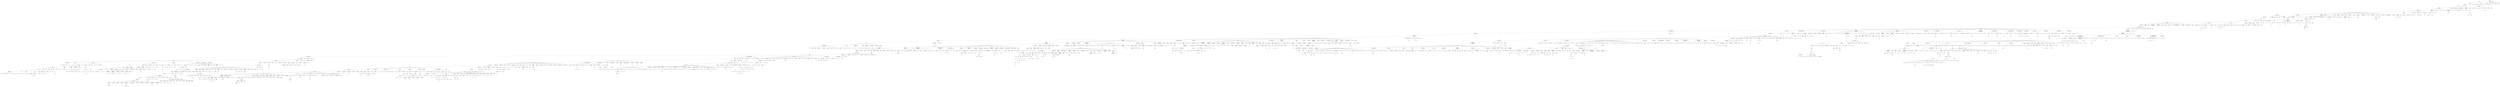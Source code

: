 strict graph "" {
	171	 [fontsize=12,
		height=0.19444444444444445,
		label="Astrud Gilberto",
		level=5,
		pos="26998.19,25126.49",
		weight=230331,
		width=1.0555555555555556];
	1644	 [fontsize=12,
		height=0.19444444444444445,
		label="Pink Martini",
		level=5,
		pos="27685.09,26433.52",
		weight=275631,
		width=0.8194444444444444];
	171 -- 1644	 [level=5];
	134	 [fontsize=12,
		height=0.19444444444444445,
		label="Antônio Carlos\nJobim",
		level=5,
		pos="25294.46,24684.30",
		weight=209413,
		width=1.5833333333333333];
	171 -- 134	 [level=5];
	847	 [fontsize=12,
		height=0.19444444444444445,
		label="Gal Costa",
		level=5,
		pos="27670.65,24945.78",
		weight=124207,
		width=0.7083333333333334];
	171 -- 847	 [level=5];
	1049	 [fontsize=20,
		height=0.3194444444444444,
		label=Jazzamor,
		level=3,
		pos="28207.48,26718.82",
		weight=114778,
		width=1.2083333333333333];
	1644 -- 1049	 [level=5];
	1935	 [fontsize=12,
		height=0.19444444444444445,
		label="Stan Getz",
		level=5,
		pos="23305.41,24481.01",
		weight=206505,
		width=0.7083333333333334];
	134 -- 1935	 [level=5];
	226	 [fontsize=12,
		height=0.19444444444444445,
		label="Bebel Gilberto",
		level=5,
		pos="25617.39,22859.50",
		weight=276618,
		width=1.0];
	134 -- 226	 [level=5];
	445	 [fontsize=12,
		height=0.19444444444444445,
		label="Chico Buarque",
		level=5,
		pos="25177.84,26692.93",
		weight=170396,
		width=1.0555555555555556];
	134 -- 445	 [level=5];
	702	 [fontsize=12,
		height=0.19444444444444445,
		label="Elis Regina",
		level=5,
		pos="26466.48,24289.46",
		weight=148727,
		width=0.8055555555555556];
	134 -- 702	 [level=5];
	385	 [fontsize=12,
		height=0.19444444444444445,
		label="Caetano Veloso",
		level=5,
		pos="24241.32,26245.64",
		weight=208615,
		width=1.125];
	134 -- 385	 [level=5];
	1082	 [fontsize=12,
		height=0.19444444444444445,
		label="João Gilberto",
		level=5,
		pos="25988.09,26395.50",
		weight=139669,
		width=0.9444444444444444];
	134 -- 1082	 [level=5];
	1407	 [fontsize=25,
		height=0.3888888888888889,
		label=Micatone,
		level=2,
		pos="29607.20,26117.12",
		weight=147507,
		width=1.4166666666666667];
	1049 -- 1407	 [level=3];
	2139	 [fontsize=9,
		height=0.1388888888888889,
		label="The Funky\nLowlives",
		level=7,
		pos="27948.41,27112.49",
		weight=102989,
		width=1.3194444444444444];
	1049 -- 2139	 [level=7];
	1906	 [fontsize=12,
		height=0.19444444444444445,
		label="Sonny Rollins",
		level=5,
		pos="23128.35,22959.00",
		weight=165058,
		width=0.9722222222222222];
	1935 -- 1906	 [level=5];
	400	 [fontsize=12,
		height=0.19444444444444445,
		label="Cannonball Adderley",
		level=5,
		pos="22473.74,23666.97",
		weight=161014,
		width=1.4583333333333333];
	1935 -- 400	 [level=5];
	600	 [fontsize=12,
		height=0.19444444444444445,
		label="Dexter Gordon",
		level=5,
		pos="24676.40,23317.03",
		weight=123712,
		width=1.0416666666666667];
	1935 -- 600	 [level=5];
	431	 [fontsize=12,
		height=0.19444444444444445,
		label="Charlie Parker",
		level=5,
		pos="23110.36,25206.18",
		weight=238264,
		width=1.0138888888888888];
	1935 -- 431	 [level=5];
	2396	 [fontsize=10,
		height=0.1527777777777778,
		label="Vanessa da\nMata",
		level=6,
		pos="26269.64,21770.87",
		weight=119964,
		width=1.2083333333333333];
	226 -- 2396	 [level=6];
	1345	 [fontsize=10,
		height=0.1527777777777778,
		label="Marisa Monte",
		level=6,
		pos="27068.77,22858.96",
		weight=166360,
		width=0.8888888888888888];
	226 -- 1345	 [level=6];
	462	 [fontsize=10,
		height=0.1527777777777778,
		label=Cibelle,
		level=6,
		pos="25144.44,22248.98",
		weight=100052,
		width=0.4583333333333333];
	226 -- 462	 [level=6];
	626	 [fontsize=8,
		height=0.1388888888888889,
		label=Djavan,
		level=8,
		pos="25263.67,26993.48",
		weight=111821,
		width=0.3333333333333333];
	445 -- 626	 [level=8];
	1116	 [fontsize=8,
		height=0.1388888888888889,
		label="Jorge Ben",
		level=8,
		pos="22684.47,26522.36",
		weight=128077,
		width=0.4861111111111111];
	385 -- 1116	 [level=8];
	866	 [fontsize=8,
		height=0.1388888888888889,
		label="Gilberto Gil",
		level=8,
		pos="24244.88,26758.11",
		weight=144354,
		width=0.5277777777777778];
	385 -- 866	 [level=8];
	18	 [fontsize=25,
		height=0.3888888888888889,
		label="4hero",
		level=2,
		pos="33024.62,25661.74",
		weight=169114,
		width=0.8888888888888888];
	1407 -- 18	 [level=2];
	1597	 [fontsize=9,
		height=0.1388888888888889,
		label="Parov Stelar",
		level=7,
		pos="29363.12,27904.06",
		weight=167768,
		width=0.7777777777777778];
	1407 -- 1597	 [level=7];
	1438	 [fontsize=9,
		height=0.1388888888888889,
		label="Mo' Horizons",
		level=7,
		pos="29459.67,25388.65",
		weight=213986,
		width=0.8194444444444444];
	1407 -- 1438	 [level=7];
	842	 [fontsize=8,
		height=0.1388888888888889,
		label=Gabin,
		level=8,
		pos="30434.41,27474.66",
		weight=115498,
		width=0.2916666666666667];
	1407 -- 842	 [level=8];
	159	 [fontsize=12,
		height=0.19444444444444445,
		label="Art Blakey & The\nJazz Messengers",
		level=5,
		pos="20540.37,23432.69",
		weight=105787,
		width=2.5416666666666665];
	400 -- 159	 [level=5];
	222	 [fontsize=25,
		height=0.3888888888888889,
		label=Beanfield,
		level=2,
		pos="32502.80,21222.11",
		weight=130305,
		width=1.4583333333333333];
	18 -- 222	 [level=2];
	1301	 [fontsize=25,
		height=0.3888888888888889,
		label="LTJ Bukem",
		level=2,
		pos="31152.49,27517.41",
		weight=110380,
		width=1.7638888888888888];
	18 -- 1301	 [level=2];
	1050	 [fontsize=25,
		height=0.3888888888888889,
		label=Jazzanova,
		level=2,
		pos="34469.18,28490.44",
		weight=300664,
		width=1.6666666666666667];
	18 -- 1050	 [level=2];
	1548	 [fontsize=25,
		height=0.3888888888888889,
		label="Nuspirit Helsinki",
		level=2,
		pos="32385.64,28026.78",
		weight=137655,
		width=2.5];
	18 -- 1548	 [level=2];
	1213	 [fontsize=25,
		height=0.3888888888888889,
		label="Kyoto Jazz\nMassive",
		level=2,
		pos="31212.86,24879.00",
		weight=129760,
		width=3.263888888888889];
	18 -- 1213	 [level=2];
	624	 [fontsize=12,
		height=0.19444444444444445,
		label="Dizzy Gillespie",
		level=5,
		pos="19986.96,21920.87",
		weight=173597,
		width=1.0277777777777777];
	159 -- 624	 [level=5];
	1092	 [fontsize=12,
		height=0.19444444444444445,
		label="John Coltrane",
		level=5,
		pos="19195.93,24132.02",
		weight=378942,
		width=0.9861111111111112];
	159 -- 1092	 [level=5];
	1377	 [fontsize=12,
		height=0.19444444444444445,
		label="McCoy Tyner",
		level=5,
		pos="22208.96,22756.58",
		weight=100524,
		width=0.9305555555555556];
	159 -- 1377	 [level=5];
	2183	 [fontsize=12,
		height=0.19444444444444445,
		label="Thelonious Monk",
		level=5,
		pos="20796.06,25089.83",
		weight=279124,
		width=1.2083333333333333];
	159 -- 2183	 [level=5];
	1242	 [fontsize=12,
		height=0.19444444444444445,
		label="Lee Morgan",
		level=5,
		pos="21197.11,24888.59",
		weight=106001,
		width=0.8472222222222222];
	159 -- 1242	 [level=5];
	822	 [fontsize=12,
		height=0.19444444444444445,
		label="Freddie Hubbard",
		level=5,
		pos="21908.87,21844.96",
		weight=103588,
		width=1.1944444444444444];
	159 -- 822	 [level=5];
	429	 [fontsize=12,
		height=0.19444444444444445,
		label="Charles Mingus",
		level=5,
		pos="19555.78,23407.09",
		weight=233472,
		width=1.0972222222222223];
	159 -- 429	 [level=5];
	967	 [fontsize=12,
		height=0.19444444444444445,
		label="Horace Silver",
		level=5,
		pos="20343.35,21728.75",
		weight=130113,
		width=0.9444444444444444];
	159 -- 967	 [level=5];
	785	 [fontsize=25,
		height=0.3888888888888889,
		label="Fila Brazillia",
		level=2,
		pos="30122.42,16803.36",
		weight=250091,
		width=1.875];
	222 -- 785	 [level=2];
	671	 [fontsize=20,
		height=0.3194444444444444,
		label="dZihan &\nKamien",
		level=3,
		pos="29684.06,22495.30",
		weight=268681,
		width=2.2916666666666665];
	222 -- 671	 [level=3];
	2358	 [fontsize=10,
		height=0.1527777777777778,
		label="Trüby Trio",
		level=6,
		pos="32549.00,20172.93",
		weight=139282,
		width=0.6527777777777778];
	222 -- 2358	 [level=6];
	1616	 [fontsize=10,
		height=0.1527777777777778,
		label="Peace Orchestra",
		level=6,
		pos="31275.23,22543.58",
		weight=169484,
		width=1.0972222222222223];
	222 -- 1616	 [level=6];
	961	 [fontsize=10,
		height=0.1527777777777778,
		label=Hird,
		level=6,
		pos="33311.28,21026.24",
		weight=133930,
		width=0.2777777777777778];
	222 -- 961	 [level=6];
	331	 [fontsize=10,
		height=0.1527777777777778,
		label="Boozoo Bajou",
		level=6,
		pos="33158.55,22111.30",
		weight=244374,
		width=0.9027777777777778];
	222 -- 331	 [level=6];
	1430	 [fontsize=10,
		height=0.1527777777777778,
		label="Minus 8",
		level=6,
		pos="30223.42,20741.36",
		weight=169244,
		width=0.5138888888888888];
	222 -- 1430	 [level=6];
	2348	 [fontsize=10,
		height=0.1527777777777778,
		label=Tosca,
		level=6,
		pos="30338.51,20454.42",
		weight=395353,
		width=0.3888888888888889];
	222 -- 2348	 [level=6];
	2090	 [fontsize=25,
		height=0.3888888888888889,
		label="The Cinematic\nOrchestra",
		level=2,
		pos="35198.02,30804.93",
		weight=432356,
		width=4.055555555555555];
	1050 -- 2090	 [level=2];
	1958	 [fontsize=8,
		height=0.1388888888888889,
		label="St. Germain",
		level=8,
		pos="33045.12,28875.90",
		weight=412216,
		width=0.5694444444444444];
	1050 -- 1958	 [level=8];
	1037	 [fontsize=8,
		height=0.1388888888888889,
		label=Jamiroquai,
		level=8,
		pos="35403.02,27786.18",
		weight=794992,
		width=0.5138888888888888];
	1050 -- 1037	 [level=8];
	1203	 [fontsize=10,
		height=0.1527777777777778,
		label=Koop,
		level=6,
		pos="34389.08,26952.50",
		weight=328121,
		width=0.3472222222222222];
	1050 -- 1203	 [level=6];
	221	 [fontsize=15,
		height=0.2361111111111111,
		label="Beady Belle",
		level=4,
		pos="35709.55,29724.83",
		weight=100040,
		width=1.0972222222222223];
	1050 -- 221	 [level=4];
	1526	 [fontsize=10,
		height=0.1527777777777778,
		label="Nicola Conte",
		level=6,
		pos="33453.60,29780.50",
		weight=217888,
		width=0.8333333333333334];
	1050 -- 1526	 [level=6];
	590	 [fontsize=9,
		height=0.1388888888888889,
		label="De-Phazz",
		level=7,
		pos="35652.65,28256.78",
		weight=360761,
		width=0.6111111111111112];
	1050 -- 590	 [level=7];
	1282	 [fontsize=10,
		height=0.1527777777777778,
		label=Llorca,
		level=6,
		pos="30886.65,23731.14",
		weight=114751,
		width=0.4027777777777778];
	1213 -- 1282	 [level=6];
	371	 [fontsize=10,
		height=0.1527777777777778,
		label="Bugge Wesseltoft",
		level=6,
		pos="30828.76,25059.07",
		weight=114701,
		width=1.1388888888888888];
	1213 -- 371	 [level=6];
	498	 [fontsize=9,
		height=0.1388888888888889,
		label="Count Basie",
		level=7,
		pos="18828.41,21788.49",
		weight=203412,
		width=0.7638888888888888];
	624 -- 498	 [level=7];
	642	 [fontsize=8,
		height=0.1388888888888889,
		label="Donald Byrd",
		level=8,
		pos="21802.42,21497.07",
		weight=105015,
		width=0.5833333333333334];
	822 -- 642	 [level=8];
	24	 [fontsize=25,
		height=0.3888888888888889,
		label="9 Lazy\n9",
		level=2,
		pos="25690.09,10411.43",
		weight=168403,
		width=1.5138888888888888];
	785 -- 24	 [level=2];
	47	 [fontsize=20,
		height=0.3194444444444444,
		label=Afterlife,
		level=3,
		pos="32079.14,16418.92",
		weight=225205,
		width=0.9444444444444444];
	785 -- 47	 [level=3];
	244	 [fontsize=20,
		height=0.3194444444444444,
		label=Bent,
		level=3,
		pos="28114.31,19013.48",
		weight=315504,
		width=0.5833333333333334];
	785 -- 244	 [level=3];
	1195	 [fontsize=20,
		height=0.3194444444444444,
		label=Kinobe,
		level=3,
		pos="27372.89,17306.77",
		weight=137691,
		width=0.875];
	785 -- 1195	 [level=3];
	558	 [fontsize=20,
		height=0.3194444444444444,
		label="David Holmes",
		level=3,
		pos="27405.64,16327.39",
		weight=148816,
		width=1.7361111111111112];
	785 -- 558	 [level=3];
	1893	 [fontsize=9,
		height=0.1388888888888889,
		label="Sofa Surfers",
		level=7,
		pos="29386.23,18606.10",
		weight=256632,
		width=0.7916666666666666];
	785 -- 1893	 [level=7];
	305	 [fontsize=20,
		height=0.3194444444444444,
		label="Blue States",
		level=3,
		pos="31394.62,18297.52",
		weight=145585,
		width=1.4305555555555556];
	785 -- 305	 [level=3];
	2315	 [fontsize=9,
		height=0.1388888888888889,
		label=Thunderball,
		level=7,
		pos="30141.03,16048.13",
		weight=136896,
		width=0.75];
	785 -- 2315	 [level=7];
	609	 [fontsize=15,
		height=0.2361111111111111,
		label="Dimitri From\nParis",
		level=4,
		pos="27965.36,22028.06",
		weight=126241,
		width=1.75];
	671 -- 609	 [level=4];
	778	 [fontsize=9,
		height=0.1388888888888889,
		label="Federico Aubele",
		level=7,
		pos="30010.71,22986.26",
		weight=120093,
		width=1.0138888888888888];
	671 -- 778	 [level=7];
	2428	 [fontsize=10,
		height=0.1527777777777778,
		label="Wax Poetic",
		level=6,
		pos="28881.52,22975.72",
		weight=145740,
		width=0.7361111111111112];
	671 -- 2428	 [level=6];
	814	 [fontsize=12,
		height=0.19444444444444445,
		label="Four Tet",
		level=5,
		pos="35752.05,31109.75",
		weight=355413,
		width=0.5833333333333334];
	2090 -- 814	 [level=5];
	243	 [fontsize=9,
		height=0.1388888888888889,
		label="Benny Goodman",
		level=7,
		pos="17946.76,22150.84",
		weight=162700,
		width=1.0416666666666667];
	498 -- 243	 [level=7];
	102	 [fontsize=25,
		height=0.3888888888888889,
		label="Amon Tobin",
		level=2,
		pos="24298.69,4866.27",
		weight=440972,
		width=1.875];
	24 -- 102	 [level=2];
	292	 [fontsize=25,
		height=0.3888888888888889,
		label=Blockhead,
		level=2,
		pos="30331.23,13637.28",
		weight=185832,
		width=1.625];
	24 -- 292	 [level=2];
	2388	 [fontsize=25,
		height=0.3888888888888889,
		label="Up, Bustle\nand Out",
		level=2,
		pos="22913.78,7556.71",
		weight=137551,
		width=3.138888888888889];
	24 -- 2388	 [level=2];
	327	 [fontsize=25,
		height=0.3888888888888889,
		label=Bonobo,
		level=2,
		pos="29889.14,8370.59",
		weight=471515,
		width=1.2083333333333333];
	24 -- 327	 [level=2];
	483	 [fontsize=25,
		height=0.3888888888888889,
		label=Coldcut,
		level=2,
		pos="24626.39,13392.75",
		weight=252617,
		width=1.1805555555555556];
	24 -- 483	 [level=2];
	1023	 [fontsize=25,
		height=0.3888888888888889,
		label="Jaga Jazzist",
		level=2,
		pos="29202.10,10895.98",
		weight=162373,
		width=1.9166666666666667];
	24 -- 1023	 [level=2];
	1679	 [fontsize=25,
		height=0.3888888888888889,
		label=Quantic,
		level=2,
		pos="21577.65,6714.11",
		weight=235304,
		width=1.2083333333333333];
	24 -- 1679	 [level=2];
	630	 [fontsize=25,
		height=0.3888888888888889,
		label="DJ Food",
		level=2,
		pos="24528.97,7415.35",
		weight=219384,
		width=1.3194444444444444];
	24 -- 630	 [level=2];
	1710	 [fontsize=25,
		height=0.3888888888888889,
		label="Red Snapper",
		level=2,
		pos="26676.57,13856.07",
		weight=189162,
		width=2.0555555555555554];
	24 -- 1710	 [level=2];
	1867	 [fontsize=25,
		height=0.3888888888888889,
		label=Skalpel,
		level=2,
		pos="29051.14,12511.37",
		weight=186939,
		width=1.1388888888888888];
	24 -- 1867	 [level=2];
	2421	 [fontsize=25,
		height=0.3888888888888889,
		label="Wagon Christ",
		level=2,
		pos="21505.89,8386.57",
		weight=155607,
		width=2.111111111111111];
	24 -- 2421	 [level=2];
	2152	 [fontsize=25,
		height=0.3888888888888889,
		label="The Herbaliser",
		level=2,
		pos="21923.17,8891.71",
		weight=312147,
		width=2.2777777777777777];
	24 -- 2152	 [level=2];
	1467	 [fontsize=25,
		height=0.3888888888888889,
		label="Mr. Scruff",
		level=2,
		pos="28249.18,9696.24",
		weight=298012,
		width=1.5138888888888888];
	24 -- 1467	 [level=2];
	1112	 [fontsize=25,
		height=0.3888888888888889,
		label="Jon Kennedy",
		level=2,
		pos="22198.54,10645.95",
		weight=101567,
		width=2.0277777777777777];
	24 -- 1112	 [level=2];
	790	 [fontsize=25,
		height=0.3888888888888889,
		label=Fink,
		level=2,
		pos="25952.76,14283.33",
		weight=107865,
		width=0.6666666666666666];
	24 -- 790	 [level=2];
	628	 [fontsize=25,
		height=0.3888888888888889,
		label="DJ Cam",
		level=2,
		pos="26357.07,7458.57",
		weight=207428,
		width=1.2638888888888888];
	24 -- 628	 [level=2];
	838	 [fontsize=25,
		height=0.3888888888888889,
		label="Funki Porcini",
		level=2,
		pos="28618.56,11007.42",
		weight=231639,
		width=2.013888888888889];
	24 -- 838	 [level=2];
	2468	 [fontsize=25,
		height=0.3888888888888889,
		label="Xploding Plastix",
		level=2,
		pos="22510.43,10993.32",
		weight=143982,
		width=2.4722222222222223];
	24 -- 2468	 [level=2];
	636	 [fontsize=25,
		height=0.3888888888888889,
		label="DJ Vadim",
		level=2,
		pos="24149.46,12409.95",
		weight=147150,
		width=1.5138888888888888];
	24 -- 636	 [level=2];
	1536	 [fontsize=20,
		height=0.3194444444444444,
		label="Nitin Sawhney",
		level=3,
		pos="33282.92,18469.47",
		weight=276508,
		width=1.7777777777777777];
	47 -- 1536	 [level=3];
	291	 [fontsize=20,
		height=0.3194444444444444,
		label=Bliss,
		level=3,
		pos="33410.89,16670.80",
		weight=138420,
		width=0.5972222222222222];
	47 -- 291	 [level=3];
	1244	 [fontsize=20,
		height=0.3194444444444444,
		label=Lemongrass,
		level=3,
		pos="32542.63,15684.03",
		weight=180462,
		width=1.5416666666666667];
	47 -- 1244	 [level=3];
	1118	 [fontsize=20,
		height=0.3194444444444444,
		label="José Padilla",
		level=3,
		pos="31162.63,15843.54",
		weight=114638,
		width=1.5];
	47 -- 1118	 [level=3];
	1651	 [fontsize=12,
		height=0.19444444444444445,
		label="Planet Funk",
		level=5,
		pos="26946.60,18986.04",
		weight=155496,
		width=0.8472222222222222];
	244 -- 1651	 [level=5];
	1429	 [fontsize=12,
		height=0.19444444444444445,
		label="Mint Royale",
		level=5,
		pos="28142.49,19585.21",
		weight=109590,
		width=0.8333333333333334];
	244 -- 1429	 [level=5];
	998	 [fontsize=9,
		height=0.1388888888888889,
		label="I Monster",
		level=7,
		pos="27052.68,17750.23",
		weight=123089,
		width=0.5972222222222222];
	1195 -- 998	 [level=7];
	1738	 [fontsize=12,
		height=0.19444444444444445,
		label="Rob Dougan",
		level=5,
		pos="26436.41,16606.87",
		weight=276013,
		width=0.9027777777777778];
	558 -- 1738	 [level=5];
	569	 [fontsize=12,
		height=0.19444444444444445,
		label="Death in\nVegas",
		level=5,
		pos="26689.94,15273.97",
		weight=340338,
		width=1.1666666666666667];
	558 -- 569	 [level=5];
	86	 [fontsize=15,
		height=0.2361111111111111,
		label=Alpha,
		level=4,
		pos="31771.77,18564.97",
		weight=140616,
		width=0.5277777777777778];
	305 -- 86	 [level=4];
	1943	 [fontsize=8,
		height=0.1388888888888889,
		label="Stéphane Pompougnac",
		level=8,
		pos="27857.99,22354.38",
		weight=117953,
		width=1.1111111111111112];
	609 -- 1943	 [level=8];
	304	 [fontsize=9,
		height=0.1388888888888889,
		label="Blue Six",
		level=7,
		pos="28595.19,20511.63",
		weight=103865,
		width=0.5277777777777778];
	609 -- 304	 [level=7];
	985	 [fontsize=9,
		height=0.1388888888888889,
		label="Ian Pooley",
		level=7,
		pos="27385.03,21269.91",
		weight=112200,
		width=0.6666666666666666];
	609 -- 985	 [level=7];
	383	 [fontsize=9,
		height=0.1388888888888889,
		label="Cab Calloway",
		level=7,
		pos="17864.57,22947.42",
		weight=126526,
		width=0.8611111111111112];
	243 -- 383	 [level=7];
	877	 [fontsize=9,
		height=0.1388888888888889,
		label="Glenn Miller",
		level=7,
		pos="17564.28,22029.02",
		weight=193316,
		width=0.7638888888888888];
	243 -- 877	 [level=7];
	1929	 [fontsize=25,
		height=0.3888888888888889,
		label=Squarepusher,
		level=2,
		pos="23908.60,2052.37",
		weight=335714,
		width=2.1944444444444446];
	102 -- 1929	 [level=2];
	631	 [fontsize=12,
		height=0.19444444444444445,
		label="DJ Krush",
		level=5,
		pos="25974.73,3554.86",
		weight=297590,
		width=0.6527777777777778];
	102 -- 631	 [level=5];
	2123	 [fontsize=12,
		height=0.19444444444444445,
		label="The Dust\nBrothers",
		level=5,
		pos="23917.34,5948.48",
		weight=141869,
		width=1.375];
	102 -- 2123	 [level=5];
	1184	 [fontsize=12,
		height=0.19444444444444445,
		label="Kid Koala",
		level=5,
		pos="25648.38,3164.66",
		weight=158878,
		width=0.6805555555555556];
	102 -- 1184	 [level=5];
	634	 [fontsize=12,
		height=0.19444444444444445,
		label="DJ Shadow",
		level=5,
		pos="23586.30,3810.50",
		weight=602830,
		width=0.8194444444444444];
	102 -- 634	 [level=5];
	528	 [fontsize=12,
		height=0.19444444444444445,
		label=Daedelus,
		level=5,
		pos="26397.15,5375.11",
		weight=127008,
		width=0.6805555555555556];
	102 -- 528	 [level=5];
	2386	 [fontsize=12,
		height=0.19444444444444445,
		label=UNKLE,
		level=5,
		pos="25937.51,5911.76",
		weight=490687,
		width=0.5416666666666666];
	102 -- 2386	 [level=5];
	308	 [fontsize=20,
		height=0.3194444444444444,
		label="Boards of\nCanada",
		level=3,
		pos="23189.70,4982.13",
		weight=623541,
		width=2.4027777777777777];
	102 -- 308	 [level=3];
	51	 [fontsize=20,
		height=0.3194444444444444,
		label=Aim,
		level=3,
		pos="31716.13,14464.23",
		weight=166389,
		width=0.4861111111111111];
	292 -- 51	 [level=3];
	1735	 [fontsize=20,
		height=0.3194444444444444,
		label=RJD2,
		level=3,
		pos="33408.08,12703.54",
		weight=380837,
		width=0.7083333333333334];
	292 -- 1735	 [level=3];
	1528	 [fontsize=20,
		height=0.3194444444444444,
		label="Nightmares on\nWax",
		level=3,
		pos="31349.61,12499.60",
		weight=444084,
		width=2.5972222222222223];
	292 -- 1528	 [level=3];
	2429	 [fontsize=9,
		height=0.1388888888888889,
		label="Wax Tailor",
		level=7,
		pos="30837.68,14969.33",
		weight=120166,
		width=0.6527777777777778];
	292 -- 2429	 [level=7];
	519	 [fontsize=9,
		height=0.1388888888888889,
		label="Cut Chemist",
		level=7,
		pos="30269.43,12743.04",
		weight=104650,
		width=0.7777777777777778];
	292 -- 519	 [level=7];
	1659	 [fontsize=9,
		height=0.1388888888888889,
		label="Prefuse 73",
		level=7,
		pos="29209.02,14879.97",
		weight=259980,
		width=0.6805555555555556];
	292 -- 1659	 [level=7];
	615	 [fontsize=9,
		height=0.1388888888888889,
		label=Diplo,
		level=7,
		pos="29179.85,13902.24",
		weight=133571,
		width=0.3333333333333333];
	292 -- 615	 [level=7];
	53	 [fontsize=20,
		height=0.3194444444444444,
		label=Air,
		level=3,
		pos="30417.35,5703.87",
		weight=1134369,
		width=0.3472222222222222];
	327 -- 53	 [level=3];
	2482	 [fontsize=9,
		height=0.1388888888888889,
		label=Yonderboi,
		level=7,
		pos="29635.25,6517.84",
		weight=230536,
		width=0.625];
	327 -- 2482	 [level=7];
	2014	 [fontsize=20,
		height=0.3194444444444444,
		label=Télépopmusik,
		level=3,
		pos="31810.57,7699.22",
		weight=477590,
		width=1.7361111111111112];
	327 -- 2014	 [level=3];
	1245	 [fontsize=20,
		height=0.3194444444444444,
		label="Lemon Jelly",
		level=3,
		pos="28289.09,6996.91",
		weight=195296,
		width=1.4861111111111112];
	327 -- 1245	 [level=3];
	1185	 [fontsize=15,
		height=0.2361111111111111,
		label="Kid Loco",
		level=4,
		pos="30481.90,10003.48",
		weight=244053,
		width=0.8055555555555556];
	327 -- 1185	 [level=4];
	1359	 [fontsize=20,
		height=0.3194444444444444,
		label="Massive Attack",
		level=3,
		pos="30957.34,10408.38",
		weight=1156891,
		width=1.875];
	327 -- 1359	 [level=3];
	1208	 [fontsize=9,
		height=0.1388888888888889,
		label="Kruder &\nDorfmeister",
		level=7,
		pos="30745.05,6765.38",
		weight=357924,
		width=1.4027777777777777];
	327 -- 1208	 [level=7];
	2301	 [fontsize=20,
		height=0.3194444444444444,
		label="Thievery Corporation",
		level=3,
		pos="28267.69,8012.40",
		weight=739944,
		width=2.5972222222222223];
	327 -- 2301	 [level=3];
	1224	 [fontsize=20,
		height=0.3194444444444444,
		label=Lamb,
		level=3,
		pos="32135.24,9361.86",
		weight=613913,
		width=0.7083333333333334];
	327 -- 1224	 [level=3];
	2489	 [fontsize=20,
		height=0.3194444444444444,
		label="Zero 7",
		level=3,
		pos="32045.54,8708.72",
		weight=784822,
		width=0.8055555555555556];
	327 -- 2489	 [level=3];
	1455	 [fontsize=20,
		height=0.3194444444444444,
		label=Morcheeba,
		level=3,
		pos="28937.37,9473.74",
		weight=642060,
		width=1.4027777777777777];
	327 -- 1455	 [level=3];
	1758	 [fontsize=8,
		height=0.1388888888888889,
		label="Roots Manuva",
		level=8,
		pos="24330.14,13491.28",
		weight=208218,
		width=0.6805555555555556];
	483 -- 1758	 [level=8];
	2222	 [fontsize=15,
		height=0.2361111111111111,
		label="The Quantic\nSoul Orchestra",
		level=4,
		pos="20582.90,6290.43",
		weight=109821,
		width=2.638888888888889];
	1679 -- 2222	 [level=4];
	75	 [fontsize=15,
		height=0.2361111111111111,
		label="Alice Russell",
		level=4,
		pos="22213.80,6266.05",
		weight=112825,
		width=1.1666666666666667];
	1679 -- 75	 [level=4];
	2360	 [fontsize=12,
		height=0.19444444444444445,
		label=Tricky,
		level=5,
		pos="26798.25,14348.66",
		weight=506353,
		width=0.4166666666666667];
	1710 -- 2360	 [level=5];
	2390	 [fontsize=8,
		height=0.1388888888888889,
		label=Us3,
		level=8,
		pos="29449.85,11729.73",
		weight=147112,
		width=0.19444444444444445];
	1867 -- 2390	 [level=8];
	381	 [fontsize=20,
		height=0.3194444444444444,
		label="µ-Ziq",
		level=3,
		pos="20977.58,8350.99",
		weight=115833,
		width=0.6388888888888888];
	2421 -- 381	 [level=3];
	1117	 [fontsize=15,
		height=0.2361111111111111,
		label="José González",
		level=4,
		pos="25101.63,14926.32",
		weight=545027,
		width=1.3611111111111112];
	790 -- 1117	 [level=4];
	2030	 [fontsize=15,
		height=0.2361111111111111,
		label=Terranova,
		level=4,
		pos="26765.24,6806.23",
		weight=148792,
		width=0.9166666666666666];
	628 -- 2030	 [level=4];
	2422	 [fontsize=9,
		height=0.1388888888888889,
		label=Waldeck,
		level=7,
		pos="33084.30,18870.35",
		weight=184946,
		width=0.5277777777777778];
	1536 -- 2422	 [level=7];
	2007	 [fontsize=10,
		height=0.1527777777777778,
		label="Talvin Singh",
		level=6,
		pos="34127.00,17469.65",
		weight=106797,
		width=0.7916666666666666];
	1536 -- 2007	 [level=6];
	1329	 [fontsize=12,
		height=0.19444444444444445,
		label=Mandalay,
		level=5,
		pos="34154.63,18916.01",
		weight=237522,
		width=0.6944444444444444];
	1536 -- 1329	 [level=5];
	1255	 [fontsize=25,
		height=0.3888888888888889,
		label=LFO,
		level=2,
		pos="23807.91,-476.29",
		weight=133520,
		width=0.6805555555555556];
	1929 -- 1255	 [level=2];
	42	 [fontsize=20,
		height=0.3194444444444444,
		label="Aesop Rock",
		level=3,
		pos="36858.25,14717.11",
		weight=214080,
		width=1.5];
	1735 -- 42	 [level=3];
	1803	 [fontsize=20,
		height=0.3194444444444444,
		label="Sébastien Tellier",
		level=3,
		pos="29125.20,4665.05",
		weight=184097,
		width=2.0694444444444446];
	53 -- 1803	 [level=3];
	1657	 [fontsize=20,
		height=0.3194444444444444,
		label=Portishead,
		level=3,
		pos="31214.38,4896.06",
		weight=1005250,
		width=1.3333333333333333];
	53 -- 1657	 [level=3];
	1546	 [fontsize=10,
		height=0.1527777777777778,
		label="Nouvelle Vague",
		level=6,
		pos="32226.63,7152.74",
		weight=442788,
		width=1.0138888888888888];
	2014 -- 1546	 [level=6];
	899	 [fontsize=8,
		height=0.1388888888888889,
		label="Gotan Project",
		level=8,
		pos="27783.59,7781.77",
		weight=395088,
		width=0.6527777777777778];
	2301 -- 899	 [level=8];
	122	 [fontsize=12,
		height=0.19444444444444445,
		label="Angus &\nJulia Stone",
		level=5,
		pos="24787.11,15319.04",
		weight=103944,
		width=1.5138888888888888];
	1117 -- 122	 [level=5];
	23	 [fontsize=25,
		height=0.3888888888888889,
		label="808 State",
		level=2,
		pos="21301.34,-2124.30",
		weight=107838,
		width=1.5];
	1255 -- 23	 [level=2];
	1307	 [fontsize=20,
		height=0.3194444444444444,
		label="Luke Vibert",
		level=3,
		pos="23421.05,-2163.13",
		weight=100182,
		width=1.4166666666666667];
	1255 -- 1307	 [level=3];
	48	 [fontsize=20,
		height=0.3194444444444444,
		label=AFX,
		level=3,
		pos="23149.44,303.46",
		weight=137992,
		width=0.5416666666666666];
	1255 -- 48	 [level=3];
	187	 [fontsize=20,
		height=0.3194444444444444,
		label=Autechre,
		level=3,
		pos="26164.48,-1193.65",
		weight=269071,
		width=1.125];
	1255 -- 187	 [level=3];
	1462	 [fontsize=12,
		height=0.19444444444444445,
		label="Mouse on\nMars",
		level=5,
		pos="24771.09,-2179.20",
		weight=126724,
		width=1.1805555555555556];
	1255 -- 1462	 [level=5];
	1649	 [fontsize=20,
		height=0.3194444444444444,
		label=Plaid,
		level=3,
		pos="25468.58,359.67",
		weight=206666,
		width=0.625];
	1255 -- 1649	 [level=3];
	588	 [fontsize=20,
		height=0.3194444444444444,
		label="Deltron 3030",
		level=3,
		pos="34213.24,14817.43",
		weight=149636,
		width=1.5972222222222223];
	42 -- 588	 [level=3];
	1473	 [fontsize=20,
		height=0.3194444444444444,
		label=Murs,
		level=3,
		pos="35649.40,12837.71",
		weight=112456,
		width=0.625];
	42 -- 1473	 [level=3];
	708	 [fontsize=20,
		height=0.3194444444444444,
		label="El-P",
		level=3,
		pos="36568.44,16942.96",
		weight=102971,
		width=0.5277777777777778];
	42 -- 708	 [level=3];
	587	 [fontsize=20,
		height=0.3194444444444444,
		label="Del tha\nFunkee Homosapien",
		level=3,
		pos="38932.73,17896.99",
		weight=136831,
		width=3.6805555555555554];
	42 -- 587	 [level=3];
	175	 [fontsize=20,
		height=0.3194444444444444,
		label=Atmosphere,
		level=3,
		pos="36013.96,17276.66",
		weight=207161,
		width=1.5];
	42 -- 175	 [level=3];
	1778	 [fontsize=20,
		height=0.3194444444444444,
		label="Sage Francis",
		level=3,
		pos="38064.32,14453.89",
		weight=138693,
		width=1.6388888888888888];
	42 -- 1778	 [level=3];
	1990	 [fontsize=15,
		height=0.2361111111111111,
		label=Surkin,
		level=4,
		pos="28005.96,3855.02",
		weight=111343,
		width=0.5833333333333334];
	1803 -- 1990	 [level=4];
	1165	 [fontsize=9,
		height=0.1388888888888889,
		label=Kavinsky,
		level=7,
		pos="30035.73,4079.84",
		weight=121006,
		width=0.5694444444444444];
	1803 -- 1165	 [level=7];
	1466	 [fontsize=9,
		height=0.1388888888888889,
		label="Mr. Oizo",
		level=7,
		pos="28803.08,5335.08",
		weight=230839,
		width=0.5277777777777778];
	1803 -- 1466	 [level=7];
	161	 [fontsize=25,
		height=0.3888888888888889,
		label="Art of\nNoise",
		level=2,
		pos="20960.99,-6693.52",
		weight=153823,
		width=2.013888888888889];
	23 -- 161	 [level=2];
	2383	 [fontsize=25,
		height=0.3888888888888889,
		label=Underworld,
		level=2,
		pos="17415.07,-1755.31",
		weight=541732,
		width=1.7777777777777777];
	23 -- 2383	 [level=2];
	1571	 [fontsize=25,
		height=0.3888888888888889,
		label=Orbital,
		level=2,
		pos="20771.35,2331.54",
		weight=413940,
		width=1.0277777777777777];
	23 -- 1571	 [level=2];
	699	 [fontsize=25,
		height=0.3888888888888889,
		label=Electronic,
		level=2,
		pos="17789.07,-4947.33",
		weight=106894,
		width=1.5277777777777777];
	23 -- 699	 [level=2];
	2202	 [fontsize=25,
		height=0.3888888888888889,
		label="The Orb",
		level=2,
		pos="20062.28,-178.68",
		weight=230698,
		width=1.2777777777777777];
	23 -- 2202	 [level=2];
	2172	 [fontsize=25,
		height=0.3888888888888889,
		label="The KLF",
		level=2,
		pos="19684.61,-885.18",
		weight=147591,
		width=1.3333333333333333];
	23 -- 2172	 [level=2];
	2406	 [fontsize=20,
		height=0.3194444444444444,
		label="Venetian Snares",
		level=3,
		pos="22822.95,1156.68",
		weight=182520,
		width=2.0555555555555554];
	48 -- 2406	 [level=3];
	157	 [fontsize=12,
		height=0.19444444444444445,
		label=Arovane,
		level=5,
		pos="26677.91,-947.46",
		weight=120077,
		width=0.5972222222222222];
	187 -- 157	 [level=5];
	144	 [fontsize=12,
		height=0.19444444444444445,
		label=Apparat,
		level=5,
		pos="26230.27,-1729.29",
		weight=158464,
		width=0.5555555555555556];
	187 -- 144	 [level=5];
	923	 [fontsize=9,
		height=0.1388888888888889,
		label="GZA/Genius",
		level=7,
		pos="32968.10,13938.25",
		weight=139601,
		width=0.7638888888888888];
	588 -- 923	 [level=7];
	898	 [fontsize=10,
		height=0.1527777777777778,
		label=Gorillaz,
		level=6,
		pos="33535.36,15398.74",
		weight=1361575,
		width=0.5];
	588 -- 898	 [level=6];
	1325	 [fontsize=9,
		height=0.1388888888888889,
		label=Madvillain,
		level=7,
		pos="34198.49,15180.81",
		weight=185607,
		width=0.6388888888888888];
	588 -- 1325	 [level=7];
	1678	 [fontsize=10,
		height=0.1527777777777778,
		label="Q-Tip",
		level=6,
		pos="36351.02,12737.99",
		weight=124264,
		width=0.3611111111111111];
	1473 -- 1678	 [level=6];
	1275	 [fontsize=9,
		height=0.1388888888888889,
		label="Little Brother",
		level=7,
		pos="35549.62,12030.00",
		weight=106614,
		width=0.8194444444444444];
	1473 -- 1275	 [level=7];
	1360	 [fontsize=8,
		height=0.1388888888888889,
		label="Masta Ace",
		level=8,
		pos="34384.08,12016.75",
		weight=112153,
		width=0.5];
	1473 -- 1360	 [level=8];
	2207	 [fontsize=12,
		height=0.19444444444444445,
		label="The Pharcyde",
		level=5,
		pos="39595.20,19295.59",
		weight=177117,
		width=0.9861111111111112];
	587 -- 2207	 [level=5];
	533	 [fontsize=9,
		height=0.1388888888888889,
		label=DANGERDOOM,
		level=7,
		pos="37458.89,18730.79",
		weight=113968,
		width=1.0];
	587 -- 533	 [level=7];
	1403	 [fontsize=8,
		height=0.1388888888888889,
		label="MF DOOM",
		level=8,
		pos="39699.28,17074.77",
		weight=180309,
		width=0.5277777777777778];
	587 -- 1403	 [level=8];
	930	 [fontsize=10,
		height=0.1527777777777778,
		label="Handsome Boy\nModeling School",
		level=6,
		pos="38312.31,19640.03",
		weight=171332,
		width=2.1944444444444446];
	587 -- 930	 [level=6];
	274	 [fontsize=12,
		height=0.19444444444444445,
		label=Blackalicious,
		level=5,
		pos="40236.71,18920.11",
		weight=204179,
		width=0.9166666666666666];
	587 -- 274	 [level=5];
	1139	 [fontsize=12,
		height=0.19444444444444445,
		label="Jurassic 5",
		level=5,
		pos="38769.03,16378.68",
		weight=340808,
		width=0.7083333333333334];
	587 -- 1139	 [level=5];
	662	 [fontsize=8,
		height=0.1388888888888889,
		label="Dr. Octagon",
		level=8,
		pos="37271.26,17619.87",
		weight=110367,
		width=0.5694444444444444];
	587 -- 662	 [level=8];
	957	 [fontsize=9,
		height=0.1388888888888889,
		label=Hieroglyphics,
		level=7,
		pos="40222.12,17410.00",
		weight=113846,
		width=0.8472222222222222];
	587 -- 957	 [level=7];
	516	 [fontsize=10,
		height=0.1527777777777778,
		label=CunninLynguists,
		level=6,
		pos="36226.60,17919.31",
		weight=138926,
		width=1.0694444444444444];
	175 -- 516	 [level=6];
	629	 [fontsize=10,
		height=0.1527777777777778,
		label="DJ Danger\nMouse",
		level=6,
		pos="34711.23,16256.05",
		weight=122322,
		width=1.25];
	175 -- 629	 [level=6];
	800	 [fontsize=10,
		height=0.1527777777777778,
		label=Flobots,
		level=6,
		pos="35125.47,17775.20",
		weight=130158,
		width=0.4861111111111111];
	175 -- 800	 [level=6];
	632	 [fontsize=9,
		height=0.1388888888888889,
		label="DJ Mehdi",
		level=7,
		pos="27387.59,2931.86",
		weight=114930,
		width=0.5972222222222222];
	1990 -- 632	 [level=7];
	90	 [fontsize=15,
		height=0.2361111111111111,
		label="Alter Ego",
		level=4,
		pos="28415.22,2048.13",
		weight=162902,
		width=0.8472222222222222];
	1990 -- 90	 [level=4];
	1141	 [fontsize=9,
		height=0.1388888888888889,
		label="Justice vs\nSimian",
		level=7,
		pos="29378.94,2791.17",
		weight=118794,
		width=1.1666666666666667];
	1990 -- 1141	 [level=7];
	1817	 [fontsize=9,
		height=0.1388888888888889,
		label=SebastiAn,
		level=7,
		pos="28166.51,4401.31",
		weight=145960,
		width=0.6388888888888888];
	1990 -- 1817	 [level=7];
	341	 [fontsize=15,
		height=0.2361111111111111,
		label="Boys Noize",
		level=4,
		pos="27165.96,3952.34",
		weight=207586,
		width=1.0416666666666667];
	1990 -- 341	 [level=4];
	2306	 [fontsize=25,
		height=0.3888888888888889,
		label="Thomas Dolby",
		level=2,
		pos="19397.03,-9406.43",
		weight=109388,
		width=2.25];
	161 -- 2306	 [level=2];
	1633	 [fontsize=20,
		height=0.3194444444444444,
		label="Pet Shop\nBoys",
		level=3,
		pos="21625.60,-4242.97",
		weight=492274,
		width=2.0];
	161 -- 1633	 [level=3];
	2450	 [fontsize=12,
		height=0.19444444444444445,
		label="William Orbit",
		level=5,
		pos="19190.43,-6771.03",
		weight=174442,
		width=0.8888888888888888];
	161 -- 2450	 [level=5];
	819	 [fontsize=25,
		height=0.3888888888888889,
		label="Frankie Goes\nto Hollywood",
		level=2,
		pos="18869.92,-7984.75",
		weight=241743,
		width=4.375];
	161 -- 819	 [level=2];
	2160	 [fontsize=25,
		height=0.3888888888888889,
		label="The Human\nLeague",
		level=2,
		pos="19417.25,-5580.87",
		weight=296795,
		width=3.263888888888889];
	161 -- 2160	 [level=2];
	945	 [fontsize=25,
		height=0.3888888888888889,
		label="Heaven 17",
		level=2,
		pos="23250.93,-5669.03",
		weight=117008,
		width=1.6805555555555556];
	161 -- 945	 [level=2];
	206	 [fontsize=12,
		height=0.19444444444444445,
		label="Banco de\nGaia",
		level=5,
		pos="21196.83,-9271.09",
		weight=141388,
		width=1.1388888888888888];
	161 -- 206	 [level=5];
	1052	 [fontsize=12,
		height=0.19444444444444445,
		label="Jean-Michel Jarre",
		level=5,
		pos="19814.27,-5023.55",
		weight=228313,
		width=1.25];
	161 -- 1052	 [level=5];
	2477	 [fontsize=15,
		height=0.2361111111111111,
		label=Yello,
		level=4,
		pos="23051.34,-6355.09",
		weight=139785,
		width=0.4444444444444444];
	161 -- 2477	 [level=4];
	1572	 [fontsize=25,
		height=0.3888888888888889,
		label="Orchestral Manoeuvres in\nthe Dark",
		level=2,
		pos="20961.11,-9735.76",
		weight=269229,
		width=5.583333333333333];
	161 -- 1572	 [level=2];
	2141	 [fontsize=12,
		height=0.19444444444444445,
		label="The Future Sound\nof London",
		level=5,
		pos="22756.58,-7956.25",
		weight=325515,
		width=2.111111111111111];
	161 -- 2141	 [level=5];
	2308	 [fontsize=25,
		height=0.3888888888888889,
		label="Thompson Twins",
		level=2,
		pos="22665.10,-8407.33",
		weight=160004,
		width=2.6527777777777777];
	161 -- 2308	 [level=2];
	2009	 [fontsize=12,
		height=0.19444444444444445,
		label="Tangerine Dream",
		level=5,
		pos="22583.83,-5263.50",
		weight=165123,
		width=1.2222222222222223];
	161 -- 2009	 [level=5];
	774	 [fontsize=20,
		height=0.3194444444444444,
		label="FC/Kahuna",
		level=3,
		pos="18721.21,-348.99",
		weight=113815,
		width=1.4166666666666667];
	2383 -- 774	 [level=3];
	767	 [fontsize=12,
		height=0.19444444444444445,
		label=Faithless,
		level=5,
		pos="18932.27,-920.58",
		weight=732138,
		width=0.6388888888888888];
	2383 -- 767	 [level=5];
	181	 [fontsize=12,
		height=0.19444444444444445,
		label="Audio Bullys",
		level=5,
		pos="16831.67,-2753.38",
		weight=206117,
		width=0.875];
	2383 -- 181	 [level=5];
	909	 [fontsize=20,
		height=0.3194444444444444,
		label="Groove Armada",
		level=3,
		pos="17280.72,235.05",
		weight=691987,
		width=1.9722222222222223];
	2383 -- 909	 [level=3];
	919	 [fontsize=10,
		height=0.1527777777777778,
		label="Gus Gus",
		level=6,
		pos="18075.59,-2513.17",
		weight=250162,
		width=0.5833333333333334];
	2383 -- 919	 [level=6];
	1234	 [fontsize=15,
		height=0.2361111111111111,
		label="Laurent Garnier",
		level=4,
		pos="16069.90,-1742.29",
		weight=126325,
		width=1.4305555555555556];
	2383 -- 1234	 [level=4];
	2327	 [fontsize=12,
		height=0.19444444444444445,
		label="Timo Maas",
		level=5,
		pos="15915.91,-1306.54",
		weight=178191,
		width=0.7777777777777778];
	2383 -- 2327	 [level=5];
	618	 [fontsize=10,
		height=0.1527777777777778,
		label="Dirty Vegas",
		level=6,
		pos="16925.09,-18.21",
		weight=163185,
		width=0.75];
	2383 -- 618	 [level=6];
	142	 [fontsize=12,
		height=0.19444444444444445,
		label="Apollo 440",
		level=5,
		pos="20797.86,4047.54",
		weight=288912,
		width=0.75];
	1571 -- 142	 [level=5];
	1440	 [fontsize=20,
		height=0.3194444444444444,
		label=Moby,
		level=3,
		pos="20168.18,4238.79",
		weight=1277865,
		width=0.6805555555555556];
	1571 -- 1440	 [level=3];
	140	 [fontsize=20,
		height=0.3194444444444444,
		label="Aphex Twin",
		level=3,
		pos="18800.46,2843.67",
		weight=664060,
		width=1.4583333333333333];
	1571 -- 140	 [level=3];
	2103	 [fontsize=12,
		height=0.19444444444444445,
		label="The Crystal\nMethod",
		level=5,
		pos="18925.39,3205.30",
		weight=402472,
		width=1.4722222222222223];
	1571 -- 2103	 [level=5];
	1668	 [fontsize=12,
		height=0.19444444444444445,
		label=Propellerheads,
		level=5,
		pos="21544.76,1437.96",
		weight=274296,
		width=1.0694444444444444];
	1571 -- 1668	 [level=5];
	2219	 [fontsize=12,
		height=0.19444444444444445,
		label="The Prodigy",
		level=5,
		pos="19595.26,844.09",
		weight=929174,
		width=0.8611111111111112];
	1571 -- 2219	 [level=5];
	802	 [fontsize=12,
		height=0.19444444444444445,
		label=Fluke,
		level=5,
		pos="19076.25,1169.95",
		weight=239439,
		width=0.3888888888888889];
	1571 -- 802	 [level=5];
	1243	 [fontsize=12,
		height=0.19444444444444445,
		label=Leftfield,
		level=5,
		pos="21728.10,2387.93",
		weight=365785,
		width=0.5555555555555556];
	1571 -- 1243	 [level=5];
	2181	 [fontsize=8,
		height=0.1388888888888889,
		label="The Lightning\nSeeds",
		level=8,
		pos="17583.92,-6007.79",
		weight=107468,
		width=1.0277777777777777];
	699 -- 2181	 [level=8];
	396	 [fontsize=20,
		height=0.3194444444444444,
		label=Camouflage,
		level=3,
		pos="17182.70,-6388.26",
		weight=119277,
		width=1.5];
	699 -- 396	 [level=3];
	933	 [fontsize=8,
		height=0.1388888888888889,
		label="Happy Mondays",
		level=8,
		pos="18729.35,-5474.28",
		weight=152466,
		width=0.7638888888888888];
	699 -- 933	 [level=8];
	737	 [fontsize=20,
		height=0.3194444444444444,
		label=Erasure,
		level=3,
		pos="17430.03,-3432.31",
		weight=327606,
		width=0.9861111111111112];
	699 -- 737	 [level=3];
	1515	 [fontsize=8,
		height=0.1388888888888889,
		label="New Order",
		level=8,
		pos="18811.06,-4659.33",
		weight=741154,
		width=0.5138888888888888];
	699 -- 1515	 [level=8];
	973	 [fontsize=25,
		height=0.3888888888888889,
		label="Howard Jones",
		level=2,
		pos="15840.12,-4582.27",
		weight=114345,
		width=2.2222222222222223];
	699 -- 973	 [level=2];
	2473	 [fontsize=25,
		height=0.3888888888888889,
		label=Yazoo,
		level=2,
		pos="15950.94,-5302.57",
		weight=204540,
		width=0.9861111111111112];
	699 -- 2473	 [level=2];
	2379	 [fontsize=12,
		height=0.19444444444444445,
		label="Ulrich Schnauss",
		level=5,
		pos="19694.76,-309.81",
		weight=175283,
		width=1.1388888888888888];
	2202 -- 2379	 [level=5];
	1321	 [fontsize=8,
		height=0.1388888888888889,
		label=Madlib,
		level=8,
		pos="36810.27,12445.83",
		weight=138353,
		width=0.3194444444444444];
	1678 -- 1321	 [level=8];
	1680	 [fontsize=8,
		height=0.1388888888888889,
		label=Quasimoto,
		level=8,
		pos="37154.07,18748.40",
		weight=121178,
		width=0.5138888888888888];
	533 -- 1680	 [level=8];
	1917	 [fontsize=8,
		height=0.1388888888888889,
		label="Spank Rock",
		level=8,
		pos="38278.04,20115.39",
		weight=115507,
		width=0.5694444444444444];
	930 -- 1917	 [level=8];
	873	 [fontsize=8,
		height=0.1388888888888889,
		label="Girl Talk",
		level=8,
		pos="34586.24,16654.49",
		weight=192956,
		width=0.375];
	629 -- 873	 [level=8];
	1442	 [fontsize=15,
		height=0.2361111111111111,
		label=Modeselektor,
		level=4,
		pos="28785.42,1292.53",
		weight=137860,
		width=1.2361111111111112];
	90 -- 1442	 [level=4];
	554	 [fontsize=30,
		height=0.4722222222222222,
		label="David Byrne",
		level=1,
		pos="20679.12,-12467.42",
		weight=155448,
		width=2.2777777777777777];
	2306 -- 554	 [level=2];
	1930	 [fontsize=8,
		height=0.1388888888888889,
		label=Squeeze,
		level=8,
		pos="19387.98,-8641.83",
		weight=165265,
		width=0.4305555555555556];
	2306 -- 1930	 [level=8];
	2259	 [fontsize=10,
		height=0.1527777777777778,
		label="The Streets",
		level=6,
		pos="16231.26,-3371.08",
		weight=459699,
		width=0.7638888888888888];
	181 -- 2259	 [level=6];
	771	 [fontsize=12,
		height=0.19444444444444445,
		label="Fatboy Slim",
		level=5,
		pos="18276.11,952.71",
		weight=864764,
		width=0.8333333333333334];
	909 -- 771	 [level=5];
	1486	 [fontsize=12,
		height=0.19444444444444445,
		label=Mylo,
		level=5,
		pos="17018.23,533.63",
		weight=420371,
		width=0.3333333333333333];
	909 -- 1486	 [level=5];
	1993	 [fontsize=8,
		height=0.1388888888888889,
		label=Swayzak,
		level=8,
		pos="15362.12,-1995.42",
		weight=116014,
		width=0.4305555555555556];
	1234 -- 1993	 [level=8];
	1578	 [fontsize=12,
		height=0.19444444444444445,
		label=Overseer,
		level=5,
		pos="20501.84,4971.94",
		weight=145569,
		width=0.6527777777777778];
	142 -- 1578	 [level=5];
	1666	 [fontsize=12,
		height=0.19444444444444445,
		label=Prodigy,
		level=5,
		pos="22241.94,3682.88",
		weight=128831,
		width=0.5416666666666666];
	142 -- 1666	 [level=5];
	1308	 [fontsize=12,
		height=0.19444444444444445,
		label="Lunatic Calm",
		level=5,
		pos="21850.96,4854.55",
		weight=100746,
		width=0.9305555555555556];
	142 -- 1308	 [level=5];
	705	 [fontsize=12,
		height=0.19444444444444445,
		label="Ellen Allien\n& Apparat",
		level=5,
		pos="27716.49,781.06",
		weight=140056,
		width=1.5833333333333333];
	1442 -- 705	 [level=5];
	1499	 [fontsize=12,
		height=0.19444444444444445,
		label="Nathan Fake",
		level=5,
		pos="29354.88,1477.66",
		weight=107759,
		width=0.9166666666666666];
	1442 -- 1499	 [level=5];
	1	 [fontsize=30,
		height=0.4722222222222222,
		label="10,000 Maniacs",
		level=1,
		pos="12725.62,-3336.00",
		weight=185348,
		width=2.9444444444444446];
	554 -- 1	 [level=1];
	1091	 [fontsize=30,
		height=0.4722222222222222,
		label="John Cale",
		level=1,
		pos="25488.46,-5173.83",
		weight=123519,
		width=1.8888888888888888];
	554 -- 1091	 [level=1];
	2469	 [fontsize=8,
		height=0.1388888888888889,
		label=XTC,
		level=8,
		pos="19327.49,-12643.38",
		weight=214648,
		width=0.2222222222222222];
	554 -- 2469	 [level=8];
	598	 [fontsize=20,
		height=0.3194444444444444,
		label=Devo,
		level=3,
		pos="22073.44,-14819.35",
		weight=306665,
		width=0.6527777777777778];
	554 -- 598	 [level=3];
	2005	 [fontsize=9,
		height=0.1388888888888889,
		label="Talking Heads",
		level=7,
		pos="22753.82,-13157.94",
		weight=626936,
		width=0.8888888888888888];
	554 -- 2005	 [level=7];
	1919	 [fontsize=20,
		height=0.3194444444444444,
		label=Sparks,
		level=3,
		pos="22737.17,-10847.88",
		weight=116938,
		width=0.875];
	554 -- 1919	 [level=3];
	2054	 [fontsize=9,
		height=0.1388888888888889,
		label="The B-52's",
		level=7,
		pos="20124.14,-14172.44",
		weight=307010,
		width=0.6805555555555556];
	554 -- 2054	 [level=7];
	2268	 [fontsize=8,
		height=0.1388888888888889,
		label="The The",
		level=8,
		pos="21446.15,-10490.15",
		weight=107605,
		width=0.4027777777777778];
	554 -- 2268	 [level=8];
	1086	 [fontsize=8,
		height=0.1388888888888889,
		label="Joe Jackson",
		level=8,
		pos="21468.96,-14308.97",
		weight=163950,
		width=0.5972222222222222];
	554 -- 1086	 [level=8];
	2297	 [fontsize=10,
		height=0.1527777777777778,
		label="They Might\nBe Giants",
		level=6,
		pos="18801.49,-12413.89",
		weight=287375,
		width=1.4861111111111112];
	554 -- 2297	 [level=6];
	1630	 [fontsize=12,
		height=0.19444444444444445,
		label="Peter Gabriel",
		level=5,
		pos="20045.60,-13945.42",
		weight=552607,
		width=0.9305555555555556];
	554 -- 1630	 [level=5];
	712	 [fontsize=8,
		height=0.1388888888888889,
		label="Elvis Costello &\nThe Attractions",
		level=8,
		pos="22842.33,-12458.50",
		weight=182337,
		width=1.5138888888888888];
	554 -- 712	 [level=8];
	713	 [fontsize=9,
		height=0.1388888888888889,
		label="Elvis Costello",
		level=7,
		pos="19183.02,-11062.64",
		weight=477693,
		width=0.8611111111111112];
	554 -- 713	 [level=7];
	1220	 [fontsize=8,
		height=0.1388888888888889,
		label="Lady Sovereign",
		level=8,
		pos="16237.68,-3444.12",
		weight=204482,
		width=0.7361111111111112];
	2259 -- 1220	 [level=8];
	623	 [fontsize=8,
		height=0.1388888888888889,
		label="Dizzee Rascal",
		level=8,
		pos="15834.40,-3226.19",
		weight=212994,
		width=0.6805555555555556];
	2259 -- 623	 [level=8];
	1622	 [fontsize=8,
		height=0.1388888888888889,
		label=Pendulum,
		level=8,
		pos="22374.68,3542.70",
		weight=338677,
		width=0.4861111111111111];
	1666 -- 1622	 [level=8];
	912	 [fontsize=9,
		height=0.1388888888888889,
		label="Gui Boratto",
		level=7,
		pos="27449.31,603.24",
		weight=102686,
		width=0.7222222222222222];
	705 -- 912	 [level=7];
	2101	 [fontsize=30,
		height=0.4722222222222222,
		label="The Cranberries",
		level=1,
		pos="3440.10,-2479.43",
		weight=1000991,
		width=3.013888888888889];
	1 -- 2101	 [level=1];
	1716	 [fontsize=30,
		height=0.4722222222222222,
		label="R.E.M.",
		level=1,
		pos="10547.23,8295.41",
		weight=1314084,
		width=1.2777777777777777];
	1 -- 1716	 [level=1];
	1497	 [fontsize=30,
		height=0.4722222222222222,
		label="Natalie Merchant",
		level=1,
		pos="8634.94,-9708.04",
		weight=241734,
		width=3.1527777777777777];
	1 -- 1497	 [level=1];
	248	 [fontsize=30,
		height=0.4722222222222222,
		label="Beth Orton",
		level=1,
		pos="16950.20,-16001.04",
		weight=312380,
		width=2.0277777777777777];
	1 -- 248	 [level=1];
	504	 [fontsize=30,
		height=0.4722222222222222,
		label="Crash Test\nDummies",
		level=1,
		pos="13185.79,-13154.41",
		weight=186053,
		width=4.152777777777778];
	1 -- 504	 [level=1];
	19	 [fontsize=30,
		height=0.4722222222222222,
		label="4 Non\nBlondes",
		level=1,
		pos="19834.29,13994.96",
		weight=176534,
		width=2.9722222222222223];
	1 -- 19	 [level=1];
	1835	 [fontsize=30,
		height=0.4722222222222222,
		label="Shawn Colvin",
		level=1,
		pos="10879.60,-741.28",
		weight=171442,
		width=2.5555555555555554];
	1 -- 1835	 [level=1];
	545	 [fontsize=30,
		height=0.4722222222222222,
		label="Dar Williams",
		level=1,
		pos="6193.89,-457.03",
		weight=143227,
		width=2.3472222222222223];
	1 -- 545	 [level=1];
	1272	 [fontsize=30,
		height=0.4722222222222222,
		label="Lisa Loeb",
		level=1,
		pos="4893.92,-4727.78",
		weight=274835,
		width=1.8194444444444444];
	1 -- 1272	 [level=1];
	2331	 [fontsize=30,
		height=0.4722222222222222,
		label="Toad the\nWet Sprocket",
		level=1,
		pos="8463.30,-13634.23",
		weight=155873,
		width=4.5];
	1 -- 2331	 [level=1];
	500	 [fontsize=30,
		height=0.4722222222222222,
		label="Cowboy Junkies",
		level=1,
		pos="7768.03,-7905.73",
		weight=137255,
		width=3.0416666666666665];
	1 -- 500	 [level=1];
	1793	 [fontsize=30,
		height=0.4722222222222222,
		label="Sarah McLachlan",
		level=1,
		pos="13363.53,5131.24",
		weight=691754,
		width=3.25];
	1 -- 1793	 [level=1];
	1860	 [fontsize=30,
		height=0.4722222222222222,
		label="Sinéad O'Connor",
		level=1,
		pos="16257.16,2216.31",
		weight=431116,
		width=3.1944444444444446];
	1 -- 1860	 [level=1];
	1992	 [fontsize=30,
		height=0.4722222222222222,
		label="Suzanne Vega",
		level=1,
		pos="10348.62,-5188.91",
		weight=365231,
		width=2.736111111111111];
	1 -- 1992	 [level=1];
	1279	 [fontsize=30,
		height=0.4722222222222222,
		label="Liz Phair",
		level=1,
		pos="8091.99,-4976.14",
		weight=271289,
		width=1.625];
	1 -- 1279	 [level=1];
	1002	 [fontsize=30,
		height=0.4722222222222222,
		label="Indigo Girls",
		level=1,
		pos="11889.21,-8612.21",
		weight=175174,
		width=2.111111111111111];
	1 -- 1002	 [level=1];
	1839	 [fontsize=30,
		height=0.4722222222222222,
		label="Sheryl Crow",
		level=1,
		pos="9216.77,2680.82",
		weight=605660,
		width=2.2777777777777777];
	1 -- 1839	 [level=1];
	1605	 [fontsize=30,
		height=0.4722222222222222,
		label="Paula Cole",
		level=1,
		pos="9287.14,-712.78",
		weight=176111,
		width=2.0416666666666665];
	1 -- 1605	 [level=1];
	2279	 [fontsize=30,
		height=0.4722222222222222,
		label="The Velvet\nUnderground",
		level=1,
		pos="30528.35,-638.86",
		weight=848202,
		width=4.777777777777778];
	1091 -- 2279	 [level=1];
	679	 [fontsize=10,
		height=0.1527777777777778,
		label="Echo &\nThe Bunnymen",
		level=6,
		pos="22826.86,-15425.90",
		weight=401082,
		width=1.5694444444444444];
	598 -- 679	 [level=6];
	849	 [fontsize=8,
		height=0.1388888888888889,
		label="Gang of\nFour",
		level=8,
		pos="23494.01,-13961.52",
		weight=276117,
		width=0.6805555555555556];
	598 -- 849	 [level=8];
	2456	 [fontsize=8,
		height=0.1388888888888889,
		label=Wire,
		level=8,
		pos="21819.12,-15306.01",
		weight=200402,
		width=0.2222222222222222];
	598 -- 2456	 [level=8];
	911	 [fontsize=30,
		height=0.4722222222222222,
		label="Guano Apes",
		level=1,
		pos="2308.17,-6314.02",
		weight=484215,
		width=2.3194444444444446];
	2101 -- 911	 [level=1];
	851	 [fontsize=20,
		height=0.3194444444444444,
		label=Garbage,
		level=3,
		pos="2239.17,-2061.60",
		weight=824282,
		width=1.0833333333333333];
	2101 -- 851	 [level=3];
	1145	 [fontsize=8,
		height=0.1388888888888889,
		label="K's Choice",
		level=8,
		pos="3808.08,-575.75",
		weight=175853,
		width=0.5];
	2101 -- 1145	 [level=8];
	1686	 [fontsize=30,
		height=0.4722222222222222,
		label=Radiohead,
		level=1,
		pos="10194.73,13460.74",
		weight=2082607,
		width=2.0277777777777777];
	1716 -- 1686	 [level=1];
	1618	 [fontsize=15,
		height=0.2361111111111111,
		label="Pearl Jam",
		level=4,
		pos="9411.90,8165.14",
		weight=1059832,
		width=0.9305555555555556];
	1716 -- 1618	 [level=4];
	1646	 [fontsize=12,
		height=0.19444444444444445,
		label=Pixies,
		level=5,
		pos="11959.69,6929.97",
		weight=962774,
		width=0.4305555555555556];
	1716 -- 1646	 [level=5];
	2374	 [fontsize=9,
		height=0.1388888888888889,
		label=U2,
		level=7,
		pos="9912.08,6931.26",
		weight=1652408,
		width=0.18055555555555555];
	1716 -- 2374	 [level=7];
	2435	 [fontsize=9,
		height=0.1388888888888889,
		label=Weezer,
		level=7,
		pos="9961.75,8893.75",
		weight=1317716,
		width=0.4722222222222222];
	1716 -- 2435	 [level=7];
	2232	 [fontsize=8,
		height=0.1388888888888889,
		label="The Replacements",
		level=8,
		pos="12103.49,9308.99",
		weight=153863,
		width=0.8888888888888888];
	1716 -- 2232	 [level=8];
	1248	 [fontsize=8,
		height=0.1388888888888889,
		label="Lenny Kravitz",
		level=8,
		pos="12317.23,7488.22",
		weight=800370,
		width=0.6388888888888888];
	1716 -- 1248	 [level=8];
	2246	 [fontsize=15,
		height=0.2361111111111111,
		label="The Smashing\nPumpkins",
		level=4,
		pos="11052.86,10097.10",
		weight=1310591,
		width=2.388888888888889];
	1716 -- 2246	 [level=4];
	895	 [fontsize=9,
		height=0.1388888888888889,
		label="Goo Goo\nDolls",
		level=7,
		pos="12125.64,8917.66",
		weight=854056,
		width=1.0];
	1716 -- 895	 [level=7];
	2471	 [fontsize=20,
		height=0.3194444444444444,
		label="Yael Naim",
		level=3,
		pos="6272.78,-9241.76",
		weight=120779,
		width=1.2916666666666667];
	1497 -- 2471	 [level=3];
	750	 [fontsize=12,
		height=0.19444444444444445,
		label="Eva Cassidy",
		level=5,
		pos="8366.77,-11051.87",
		weight=309373,
		width=0.8888888888888888];
	1497 -- 750	 [level=5];
	1077	 [fontsize=20,
		height=0.3194444444444444,
		label="Joan as\nPolice Woman",
		level=3,
		pos="17931.08,-18514.08",
		weight=100072,
		width=3.0];
	248 -- 1077	 [level=3];
	1352	 [fontsize=20,
		height=0.3194444444444444,
		label="Martha Wainwright",
		level=3,
		pos="15259.82,-15383.47",
		weight=207931,
		width=2.3194444444444446];
	248 -- 1352	 [level=3];
	52	 [fontsize=20,
		height=0.3194444444444444,
		label="Aimee Mann",
		level=3,
		pos="15707.61,-17013.79",
		weight=460640,
		width=1.5694444444444444];
	248 -- 52	 [level=3];
	944	 [fontsize=20,
		height=0.3194444444444444,
		label="Heather Nova",
		level=3,
		pos="16708.75,-17623.87",
		weight=228168,
		width=1.7222222222222223];
	248 -- 944	 [level=3];
	759	 [fontsize=15,
		height=0.2361111111111111,
		label="Everything but\nthe Girl",
		level=4,
		pos="18956.18,-15477.19",
		weight=444195,
		width=2.125];
	248 -- 759	 [level=4];
	123	 [fontsize=12,
		height=0.19444444444444445,
		label="Ani DiFranco",
		level=5,
		pos="18813.12,-16753.54",
		weight=312705,
		width=0.9166666666666666];
	248 -- 123	 [level=5];
	1233	 [fontsize=12,
		height=0.19444444444444445,
		label="Laura Veirs",
		level=5,
		pos="17581.65,-14081.86",
		weight=164244,
		width=0.8055555555555556];
	248 -- 1233	 [level=5];
	1762	 [fontsize=10,
		height=0.1527777777777778,
		label="Rosie Thomas",
		level=6,
		pos="18344.05,-14625.22",
		weight=146598,
		width=0.9305555555555556];
	248 -- 1762	 [level=6];
	770	 [fontsize=10,
		height=0.1527777777777778,
		label=Fastball,
		level=6,
		pos="15052.28,-13829.26",
		weight=158839,
		width=0.5138888888888888];
	504 -- 770	 [level=6];
	2287	 [fontsize=9,
		height=0.1388888888888889,
		label="The Wallflowers",
		level=7,
		pos="12585.91,-11467.05",
		weight=343767,
		width=1.0];
	504 -- 2287	 [level=7];
	210	 [fontsize=10,
		height=0.1527777777777778,
		label="Barenaked Ladies",
		level=6,
		pos="11536.17,-12463.22",
		weight=410376,
		width=1.1805555555555556];
	504 -- 210	 [level=6];
	250	 [fontsize=9,
		height=0.1388888888888889,
		label="Better Than\nEzra",
		level=7,
		pos="14693.98,-11757.52",
		weight=234650,
		width=1.1388888888888888];
	504 -- 250	 [level=7];
	2217	 [fontsize=25,
		height=0.3888888888888889,
		label="The Presidents of the\nUnited States of...",
		level=2,
		pos="10697.34,-14293.64",
		weight=346805,
		width=6.361111111111111];
	504 -- 2217	 [level=2];
	487	 [fontsize=9,
		height=0.1388888888888889,
		label="Collective Soul",
		level=7,
		pos="15181.76,-13490.12",
		weight=380646,
		width=0.9444444444444444];
	504 -- 487	 [level=7];
	1516	 [fontsize=9,
		height=0.1388888888888889,
		label="New Radicals",
		level=7,
		pos="13935.68,-14999.74",
		weight=198737,
		width=0.8611111111111112];
	504 -- 1516	 [level=7];
	1278	 [fontsize=9,
		height=0.1388888888888889,
		label=Live,
		level=7,
		pos="11692.90,-13456.64",
		weight=509553,
		width=0.2638888888888889];
	504 -- 1278	 [level=7];
	1576	 [fontsize=10,
		height=0.1527777777777778,
		label="Our Lady\nPeace",
		level=6,
		pos="14843.05,-12062.69",
		weight=290309,
		width=1.1388888888888888];
	504 -- 1576	 [level=6];
	1363	 [fontsize=10,
		height=0.1527777777777778,
		label="Matchbox Twenty",
		level=6,
		pos="12020.45,-15133.23",
		weight=570024,
		width=1.125];
	504 -- 1363	 [level=6];
	1822	 [fontsize=10,
		height=0.1527777777777778,
		label=Semisonic,
		level=6,
		pos="13591.71,-11358.76",
		weight=313910,
		width=0.6805555555555556];
	504 -- 1822	 [level=6];
	499	 [fontsize=10,
		height=0.1527777777777778,
		label="Counting Crows",
		level=6,
		pos="13590.50,-15281.27",
		weight=898958,
		width=1.0416666666666667];
	504 -- 499	 [level=6];
	2354	 [fontsize=9,
		height=0.1388888888888889,
		label=Train,
		level=7,
		pos="12162.15,-15224.95",
		weight=367682,
		width=0.3194444444444444];
	504 -- 2354	 [level=7];
	58	 [fontsize=25,
		height=0.3888888888888889,
		label="Alanis Morissette",
		level=2,
		pos="21931.62,18235.54",
		weight=881375,
		width=2.6527777777777777];
	19 -- 58	 [level=2];
	1909	 [fontsize=25,
		height=0.3888888888888889,
		label="Soul Asylum",
		level=2,
		pos="18695.32,9119.39",
		weight=197627,
		width=1.9305555555555556];
	19 -- 1909	 [level=2];
	965	 [fontsize=25,
		height=0.3888888888888889,
		label="Hootie &\nthe Blowfish",
		level=2,
		pos="22007.55,13007.38",
		weight=187205,
		width=3.5];
	19 -- 965	 [level=2];
	2410	 [fontsize=25,
		height=0.3888888888888889,
		label="Veruca Salt",
		level=2,
		pos="20185.15,11114.42",
		weight=124495,
		width=1.8055555555555556];
	19 -- 2410	 [level=2];
	572	 [fontsize=25,
		height=0.3888888888888889,
		label="Deep Blue\nSomething",
		level=2,
		pos="22626.53,14618.54",
		weight=142101,
		width=3.5833333333333335];
	19 -- 572	 [level=2];
	869	 [fontsize=25,
		height=0.3888888888888889,
		label="Gin Blossoms",
		level=2,
		pos="21751.82,17293.36",
		weight=214073,
		width=2.1527777777777777];
	19 -- 869	 [level=2];
	1080	 [fontsize=25,
		height=0.3888888888888889,
		label="Joan Osborne",
		level=2,
		pos="17998.35,13131.33",
		weight=205205,
		width=2.1944444444444446];
	19 -- 1080	 [level=2];
	1871	 [fontsize=25,
		height=0.3888888888888889,
		label="Skunk Anansie",
		level=2,
		pos="21168.64,12806.85",
		weight=277102,
		width=2.3194444444444446];
	19 -- 1871	 [level=2];
	1923	 [fontsize=25,
		height=0.3888888888888889,
		label="Spin Doctors",
		level=2,
		pos="23177.12,16548.82",
		weight=243038,
		width=2.0];
	19 -- 1923	 [level=2];
	1393	 [fontsize=25,
		height=0.3888888888888889,
		label="Meredith Brooks",
		level=2,
		pos="22746.87,15384.82",
		weight=161543,
		width=2.5416666666666665];
	19 -- 1393	 [level=2];
	323	 [fontsize=9,
		height=0.1388888888888889,
		label="Bonnie Raitt",
		level=7,
		pos="10401.47,-362.49",
		weight=156706,
		width=0.7777777777777778];
	1835 -- 323	 [level=7];
	1387	 [fontsize=12,
		height=0.19444444444444445,
		label="Melissa Etheridge",
		level=5,
		pos="5134.63,-740.85",
		weight=181427,
		width=1.25];
	545 -- 1387	 [level=5];
	1602	 [fontsize=12,
		height=0.19444444444444445,
		label="Patty Griffin",
		level=5,
		pos="7733.86,91.05",
		weight=129702,
		width=0.8194444444444444];
	545 -- 1602	 [level=5];
	2352	 [fontsize=12,
		height=0.19444444444444445,
		label="Tracy Chapman",
		level=5,
		pos="4983.32,252.47",
		weight=467792,
		width=1.125];
	545 -- 2352	 [level=5];
	345	 [fontsize=20,
		height=0.3194444444444444,
		label="Brandi Carlile",
		level=3,
		pos="7002.97,1328.36",
		weight=177229,
		width=1.6805555555555556];
	545 -- 345	 [level=3];
	1078	 [fontsize=9,
		height=0.1388888888888889,
		label="Joan Baez",
		level=7,
		pos="5871.71,-1084.06",
		weight=237307,
		width=0.6666666666666666];
	545 -- 1078	 [level=7];
	2412	 [fontsize=20,
		height=0.3194444444444444,
		label="Vienna Teng",
		level=3,
		pos="5607.09,1308.73",
		weight=138324,
		width=1.5833333333333333];
	545 -- 2412	 [level=3];
	1111	 [fontsize=12,
		height=0.19444444444444445,
		label="Joni Mitchell",
		level=5,
		pos="6968.45,-1231.29",
		weight=403885,
		width=0.8611111111111112];
	545 -- 1111	 [level=5];
	1247	 [fontsize=12,
		height=0.19444444444444445,
		label="Lene Marlin",
		level=5,
		pos="6123.93,-4069.12",
		weight=159518,
		width=0.8333333333333334];
	1272 -- 1247	 [level=5];
	128	 [fontsize=20,
		height=0.3194444444444444,
		label="Anna Nalick",
		level=3,
		pos="4579.54,-6845.97",
		weight=305049,
		width=1.4861111111111112];
	1272 -- 128	 [level=3];
	668	 [fontsize=8,
		height=0.1388888888888889,
		label="Duncan Sheik",
		level=8,
		pos="4433.77,-3629.37",
		weight=101168,
		width=0.6666666666666666];
	1272 -- 668	 [level=8];
	433	 [fontsize=12,
		height=0.19444444444444445,
		label="Charlotte Martin",
		level=5,
		pos="3569.41,-5016.41",
		weight=106886,
		width=1.125];
	1272 -- 433	 [level=5];
	1653	 [fontsize=8,
		height=0.1388888888888889,
		label=Poe,
		level=8,
		pos="5037.67,-3510.75",
		weight=170106,
		width=0.19444444444444445];
	1272 -- 1653	 [level=8];
	1496	 [fontsize=20,
		height=0.3194444444444444,
		label="Natalie Imbruglia",
		level=3,
		pos="3445.36,-5714.96",
		weight=556836,
		width=2.0972222222222223];
	1272 -- 1496	 [level=3];
	427	 [fontsize=20,
		height=0.3194444444444444,
		label="Chantal Kreviazuk",
		level=3,
		pos="6314.27,-5589.72",
		weight=149221,
		width=2.263888888888889];
	1272 -- 427	 [level=3];
	1068	 [fontsize=20,
		height=0.3194444444444444,
		label=Jewel,
		level=3,
		pos="5456.18,-6782.58",
		weight=485526,
		width=0.7222222222222222];
	1272 -- 1068	 [level=3];
	2282	 [fontsize=9,
		height=0.1388888888888889,
		label="The Verve\nPipe",
		level=7,
		pos="7047.95,-14462.25",
		weight=171136,
		width=1.0416666666666667];
	2331 -- 2282	 [level=7];
	2409	 [fontsize=9,
		height=0.1388888888888889,
		label="Vertical Horizon",
		level=7,
		pos="7547.96,-14849.41",
		weight=272035,
		width=1.0];
	2331 -- 2409	 [level=7];
	1910	 [fontsize=8,
		height=0.1388888888888889,
		label="Soul Coughing",
		level=8,
		pos="7332.03,-12826.90",
		weight=159918,
		width=0.6944444444444444];
	2331 -- 1910	 [level=8];
	920	 [fontsize=10,
		height=0.1527777777777778,
		label=Guster,
		level=6,
		pos="8901.15,-14673.49",
		weight=311129,
		width=0.4444444444444444];
	2331 -- 920	 [level=6];
	619	 [fontsize=9,
		height=0.1388888888888889,
		label=Dishwalla,
		level=7,
		pos="7791.59,-12279.25",
		weight=146829,
		width=0.6111111111111112];
	2331 -- 619	 [level=7];
	1865	 [fontsize=10,
		height=0.1527777777777778,
		label="Sister Hazel",
		level=6,
		pos="9413.87,-12850.23",
		weight=129519,
		width=0.7916666666666666];
	2331 -- 1865	 [level=6];
	2342	 [fontsize=9,
		height=0.1388888888888889,
		label=Tonic,
		level=7,
		pos="9178.70,-14185.13",
		weight=204494,
		width=0.3333333333333333];
	2331 -- 2342	 [level=7];
	867	 [fontsize=15,
		height=0.2361111111111111,
		label="Gillian Welch",
		level=4,
		pos="6526.46,-7533.36",
		weight=109141,
		width=1.1944444444444444];
	500 -- 867	 [level=4];
	1304	 [fontsize=9,
		height=0.1388888888888889,
		label="Lucinda Williams",
		level=7,
		pos="8911.71,-8012.02",
		weight=159513,
		width=1.0555555555555556];
	500 -- 1304	 [level=7];
	2062	 [fontsize=8,
		height=0.1388888888888889,
		label="The Be\nGood Tanyas",
		level=8,
		pos="8267.36,-7129.56",
		weight=104608,
		width=1.0555555555555556];
	500 -- 2062	 [level=8];
	723	 [fontsize=15,
		height=0.2361111111111111,
		label="Emmylou Harris",
		level=4,
		pos="7151.78,-7045.27",
		weight=142511,
		width=1.4583333333333333];
	500 -- 723	 [level=4];
	2381	 [fontsize=9,
		height=0.1388888888888889,
		label="Uncle Tupelo",
		level=7,
		pos="8551.24,-9170.78",
		weight=121825,
		width=0.8194444444444444];
	500 -- 2381	 [level=7];
	1951	 [fontsize=9,
		height=0.1388888888888889,
		label="Steve Earle",
		level=7,
		pos="7477.68,-8882.29",
		weight=143243,
		width=0.7361111111111112];
	500 -- 1951	 [level=7];
	1056	 [fontsize=20,
		height=0.3194444444444444,
		label=Jem,
		level=3,
		pos="13958.90,6761.44",
		weight=484415,
		width=0.5277777777777778];
	1793 -- 1056	 [level=3];
	1209	 [fontsize=20,
		height=0.3194444444444444,
		label="KT Tunstall",
		level=3,
		pos="15319.41,4780.76",
		weight=684225,
		width=1.4166666666666667];
	1793 -- 1209	 [level=3];
	2099	 [fontsize=20,
		height=0.3194444444444444,
		label="The Corrs",
		level=3,
		pos="12302.63,4581.06",
		weight=438374,
		width=1.2361111111111112];
	1793 -- 2099	 [level=3];
	1794	 [fontsize=8,
		height=0.1388888888888889,
		label="Sarah Slean",
		level=8,
		pos="13082.39,5738.58",
		weight=100375,
		width=0.5833333333333334];
	1793 -- 1794	 [level=8];
	421	 [fontsize=12,
		height=0.19444444444444445,
		label="Céline Dion",
		level=5,
		pos="14704.05,3879.35",
		weight=486842,
		width=0.8194444444444444];
	1793 -- 421	 [level=5];
	604	 [fontsize=20,
		height=0.3194444444444444,
		label=Dido,
		level=3,
		pos="14788.43,6140.18",
		weight=957515,
		width=0.5833333333333334];
	1793 -- 604	 [level=3];
	1158	 [fontsize=20,
		height=0.3194444444444444,
		label="Kate Bush",
		level=3,
		pos="17430.05,3962.93",
		weight=491069,
		width=1.2916666666666667];
	1860 -- 1158	 [level=3];
	1342	 [fontsize=20,
		height=0.3194444444444444,
		label="Marianne Faithfull",
		level=3,
		pos="17074.10,1619.03",
		weight=133106,
		width=2.2083333333333335];
	1860 -- 1342	 [level=3];
	1846	 [fontsize=9,
		height=0.1388888888888889,
		label=Shivaree,
		level=7,
		pos="7594.81,-6033.38",
		weight=164910,
		width=0.5555555555555556];
	1279 -- 1846	 [level=7];
	2346	 [fontsize=20,
		height=0.3194444444444444,
		label="Tori Amos",
		level=3,
		pos="8995.03,-5934.84",
		weight=698337,
		width=1.2777777777777777];
	1279 -- 2346	 [level=3];
	1874	 [fontsize=9,
		height=0.1388888888888889,
		label="Sleater-Kinney",
		level=7,
		pos="7274.52,-5474.66",
		weight=171393,
		width=0.9305555555555556];
	1279 -- 1874	 [level=7];
	792	 [fontsize=20,
		height=0.3194444444444444,
		label="Fiona Apple",
		level=3,
		pos="9303.60,-5282.21",
		weight=652836,
		width=1.4861111111111112];
	1279 -- 792	 [level=3];
	1647	 [fontsize=10,
		height=0.1527777777777778,
		label="PJ Harvey",
		level=6,
		pos="8601.55,-6188.18",
		weight=711575,
		width=0.6805555555555556];
	1279 -- 1647	 [level=6];
	2080	 [fontsize=8,
		height=0.1388888888888889,
		label="The Breeders",
		level=8,
		pos="7208.40,-5227.15",
		weight=200250,
		width=0.6388888888888888];
	1279 -- 2080	 [level=8];
	1033	 [fontsize=9,
		height=0.1388888888888889,
		label="James Taylor",
		level=7,
		pos="12552.40,-10144.93",
		weight=347328,
		width=0.8194444444444444];
	1002 -- 1033	 [level=7];
	408	 [fontsize=9,
		height=0.1388888888888889,
		label="Carole King",
		level=7,
		pos="11749.18,-8606.54",
		weight=215500,
		width=0.7361111111111112];
	1002 -- 408	 [level=7];
	1168	 [fontsize=15,
		height=0.2361111111111111,
		label="k.d. lang",
		level=4,
		pos="11235.79,-9406.56",
		weight=123677,
		width=0.7777777777777778];
	1002 -- 1168	 [level=4];
	622	 [fontsize=15,
		height=0.2361111111111111,
		label="Dixie Chicks",
		level=4,
		pos="9614.92,4042.08",
		weight=241869,
		width=1.125];
	1839 -- 622	 [level=4];
	1538	 [fontsize=25,
		height=0.3888888888888889,
		label="No Doubt",
		level=2,
		pos="7376.14,3451.67",
		weight=910959,
		width=1.4722222222222223];
	1839 -- 1538	 [level=2];
	1954	 [fontsize=12,
		height=0.19444444444444445,
		label="Stevie Nicks",
		level=5,
		pos="9265.80,1725.10",
		weight=146826,
		width=0.875];
	1839 -- 1954	 [level=5];
	1411	 [fontsize=20,
		height=0.3194444444444444,
		label="Michelle Branch",
		level=3,
		pos="8877.77,4359.07",
		weight=440679,
		width=1.9861111111111112];
	1839 -- 1411	 [level=3];
	2034	 [fontsize=15,
		height=0.2361111111111111,
		label=Texas,
		level=4,
		pos="10793.33,2734.82",
		weight=311809,
		width=0.5416666666666666];
	1839 -- 2034	 [level=4];
	2085	 [fontsize=20,
		height=0.3194444444444444,
		label="The Cardigans",
		level=3,
		pos="8143.15,2478.49",
		weight=804033,
		width=1.8333333333333333];
	1839 -- 2085	 [level=3];
	132	 [fontsize=20,
		height=0.3194444444444444,
		label="Annie Lennox",
		level=3,
		pos="8849.95,-186.09",
		weight=363635,
		width=1.7083333333333333];
	1605 -- 132	 [level=3];
	5	 [fontsize=30,
		height=0.4722222222222222,
		label="13th Floor\nElevators",
		level=1,
		pos="37062.43,9092.35",
		weight=128190,
		width=3.9722222222222223];
	2279 -- 5	 [level=1];
	1525	 [fontsize=8,
		height=0.1388888888888889,
		label=Nico,
		level=8,
		pos="31797.17,-1052.59",
		weight=210589,
		width=0.2222222222222222];
	2279 -- 1525	 [level=8];
	1905	 [fontsize=10,
		height=0.1527777777777778,
		label="Sonic Youth",
		level=6,
		pos="29669.34,-117.55",
		weight=746676,
		width=0.7777777777777778];
	2279 -- 1905	 [level=6];
	2025	 [fontsize=9,
		height=0.1388888888888889,
		label=Television,
		level=7,
		pos="31108.97,-1817.45",
		weight=197190,
		width=0.625];
	2279 -- 2025	 [level=7];
	1297	 [fontsize=9,
		height=0.1388888888888889,
		label="Lou Reed",
		level=7,
		pos="30757.04,370.71",
		weight=592004,
		width=0.6111111111111112];
	2279 -- 1297	 [level=7];
	312	 [fontsize=9,
		height=0.1388888888888889,
		label="Bob Dylan",
		level=7,
		pos="29535.56,-1195.37",
		weight=1228317,
		width=0.6527777777777778];
	2279 -- 312	 [level=7];
	77	 [fontsize=30,
		height=0.4722222222222222,
		label="Alien Ant\nFarm",
		level=1,
		pos="4103.88,-13373.03",
		weight=481750,
		width=3.0];
	911 -- 77	 [level=1];
	2369	 [fontsize=30,
		height=0.4722222222222222,
		label="TV on\nthe Radio",
		level=1,
		pos="6931.54,17703.52",
		weight=590113,
		width=3.25];
	1686 -- 2369	 [level=1];
	941	 [fontsize=9,
		height=0.1388888888888889,
		label="Hüsker Dü",
		level=7,
		pos="12181.50,6764.39",
		weight=164469,
		width=0.6666666666666666];
	1646 -- 941	 [level=7];
	326	 [fontsize=9,
		height=0.1388888888888889,
		label=Bono,
		level=7,
		pos="9575.18,6870.68",
		weight=121569,
		width=0.3333333333333333];
	2374 -- 326	 [level=7];
	1180	 [fontsize=12,
		height=0.19444444444444445,
		label="Keren Ann",
		level=5,
		pos="5195.19,-10333.77",
		weight=190357,
		width=0.75];
	2471 -- 1180	 [level=5];
	432	 [fontsize=12,
		height=0.19444444444444445,
		label="Charlotte Gainsbourg",
		level=5,
		pos="5111.57,-8923.82",
		weight=161105,
		width=1.5];
	2471 -- 432	 [level=5];
	395	 [fontsize=12,
		height=0.19444444444444445,
		label=Camille,
		level=5,
		pos="6496.24,-10754.05",
		weight=202716,
		width=0.5277777777777778];
	2471 -- 395	 [level=5];
	404	 [fontsize=9,
		height=0.1388888888888889,
		label="Carla Bruni",
		level=7,
		pos="5950.78,-8590.04",
		weight=241038,
		width=0.7083333333333334];
	2471 -- 404	 [level=7];
	138	 [fontsize=12,
		height=0.19444444444444445,
		label="Antony and\nthe Johnsons",
		level=5,
		pos="18591.75,-19603.94",
		weight=334464,
		width=1.875];
	1077 -- 138	 [level=5];
	1483	 [fontsize=12,
		height=0.19444444444444445,
		label="My Brightest\nDiamond",
		level=5,
		pos="17398.95,-18977.69",
		weight=201832,
		width=1.6388888888888888];
	1077 -- 1483	 [level=5];
	118	 [fontsize=12,
		height=0.19444444444444445,
		label="Ane Brun",
		level=5,
		pos="19382.02,-18529.32",
		weight=147511,
		width=0.6666666666666666];
	1077 -- 118	 [level=5];
	1756	 [fontsize=8,
		height=0.1388888888888889,
		label="Ron Sexsmith",
		level=8,
		pos="15038.52,-16197.45",
		weight=104190,
		width=0.6666666666666666];
	1352 -- 1756	 [level=8];
	1250	 [fontsize=9,
		height=0.1388888888888889,
		label="Leonard Cohen",
		level=7,
		pos="15389.61,-15061.23",
		weight=536625,
		width=0.9583333333333334];
	1352 -- 1250	 [level=7];
	1147	 [fontsize=12,
		height=0.19444444444444445,
		label="Kaki King",
		level=5,
		pos="19467.53,-16773.39",
		weight=105886,
		width=0.6666666666666666];
	123 -- 1147	 [level=5];
	689	 [fontsize=12,
		height=0.19444444444444445,
		label=Eels,
		level=5,
		pos="10462.26,-15544.42",
		weight=717871,
		width=0.3194444444444444];
	2217 -- 689	 [level=5];
	2416	 [fontsize=8,
		height=0.1388888888888889,
		label="Violent Femmes",
		level=8,
		pos="10630.38,-13741.25",
		weight=391223,
		width=0.7638888888888888];
	2217 -- 2416	 [level=8];
	1508	 [fontsize=20,
		height=0.3194444444444444,
		label="Nelly Furtado",
		level=3,
		pos="19543.42,19314.52",
		weight=1092709,
		width=1.6527777777777777];
	58 -- 1508	 [level=3];
	1322	 [fontsize=20,
		height=0.3194444444444444,
		label=Madonna,
		level=3,
		pos="20104.44,17467.26",
		weight=1223315,
		width=1.1666666666666667];
	58 -- 1322	 [level=3];
	183	 [fontsize=20,
		height=0.3194444444444444,
		label="Auf der\nMaur",
		level=3,
		pos="23020.04,18662.35",
		weight=116032,
		width=1.7638888888888888];
	58 -- 183	 [level=3];
	997	 [fontsize=20,
		height=0.3194444444444444,
		label="Imogen Heap",
		level=3,
		pos="19637.42,18515.43",
		weight=677093,
		width=1.6805555555555556];
	58 -- 997	 [level=3];
	1385	 [fontsize=20,
		height=0.3194444444444444,
		label="Melanie C",
		level=3,
		pos="21852.31,19876.73",
		weight=274824,
		width=1.2638888888888888];
	58 -- 1385	 [level=3];
	1459	 [fontsize=15,
		height=0.2361111111111111,
		label="Mother Love\nBone",
		level=4,
		pos="20186.09,8451.92",
		weight=119833,
		width=1.7916666666666667];
	1909 -- 1459	 [level=4];
	397	 [fontsize=15,
		height=0.2361111111111111,
		label=Candlebox,
		level=4,
		pos="20076.12,9805.04",
		weight=129066,
		width=0.9861111111111112];
	1909 -- 397	 [level=4];
	288	 [fontsize=15,
		height=0.2361111111111111,
		label="Blind Melon",
		level=4,
		pos="19279.43,7527.59",
		weight=351969,
		width=1.0694444444444444];
	1909 -- 288	 [level=4];
	1812	 [fontsize=15,
		height=0.2361111111111111,
		label="Screaming Trees",
		level=4,
		pos="18058.95,8257.15",
		weight=182602,
		width=1.5416666666666667];
	1909 -- 1812	 [level=4];
	687	 [fontsize=8,
		height=0.1388888888888889,
		label="Edwin McCain",
		level=8,
		pos="23356.68,13241.28",
		weight=107185,
		width=0.6805555555555556];
	965 -- 687	 [level=8];
	306	 [fontsize=10,
		height=0.1527777777777778,
		label="Blues Traveler",
		level=6,
		pos="22094.21,12444.16",
		weight=178990,
		width=0.9444444444444444];
	965 -- 306	 [level=6];
	1215	 [fontsize=10,
		height=0.1527777777777778,
		label=L7,
		level=6,
		pos="21023.04,10699.97",
		weight=129506,
		width=0.16666666666666666];
	2410 -- 1215	 [level=6];
	2118	 [fontsize=9,
		height=0.1388888888888889,
		label="The Donnas",
		level=7,
		pos="20424.16,10714.57",
		weight=182841,
		width=0.7638888888888888];
	2410 -- 2118	 [level=7];
	694	 [fontsize=9,
		height=0.1388888888888889,
		label=Elastica,
		level=7,
		pos="21168.89,12083.28",
		weight=212443,
		width=0.5];
	2410 -- 694	 [level=7];
	1087	 [fontsize=15,
		height=0.2361111111111111,
		label="Joe Purdy",
		level=4,
		pos="7432.36,1413.57",
		weight=138028,
		width=0.9305555555555556];
	345 -- 1087	 [level=4];
	2294	 [fontsize=12,
		height=0.19444444444444445,
		label="The Wreckers",
		level=5,
		pos="3889.50,-7078.88",
		weight=105282,
		width=0.9861111111111112];
	128 -- 2294	 [level=5];
	1239	 [fontsize=8,
		height=0.1388888888888889,
		label="LeAnn Rimes",
		level=8,
		pos="5539.57,-7066.95",
		weight=257216,
		width=0.6388888888888888];
	1068 -- 1239	 [level=8];
	1506	 [fontsize=9,
		height=0.1388888888888889,
		label="Neko Case",
		level=7,
		pos="5925.93,-7836.87",
		weight=227957,
		width=0.6944444444444444];
	867 -- 1506	 [level=7];
	2350	 [fontsize=9,
		height=0.1388888888888889,
		label="Townes Van\nZandt",
		level=7,
		pos="6794.68,-6551.04",
		weight=127669,
		width=1.2222222222222223];
	723 -- 2350	 [level=7];
	272	 [fontsize=9,
		height=0.1388888888888889,
		label="Bitter:Sweet",
		level=7,
		pos="13977.10,7162.30",
		weight=122634,
		width=0.7638888888888888];
	1056 -- 272	 [level=7];
	1833	 [fontsize=8,
		height=0.1388888888888889,
		label="Shania Twain",
		level=8,
		pos="12403.51,5045.23",
		weight=319330,
		width=0.6388888888888888];
	2099 -- 1833	 [level=8];
	273	 [fontsize=10,
		height=0.1527777777777778,
		label=Björk,
		level=6,
		pos="17125.91,5239.99",
		weight=1069174,
		width=0.3333333333333333];
	1158 -- 273	 [level=6];
	215	 [fontsize=12,
		height=0.19444444444444445,
		label="Bat for\nLashes",
		level=5,
		pos="18246.20,4628.89",
		weight=311687,
		width=1.1111111111111112];
	1158 -- 215	 [level=5];
	2262	 [fontsize=9,
		height=0.1388888888888889,
		label="The Sugarcubes",
		level=7,
		pos="17798.78,3530.39",
		weight=132489,
		width=1.0277777777777777];
	1158 -- 2262	 [level=7];
	1491	 [fontsize=9,
		height=0.1388888888888889,
		label="Nancy Sinatra",
		level=7,
		pos="17613.40,2938.56",
		weight=399785,
		width=0.8888888888888888];
	1342 -- 1491	 [level=7];
	670	 [fontsize=8,
		height=0.1388888888888889,
		label="Dusty Springfield",
		level=8,
		pos="17621.09,1563.15",
		weight=396875,
		width=0.7916666666666666];
	1342 -- 670	 [level=8];
	2121	 [fontsize=8,
		height=0.1388888888888889,
		label="The Dresden\nDolls",
		level=8,
		pos="9732.83,-5439.91",
		weight=329837,
		width=0.9305555555555556];
	792 -- 2121	 [level=8];
	78	 [fontsize=15,
		height=0.2361111111111111,
		label="Alison Krauss",
		level=4,
		pos="9203.63,4854.36",
		weight=175981,
		width=1.25];
	622 -- 78	 [level=4];
	1353	 [fontsize=8,
		height=0.1388888888888889,
		label="Martina McBride",
		level=8,
		pos="10747.86,5121.00",
		weight=112023,
		width=0.7638888888888888];
	622 -- 1353	 [level=8];
	921	 [fontsize=12,
		height=0.19444444444444445,
		label="Gwen Stefani",
		level=5,
		pos="6798.81,3023.42",
		weight=827112,
		width=0.9583333333333334];
	1538 -- 921	 [level=5];
	1642	 [fontsize=20,
		height=0.3194444444444444,
		label=Pink,
		level=3,
		pos="6308.99,3914.55",
		weight=748518,
		width=0.5416666666666666];
	1538 -- 1642	 [level=3];
	963	 [fontsize=15,
		height=0.2361111111111111,
		label=Hole,
		level=4,
		pos="7072.31,5191.51",
		weight=360592,
		width=0.4305555555555556];
	1538 -- 963	 [level=4];
	1737	 [fontsize=15,
		height=0.2361111111111111,
		label="Robbie Williams",
		level=4,
		pos="11128.27,2340.88",
		weight=862188,
		width=1.4722222222222223];
	2034 -- 1737	 [level=4];
	1779	 [fontsize=8,
		height=0.1388888888888889,
		label="Sahara Hotnights",
		level=8,
		pos="7850.27,1758.86",
		weight=112002,
		width=0.8194444444444444];
	2085 -- 1779	 [level=8];
	454	 [fontsize=12,
		height=0.19444444444444445,
		label="Chris Isaak",
		level=5,
		pos="9865.88,545.36",
		weight=294773,
		width=0.7916666666666666];
	132 -- 454	 [level=5];
	1961	 [fontsize=12,
		height=0.19444444444444445,
		label=Sting,
		level=5,
		pos="8226.70,328.16",
		weight=760579,
		width=0.3611111111111111];
	132 -- 1961	 [level=5];
	2166	 [fontsize=30,
		height=0.4722222222222222,
		label="The Jimi\nHendrix Experience",
		level=1,
		pos="39801.92,6194.09",
		weight=495688,
		width=5.569444444444445];
	5 -- 2166	 [level=1];
	1055	 [fontsize=30,
		height=0.4722222222222222,
		label="Jefferson Airplane",
		level=1,
		pos="43816.91,12538.81",
		weight=542912,
		width=3.361111111111111];
	5 -- 1055	 [level=1];
	1376	 [fontsize=30,
		height=0.4722222222222222,
		label=MC5,
		level=1,
		pos="43215.77,10323.66",
		weight=121515,
		width=0.8888888888888888];
	5 -- 1376	 [level=1];
	1298	 [fontsize=30,
		height=0.4722222222222222,
		label=Love,
		level=1,
		pos="34349.05,9354.01",
		weight=208521,
		width=0.9166666666666666];
	5 -- 1298	 [level=1];
	1010	 [fontsize=30,
		height=0.4722222222222222,
		label="Iron Butterfly",
		level=1,
		pos="33576.17,6401.07",
		weight=136163,
		width=2.375];
	5 -- 1010	 [level=1];
	2081	 [fontsize=30,
		height=0.4722222222222222,
		label="The Brian\nJonestown Massacre",
		level=1,
		pos="46601.59,7634.46",
		weight=130555,
		width=6.069444444444445];
	5 -- 2081	 [level=1];
	1996	 [fontsize=30,
		height=0.4722222222222222,
		label="Syd Barrett",
		level=1,
		pos="38654.21,12083.77",
		weight=235456,
		width=2.0972222222222223];
	5 -- 1996	 [level=1];
	2	 [fontsize=30,
		height=0.4722222222222222,
		label="10 Years",
		level=1,
		pos="-1709.16,-16898.55",
		weight=168158,
		width=1.6805555555555556];
	77 -- 2	 [level=1];
	1274	 [fontsize=25,
		height=0.3888888888888889,
		label=Lit,
		level=2,
		pos="1786.30,-13509.14",
		weight=192681,
		width=0.375];
	77 -- 1274	 [level=2];
	297	 [fontsize=25,
		height=0.3888888888888889,
		label="Bloodhound Gang",
		level=2,
		pos="4752.97,-11861.15",
		weight=707193,
		width=2.8055555555555554];
	77 -- 297	 [level=2];
	39	 [fontsize=20,
		height=0.3194444444444444,
		label=Adema,
		level=3,
		pos="5207.06,-14382.35",
		weight=320351,
		width=0.8888888888888888];
	77 -- 39	 [level=3];
	466	 [fontsize=15,
		height=0.2361111111111111,
		label=CKY,
		level=4,
		pos="3963.81,-15390.59",
		weight=252035,
		width=0.4305555555555556];
	77 -- 466	 [level=4];
	2441	 [fontsize=15,
		height=0.2361111111111111,
		label=Wheatus,
		level=4,
		pos="5211.94,-13049.80",
		weight=222176,
		width=0.8194444444444444];
	77 -- 2441	 [level=4];
	115	 [fontsize=15,
		height=0.2361111111111111,
		label="Andrew W.K.",
		level=4,
		pos="2057.42,-12505.10",
		weight=146995,
		width=1.1805555555555556];
	77 -- 115	 [level=4];
	6	 [fontsize=30,
		height=0.4722222222222222,
		label="!!!",
		level=1,
		pos="16701.11,28632.08",
		weight=291033,
		width=0.3611111111111111];
	2369 -- 6	 [level=1];
	124	 [fontsize=20,
		height=0.3194444444444444,
		label="Animal Collective",
		level=3,
		pos="12773.17,18331.50",
		weight=467779,
		width=2.138888888888889];
	2369 -- 124	 [level=3];
	1853	 [fontsize=12,
		height=0.19444444444444445,
		label="Silversun Pickups",
		level=5,
		pos="7161.37,15781.32",
		weight=197960,
		width=1.25];
	2369 -- 1853	 [level=5];
	2461	 [fontsize=20,
		height=0.3194444444444444,
		label="Wolf Parade",
		level=3,
		pos="10353.79,18978.09",
		weight=405145,
		width=1.5416666666666667];
	2369 -- 2461	 [level=3];
	2377	 [fontsize=9,
		height=0.1388888888888889,
		label="Ugly Casanova",
		level=7,
		pos="3908.08,19150.16",
		weight=124169,
		width=0.9444444444444444];
	2369 -- 2377	 [level=7];
	485	 [fontsize=20,
		height=0.3194444444444444,
		label="Cold War\nKids",
		level=3,
		pos="10534.09,19211.71",
		weight=424655,
		width=1.9305555555555556];
	2369 -- 485	 [level=3];
	908	 [fontsize=20,
		height=0.3194444444444444,
		label="Grizzly Bear",
		level=3,
		pos="4057.95,16623.55",
		weight=262914,
		width=1.5138888888888888];
	2369 -- 908	 [level=3];
	1390	 [fontsize=12,
		height=0.19444444444444445,
		label=Menomena,
		level=5,
		pos="3967.06,17775.57",
		weight=215426,
		width=0.8055555555555556];
	2369 -- 1390	 [level=5];
	2063	 [fontsize=10,
		height=0.1527777777777778,
		label="The Beta\nBand",
		level=6,
		pos="5712.58,15747.81",
		weight=235897,
		width=1.0555555555555556];
	2369 -- 2063	 [level=6];
	116	 [fontsize=12,
		height=0.19444444444444445,
		label="...And You Will Know Us\nby the Trail of...",
		level=5,
		pos="9833.59,16574.13",
		weight=339971,
		width=2.875];
	2369 -- 116	 [level=5];
	2197	 [fontsize=12,
		height=0.19444444444444445,
		label="The National",
		level=5,
		pos="7501.34,19977.94",
		weight=409138,
		width=0.9027777777777778];
	2369 -- 2197	 [level=5];
	2154	 [fontsize=8,
		height=0.1388888888888889,
		label="The Hold\nSteady",
		level=8,
		pos="7129.10,19732.66",
		weight=220160,
		width=0.8472222222222222];
	2369 -- 2154	 [level=8];
	2134	 [fontsize=10,
		height=0.1527777777777778,
		label="The Flaming\nLips",
		level=6,
		pos="5009.09,19984.13",
		weight=830685,
		width=1.2083333333333333];
	2369 -- 2134	 [level=6];
	2475	 [fontsize=12,
		height=0.19444444444444445,
		label=Yeasayer,
		level=5,
		pos="4328.05,16374.91",
		weight=111345,
		width=0.6527777777777778];
	2369 -- 2475	 [level=5];
	1927	 [fontsize=15,
		height=0.2361111111111111,
		label=Spoon,
		level=4,
		pos="5508.86,19717.86",
		weight=650752,
		width=0.5972222222222222];
	2369 -- 1927	 [level=4];
	1443	 [fontsize=12,
		height=0.19444444444444445,
		label="Modest Mouse",
		level=5,
		pos="8630.21,16048.71",
		weight=1082498,
		width=1.0416666666666667];
	2369 -- 1443	 [level=5];
	2286	 [fontsize=15,
		height=0.2361111111111111,
		label="The Walkmen",
		level=4,
		pos="7809.35,15316.51",
		weight=334187,
		width=1.2638888888888888];
	2369 -- 2286	 [level=4];
	468	 [fontsize=12,
		height=0.19444444444444445,
		label="Clap Your Hands\nSay Yeah",
		level=5,
		pos="5309.52,15502.00",
		weight=529107,
		width=1.9861111111111112];
	2369 -- 468	 [level=5];
	148	 [fontsize=12,
		height=0.19444444444444445,
		label="Arcade Fire",
		level=5,
		pos="3909.47,19303.92",
		weight=483352,
		width=0.8194444444444444];
	2369 -- 148	 [level=5];
	577	 [fontsize=12,
		height=0.19444444444444445,
		label=Deerhunter,
		level=5,
		pos="3753.06,17942.05",
		weight=169185,
		width=0.7916666666666666];
	2369 -- 577	 [level=5];
	227	 [fontsize=12,
		height=0.19444444444444445,
		label=Beck,
		level=5,
		pos="9351.81,17635.17",
		weight=1362673,
		width=0.3611111111111111];
	2369 -- 227	 [level=5];
	360	 [fontsize=12,
		height=0.19444444444444445,
		label="Broken Social\nScene",
		level=5,
		pos="9196.74,19630.79",
		weight=696631,
		width=1.5555555555555556];
	2369 -- 360	 [level=5];
	1075	 [fontsize=9,
		height=0.1388888888888889,
		label="Jim Sturgess",
		level=7,
		pos="9154.89,6916.88",
		weight=124086,
		width=0.8194444444444444];
	326 -- 1075	 [level=7];
	1827	 [fontsize=8,
		height=0.1388888888888889,
		label="Serge Gainsbourg",
		level=8,
		pos="4636.32,-8865.67",
		weight=234416,
		width=0.8611111111111112];
	432 -- 1827	 [level=8];
	1594	 [fontsize=8,
		height=0.1388888888888889,
		label="Paris Combo",
		level=8,
		pos="6179.33,-11014.25",
		weight=113716,
		width=0.6111111111111112];
	395 -- 1594	 [level=8];
	2398	 [fontsize=8,
		height=0.1388888888888889,
		label="Vanessa Paradis",
		level=8,
		pos="6946.46,-11049.15",
		weight=113609,
		width=0.7916666666666666];
	395 -- 2398	 [level=8];
	2179	 [fontsize=8,
		height=0.1388888888888889,
		label="The Lemonheads",
		level=8,
		pos="10434.31,-15736.43",
		weight=169978,
		width=0.8333333333333334];
	689 -- 2179	 [level=8];
	1832	 [fontsize=15,
		height=0.2361111111111111,
		label=Shakira,
		level=4,
		pos="19058.04,17915.78",
		weight=599218,
		width=0.6944444444444444];
	1508 -- 1832	 [level=4];
	1381	 [fontsize=9,
		height=0.1388888888888889,
		label="Meat Puppets",
		level=7,
		pos="19284.19,7223.25",
		weight=142097,
		width=0.8611111111111112];
	288 -- 1381	 [level=7];
	640	 [fontsize=15,
		height=0.2361111111111111,
		label="Dolly Parton",
		level=4,
		pos="8997.54,5518.77",
		weight=224160,
		width=1.1111111111111112];
	78 -- 640	 [level=4];
	260	 [fontsize=9,
		height=0.1388888888888889,
		label="Bikini Kill",
		level=7,
		pos="7757.62,5152.05",
		weight=119094,
		width=0.5833333333333334];
	963 -- 260	 [level=7];
	1095	 [fontsize=9,
		height=0.1388888888888889,
		label="John Hiatt",
		level=7,
		pos="9456.66,645.24",
		weight=101439,
		width=0.6388888888888888];
	454 -- 1095	 [level=7];
	1241	 [fontsize=20,
		height=0.3194444444444444,
		label="Led Zeppelin",
		level=3,
		pos="37688.05,4056.48",
		weight=1267330,
		width=1.6111111111111112];
	2166 -- 1241	 [level=3];
	2237	 [fontsize=20,
		height=0.3194444444444444,
		label="The Rolling\nStones",
		level=3,
		pos="43829.38,4589.09",
		weight=1461018,
		width=2.513888888888889];
	2166 -- 2237	 [level=3];
	286	 [fontsize=9,
		height=0.1388888888888889,
		label="Blind Faith",
		level=7,
		pos="40860.28,4598.66",
		weight=132824,
		width=0.6805555555555556];
	2166 -- 286	 [level=7];
	591	 [fontsize=10,
		height=0.1527777777777778,
		label="Derek and\nThe Dominos",
		level=6,
		pos="38413.35,6146.57",
		weight=231125,
		width=1.6527777777777777];
	2166 -- 591	 [level=6];
	1956	 [fontsize=20,
		height=0.3194444444444444,
		label="Stevie Ray Vaughan and\nDouble Trouble",
		level=3,
		pos="40018.86,7335.16",
		weight=233382,
		width=5.208333333333333];
	2166 -- 1956	 [level=3];
	2043	 [fontsize=9,
		height=0.1388888888888889,
		label="The Allman\nBrothers Band",
		level=7,
		pos="41000.25,6456.51",
		weight=389580,
		width=1.7083333333333333];
	2166 -- 2043	 [level=7];
	739	 [fontsize=10,
		height=0.1527777777777778,
		label="Eric Clapton",
		level=6,
		pos="38909.44,4638.97",
		weight=989627,
		width=0.8055555555555556];
	2166 -- 739	 [level=6];
	2292	 [fontsize=8,
		height=0.1388888888888889,
		label="The Who",
		level=8,
		pos="40211.20,4487.31",
		weight=1115061,
		width=0.4305555555555556];
	2166 -- 2292	 [level=8];
	1071	 [fontsize=10,
		height=0.1527777777777778,
		label="Jimi Hendrix",
		level=6,
		pos="45114.41,13116.63",
		weight=1088057,
		width=0.8055555555555556];
	1055 -- 1071	 [level=6];
	2083	 [fontsize=9,
		height=0.1388888888888889,
		label="The Byrds",
		level=7,
		pos="41575.99,12989.78",
		weight=436385,
		width=0.6388888888888888];
	1055 -- 2083	 [level=7];
	2037	 [fontsize=9,
		height=0.1388888888888889,
		label="The Mamas &\nThe Papas",
		level=7,
		pos="42829.06,11775.78",
		weight=390411,
		width=1.6527777777777777];
	1055 -- 2037	 [level=7];
	1643	 [fontsize=8,
		height=0.1388888888888889,
		label="Pink Floyd",
		level=8,
		pos="43556.70,14309.00",
		weight=1362391,
		width=0.5];
	1055 -- 1643	 [level=8];
	508	 [fontsize=9,
		height=0.1388888888888889,
		label="Creedence Clearwater\nRevival",
		level=7,
		pos="44522.26,11849.63",
		weight=809196,
		width=1.9722222222222223];
	1055 -- 508	 [level=7];
	1040	 [fontsize=9,
		height=0.1388888888888889,
		label="Janis Joplin",
		level=7,
		pos="42890.19,13975.75",
		weight=541450,
		width=0.75];
	1055 -- 1040	 [level=7];
	370	 [fontsize=9,
		height=0.1388888888888889,
		label="Buffalo Springfield",
		level=7,
		pos="45044.35,12290.46",
		weight=294927,
		width=1.1527777777777777];
	1055 -- 370	 [level=7];
	2296	 [fontsize=9,
		height=0.1388888888888889,
		label="The Yardbirds",
		level=7,
		pos="44547.60,14074.23",
		weight=344095,
		width=0.875];
	1055 -- 2296	 [level=7];
	1601	 [fontsize=9,
		height=0.1388888888888889,
		label="Patti Smith",
		level=7,
		pos="42209.60,10563.41",
		weight=301715,
		width=0.6944444444444444];
	1376 -- 1601	 [level=7];
	2257	 [fontsize=9,
		height=0.1388888888888889,
		label="The Stooges",
		level=7,
		pos="43564.33,9010.54",
		weight=372542,
		width=0.7916666666666666];
	1376 -- 2257	 [level=7];
	2248	 [fontsize=8,
		height=0.1388888888888889,
		label="The Sonics",
		level=8,
		pos="43460.47,10821.37",
		weight=109541,
		width=0.5277777777777778];
	1376 -- 2248	 [level=8];
	1518	 [fontsize=8,
		height=0.1388888888888889,
		label="New York\nDolls",
		level=8,
		pos="42719.08,9002.60",
		weight=150541,
		width=0.7638888888888888];
	1376 -- 1518	 [level=8];
	2151	 [fontsize=10,
		height=0.1527777777777778,
		label="The Hellacopters",
		level=6,
		pos="44325.84,10568.19",
		weight=144260,
		width=1.1111111111111112];
	1376 -- 2151	 [level=6];
	990	 [fontsize=9,
		height=0.1388888888888889,
		label="Iggy Pop",
		level=7,
		pos="44316.54,9960.68",
		weight=549042,
		width=0.5555555555555556];
	1376 -- 990	 [level=7];
	354	 [fontsize=9,
		height=0.1388888888888889,
		label="Brian Wilson",
		level=7,
		pos="34370.66,10824.05",
		weight=104038,
		width=0.7916666666666666];
	1298 -- 354	 [level=7];
	2299	 [fontsize=9,
		height=0.1388888888888889,
		label="The Zombies",
		level=7,
		pos="34603.09,8989.51",
		weight=313245,
		width=0.8194444444444444];
	1298 -- 2299	 [level=7];
	2057	 [fontsize=9,
		height=0.1388888888888889,
		label="The Beach\nBoys",
		level=7,
		pos="33111.03,10063.92",
		weight=902412,
		width=1.0972222222222223];
	1298 -- 2057	 [level=7];
	650	 [fontsize=9,
		height=0.1388888888888889,
		label=Donovan,
		level=7,
		pos="35167.95,10433.40",
		weight=329147,
		width=0.5555555555555556];
	1298 -- 650	 [level=7];
	2171	 [fontsize=9,
		height=0.1388888888888889,
		label="The Kinks",
		level=7,
		pos="33484.94,9156.49",
		weight=815953,
		width=0.625];
	1298 -- 2171	 [level=7];
	506	 [fontsize=9,
		height=0.1388888888888889,
		label=Cream,
		level=7,
		pos="32386.11,5702.82",
		weight=651068,
		width=0.4166666666666667];
	1010 -- 506	 [level=7];
	1946	 [fontsize=10,
		height=0.1527777777777778,
		label=Steppenwolf,
		level=6,
		pos="33328.25,7861.54",
		weight=394102,
		width=0.8055555555555556];
	1010 -- 1946	 [level=6];
	256	 [fontsize=9,
		height=0.1388888888888889,
		label="Big Brother & The\nHolding Company",
		level=7,
		pos="32287.36,6110.45",
		weight=121046,
		width=2.3333333333333335];
	1010 -- 256	 [level=7];
	2028	 [fontsize=9,
		height=0.1388888888888889,
		label="Ten Years\nAfter",
		level=7,
		pos="34589.97,7664.39",
		weight=186994,
		width=1.0416666666666667];
	1010 -- 2028	 [level=7];
	1665	 [fontsize=8,
		height=0.1388888888888889,
		label="Procol Harum",
		level=8,
		pos="33568.08,4879.78",
		weight=204087,
		width=0.6527777777777778];
	1010 -- 1665	 [level=8];
	2120	 [fontsize=9,
		height=0.1388888888888889,
		label="The Doors",
		level=7,
		pos="33161.57,7489.35",
		weight=1209838,
		width=0.6527777777777778];
	1010 -- 2120	 [level=7];
	2164	 [fontsize=9,
		height=0.1388888888888889,
		label="The Jesus and\nMary Chain",
		level=7,
		pos="47787.49,7966.67",
		weight=313825,
		width=1.75];
	2081 -- 2164	 [level=7];
	2107	 [fontsize=15,
		height=0.2361111111111111,
		label="The Dandy\nWarhols",
		level=4,
		pos="48687.19,7302.95",
		weight=594006,
		width=1.9166666666666667];
	2081 -- 2107	 [level=4];
	280	 [fontsize=12,
		height=0.19444444444444445,
		label="Black Rebel\nMotorcycle Club",
		level=5,
		pos="45566.59,8304.26",
		weight=475872,
		width=2.0972222222222223];
	2081 -- 280	 [level=5];
	1925	 [fontsize=8,
		height=0.1388888888888889,
		label=Spiritualized,
		level=8,
		pos="46721.84,8419.94",
		weight=192224,
		width=0.5694444444444444];
	2081 -- 1925	 [level=8];
	2230	 [fontsize=9,
		height=0.1388888888888889,
		label="The Raveonettes",
		level=7,
		pos="45774.69,5981.46",
		weight=225545,
		width=1.0694444444444444];
	2081 -- 2230	 [level=7];
	1729	 [fontsize=12,
		height=0.19444444444444445,
		label=Ride,
		level=5,
		pos="47166.61,6099.98",
		weight=136591,
		width=0.3333333333333333];
	2081 -- 1729	 [level=5];
	555	 [fontsize=8,
		height=0.1388888888888889,
		label="David Gilmour",
		level=8,
		pos="39251.68,13217.05",
		weight=223557,
		width=0.6666666666666666];
	1996 -- 555	 [level=8];
	1753	 [fontsize=8,
		height=0.1388888888888889,
		label="Roger Waters",
		level=8,
		pos="38330.05,12275.26",
		weight=168669,
		width=0.6527777777777778];
	1996 -- 1753	 [level=8];
	1000	 [fontsize=30,
		height=0.4722222222222222,
		label=Incubus,
		level=1,
		pos="-7824.47,-22137.25",
		weight=1214650,
		width=1.4722222222222223];
	2 -- 1000	 [level=1];
	14	 [fontsize=30,
		height=0.4722222222222222,
		label="30 Seconds\nto Mars",
		level=1,
		pos="-6937.58,-9385.68",
		weight=723734,
		width=3.9444444444444446];
	2 -- 14	 [level=1];
	349	 [fontsize=30,
		height=0.4722222222222222,
		label="Breaking Benjamin",
		level=1,
		pos="3421.46,-21900.67",
		weight=568249,
		width=3.5];
	2 -- 349	 [level=1];
	511	 [fontsize=30,
		height=0.4722222222222222,
		label=Crossfade,
		level=1,
		pos="-7634.68,-19496.78",
		weight=257392,
		width=1.9027777777777777];
	2 -- 511	 [level=1];
	4	 [fontsize=30,
		height=0.4722222222222222,
		label="12 Stones",
		level=1,
		pos="3468.03,10082.93",
		weight=201699,
		width=1.8888888888888888];
	2 -- 4	 [level=1];
	2364	 [fontsize=30,
		height=0.4722222222222222,
		label=TRUSTcompany,
		level=1,
		pos="-5976.60,-17298.19",
		weight=128688,
		width=3.0833333333333335];
	2 -- 2364	 [level=1];
	139	 [fontsize=30,
		height=0.4722222222222222,
		label="A Perfect\nCircle",
		level=1,
		pos="3648.62,-27374.22",
		weight=766161,
		width=3.138888888888889];
	2 -- 139	 [level=1];
	1934	 [fontsize=30,
		height=0.4722222222222222,
		label=Staind,
		level=1,
		pos="-1091.75,-22316.83",
		weight=597418,
		width=1.1944444444444444];
	2 -- 1934	 [level=1];
	675	 [fontsize=30,
		height=0.4722222222222222,
		label=Earshot,
		level=1,
		pos="215.90,-12638.47",
		weight=110482,
		width=1.4444444444444444];
	2 -- 675	 [level=1];
	439	 [fontsize=30,
		height=0.4722222222222222,
		label=Chevelle,
		level=1,
		pos="-3869.64,-20448.67",
		weight=404631,
		width=1.625];
	2 -- 439	 [level=1];
	1804	 [fontsize=30,
		height=0.4722222222222222,
		label="Scars On\nBroadway",
		level=1,
		pos="7279.69,-20808.48",
		weight=111533,
		width=3.9444444444444446];
	2 -- 1804	 [level=1];
	2011	 [fontsize=30,
		height=0.4722222222222222,
		label=Taproot,
		level=1,
		pos="-1006.88,-21362.26",
		weight=212719,
		width=1.4444444444444444];
	2 -- 2011	 [level=1];
	752	 [fontsize=30,
		height=0.4722222222222222,
		label="Evans Blue",
		level=1,
		pos="-5413.04,-13872.10",
		weight=112431,
		width=2.111111111111111];
	2 -- 752	 [level=1];
	1829	 [fontsize=30,
		height=0.4722222222222222,
		label=Sevendust,
		level=1,
		pos="-3051.59,-25738.16",
		weight=253569,
		width=1.9722222222222223];
	2 -- 1829	 [level=1];
	482	 [fontsize=30,
		height=0.4722222222222222,
		label=Cold,
		level=1,
		pos="2496.11,-17286.37",
		weight=240430,
		width=0.8611111111111112];
	2 -- 482	 [level=1];
	1883	 [fontsize=30,
		height=0.4722222222222222,
		label="Smile Empty\nSoul",
		level=1,
		pos="-6572.67,-19258.03",
		weight=149344,
		width=3.5277777777777777];
	2 -- 1883	 [level=1];
	1841	 [fontsize=30,
		height=0.4722222222222222,
		label=Shinedown,
		level=1,
		pos="-4634.40,-20814.73",
		weight=169326,
		width=2.0694444444444446];
	2 -- 1841	 [level=1];
	789	 [fontsize=30,
		height=0.4722222222222222,
		label="Finger Eleven",
		level=1,
		pos="-4904.12,-15701.39",
		weight=331711,
		width=2.5833333333333335];
	2 -- 789	 [level=1];
	2356	 [fontsize=30,
		height=0.4722222222222222,
		label=Trapt,
		level=1,
		pos="-3117.25,-13624.02",
		weight=315592,
		width=0.9861111111111112];
	2 -- 2356	 [level=1];
	804	 [fontsize=30,
		height=0.4722222222222222,
		label=Flyleaf,
		level=1,
		pos="-2046.65,-11841.05",
		weight=299290,
		width=1.2361111111111112];
	2 -- 804	 [level=1];
	698	 [fontsize=12,
		height=0.19444444444444445,
		label="Electric Six",
		level=5,
		pos="5353.39,-12251.53",
		weight=228070,
		width=0.7777777777777778];
	297 -- 698	 [level=5];
	475	 [fontsize=8,
		height=0.1388888888888889,
		label=Clutch,
		level=8,
		pos="3650.67,-15643.82",
		weight=105618,
		width=0.3055555555555556];
	466 -- 475	 [level=8];
	2366	 [fontsize=10,
		height=0.1527777777777778,
		label=Turbonegro,
		level=6,
		pos="4802.79,-15482.49",
		weight=184191,
		width=0.75];
	466 -- 2366	 [level=6];
	1677	 [fontsize=30,
		height=0.4722222222222222,
		label="Q and\nNot U",
		level=1,
		pos="16891.03,38118.37",
		weight=112957,
		width=2.5555555555555554];
	6 -- 1677	 [level=1];
	2339	 [fontsize=30,
		height=0.4722222222222222,
		label="Tom Vek",
		level=1,
		pos="16008.05,24597.30",
		weight=132242,
		width=1.6805555555555556];
	6 -- 2339	 [level=1];
	2129	 [fontsize=30,
		height=0.4722222222222222,
		label="The Faint",
		level=1,
		pos="24130.98,31343.88",
		weight=374938,
		width=1.7638888888888888];
	6 -- 2129	 [level=1];
	520	 [fontsize=30,
		height=0.4722222222222222,
		label="Cut Copy",
		level=1,
		pos="7076.10,23733.03",
		weight=416442,
		width=1.75];
	6 -- 520	 [level=1];
	1137	 [fontsize=30,
		height=0.4722222222222222,
		label="Junior Senior",
		level=1,
		pos="21828.11,36639.93",
		weight=205844,
		width=2.4583333333333335];
	6 -- 1137	 [level=1];
	968	 [fontsize=30,
		height=0.4722222222222222,
		label="Hot Chip",
		level=1,
		pos="20139.83,31809.12",
		weight=581254,
		width=1.625];
	6 -- 968	 [level=1];
	1237	 [fontsize=30,
		height=0.4722222222222222,
		label="LCD Soundsystem",
		level=1,
		pos="11926.21,23978.75",
		weight=622881,
		width=3.486111111111111];
	6 -- 1237	 [level=1];
	2226	 [fontsize=30,
		height=0.4722222222222222,
		label="The Rapture",
		level=1,
		pos="14703.10,32931.59",
		weight=380859,
		width=2.3194444444444446];
	6 -- 2226	 [level=1];
	547	 [fontsize=30,
		height=0.4722222222222222,
		label=Datarock,
		level=1,
		pos="18109.63,34930.81",
		weight=196999,
		width=1.6805555555555556];
	6 -- 547	 [level=1];
	2485	 [fontsize=30,
		height=0.4722222222222222,
		label="You Say Party! We\nSay Die!",
		level=1,
		pos="21062.81,27217.58",
		weight=102248,
		width=5.444444444444445];
	6 -- 2485	 [level=1];
	568	 [fontsize=30,
		height=0.4722222222222222,
		label="Death From\nAbove 1979",
		level=1,
		pos="11360.58,30682.19",
		weight=395895,
		width=4.777777777777778];
	6 -- 568	 [level=1];
	1845	 [fontsize=30,
		height=0.4722222222222222,
		label=Shitdisco,
		level=1,
		pos="18747.42,26025.54",
		weight=138693,
		width=1.6944444444444444];
	6 -- 1845	 [level=1];
	2216	 [fontsize=30,
		height=0.4722222222222222,
		label="The Presets",
		level=1,
		pos="12907.90,26257.12",
		weight=259093,
		width=2.25];
	6 -- 2216	 [level=1];
	57	 [fontsize=20,
		height=0.3194444444444444,
		label="Akron/Family",
		level=3,
		pos="14907.79,20812.19",
		weight=112345,
		width=1.625];
	124 -- 57	 [level=3];
	576	 [fontsize=12,
		height=0.19444444444444445,
		label=Deerhoof,
		level=5,
		pos="12864.48,20417.47",
		weight=274641,
		width=0.6527777777777778];
	124 -- 576	 [level=5];
	403	 [fontsize=12,
		height=0.19444444444444445,
		label=Caribou,
		level=5,
		pos="13508.14,17915.51",
		weight=214318,
		width=0.5555555555555556];
	124 -- 403	 [level=5];
	1256	 [fontsize=12,
		height=0.19444444444444445,
		label=Liars,
		level=5,
		pos="14041.66,18959.81",
		weight=186567,
		width=0.3472222222222222];
	124 -- 1256	 [level=5];
	1114	 [fontsize=12,
		height=0.19444444444444445,
		label="Jonny Greenwood",
		level=5,
		pos="11124.37,19231.93",
		weight=131344,
		width=1.2916666666666667];
	124 -- 1114	 [level=5];
	479	 [fontsize=12,
		height=0.19444444444444445,
		label=CocoRosie,
		level=5,
		pos="12060.20,20128.22",
		weight=403429,
		width=0.7777777777777778];
	124 -- 479	 [level=5];
	2467	 [fontsize=12,
		height=0.19444444444444445,
		label="Xiu Xiu",
		level=5,
		pos="12294.24,17891.71",
		weight=244767,
		width=0.5];
	124 -- 2467	 [level=5];
	1401	 [fontsize=9,
		height=0.1388888888888889,
		label=Mew,
		level=7,
		pos="6714.00,14807.37",
		weight=323244,
		width=0.2916666666666667];
	1853 -- 1401	 [level=7];
	2068	 [fontsize=9,
		height=0.1388888888888889,
		label="The Black\nKeys",
		level=7,
		pos="10748.34,19868.72",
		weight=312496,
		width=1.0555555555555556];
	485 -- 2068	 [level=7];
	220	 [fontsize=10,
		height=0.1527777777777778,
		label="Beach House",
		level=6,
		pos="3465.46,16740.26",
		weight=119599,
		width=0.875];
	908 -- 220	 [level=6];
	1880	 [fontsize=12,
		height=0.19444444444444445,
		label=Slut,
		level=5,
		pos="10370.09,15330.55",
		weight=100560,
		width=0.2777777777777778];
	116 -- 1880	 [level=5];
	1554	 [fontsize=12,
		height=0.19444444444444445,
		label=Oceansize,
		level=5,
		pos="10519.20,16953.48",
		weight=115935,
		width=0.75];
	116 -- 1554	 [level=5];
	1487	 [fontsize=10,
		height=0.1527777777777778,
		label="My Morning\nJacket",
		level=6,
		pos="7581.36,14764.97",
		weight=379393,
		width=1.3055555555555556];
	2286 -- 1487	 [level=6];
	65	 [fontsize=15,
		height=0.2361111111111111,
		label="Alejandro Sanz",
		level=4,
		pos="17215.34,16058.71",
		weight=140271,
		width=1.3888888888888888];
	1832 -- 65	 [level=4];
	232	 [fontsize=10,
		height=0.1527777777777778,
		label=Belanova,
		level=6,
		pos="17681.71,18802.12",
		weight=104512,
		width=0.6111111111111112];
	1832 -- 232	 [level=6];
	30	 [fontsize=20,
		height=0.3194444444444444,
		label="AC/DC",
		level=3,
		pos="38649.99,-899.19",
		weight=1092654,
		width=0.875];
	1241 -- 30	 [level=3];
	2058	 [fontsize=8,
		height=0.1388888888888889,
		label="The Beatles",
		level=8,
		pos="38278.37,3855.18",
		weight=1711020,
		width=0.5694444444444444];
	1241 -- 2058	 [level=8];
	1098	 [fontsize=9,
		height=0.1388888888888889,
		label="John Lennon",
		level=7,
		pos="36537.73,3549.11",
		weight=850977,
		width=0.8055555555555556];
	1241 -- 1098	 [level=7];
	2046	 [fontsize=9,
		height=0.1388888888888889,
		label="The Animals",
		level=7,
		pos="42893.70,5351.29",
		weight=461289,
		width=0.7777777777777778];
	2237 -- 2046	 [level=7];
	460	 [fontsize=10,
		height=0.1527777777777778,
		label="Chuck Berry",
		level=6,
		pos="46989.71,3591.84",
		weight=454208,
		width=0.8055555555555556];
	2237 -- 460	 [level=6];
	798	 [fontsize=12,
		height=0.19444444444444445,
		label="Fleetwood Mac",
		level=5,
		pos="43719.30,5841.63",
		weight=675635,
		width=1.0833333333333333];
	2237 -- 798	 [level=5];
	1084	 [fontsize=9,
		height=0.1388888888888889,
		label="Joe Cocker",
		level=7,
		pos="44864.19,4830.08",
		weight=419628,
		width=0.7083333333333334];
	2237 -- 1084	 [level=7];
	714	 [fontsize=9,
		height=0.1388888888888889,
		label="Elvis Presley",
		level=7,
		pos="43425.78,3431.68",
		weight=831560,
		width=0.8194444444444444];
	2237 -- 714	 [level=7];
	2250	 [fontsize=9,
		height=0.1388888888888889,
		label="The Spencer\nDavis Group",
		level=7,
		pos="41195.53,4252.93",
		weight=104135,
		width=1.6944444444444444];
	286 -- 2250	 [level=7];
	2193	 [fontsize=9,
		height=0.1388888888888889,
		label="The Monkees",
		level=7,
		pos="41772.06,14321.29",
		weight=273656,
		width=0.8472222222222222];
	2083 -- 2193	 [level=7];
	2274	 [fontsize=9,
		height=0.1388888888888889,
		label="The Turtles",
		level=7,
		pos="40804.54,13626.04",
		weight=171696,
		width=0.7083333333333334];
	2083 -- 2274	 [level=7];
	259	 [fontsize=9,
		height=0.1388888888888889,
		label="Big Star",
		level=7,
		pos="41237.33,12773.15",
		weight=123448,
		width=0.5138888888888888];
	2083 -- 259	 [level=7];
	2184	 [fontsize=9,
		height=0.1388888888888889,
		label="The Lovin'\nSpoonful",
		level=7,
		pos="45757.76,12131.91",
		weight=185729,
		width=1.3194444444444444];
	370 -- 2184	 [level=7];
	890	 [fontsize=10,
		height=0.1527777777777778,
		label=Gomez,
		level=6,
		pos="49033.96,7643.31",
		weight=267407,
		width=0.4722222222222222];
	2107 -- 890	 [level=6];
	1662	 [fontsize=9,
		height=0.1388888888888889,
		label="Primal Scream",
		level=7,
		pos="49257.22,6814.19",
		weight=428628,
		width=0.9166666666666666];
	2107 -- 1662	 [level=7];
	2281	 [fontsize=9,
		height=0.1388888888888889,
		label="The Verve",
		level=7,
		pos="45496.31,9076.47",
		weight=923596,
		width=0.6388888888888888];
	280 -- 2281	 [level=7];
	15	 [fontsize=25,
		height=0.3888888888888889,
		label=311,
		level=2,
		pos="-8976.96,-26698.05",
		weight=417857,
		width=0.5833333333333334];
	1000 -- 15	 [level=2];
	808	 [fontsize=25,
		height=0.3888888888888889,
		label="Foo Fighters",
		level=2,
		pos="-5763.84,-22389.28",
		weight=1524991,
		width=1.9583333333333333];
	1000 -- 808	 [level=2];
	1094	 [fontsize=8,
		height=0.1388888888888889,
		label="John Frusciante",
		level=8,
		pos="-7385.59,-22740.83",
		weight=232780,
		width=0.75];
	1000 -- 1094	 [level=8];
	1707	 [fontsize=10,
		height=0.1527777777777778,
		label="Red Hot\nChili Peppers",
		level=6,
		pos="-8388.49,-20509.39",
		weight=1850896,
		width=1.5277777777777777];
	1000 -- 1707	 [level=6];
	119	 [fontsize=30,
		height=0.4722222222222222,
		label="Angels &\nAirwaves",
		level=1,
		pos="-13415.20,-14884.94",
		weight=263925,
		width=3.7083333333333335];
	14 -- 119	 [level=1];
	1591	 [fontsize=25,
		height=0.3888888888888889,
		label="Papa Roach",
		level=2,
		pos="-6195.16,-5303.25",
		weight=780535,
		width=1.9166666666666667];
	14 -- 1591	 [level=2];
	1292	 [fontsize=25,
		height=0.3888888888888889,
		label=Lostprophets,
		level=2,
		pos="-7013.65,-11946.86",
		weight=636420,
		width=2.013888888888889];
	14 -- 1292	 [level=2];
	2229	 [fontsize=25,
		height=0.3888888888888889,
		label="The Rasmus",
		level=2,
		pos="-9438.39,-11870.17",
		weight=373522,
		width=1.9722222222222223];
	14 -- 2229	 [level=2];
	2231	 [fontsize=25,
		height=0.3888888888888889,
		label="The Red\nJumpsuit Apparatus",
		level=2,
		pos="-4040.34,-9027.09",
		weight=285699,
		width=4.694444444444445];
	14 -- 2231	 [level=2];
	1474	 [fontsize=25,
		height=0.3888888888888889,
		label=Muse,
		level=2,
		pos="-2735.37,-6060.01",
		weight=1629255,
		width=0.8611111111111112];
	14 -- 1474	 [level=2];
	1187	 [fontsize=25,
		height=0.3888888888888889,
		label="Kill Hannah",
		level=2,
		pos="-9025.97,-14037.70",
		weight=139913,
		width=1.7777777777777777];
	14 -- 1187	 [level=2];
	1266	 [fontsize=25,
		height=0.3888888888888889,
		label="Linkin Park",
		level=2,
		pos="-5491.61,-10455.49",
		weight=1361417,
		width=1.7222222222222223];
	14 -- 1266	 [level=2];
	2277	 [fontsize=25,
		height=0.3888888888888889,
		label="The Used",
		level=2,
		pos="-8001.79,-7023.95",
		weight=533923,
		width=1.5138888888888888];
	14 -- 2277	 [level=2];
	1484	 [fontsize=25,
		height=0.3888888888888889,
		label="My Chemical\nRomance",
		level=2,
		pos="-9498.90,-8302.03",
		weight=928094,
		width=3.7916666666666665];
	14 -- 1484	 [level=2];
	1648	 [fontsize=25,
		height=0.3888888888888889,
		label=Placebo,
		level=2,
		pos="-10711.78,-10541.52",
		weight=1310676,
		width=1.2638888888888888];
	14 -- 1648	 [level=2];
	884	 [fontsize=20,
		height=0.3194444444444444,
		label=Godsmack,
		level=3,
		pos="3468.12,-19907.51",
		weight=496504,
		width=1.3333333333333333];
	349 -- 884	 [level=3];
	1821	 [fontsize=25,
		height=0.3888888888888889,
		label=Seether,
		level=2,
		pos="5538.77,-21838.97",
		weight=447230,
		width=1.2222222222222223];
	349 -- 1821	 [level=2];
	1524	 [fontsize=25,
		height=0.3888888888888889,
		label=Nickelback,
		level=2,
		pos="6085.26,-23701.17",
		weight=968277,
		width=1.6805555555555556];
	349 -- 1524	 [level=2];
	1828	 [fontsize=9,
		height=0.1388888888888889,
		label="Serj Tankian",
		level=7,
		pos="2933.44,-22500.98",
		weight=224817,
		width=0.7777777777777778];
	349 -- 1828	 [level=7];
	1963	 [fontsize=12,
		height=0.19444444444444445,
		label="Stone Sour",
		level=5,
		pos="4860.70,-20408.19",
		weight=444671,
		width=0.7916666666666666];
	349 -- 1963	 [level=5];
	1654	 [fontsize=25,
		height=0.3888888888888889,
		label="Poets of\nthe Fall",
		level=2,
		pos="3957.13,-23631.12",
		weight=141689,
		width=2.7083333333333335];
	349 -- 1654	 [level=2];
	621	 [fontsize=20,
		height=0.3194444444444444,
		label=Disturbed,
		level=3,
		pos="2033.61,-21585.26",
		weight=737699,
		width=1.1944444444444444];
	349 -- 621	 [level=3];
	2127	 [fontsize=9,
		height=0.1388888888888889,
		label="The Exies",
		level=7,
		pos="-8059.03,-17877.38",
		weight=110094,
		width=0.625];
	511 -- 2127	 [level=7];
	452	 [fontsize=25,
		height=0.3888888888888889,
		label="Chris Daughtry",
		level=2,
		pos="-8300.13,-19434.51",
		weight=104854,
		width=2.3194444444444446];
	511 -- 452	 [level=2];
	1652	 [fontsize=30,
		height=0.4722222222222222,
		label="P.O.D.",
		level=1,
		pos="7632.46,8670.75",
		weight=523021,
		width=1.2638888888888888];
	4 -- 1652	 [level=1];
	2310	 [fontsize=30,
		height=0.4722222222222222,
		label="Thousand Foot\nKrutch",
		level=1,
		pos="-2804.38,10872.42",
		weight=111872,
		width=4.361111111111111];
	4 -- 2310	 [level=1];
	2312	 [fontsize=30,
		height=0.4722222222222222,
		label="Three Days\nGrace",
		level=1,
		pos="-1185.89,16113.82",
		weight=560425,
		width=3.638888888888889];
	4 -- 2312	 [level=1];
	1257	 [fontsize=30,
		height=0.4722222222222222,
		label=Lifehouse,
		level=1,
		pos="6768.38,11609.67",
		weight=626378,
		width=1.8194444444444444];
	4 -- 1257	 [level=1];
	548	 [fontsize=30,
		height=0.4722222222222222,
		label=Daughtry,
		level=1,
		pos="3890.12,7479.53",
		weight=206038,
		width=1.6944444444444444];
	4 -- 548	 [level=1];
	2204	 [fontsize=30,
		height=0.4722222222222222,
		label="Theory of\na Deadman",
		level=1,
		pos="4304.06,14117.67",
		weight=172224,
		width=4.263888888888889];
	4 -- 2204	 [level=1];
	507	 [fontsize=30,
		height=0.4722222222222222,
		label=Creed,
		level=1,
		pos="6058.77,13296.88",
		weight=566764,
		width=1.1388888888888888];
	4 -- 507	 [level=1];
	89	 [fontsize=30,
		height=0.4722222222222222,
		label="Alter Bridge",
		level=1,
		pos="-319.19,9147.42",
		weight=231894,
		width=2.1805555555555554];
	4 -- 89	 [level=1];
	964	 [fontsize=30,
		height=0.4722222222222222,
		label=Hoobastank,
		level=1,
		pos="4128.40,14853.21",
		weight=713239,
		width=2.236111111111111];
	4 -- 964	 [level=1];
	17	 [fontsize=30,
		height=0.4722222222222222,
		label="3 Doors\nDown",
		level=1,
		pos="1650.54,14078.97",
		weight=949527,
		width=2.875];
	4 -- 17	 [level=1];
	1780	 [fontsize=30,
		height=0.4722222222222222,
		label=Saliva,
		level=1,
		pos="-359.49,14516.61",
		weight=316243,
		width=1.1388888888888888];
	4 -- 1780	 [level=1];
	1869	 [fontsize=30,
		height=0.4722222222222222,
		label=Skillet,
		level=1,
		pos="1038.85,5648.88",
		weight=150854,
		width=1.125];
	4 -- 1869	 [level=1];
	1672	 [fontsize=30,
		height=0.4722222222222222,
		label="Puddle of\nMudd",
		level=1,
		pos="-978.38,11615.75",
		weight=394073,
		width=3.1527777777777777];
	4 -- 1672	 [level=1];
	831	 [fontsize=30,
		height=0.4722222222222222,
		label=Fuel,
		level=1,
		pos="-2263.69,13077.64",
		weight=373212,
		width=0.8194444444444444];
	4 -- 831	 [level=1];
	578	 [fontsize=30,
		height=0.4722222222222222,
		label=Default,
		level=1,
		pos="-185.44,12523.87",
		weight=186893,
		width=1.3333333333333333];
	4 -- 578	 [level=1];
	960	 [fontsize=30,
		height=0.4722222222222222,
		label=Hinder,
		level=1,
		pos="484.90,7718.64",
		weight=283860,
		width=1.2361111111111112];
	4 -- 960	 [level=1];
	1931	 [fontsize=15,
		height=0.2361111111111111,
		label="SR-71",
		level=4,
		pos="-6618.67,-17310.96",
		weight=129757,
		width=0.5833333333333334];
	2364 -- 1931	 [level=4];
	182	 [fontsize=25,
		height=0.3888888888888889,
		label=Audioslave,
		level=2,
		pos="7464.41,-28610.96",
		weight=948102,
		width=1.7083333333333333];
	139 -- 182	 [level=2];
	74	 [fontsize=15,
		height=0.2361111111111111,
		label="Alice in\nChains",
		level=4,
		pos="749.56,-28967.55",
		weight=629040,
		width=1.4583333333333333];
	139 -- 74	 [level=4];
	580	 [fontsize=30,
		height=0.4722222222222222,
		label=Deftones,
		level=1,
		pos="3884.10,-31502.36",
		weight=694891,
		width=1.6805555555555556];
	139 -- 580	 [level=1];
	1734	 [fontsize=12,
		height=0.19444444444444445,
		label=Riverside,
		level=5,
		pos="1839.69,-27115.31",
		weight=147588,
		width=0.6666666666666666];
	139 -- 1734	 [level=5];
	660	 [fontsize=12,
		height=0.19444444444444445,
		label=dredg,
		level=5,
		pos="4969.35,-27263.24",
		weight=243148,
		width=0.4166666666666667];
	139 -- 660	 [level=5];
	2344	 [fontsize=12,
		height=0.19444444444444445,
		label=Tool,
		level=5,
		pos="2356.42,-29026.76",
		weight=814482,
		width=0.2916666666666667];
	139 -- 2344	 [level=5];
	1689	 [fontsize=12,
		height=0.19444444444444445,
		label="Rage Against\nthe Machine",
		level=5,
		pos="4398.73,-29242.15",
		weight=1145249,
		width=1.9305555555555556];
	139 -- 1689	 [level=5];
	2015	 [fontsize=12,
		height=0.19444444444444445,
		label="Team Sleep",
		level=5,
		pos="4336.46,-26222.46",
		weight=140572,
		width=0.8472222222222222];
	139 -- 2015	 [level=5];
	1676	 [fontsize=12,
		height=0.19444444444444445,
		label=Puscifer,
		level=5,
		pos="3245.70,-25912.08",
		weight=131638,
		width=0.5694444444444444];
	139 -- 1676	 [level=5];
	1264	 [fontsize=30,
		height=0.4722222222222222,
		label="Limp Bizkit",
		level=1,
		pos="272.88,-24585.46",
		weight=809599,
		width=2.0277777777777777];
	1934 -- 1264	 [level=1];
	375	 [fontsize=15,
		height=0.2361111111111111,
		label=Bush,
		level=4,
		pos="-2082.86,-23868.61",
		weight=546559,
		width=0.4722222222222222];
	1934 -- 375	 [level=4];
	1540	 [fontsize=30,
		height=0.4722222222222222,
		label=Nonpoint,
		level=1,
		pos="811.37,-10092.71",
		weight=166970,
		width=1.6805555555555556];
	675 -- 1540	 [level=1];
	701	 [fontsize=20,
		height=0.3194444444444444,
		label="Element Eighty",
		level=3,
		pos="1378.18,-12410.90",
		weight=112829,
		width=1.875];
	675 -- 701	 [level=3];
	2027	 [fontsize=30,
		height=0.4722222222222222,
		label="Tenacious D",
		level=1,
		pos="11565.20,-21208.21",
		weight=688606,
		width=2.3472222222222223];
	1804 -- 2027	 [level=1];
	2000	 [fontsize=8,
		height=0.1388888888888889,
		label="System of\na Down",
		level=8,
		pos="6756.07,-21261.59",
		weight=1359713,
		width=0.9166666666666666];
	1804 -- 2000	 [level=8];
	1878	 [fontsize=10,
		height=0.1527777777777778,
		label=Slipknot,
		level=6,
		pos="7936.05,-21569.79",
		weight=739871,
		width=0.5277777777777778];
	1804 -- 1878	 [level=6];
	1471	 [fontsize=12,
		height=0.19444444444444445,
		label=Mudvayne,
		level=5,
		pos="7139.71,-19258.44",
		weight=390050,
		width=0.7361111111111112];
	1804 -- 1471	 [level=5];
	1201	 [fontsize=20,
		height=0.3194444444444444,
		label="Ko\:042fn",
		level=3,
		pos="8645.50,-19459.57",
		weight=918247,
		width=1.1944444444444444];
	1804 -- 1201	 [level=3];
	303	 [fontsize=12,
		height=0.19444444444444445,
		label="Blue October",
		level=5,
		pos="-5763.09,-13840.79",
		weight=223936,
		width=0.9305555555555556];
	752 -- 303	 [level=5];
	1658	 [fontsize=12,
		height=0.19444444444444445,
		label="Powerman 5000",
		level=5,
		pos="-2075.49,-24937.98",
		weight=226512,
		width=1.1666666666666667];
	1829 -- 1658	 [level=5];
	1924	 [fontsize=20,
		height=0.3194444444444444,
		label=Spineshank,
		level=3,
		pos="-1591.99,-26234.51",
		weight=155880,
		width=1.4583333333333333];
	1829 -- 1924	 [level=3];
	1475	 [fontsize=12,
		height=0.19444444444444445,
		label=Mushroomhead,
		level=5,
		pos="-2509.59,-26905.87",
		weight=166016,
		width=1.1111111111111112];
	1829 -- 1475	 [level=5];
	1870	 [fontsize=25,
		height=0.3888888888888889,
		label=Skindred,
		level=2,
		pos="-4651.49,-26556.57",
		weight=102167,
		width=1.375];
	1829 -- 1870	 [level=2];
	664	 [fontsize=20,
		height=0.3194444444444444,
		label="Drowning Pool",
		level=3,
		pos="-4369.14,-24743.14",
		weight=388472,
		width=1.8194444444444444];
	1829 -- 664	 [level=3];
	1895	 [fontsize=20,
		height=0.3194444444444444,
		label=SOiL,
		level=3,
		pos="-3621.70,-27418.06",
		weight=229038,
		width=0.625];
	1829 -- 1895	 [level=3];
	796	 [fontsize=20,
		height=0.3194444444444444,
		label=Flaw,
		level=3,
		pos="2380.84,-16189.89",
		weight=114166,
		width=0.5972222222222222];
	482 -- 796	 [level=3];
	2227	 [fontsize=8,
		height=0.1388888888888889,
		label="Therapy?",
		level=8,
		pos="2914.70,-17106.25",
		weight=106321,
		width=0.4583333333333333];
	482 -- 2227	 [level=8];
	1186	 [fontsize=25,
		height=0.3888888888888889,
		label="Kid Rock",
		level=2,
		pos="-5880.91,-15318.98",
		weight=260243,
		width=1.4027777777777777];
	789 -- 1186	 [level=2];
	1593	 [fontsize=15,
		height=0.2361111111111111,
		label=Paramore,
		level=4,
		pos="-2901.27,-11878.34",
		weight=596805,
		width=0.9027777777777778];
	804 -- 1593	 [level=4];
	751	 [fontsize=20,
		height=0.3194444444444444,
		label=Evanescence,
		level=3,
		pos="-2117.94,-11017.89",
		weight=1024587,
		width=1.6805555555555556];
	804 -- 751	 [level=3];
	2019	 [fontsize=20,
		height=0.3194444444444444,
		label="Ted Leo and\nThe Pharmacists",
		level=3,
		pos="13339.58,40163.34",
		weight=277046,
		width=3.888888888888889];
	1677 -- 2019	 [level=3];
	729	 [fontsize=9,
		height=0.1388888888888889,
		label=Enon,
		level=7,
		pos="15324.09,37125.22",
		weight=108667,
		width=0.3333333333333333];
	1677 -- 729	 [level=7];
	1251	 [fontsize=12,
		height=0.19444444444444445,
		label="Les Savy\nFav",
		level=5,
		pos="17739.55,37654.25",
		weight=154937,
		width=1.0555555555555556];
	1677 -- 1251	 [level=5];
	2115	 [fontsize=12,
		height=0.19444444444444445,
		label="The Dismemberment\nPlan",
		level=5,
		pos="15792.19,36410.62",
		weight=122919,
		width=1.9305555555555556];
	1677 -- 2115	 [level=5];
	517	 [fontsize=12,
		height=0.19444444444444445,
		label=Cursive,
		level=5,
		pos="16306.54,39413.38",
		weight=306166,
		width=0.5416666666666666];
	1677 -- 517	 [level=5];
	832	 [fontsize=10,
		height=0.1527777777777778,
		label=Fugazi,
		level=6,
		pos="14923.46,37795.36",
		weight=242245,
		width=0.4444444444444444];
	1677 -- 832	 [level=6];
	1660	 [fontsize=12,
		height=0.19444444444444445,
		label="Pretty Girls\nMake Graves",
		level=5,
		pos="17570.89,39088.13",
		weight=167678,
		width=1.8472222222222223];
	1677 -- 1660	 [level=5];
	891	 [fontsize=8,
		height=0.1388888888888889,
		label=GoodBooks,
		level=8,
		pos="15619.32,24855.40",
		weight=105778,
		width=0.5555555555555556];
	2339 -- 891	 [level=8];
	1488	 [fontsize=20,
		height=0.3194444444444444,
		label="Mystery Jets",
		level=3,
		pos="18012.60,24353.12",
		weight=224026,
		width=1.5694444444444444];
	2339 -- 1488	 [level=3];
	1600	 [fontsize=12,
		height=0.19444444444444445,
		label="Patrick Wolf",
		level=5,
		pos="15680.19,23774.02",
		weight=339277,
		width=0.8333333333333334];
	2339 -- 1600	 [level=5];
	1228	 [fontsize=12,
		height=0.19444444444444445,
		label="Larrikin Love",
		level=5,
		pos="17551.91,25409.53",
		weight=116190,
		width=0.9027777777777778];
	2339 -- 1228	 [level=5];
	2185	 [fontsize=20,
		height=0.3194444444444444,
		label="The Maccabees",
		level=3,
		pos="16972.06,23296.35",
		weight=244409,
		width=1.9861111111111112];
	2339 -- 2185	 [level=3];
	2147	 [fontsize=10,
		height=0.1527777777777778,
		label="The Good\nLife",
		level=6,
		pos="24956.39,33130.58",
		weight=101041,
		width=1.0138888888888888];
	2129 -- 2147	 [level=6];
	2215	 [fontsize=12,
		height=0.19444444444444445,
		label="The Postal\nService",
		level=5,
		pos="22339.79,32259.10",
		weight=968206,
		width=1.4166666666666667];
	2129 -- 2215	 [level=5];
	794	 [fontsize=20,
		height=0.3194444444444444,
		label=Fischerspooner,
		level=3,
		pos="24207.58,33580.27",
		weight=392955,
		width=1.9166666666666667];
	2129 -- 794	 [level=3];
	825	 [fontsize=8,
		height=0.1388888888888889,
		label=Freezepop,
		level=8,
		pos="25350.92,31357.75",
		weight=143924,
		width=0.5138888888888888];
	2129 -- 825	 [level=8];
	1221	 [fontsize=20,
		height=0.3194444444444444,
		label=Ladytron,
		level=3,
		pos="26162.68,31990.54",
		weight=546528,
		width=1.0833333333333333];
	2129 -- 1221	 [level=3];
	1842	 [fontsize=8,
		height=0.1388888888888889,
		label="Shiny Toy\nGuns",
		level=8,
		pos="22849.66,30552.96",
		weight=289575,
		width=0.7916666666666666];
	2129 -- 1842	 [level=8];
	2079	 [fontsize=9,
		height=0.1388888888888889,
		label="The Bravery",
		level=7,
		pos="23189.68,33046.53",
		weight=603476,
		width=0.7638888888888888];
	2129 -- 2079	 [level=7];
	955	 [fontsize=9,
		height=0.1388888888888889,
		label="Her Space\nHoliday",
		level=7,
		pos="24215.62,30272.93",
		weight=168101,
		width=1.25];
	2129 -- 955	 [level=7];
	355	 [fontsize=10,
		height=0.1527777777777778,
		label="Bright Eyes",
		level=6,
		pos="24624.42,30390.26",
		weight=842387,
		width=0.75];
	2129 -- 355	 [level=6];
	2476	 [fontsize=25,
		height=0.3888888888888889,
		label=Yelle,
		level=2,
		pos="5039.10,26503.44",
		weight=229386,
		width=0.7777777777777778];
	520 -- 2476	 [level=2];
	1135	 [fontsize=8,
		height=0.1388888888888889,
		label="Junior Boys",
		level=8,
		pos="8278.62,27343.55",
		weight=200236,
		width=0.5555555555555556];
	520 -- 1135	 [level=8];
	1313	 [fontsize=25,
		height=0.3888888888888889,
		label=M83,
		level=2,
		pos="2657.03,23371.35",
		weight=493679,
		width=0.6805555555555556];
	520 -- 1313	 [level=2];
	277	 [fontsize=15,
		height=0.2361111111111111,
		label="Black Kids",
		level=4,
		pos="7318.05,27120.12",
		weight=255363,
		width=0.9583333333333334];
	520 -- 277	 [level=4];
	1640	 [fontsize=9,
		height=0.1388888888888889,
		label=Phoenix,
		level=7,
		pos="7427.68,20728.04",
		weight=399008,
		width=0.5138888888888888];
	520 -- 1640	 [level=7];
	2290	 [fontsize=10,
		height=0.1527777777777778,
		label="The Whitest\nBoy Alive",
		level=6,
		pos="6245.56,20677.81",
		weight=226964,
		width=1.5];
	520 -- 2290	 [level=6];
	1414	 [fontsize=8,
		height=0.1388888888888889,
		label="Midnight Juggernauts",
		level=8,
		pos="8262.56,21624.58",
		weight=175402,
		width=1.0138888888888888];
	520 -- 1414	 [level=8];
	1698	 [fontsize=8,
		height=0.1388888888888889,
		label=Ratatat,
		level=8,
		pos="9043.21,22247.77",
		weight=249946,
		width=0.3472222222222222];
	520 -- 1698	 [level=8];
	1404	 [fontsize=9,
		height=0.1388888888888889,
		label=MGMT,
		level=7,
		pos="8856.14,26960.99",
		weight=714327,
		width=0.4166666666666667];
	520 -- 1404	 [level=7];
	1519	 [fontsize=8,
		height=0.1388888888888889,
		label="New Young\nPony Club",
		level=8,
		pos="7275.63,20932.47",
		weight=288467,
		width=1.1111111111111112];
	520 -- 1519	 [level=8];
	2289	 [fontsize=9,
		height=0.1388888888888889,
		label="The Whip",
		level=7,
		pos="9243.95,23935.27",
		weight=146552,
		width=0.5972222222222222];
	520 -- 2289	 [level=7];
	1219	 [fontsize=12,
		height=0.19444444444444445,
		label=Ladyhawke,
		level=5,
		pos="8739.43,26464.51",
		weight=189872,
		width=0.8055555555555556];
	520 -- 1219	 [level=5];
	1705	 [fontsize=20,
		height=0.3194444444444444,
		label=Röyksopp,
		level=3,
		pos="8382.20,20929.58",
		weight=846313,
		width=1.2361111111111112];
	520 -- 1705	 [level=3];
	2491	 [fontsize=8,
		height=0.1388888888888889,
		label="Zoot Woman",
		level=8,
		pos="8855.56,25160.75",
		weight=129361,
		width=0.6111111111111112];
	520 -- 2491	 [level=8];
	725	 [fontsize=8,
		height=0.1388888888888889,
		label="Empire of\nthe Sun",
		level=8,
		pos="5008.47,22597.49",
		weight=109229,
		width=0.9027777777777778];
	520 -- 725	 [level=8];
	458	 [fontsize=9,
		height=0.1388888888888889,
		label=Chromeo,
		level=7,
		pos="9196.39,23206.69",
		weight=225280,
		width=0.5694444444444444];
	520 -- 458	 [level=7];
	1285	 [fontsize=8,
		height=0.1388888888888889,
		label="Lo-Fi-Fnk",
		level=8,
		pos="5304.05,24922.64",
		weight=147035,
		width=0.4583333333333333];
	520 -- 1285	 [level=8];
	2403	 [fontsize=9,
		height=0.1388888888888889,
		label="Van She",
		level=7,
		pos="4766.34,23882.70",
		weight=137030,
		width=0.5277777777777778];
	520 -- 2403	 [level=7];
	834	 [fontsize=8,
		height=0.1388888888888889,
		label="Fujiya &\nMiyagi",
		level=8,
		pos="6483.44,26122.50",
		weight=122853,
		width=0.7777777777777778];
	520 -- 834	 [level=8];
	953	 [fontsize=8,
		height=0.1388888888888889,
		label="Hercules and\nLove Affair",
		level=8,
		pos="9190.82,24034.43",
		weight=141260,
		width=1.1944444444444444];
	520 -- 953	 [level=8];
	390	 [fontsize=10,
		height=0.1527777777777778,
		label="Calvin Harris",
		level=6,
		pos="7722.51,26192.84",
		weight=264959,
		width=0.8472222222222222];
	520 -- 390	 [level=6];
	1854	 [fontsize=9,
		height=0.1388888888888889,
		label="Simian Mobile\nDisco",
		level=7,
		pos="6566.05,26243.29",
		weight=326654,
		width=1.3472222222222223];
	520 -- 1854	 [level=7];
	2066	 [fontsize=8,
		height=0.1388888888888889,
		label="The Black\nGhosts",
		level=8,
		pos="9117.34,22329.94",
		weight=160304,
		width=0.8888888888888888];
	520 -- 2066	 [level=8];
	1788	 [fontsize=12,
		height=0.19444444444444445,
		label=Santogold,
		level=5,
		pos="5590.73,26003.93",
		weight=240761,
		width=0.7222222222222222];
	520 -- 1788	 [level=5];
	2266	 [fontsize=9,
		height=0.1388888888888889,
		label="The Teenagers",
		level=7,
		pos="4764.72,22231.97",
		weight=181945,
		width=0.9305555555555556];
	520 -- 2266	 [level=7];
	826	 [fontsize=9,
		height=0.1388888888888889,
		label="Friendly Fires",
		level=7,
		pos="5244.21,21221.10",
		weight=156331,
		width=0.8611111111111112];
	520 -- 826	 [level=7];
	2053	 [fontsize=8,
		height=0.1388888888888889,
		label="The Avalanches",
		level=8,
		pos="5298.07,21106.69",
		weight=239969,
		width=0.75];
	520 -- 2053	 [level=8];
	741	 [fontsize=9,
		height=0.1388888888888889,
		label="Erlend Øye",
		level=7,
		pos="6110.80,20597.63",
		weight=175918,
		width=0.7083333333333334];
	520 -- 741	 [level=7];
	87	 [fontsize=15,
		height=0.2361111111111111,
		label=Alphabeat,
		level=4,
		pos="20872.41,38054.88",
		weight=204174,
		width=0.9305555555555556];
	1137 -- 87	 [level=4];
	2145	 [fontsize=12,
		height=0.19444444444444445,
		label="The Go!\nTeam",
		level=5,
		pos="20144.25,36892.94",
		weight=421657,
		width=1.0972222222222223];
	1137 -- 2145	 [level=5];
	1807	 [fontsize=12,
		height=0.19444444444444445,
		label="Scissor Sisters",
		level=5,
		pos="22189.85,38079.59",
		weight=603869,
		width=1.0416666666666667];
	1137 -- 1807	 [level=5];
	213	 [fontsize=12,
		height=0.19444444444444445,
		label="Basement Jaxx",
		level=5,
		pos="21874.26,35464.27",
		weight=580544,
		width=1.0833333333333333];
	1137 -- 213	 [level=5];
	571	 [fontsize=8,
		height=0.1388888888888889,
		label="Deee-Lite",
		level=8,
		pos="22527.59,36269.82",
		weight=120933,
		width=0.4583333333333333];
	1137 -- 571	 [level=8];
	131	 [fontsize=15,
		height=0.2361111111111111,
		label=Annie,
		level=4,
		pos="23023.74,37228.21",
		weight=259435,
		width=0.5277777777777778];
	1137 -- 131	 [level=4];
	2174	 [fontsize=9,
		height=0.1388888888888889,
		label="The Knife",
		level=7,
		pos="20724.76,33756.27",
		weight=562406,
		width=0.6111111111111112];
	968 -- 2174	 [level=7];
	2309	 [fontsize=12,
		height=0.19444444444444445,
		label="Thom Yorke",
		level=5,
		pos="21198.06,31859.19",
		weight=371639,
		width=0.8472222222222222];
	968 -- 2309	 [level=5];
	2271	 [fontsize=15,
		height=0.2361111111111111,
		label="The Ting\nTings",
		level=4,
		pos="20581.36,31677.48",
		weight=553469,
		width=1.4583333333333333];
	968 -- 2271	 [level=4];
	2088	 [fontsize=12,
		height=0.19444444444444445,
		label="The Chemical\nBrothers",
		level=5,
		pos="12020.59,25396.40",
		weight=1033623,
		width=1.7083333333333333];
	1237 -- 2088	 [level=5];
	529	 [fontsize=10,
		height=0.1527777777777778,
		label="Daft Punk",
		level=6,
		pos="11134.26,25174.18",
		weight=1213634,
		width=0.6388888888888888];
	1237 -- 529	 [level=6];
	1140	 [fontsize=9,
		height=0.1388888888888889,
		label=Justice,
		level=7,
		pos="10507.21,24105.53",
		weight=505719,
		width=0.4444444444444444];
	1237 -- 1140	 [level=7];
	1913	 [fontsize=9,
		height=0.1388888888888889,
		label=Soulwax,
		level=7,
		pos="10994.05,23611.10",
		weight=264237,
		width=0.5277777777777778];
	1237 -- 1913	 [level=7];
	472	 [fontsize=9,
		height=0.1388888888888889,
		label=Clinic,
		level=7,
		pos="15132.36,33600.89",
		weight=152801,
		width=0.3611111111111111];
	2226 -- 472	 [level=7];
	1840	 [fontsize=10,
		height=0.1527777777777778,
		label="She Wants\nRevenge",
		level=6,
		pos="13862.07,33290.08",
		weight=257284,
		width=1.4027777777777777];
	2226 -- 1840	 [level=6];
	2225	 [fontsize=20,
		height=0.3194444444444444,
		label="The Rakes",
		level=3,
		pos="14007.84,31992.22",
		weight=415609,
		width=1.3472222222222223];
	2226 -- 2225	 [level=3];
	607	 [fontsize=9,
		height=0.1388888888888889,
		label=Digitalism,
		level=7,
		pos="17208.54,36311.10",
		weight=367371,
		width=0.625];
	547 -- 607	 [level=7];
	896	 [fontsize=9,
		height=0.1388888888888889,
		label=Goose,
		level=7,
		pos="19053.89,35119.76",
		weight=126170,
		width=0.4166666666666667];
	547 -- 896	 [level=7];
	639	 [fontsize=8,
		height=0.1388888888888889,
		label="Does It Offend\nYou, Yeah?",
		level=8,
		pos="17054.20,34773.83",
		weight=218197,
		width=1.2916666666666667];
	547 -- 639	 [level=8];
	1200	 [fontsize=12,
		height=0.19444444444444445,
		label=Klaxons,
		level=5,
		pos="18605.85,36051.17",
		weight=511333,
		width=0.5694444444444444];
	547 -- 1200	 [level=5];
	1230	 [fontsize=9,
		height=0.1388888888888889,
		label="Late of\nthe Pier",
		level=7,
		pos="18289.75,33997.53",
		weight=247598,
		width=1.0416666666666667];
	547 -- 1230	 [level=7];
	401	 [fontsize=9,
		height=0.1388888888888889,
		label="Cansei de\nSer Sexy",
		level=7,
		pos="18636.77,34538.42",
		weight=253631,
		width=1.3194444444444444];
	547 -- 401	 [level=7];
	1399	 [fontsize=9,
		height=0.1388888888888889,
		label=Metric,
		level=7,
		pos="20255.17,26115.05",
		weight=563444,
		width=0.3888888888888889];
	2485 -- 1399	 [level=7];
	2148	 [fontsize=9,
		height=0.1388888888888889,
		label="The Gossip",
		level=7,
		pos="21507.48,26517.83",
		weight=284982,
		width=0.7222222222222222];
	2485 -- 2148	 [level=7];
	298	 [fontsize=9,
		height=0.1388888888888889,
		label="Blood Red\nShoes",
		level=7,
		pos="21051.36,27678.23",
		weight=165616,
		width=1.1666666666666667];
	2485 -- 298	 [level=7];
	2276	 [fontsize=12,
		height=0.19444444444444445,
		label="The Unicorns",
		level=5,
		pos="12234.02,32366.47",
		weight=313622,
		width=0.9444444444444444];
	568 -- 2276	 [level=5];
	805	 [fontsize=9,
		height=0.1388888888888889,
		label=Foals,
		level=7,
		pos="9838.31,31362.25",
		weight=265087,
		width=0.3472222222222222];
	568 -- 805	 [level=7];
	1468	 [fontsize=9,
		height=0.1388888888888889,
		label=MSTRKRFT,
		level=7,
		pos="13141.39,31163.59",
		weight=259367,
		width=0.7361111111111112];
	568 -- 1468	 [level=7];
	994	 [fontsize=8,
		height=0.1388888888888889,
		label="IMA Robot",
		level=8,
		pos="11709.33,29547.99",
		weight=111615,
		width=0.5];
	568 -- 994	 [level=8];
	2474	 [fontsize=12,
		height=0.19444444444444445,
		label="Yeah Yeah\nYeahs",
		level=5,
		pos="12754.01,31835.83",
		weight=991497,
		width=1.3194444444444444];
	568 -- 2474	 [level=5];
	1295	 [fontsize=12,
		height=0.19444444444444445,
		label="Louis XIV",
		level=5,
		pos="10054.37,29948.64",
		weight=187630,
		width=0.6805555555555556];
	568 -- 1295	 [level=5];
	2033	 [fontsize=9,
		height=0.1388888888888889,
		label="Test Icicles",
		level=7,
		pos="10415.07,29821.14",
		weight=111238,
		width=0.7083333333333334];
	568 -- 2033	 [level=7];
	2334	 [fontsize=12,
		height=0.19444444444444445,
		label="Tokyo Police\nClub",
		level=5,
		pos="10198.76,32144.34",
		weight=258878,
		width=1.3472222222222223];
	568 -- 2334	 [level=5];
	254	 [fontsize=9,
		height=0.1388888888888889,
		label="Be Your\nOwn Pet",
		level=7,
		pos="10739.25,32473.30",
		weight=177691,
		width=1.1388888888888888];
	568 -- 254	 [level=7];
	293	 [fontsize=12,
		height=0.19444444444444445,
		label="Bloc Party",
		level=5,
		pos="12242.50,29484.32",
		weight=1280409,
		width=0.7222222222222222];
	568 -- 293	 [level=5];
	925	 [fontsize=8,
		height=0.1388888888888889,
		label="Hadouken!",
		level=8,
		pos="18878.64,25699.78",
		weight=106745,
		width=0.5138888888888888];
	1845 -- 925	 [level=8];
	1785	 [fontsize=15,
		height=0.2361111111111111,
		label="Sam Sparro",
		level=4,
		pos="12348.97,25923.38",
		weight=156086,
		width=1.0972222222222223];
	2216 -- 1785	 [level=4];
	2074	 [fontsize=20,
		height=0.3194444444444444,
		label="The Books",
		level=3,
		pos="13903.25,22543.48",
		weight=213141,
		width=1.3333333333333333];
	57 -- 2074	 [level=3];
	2191	 [fontsize=20,
		height=0.3194444444444444,
		label="The Microphones",
		level=3,
		pos="16737.24,20195.11",
		weight=209964,
		width=2.1527777777777777];
	57 -- 2191	 [level=3];
	1587	 [fontsize=20,
		height=0.3194444444444444,
		label="Panda Bear",
		level=3,
		pos="15036.11,19546.81",
		weight=208434,
		width=1.4722222222222223];
	57 -- 1587	 [level=3];
	596	 [fontsize=20,
		height=0.3194444444444444,
		label="Devendra Banhart",
		level=3,
		pos="15419.57,22510.27",
		weight=444185,
		width=2.263888888888889];
	57 -- 596	 [level=3];
	2404	 [fontsize=20,
		height=0.3194444444444444,
		label="Vashti Bunyan",
		level=3,
		pos="16062.40,21742.49",
		weight=174335,
		width=1.7916666666666667];
	57 -- 2404	 [level=3];
	2411	 [fontsize=20,
		height=0.3194444444444444,
		label=Vetiver,
		level=3,
		pos="13139.30,21353.91",
		weight=151543,
		width=0.875];
	57 -- 2411	 [level=3];
	359	 [fontsize=10,
		height=0.1527777777777778,
		label=Broadcast,
		level=6,
		pos="14088.92,17491.19",
		weight=198863,
		width=0.6666666666666666];
	403 -- 359	 [level=6];
	2094	 [fontsize=10,
		height=0.1527777777777778,
		label="The Clientele",
		level=6,
		pos="3143.24,16633.97",
		weight=128253,
		width=0.8611111111111112];
	220 -- 2094	 [level=6];
	2333	 [fontsize=8,
		height=0.1388888888888889,
		label=Tocotronic,
		level=8,
		pos="10771.66,15664.45",
		weight=132202,
		width=0.4861111111111111];
	1880 -- 2333	 [level=8];
	2199	 [fontsize=8,
		height=0.1388888888888889,
		label="The Notwist",
		level=8,
		pos="10457.81,15143.67",
		weight=292266,
		width=0.5555555555555556];
	1880 -- 2199	 [level=8];
	225	 [fontsize=15,
		height=0.2361111111111111,
		label=Bebe,
		level=4,
		pos="15906.14,12221.17",
		weight=125493,
		width=0.4861111111111111];
	65 -- 225	 [level=4];
	1042	 [fontsize=15,
		height=0.2361111111111111,
		label="Jarabe de\nPalo",
		level=4,
		pos="14555.08,15020.68",
		weight=173446,
		width=1.4861111111111112];
	65 -- 1042	 [level=4];
	434	 [fontsize=15,
		height=0.2361111111111111,
		label=Chayanne,
		level=4,
		pos="16311.64,18086.30",
		weight=106457,
		width=0.9444444444444444];
	65 -- 434	 [level=4];
	1714	 [fontsize=15,
		height=0.2361111111111111,
		label=Reik,
		level=4,
		pos="18760.98,15282.27",
		weight=115017,
		width=0.4166666666666667];
	65 -- 1714	 [level=4];
	1306	 [fontsize=15,
		height=0.2361111111111111,
		label="Luis Miguel",
		level=4,
		pos="15665.27,17176.24",
		weight=100781,
		width=1.0416666666666667];
	65 -- 1306	 [level=4];
	1727	 [fontsize=15,
		height=0.2361111111111111,
		label="Ricky Martin",
		level=4,
		pos="15163.00,15758.91",
		weight=226683,
		width=1.125];
	65 -- 1727	 [level=4];
	1859	 [fontsize=15,
		height=0.2361111111111111,
		label="Sin Bandera",
		level=4,
		pos="17214.26,14309.67",
		weight=106307,
		width=1.125];
	65 -- 1859	 [level=4];
	1128	 [fontsize=15,
		height=0.2361111111111111,
		label=Juanes,
		level=4,
		pos="18928.13,17217.18",
		weight=310537,
		width=0.6666666666666666];
	65 -- 1128	 [level=4];
	1719	 [fontsize=15,
		height=0.2361111111111111,
		label="Ricardo Arjona",
		level=4,
		pos="19111.78,15560.81",
		weight=125685,
		width=1.3472222222222223];
	65 -- 1719	 [level=4];
	1328	 [fontsize=15,
		height=0.2361111111111111,
		label=Maná,
		level=4,
		pos="17001.66,17848.30",
		weight=165693,
		width=0.5138888888888888];
	65 -- 1328	 [level=4];
	1458	 [fontsize=20,
		height=0.3194444444444444,
		label=Motörhead,
		level=3,
		pos="35993.41,-2642.24",
		weight=536711,
		width=1.3333333333333333];
	30 -- 1458	 [level=3];
	2493	 [fontsize=20,
		height=0.3194444444444444,
		label="ZZ Top",
		level=3,
		pos="34365.14,-4317.14",
		weight=523070,
		width=0.9027777777777778];
	30 -- 2493	 [level=3];
	579	 [fontsize=20,
		height=0.3194444444444444,
		label="Def Leppard",
		level=3,
		pos="42906.53,-4666.57",
		weight=386528,
		width=1.5416666666666667];
	30 -- 579	 [level=3];
	41	 [fontsize=20,
		height=0.3194444444444444,
		label=Aerosmith,
		level=3,
		pos="45665.40,-405.06",
		weight=1167673,
		width=1.2638888888888888];
	30 -- 41	 [level=3];
	2444	 [fontsize=20,
		height=0.3194444444444444,
		label=Whitesnake,
		level=3,
		pos="35977.18,-889.15",
		weight=420161,
		width=1.4583333333333333];
	30 -- 2444	 [level=3];
	1396	 [fontsize=20,
		height=0.3194444444444444,
		label=Metallica,
		level=3,
		pos="39446.71,-8390.53",
		weight=1334527,
		width=1.0972222222222223];
	30 -- 1396	 [level=3];
	575	 [fontsize=20,
		height=0.3194444444444444,
		label="Deep Purple",
		level=3,
		pos="36341.97,-6353.93",
		weight=848986,
		width=1.5555555555555556];
	30 -- 575	 [level=3];
	1011	 [fontsize=20,
		height=0.3194444444444444,
		label="Iron Maiden",
		level=3,
		pos="36355.66,2125.68",
		weight=836037,
		width=1.4722222222222223];
	30 -- 1011	 [level=3];
	281	 [fontsize=20,
		height=0.3194444444444444,
		label="Black Sabbath",
		level=3,
		pos="41808.69,1862.56",
		weight=875812,
		width=1.7916666666666667];
	30 -- 281	 [level=3];
	72	 [fontsize=20,
		height=0.3194444444444444,
		label="Alice Cooper",
		level=3,
		pos="42336.69,-7870.01",
		weight=527380,
		width=1.5972222222222223];
	30 -- 72	 [level=3];
	1129	 [fontsize=20,
		height=0.3194444444444444,
		label="Judas Priest",
		level=3,
		pos="35275.96,-509.41",
		weight=490388,
		width=1.5416666666666667];
	30 -- 1129	 [level=3];
	1690	 [fontsize=20,
		height=0.3194444444444444,
		label=Rainbow,
		level=3,
		pos="39232.94,1831.91",
		weight=309223,
		width=1.0833333333333333];
	30 -- 1690	 [level=3];
	613	 [fontsize=20,
		height=0.3194444444444444,
		label=Dio,
		level=3,
		pos="41413.46,-2603.59",
		weight=324642,
		width=0.4305555555555556];
	30 -- 613	 [level=3];
	1196	 [fontsize=20,
		height=0.3194444444444444,
		label=KISS,
		level=3,
		pos="38114.23,-3688.62",
		weight=581809,
		width=0.6388888888888888];
	30 -- 1196	 [level=3];
	916	 [fontsize=20,
		height=0.3194444444444444,
		label="Guns N'\nRoses",
		level=3,
		pos="36863.86,-3785.77",
		weight=1276030,
		width=2.013888888888889];
	30 -- 916	 [level=3];
	1580	 [fontsize=20,
		height=0.3194444444444444,
		label="Ozzy Osbourne",
		level=3,
		pos="35748.90,890.79",
		weight=616696,
		width=1.9305555555555556];
	30 -- 1580	 [level=3];
	2400	 [fontsize=20,
		height=0.3194444444444444,
		label="Van Halen",
		level=3,
		pos="39703.41,1076.82",
		weight=630959,
		width=1.3055555555555556];
	30 -- 2400	 [level=3];
	1810	 [fontsize=20,
		height=0.3194444444444444,
		label=Scorpions,
		level=3,
		pos="35020.60,1007.18",
		weight=597146,
		width=1.2361111111111112];
	30 -- 1810	 [level=3];
	2372	 [fontsize=20,
		height=0.3194444444444444,
		label="Twisted Sister",
		level=3,
		pos="41333.25,-221.57",
		weight=262749,
		width=1.75];
	30 -- 2372	 [level=3];
	773	 [fontsize=9,
		height=0.1388888888888889,
		label="Fats Domino",
		level=7,
		pos="48344.99,4727.23",
		weight=160143,
		width=0.7916666666666666];
	460 -- 773	 [level=7];
	1063	 [fontsize=9,
		height=0.1388888888888889,
		label="Jerry Lee\nLewis",
		level=7,
		pos="45308.19,2700.93",
		weight=202282,
		width=1.0694444444444444];
	460 -- 1063	 [level=7];
	2126	 [fontsize=9,
		height=0.1388888888888889,
		label="The Everly\nBrothers",
		level=7,
		pos="46932.52,1531.81",
		weight=182204,
		width=1.3194444444444444];
	460 -- 2126	 [level=7];
	405	 [fontsize=9,
		height=0.1388888888888889,
		label="Carl Perkins",
		level=7,
		pos="48658.78,2685.07",
		weight=115259,
		width=0.7777777777777778];
	460 -- 405	 [level=7];
	369	 [fontsize=9,
		height=0.1388888888888889,
		label="Buddy Holly",
		level=7,
		pos="46956.09,5220.21",
		weight=323515,
		width=0.75];
	460 -- 369	 [level=7];
	459	 [fontsize=9,
		height=0.1388888888888889,
		label="Chubby Checker",
		level=7,
		pos="45478.88,4228.26",
		weight=101631,
		width=1.0416666666666667];
	460 -- 459	 [level=7];
	1277	 [fontsize=9,
		height=0.1388888888888889,
		label="Little Richard",
		level=7,
		pos="48353.05,4446.62",
		weight=194277,
		width=0.8333333333333334];
	460 -- 1277	 [level=7];
	858	 [fontsize=9,
		height=0.1388888888888889,
		label="Gene Vincent",
		level=7,
		pos="47354.73,1554.70",
		weight=100536,
		width=0.8472222222222222];
	460 -- 858	 [level=7];
	680	 [fontsize=9,
		height=0.1388888888888889,
		label="Eddie Cochran",
		level=7,
		pos="46787.62,5089.04",
		weight=142443,
		width=0.9305555555555556];
	460 -- 680	 [level=7];
	262	 [fontsize=9,
		height=0.1388888888888889,
		label="Bill Haley and\nthe Comets",
		level=7,
		pos="45505.90,2305.32",
		weight=108643,
		width=1.6944444444444444];
	460 -- 262	 [level=7];
	1766	 [fontsize=9,
		height=0.1388888888888889,
		label="Roy Orbison",
		level=7,
		pos="48761.35,3058.65",
		weight=348960,
		width=0.7777777777777778];
	460 -- 1766	 [level=7];
	823	 [fontsize=10,
		height=0.1527777777777778,
		label=Free,
		level=6,
		pos="43989.45,6269.51",
		weight=206745,
		width=0.3055555555555556];
	798 -- 823	 [level=6];
	2273	 [fontsize=8,
		height=0.1388888888888889,
		label="The Troggs",
		level=8,
		pos="40943.10,3723.83",
		weight=170274,
		width=0.5416666666666666];
	2250 -- 2273	 [level=8];
	1332	 [fontsize=8,
		height=0.1388888888888889,
		label="Manfred Mann",
		level=8,
		pos="41395.41,3927.38",
		weight=144033,
		width=0.6805555555555556];
	2250 -- 1332	 [level=8];
	954	 [fontsize=8,
		height=0.1388888888888889,
		label="Herman's Hermits",
		level=8,
		pos="41695.86,14574.28",
		weight=125481,
		width=0.8472222222222222];
	2193 -- 954	 [level=8];
	841	 [fontsize=25,
		height=0.3888888888888889,
		label="G. Love &\nSpecial Sauce",
		level=2,
		pos="-12616.34,-30540.35",
		weight=192410,
		width=4.055555555555555];
	15 -- 841	 [level=2];
	1550	 [fontsize=25,
		height=0.3888888888888889,
		label="O.A.R.",
		level=2,
		pos="-6679.47,-25198.81",
		weight=141947,
		width=1.0555555555555556];
	15 -- 1550	 [level=2];
	839	 [fontsize=25,
		height=0.3888888888888889,
		label="Fun Lovin'\nCriminals",
		level=2,
		pos="-10425.50,-24255.89",
		weight=191712,
		width=3.3333333333333335];
	15 -- 839	 [level=2];
	1973	 [fontsize=25,
		height=0.3888888888888889,
		label=Sublime,
		level=2,
		pos="-6211.99,-28673.87",
		weight=664300,
		width=1.2638888888888888];
	15 -- 1973	 [level=2];
	2303	 [fontsize=25,
		height=0.3888888888888889,
		label="Third Eye\nBlind",
		level=2,
		pos="-9289.57,-23868.82",
		weight=437023,
		width=2.5555555555555554];
	15 -- 2303	 [level=2];
	1876	 [fontsize=25,
		height=0.3888888888888889,
		label="Slightly Stoopid",
		level=2,
		pos="-12459.85,-25455.40",
		weight=161681,
		width=2.4027777777777777];
	15 -- 1876	 [level=2];
	755	 [fontsize=25,
		height=0.3888888888888889,
		label=Everclear,
		level=2,
		pos="-11481.41,-27770.90",
		weight=390700,
		width=1.4722222222222223];
	15 -- 755	 [level=2];
	1980	 [fontsize=25,
		height=0.3888888888888889,
		label="Sugar Ray",
		level=2,
		pos="-11659.33,-26864.37",
		weight=225325,
		width=1.6527777777777777];
	15 -- 1980	 [level=2];
	1681	 [fontsize=8,
		height=0.1388888888888889,
		label="Queens of the\nStone Age",
		level=8,
		pos="-5476.47,-22886.93",
		weight=999056,
		width=1.2361111111111112];
	808 -- 1681	 [level=8];
	1535	 [fontsize=15,
		height=0.2361111111111111,
		label=Nirvana,
		level=4,
		pos="-4904.01,-21859.84",
		weight=1686815,
		width=0.7083333333333334];
	808 -- 1535	 [level=4];
	8	 [fontsize=30,
		height=0.4722222222222222,
		label="+44",
		level=1,
		pos="-22280.11,-20090.87",
		weight=133149,
		width=0.7083333333333334];
	119 -- 8	 [level=1];
	32	 [fontsize=20,
		height=0.3194444444444444,
		label=Acceptance,
		level=3,
		pos="-10917.20,-17707.86",
		weight=184243,
		width=1.4583333333333333];
	119 -- 32	 [level=3];
	521	 [fontsize=15,
		height=0.2361111111111111,
		label="Cute Is What We\nAim For",
		level=4,
		pos="-15096.91,-14220.63",
		weight=202105,
		width=2.4305555555555554];
	119 -- 521	 [level=4];
	110	 [fontsize=20,
		height=0.3194444444444444,
		label=Anberlin,
		level=3,
		pos="-12774.84,-12543.69",
		weight=323719,
		width=1.0277777777777777];
	119 -- 110	 [level=3];
	2003	 [fontsize=12,
		height=0.19444444444444445,
		label="Taking Back\nSunday",
		level=5,
		pos="-12084.81,-14657.32",
		weight=597935,
		width=1.5277777777777777];
	119 -- 2003	 [level=5];
	1074	 [fontsize=20,
		height=0.3194444444444444,
		label="Jimmy Eat\nWorld",
		level=3,
		pos="-14574.17,-16638.44",
		weight=936209,
		width=2.263888888888889];
	119 -- 1074	 [level=3];
	2044	 [fontsize=20,
		height=0.3194444444444444,
		label="The Almost",
		level=3,
		pos="-13185.34,-16441.94",
		weight=103130,
		width=1.4166666666666667];
	119 -- 2044	 [level=3];
	546	 [fontsize=12,
		height=0.19444444444444445,
		label="Dashboard Confessional",
		level=5,
		pos="-14508.81,-13367.54",
		weight=670986,
		width=1.7361111111111112];
	119 -- 546	 [level=5];
	190	 [fontsize=25,
		height=0.3888888888888889,
		label="Avenged Sevenfold",
		level=2,
		pos="-4527.44,-2000.61",
		weight=431612,
		width=3.013888888888889];
	1591 -- 190	 [level=2];
	784	 [fontsize=15,
		height=0.2361111111111111,
		label=Fightstar,
		level=4,
		pos="-6967.87,-12648.10",
		weight=100577,
		width=0.7916666666666666];
	1292 -- 784	 [level=4];
	836	 [fontsize=20,
		height=0.3194444444444444,
		label="Funeral for\na Friend",
		level=3,
		pos="-6154.23,-12622.24",
		weight=369163,
		width=2.5972222222222223];
	1292 -- 836	 [level=3];
	959	 [fontsize=8,
		height=0.1388888888888889,
		label=HIM,
		level=8,
		pos="-10019.06,-12332.90",
		weight=557403,
		width=0.19444444444444445];
	2229 -- 959	 [level=8];
	2038	 [fontsize=8,
		height=0.1388888888888889,
		label="The 69\nEyes",
		level=8,
		pos="-9006.51,-13191.26",
		weight=174859,
		width=0.6527777777777778];
	2229 -- 2038	 [level=8];
	1789	 [fontsize=20,
		height=0.3194444444444444,
		label=Saosin,
		level=3,
		pos="-4055.84,-10731.34",
		weight=286090,
		width=0.8611111111111112];
	2231 -- 1789	 [level=3];
	1852	 [fontsize=20,
		height=0.3194444444444444,
		label=Silverstein,
		level=3,
		pos="-3058.18,-8898.51",
		weight=245269,
		width=1.2916666666666667];
	2231 -- 1852	 [level=3];
	1823	 [fontsize=20,
		height=0.3194444444444444,
		label="Senses Fail",
		level=3,
		pos="-2867.99,-10208.65",
		weight=324354,
		width=1.4583333333333333];
	2231 -- 1823	 [level=3];
	787	 [fontsize=15,
		height=0.2361111111111111,
		label=Finch,
		level=4,
		pos="-4473.78,-8732.08",
		weight=316654,
		width=0.5];
	2231 -- 787	 [level=4];
	2291	 [fontsize=10,
		height=0.1527777777777778,
		label="The White\nStripes",
		level=6,
		pos="-1107.82,-7681.67",
		weight=1242635,
		width=1.25];
	1474 -- 2291	 [level=6];
	2169	 [fontsize=12,
		height=0.19444444444444445,
		label="The Killers",
		level=5,
		pos="-2293.17,-4440.31",
		weight=1820368,
		width=0.75];
	1474 -- 2169	 [level=5];
	255	 [fontsize=9,
		height=0.1388888888888889,
		label="Biffy Clyro",
		level=7,
		pos="-2644.40,-7840.33",
		weight=174883,
		width=0.6527777777777778];
	1474 -- 255	 [level=7];
	821	 [fontsize=12,
		height=0.19444444444444445,
		label="Franz Ferdinand",
		level=5,
		pos="-2129.07,-8411.02",
		weight=1483084,
		width=1.1666666666666667];
	1474 -- 821	 [level=5];
	2260	 [fontsize=20,
		height=0.3194444444444444,
		label="The Strokes",
		level=3,
		pos="-3052.79,-3809.48",
		weight=1231044,
		width=1.5];
	1474 -- 2260	 [level=3];
	779	 [fontsize=12,
		height=0.19444444444444445,
		label=Feeder,
		level=5,
		pos="-1387.63,-7046.59",
		weight=409374,
		width=0.5138888888888888];
	1474 -- 779	 [level=5];
	1146	 [fontsize=12,
		height=0.19444444444444445,
		label="Kaiser Chiefs",
		level=5,
		pos="-1095.92,-5677.96",
		weight=1069671,
		width=0.9444444444444444];
	1474 -- 1146	 [level=5];
	484	 [fontsize=12,
		height=0.19444444444444445,
		label=Coldplay,
		level=5,
		pos="-4065.05,-7609.48",
		weight=2251030,
		width=0.625];
	1474 -- 484	 [level=5];
	152	 [fontsize=20,
		height=0.3194444444444444,
		label="Arctic Monkeys",
		level=3,
		pos="-885.40,-6077.30",
		weight=1120718,
		width=1.8888888888888888];
	1474 -- 152	 [level=3];
	1949	 [fontsize=12,
		height=0.19444444444444445,
		label=Stereophonics,
		level=5,
		pos="-4201.47,-4339.54",
		weight=766218,
		width=1.0138888888888888];
	1474 -- 1949	 [level=5];
	1169	 [fontsize=12,
		height=0.19444444444444445,
		label=Keane,
		level=5,
		pos="-4473.56,-4440.67",
		weight=1088831,
		width=0.4722222222222222];
	1474 -- 1169	 [level=5];
	2178	 [fontsize=20,
		height=0.3194444444444444,
		label="The Last\nShadow Puppets",
		level=3,
		pos="-1829.69,-4589.88",
		weight=161702,
		width=3.4166666666666665];
	1474 -- 2178	 [level=3];
	1153	 [fontsize=12,
		height=0.19444444444444445,
		label=Kasabian,
		level=5,
		pos="-4805.65,-6534.50",
		weight=813145,
		width=0.6666666666666666];
	1474 -- 1153	 [level=5];
	2223	 [fontsize=10,
		height=0.1527777777777778,
		label="The Raconteurs",
		level=6,
		pos="-4838.38,-5820.54",
		weight=426044,
		width=1.0416666666666667];
	1474 -- 2223	 [level=6];
	829	 [fontsize=20,
		height=0.3194444444444444,
		label="From First\nto Last",
		level=3,
		pos="-10327.65,-14590.55",
		weight=280945,
		width=2.3333333333333335];
	1187 -- 829	 [level=3];
	156	 [fontsize=20,
		height=0.3194444444444444,
		label="Armor for\nSleep",
		level=3,
		pos="-8595.92,-15983.94",
		weight=281710,
		width=2.111111111111111];
	1187 -- 156	 [level=3];
	1400	 [fontsize=15,
		height=0.2361111111111111,
		label="Metro Station",
		level=4,
		pos="-7505.10,-13605.48",
		weight=215634,
		width=1.2222222222222223];
	1187 -- 1400	 [level=4];
	1481	 [fontsize=20,
		height=0.3194444444444444,
		label="My American\nHeart",
		level=3,
		pos="-10402.92,-13704.68",
		weight=110999,
		width=2.5416666666666665];
	1187 -- 1481	 [level=3];
	50	 [fontsize=20,
		height=0.3194444444444444,
		label=Aiden,
		level=3,
		pos="-7317.21,-14493.90",
		weight=149984,
		width=0.7222222222222222];
	1187 -- 50	 [level=3];
	939	 [fontsize=20,
		height=0.3194444444444444,
		label="Hawthorne Heights",
		level=3,
		pos="-9537.15,-15582.90",
		weight=287407,
		width=2.375];
	1187 -- 939	 [level=3];
	2382	 [fontsize=20,
		height=0.3194444444444444,
		label=Underoath,
		level=3,
		pos="-7848.31,-5775.20",
		weight=329693,
		width=1.3055555555555556];
	2277 -- 2382	 [level=3];
	66	 [fontsize=20,
		height=0.3194444444444444,
		label=Alesana,
		level=3,
		pos="-9046.13,-6645.92",
		weight=122228,
		width=1.0138888888888888];
	2277 -- 66	 [level=3];
	743	 [fontsize=20,
		height=0.3194444444444444,
		label="Escape The\nFate",
		level=3,
		pos="-10263.14,-7705.42",
		weight=134628,
		width=2.2777777777777777];
	1484 -- 743	 [level=3];
	983	 [fontsize=8,
		height=0.1388888888888889,
		label=IAMX,
		level=8,
		pos="-11284.47,-10618.62",
		weight=127856,
		width=0.2638888888888889];
	1648 -- 983	 [level=8];
	2105	 [fontsize=10,
		height=0.1527777777777778,
		label="The Cure",
		level=6,
		pos="-11737.76,-9655.97",
		weight=1344110,
		width=0.6111111111111112];
	1648 -- 2105	 [level=6];
	1006	 [fontsize=12,
		height=0.19444444444444445,
		label=Interpol,
		level=5,
		pos="-10708.12,-8629.03",
		weight=1087041,
		width=0.5277777777777778];
	1648 -- 1006	 [level=5];
	537	 [fontsize=12,
		height=0.19444444444444445,
		label="Danko Jones",
		level=5,
		pos="7411.58,-23583.45",
		weight=136752,
		width=0.9305555555555556];
	1524 -- 537	 [level=5];
	9	 [fontsize=30,
		height=0.4722222222222222,
		label="(hed) Planet\nEarth",
		level=1,
		pos="6009.79,5428.17",
		weight=116026,
		width=3.625];
	1652 -- 9	 [level=1];
	505	 [fontsize=30,
		height=0.4722222222222222,
		label="Crazy Town",
		level=1,
		pos="7964.27,6161.26",
		weight=241640,
		width=2.236111111111111];
	1652 -- 505	 [level=1];
	993	 [fontsize=25,
		height=0.3888888888888889,
		label="Ill Niño",
		level=2,
		pos="5853.21,7853.55",
		weight=286781,
		width=1.0694444444444444];
	1652 -- 993	 [level=2];
	269	 [fontsize=30,
		height=0.4722222222222222,
		label="Billy Talent",
		level=1,
		pos="-4102.96,17018.08",
		weight=515568,
		width=2.0416666666666665];
	2312 -- 269	 [level=1];
	184	 [fontsize=20,
		height=0.3194444444444444,
		label=Augustana,
		level=3,
		pos="8238.78,10427.32",
		weight=281370,
		width=1.3333333333333333];
	1257 -- 184	 [level=3];
	1717	 [fontsize=9,
		height=0.1388888888888889,
		label="Remy Zero",
		level=7,
		pos="6910.36,10767.71",
		weight=272923,
		width=0.6944444444444444];
	1257 -- 1717	 [level=7];
	975	 [fontsize=8,
		height=0.1388888888888889,
		label="Howie Day",
		level=8,
		pos="5912.42,12770.97",
		weight=376179,
		width=0.5138888888888888];
	1257 -- 975	 [level=8];
	795	 [fontsize=10,
		height=0.1527777777777778,
		label="Five for\nFighting",
		level=6,
		pos="7781.46,12132.19",
		weight=314892,
		width=1.1388888888888888];
	1257 -- 795	 [level=6];
	1995	 [fontsize=12,
		height=0.19444444444444445,
		label=Switchfoot,
		level=5,
		pos="5846.98,10739.55",
		weight=413550,
		width=0.7361111111111112];
	1257 -- 1995	 [level=5];
	1534	 [fontsize=9,
		height=0.1388888888888889,
		label="Nine Days",
		level=7,
		pos="7241.08,13139.31",
		weight=130850,
		width=0.6527777777777778];
	1257 -- 1534	 [level=7];
	1746	 [fontsize=8,
		height=0.1388888888888889,
		label="Rob Thomas",
		level=8,
		pos="3225.13,6126.19",
		weight=269787,
		width=0.6111111111111112];
	548 -- 1746	 [level=8];
	1706	 [fontsize=8,
		height=0.1388888888888889,
		label=Reamonn,
		level=8,
		pos="5010.27,6650.93",
		weight=196349,
		width=0.4722222222222222];
	548 -- 1706	 [level=8];
	1567	 [fontsize=10,
		height=0.1527777777777778,
		label=OneRepublic,
		level=6,
		pos="4667.85,6515.14",
		weight=293660,
		width=0.8472222222222222];
	548 -- 1567	 [level=6];
	2138	 [fontsize=10,
		height=0.1527777777777778,
		label="The Fray",
		level=6,
		pos="4105.60,8791.11",
		weight=763031,
		width=0.5833333333333334];
	548 -- 2138	 [level=6];
	1983	 [fontsize=8,
		height=0.1388888888888889,
		label="Sunrise Avenue",
		level=8,
		pos="5036.25,8003.94",
		weight=181985,
		width=0.7361111111111112];
	548 -- 1983	 [level=8];
	2177	 [fontsize=8,
		height=0.1388888888888889,
		label="The Last\nGoodnight",
		level=8,
		pos="5000.44,8174.05",
		weight=101507,
		width=0.9861111111111112];
	548 -- 2177	 [level=8];
	2405	 [fontsize=20,
		height=0.3194444444444444,
		label="Velvet Revolver",
		level=3,
		pos="-802.56,8586.22",
		weight=423957,
		width=1.9583333333333333];
	89 -- 2405	 [level=3];
	1965	 [fontsize=20,
		height=0.3194444444444444,
		label="Story of\nthe Year",
		level=3,
		pos="2410.13,15239.58",
		weight=314696,
		width=2.25];
	964 -- 1965	 [level=3];
	2478	 [fontsize=30,
		height=0.4722222222222222,
		label=Yellowcard,
		level=1,
		pos="7889.31,13931.00",
		weight=638817,
		width=2.0416666666666665];
	964 -- 2478	 [level=1];
	2084	 [fontsize=25,
		height=0.3888888888888889,
		label="The Calling",
		level=2,
		pos="1368.63,15294.40",
		weight=385698,
		width=1.7638888888888888];
	17 -- 2084	 [level=2];
	289	 [fontsize=9,
		height=0.1388888888888889,
		label=Blindside,
		level=7,
		pos="901.14,5536.82",
		weight=131984,
		width=0.5833333333333334];
	1869 -- 289	 [level=7];
	2026	 [fontsize=15,
		height=0.2361111111111111,
		label="Temple of\nthe Dog",
		level=4,
		pos="6958.36,-27585.32",
		weight=190349,
		width=1.7777777777777777];
	182 -- 2026	 [level=4];
	2460	 [fontsize=10,
		height=0.1527777777777778,
		label=Wolfmother,
		level=6,
		pos="6610.52,-29957.71",
		weight=498765,
		width=0.75];
	182 -- 2460	 [level=6];
	1964	 [fontsize=15,
		height=0.2361111111111111,
		label="Stone Temple\nPilots",
		level=4,
		pos="8277.28,-27825.98",
		weight=579745,
		width=1.9166666666666667];
	182 -- 1964	 [level=4];
	1914	 [fontsize=15,
		height=0.2361111111111111,
		label=Soundgarden,
		level=4,
		pos="9054.03,-28998.85",
		weight=650323,
		width=1.2361111111111112];
	182 -- 1914	 [level=4];
	451	 [fontsize=15,
		height=0.2361111111111111,
		label="Chris Cornell",
		level=4,
		pos="8020.36,-30457.89",
		weight=343275,
		width=1.1805555555555556];
	182 -- 451	 [level=4];
	1323	 [fontsize=15,
		height=0.2361111111111111,
		label="Mad Season",
		level=4,
		pos="958.35,-27294.96",
		weight=128831,
		width=1.1527777777777777];
	74 -- 1323	 [level=4];
	1470	 [fontsize=15,
		height=0.2361111111111111,
		label=Mudhoney,
		level=4,
		pos="1265.75,-30422.94",
		weight=189721,
		width=0.9583333333333334];
	74 -- 1470	 [level=4];
	1061	 [fontsize=15,
		height=0.2361111111111111,
		label="Jerry Cantrell",
		level=4,
		pos="-275.34,-27612.60",
		weight=107848,
		width=1.2083333333333333];
	74 -- 1061	 [level=4];
	682	 [fontsize=15,
		height=0.2361111111111111,
		label="Eddie Vedder",
		level=4,
		pos="-210.44,-29834.17",
		weight=244381,
		width=1.2361111111111112];
	74 -- 682	 [level=4];
	560	 [fontsize=15,
		height=0.2361111111111111,
		label="Days of\nthe New",
		level=4,
		pos="-828.93,-28824.23",
		weight=101050,
		width=1.6111111111111112];
	74 -- 560	 [level=4];
	1911	 [fontsize=8,
		height=0.1388888888888889,
		label=Soulfly,
		level=8,
		pos="3864.70,-31774.92",
		weight=273119,
		width=0.3194444444444444];
	580 -- 1911	 [level=8];
	1048	 [fontsize=10,
		height=0.1527777777777778,
		label="Jay-Z and\nLinkin Park",
		level=6,
		pos="-192.29,-25038.73",
		weight=330083,
		width=1.5];
	1264 -- 1048	 [level=6];
	665	 [fontsize=25,
		height=0.3888888888888889,
		label="Dry Kill\nLogic",
		level=2,
		pos="1387.61,-9142.93",
		weight=115145,
		width=2.2222222222222223];
	1540 -- 665	 [level=2];
	1574	 [fontsize=12,
		height=0.19444444444444445,
		label=Otep,
		level=5,
		pos="1370.50,-10622.52",
		weight=103721,
		width=0.3472222222222222];
	1540 -- 1574	 [level=5];
	96	 [fontsize=12,
		height=0.19444444444444445,
		label="American Head\nCharge",
		level=5,
		pos="371.20,-9033.19",
		weight=100351,
		width=1.75];
	1540 -- 96	 [level=5];
	7	 [fontsize=30,
		height=0.4722222222222222,
		label="\"Weird Al\"\nYankovic",
		level=1,
		pos="15508.58,-23584.36",
		weight=286194,
		width=3.9166666666666665];
	2027 -- 7	 [level=1];
	2201	 [fontsize=20,
		height=0.3194444444444444,
		label="The Offspring",
		level=3,
		pos="11927.21,-20365.87",
		weight=1081707,
		width=1.6944444444444444];
	2027 -- 2201	 [level=3];
	2378	 [fontsize=12,
		height=0.19444444444444445,
		label="Ugly Kid\nJoe",
		level=5,
		pos="-6159.00,-15667.58",
		weight=136945,
		width=0.9722222222222222];
	1186 -- 2378	 [level=5];
	34	 [fontsize=20,
		height=0.3194444444444444,
		label="A.C. Newman",
		level=3,
		pos="7960.49,39787.63",
		weight=140351,
		width=1.7222222222222223];
	2019 -- 34	 [level=3];
	1434	 [fontsize=8,
		height=0.1388888888888889,
		label="Mission of\nBurma",
		level=8,
		pos="18531.76,37577.19",
		weight=115832,
		width=0.875];
	1251 -- 1434	 [level=8];
	1428	 [fontsize=10,
		height=0.1527777777777778,
		label="Minor Threat",
		level=6,
		pos="14424.97,37243.03",
		weight=131314,
		width=0.8333333333333334];
	832 -- 1428	 [level=6];
	1431	 [fontsize=9,
		height=0.1388888888888889,
		label=Minutemen,
		level=7,
		pos="13588.82,38483.14",
		weight=115779,
		width=0.6944444444444444];
	832 -- 1431	 [level=7];
	294	 [fontsize=12,
		height=0.19444444444444445,
		label="Blonde Redhead",
		level=5,
		pos="17977.65,39683.75",
		weight=405217,
		width=1.1805555555555556];
	1660 -- 294	 [level=5];
	513	 [fontsize=9,
		height=0.1388888888888889,
		label="Crystal Castles",
		level=7,
		pos="26543.36,32202.99",
		weight=334239,
		width=0.9583333333333334];
	1221 -- 513	 [level=7];
	1950	 [fontsize=25,
		height=0.3888888888888889,
		label="Stereo Total",
		level=2,
		pos="3030.14,29074.24",
		weight=166598,
		width=1.9027777777777777];
	2476 -- 1950	 [level=2];
	1445	 [fontsize=25,
		height=0.3888888888888889,
		label=Mogwai,
		level=2,
		pos="472.83,22102.87",
		weight=582879,
		width=1.2083333333333333];
	1313 -- 1445	 [level=2];
	169	 [fontsize=12,
		height=0.19444444444444445,
		label="Asobi Seksu",
		level=5,
		pos="3149.88,21546.80",
		weight=129875,
		width=0.8888888888888888];
	1313 -- 169	 [level=5];
	1482	 [fontsize=12,
		height=0.19444444444444445,
		label="My Bloody\nValentine",
		level=5,
		pos="2189.30,24312.21",
		weight=395548,
		width=1.5138888888888888];
	1313 -- 1482	 [level=5];
	638	 [fontsize=12,
		height=0.19444444444444445,
		label=Dntel,
		level=5,
		pos="2392.79,21512.35",
		weight=202537,
		width=0.375];
	1313 -- 638	 [level=5];
	1375	 [fontsize=12,
		height=0.19444444444444445,
		label=múm,
		level=5,
		pos="3850.77,22393.01",
		weight=338387,
		width=0.3611111111111111];
	1313 -- 1375	 [level=5];
	1879	 [fontsize=12,
		height=0.19444444444444445,
		label=Slowdive,
		level=5,
		pos="1468.57,23478.64",
		weight=161401,
		width=0.6388888888888888];
	1313 -- 1879	 [level=5];
	2224	 [fontsize=12,
		height=0.19444444444444445,
		label="The Radio\nDept.",
		level=5,
		pos="3352.35,24162.09",
		weight=188633,
		width=1.2361111111111112];
	1313 -- 2224	 [level=5];
	1311	 [fontsize=10,
		height=0.1527777777777778,
		label="Lykke Li",
		level=6,
		pos="6817.46,27615.04",
		weight=217002,
		width=0.5416666666666666];
	277 -- 1311	 [level=6];
	2024	 [fontsize=12,
		height=0.19444444444444445,
		label="Telefon Tel\nAviv",
		level=5,
		pos="8999.65,21508.36",
		weight=145217,
		width=1.1666666666666667];
	1705 -- 2024	 [level=5];
	1334	 [fontsize=9,
		height=0.1388888888888889,
		label=Manitoba,
		level=7,
		pos="14122.69,22903.54",
		weight=106052,
		width=0.5833333333333334];
	2074 -- 1334	 [level=7];
	2365	 [fontsize=8,
		height=0.1388888888888889,
		label=Tunng,
		level=8,
		pos="13601.57,22620.49",
		weight=108798,
		width=0.3055555555555556];
	2074 -- 2365	 [level=8];
	2187	 [fontsize=10,
		height=0.1527777777777778,
		label="The Magnetic\nFields",
		level=6,
		pos="17281.97,19641.16",
		weight=351544,
		width=1.4027777777777777];
	2191 -- 2187	 [level=6];
	1884	 [fontsize=9,
		height=0.1388888888888889,
		label=Smog,
		level=7,
		pos="17401.46,21435.15",
		weight=171885,
		width=0.3611111111111111];
	2191 -- 1884	 [level=7];
	2071	 [fontsize=12,
		height=0.19444444444444445,
		label="The Blow",
		level=5,
		pos="18033.83,20230.95",
		weight=163255,
		width=0.6666666666666666];
	2191 -- 2071	 [level=5];
	414	 [fontsize=8,
		height=0.1388888888888889,
		label="Casiotone for the\nPainfully Alone",
		level=8,
		pos="16144.45,19946.72",
		weight=110591,
		width=1.5694444444444444];
	2191 -- 414	 [level=8];
	1559	 [fontsize=15,
		height=0.2361111111111111,
		label="Ojos de\nBrujo",
		level=4,
		pos="15236.03,10358.42",
		weight=117639,
		width=1.3472222222222223];
	225 -- 1559	 [level=4];
	92	 [fontsize=15,
		height=0.2361111111111111,
		label=Amaral,
		level=4,
		pos="14781.24,13496.81",
		weight=129375,
		width=0.6527777777777778];
	225 -- 92	 [level=4];
	1314	 [fontsize=12,
		height=0.19444444444444445,
		label=Macaco,
		level=5,
		pos="16744.48,10965.21",
		weight=104340,
		width=0.5694444444444444];
	225 -- 1314	 [level=5];
	1386	 [fontsize=15,
		height=0.2361111111111111,
		label=Melendi,
		level=4,
		pos="14246.07,11943.57",
		weight=101994,
		width=0.7222222222222222];
	225 -- 1386	 [level=4];
	1134	 [fontsize=12,
		height=0.19444444444444445,
		label="Julieta Venegas",
		level=5,
		pos="16978.01,13079.42",
		weight=198629,
		width=1.1111111111111112];
	225 -- 1134	 [level=5];
	105	 [fontsize=12,
		height=0.19444444444444445,
		label=Amparanoia,
		level=5,
		pos="17299.19,12380.35",
		weight=101806,
		width=0.8611111111111112];
	225 -- 105	 [level=5];
	1227	 [fontsize=15,
		height=0.2361111111111111,
		label="La Oreja de\nVan Gogh",
		level=4,
		pos="14722.79,11196.82",
		weight=175298,
		width=2.138888888888889];
	225 -- 1227	 [level=4];
	425	 [fontsize=12,
		height=0.19444444444444445,
		label=Chambao,
		level=5,
		pos="15446.87,13695.46",
		weight=124758,
		width=0.6944444444444444];
	225 -- 425	 [level=5];
	746	 [fontsize=15,
		height=0.2361111111111111,
		label=Estopa,
		level=4,
		pos="16671.44,10488.91",
		weight=124856,
		width=0.6388888888888888];
	225 -- 746	 [level=4];
	696	 [fontsize=15,
		height=0.2361111111111111,
		label="El Canto\ndel Loco",
		level=4,
		pos="13597.44,15094.69",
		weight=110707,
		width=1.7222222222222223];
	1042 -- 696	 [level=4];
	112	 [fontsize=12,
		height=0.19444444444444445,
		label="Andrés Calamaro",
		level=5,
		pos="13338.65,16598.49",
		weight=127700,
		width=1.2361111111111112];
	1042 -- 112	 [level=5];
	726	 [fontsize=12,
		height=0.19444444444444445,
		label="Enanitos Verdes",
		level=5,
		pos="15565.58,14360.38",
		weight=119632,
		width=1.1527777777777777];
	1042 -- 726	 [level=5];
	1291	 [fontsize=12,
		height=0.19444444444444445,
		label="Los Rodríguez",
		level=5,
		pos="14718.47,13634.35",
		weight=102724,
		width=1.0277777777777777];
	1042 -- 1291	 [level=5];
	1081	 [fontsize=12,
		height=0.19444444444444445,
		label="Joaquín Sabina",
		level=5,
		pos="13588.09,14356.90",
		weight=107453,
		width=1.0972222222222223];
	1042 -- 1081	 [level=5];
	2035	 [fontsize=8,
		height=0.1388888888888889,
		label=Thalía,
		level=8,
		pos="15863.37,18581.10",
		weight=102488,
		width=0.2916666666666667];
	434 -- 2035	 [level=8];
	1337	 [fontsize=8,
		height=0.1388888888888889,
		label="Marc Anthony",
		level=8,
		pos="14934.06,17460.12",
		weight=160698,
		width=0.6527777777777778];
	434 -- 1337	 [level=8];
	1607	 [fontsize=8,
		height=0.1388888888888889,
		label="Paulina Rubio",
		level=8,
		pos="16620.56,18447.12",
		weight=137273,
		width=0.6527777777777778];
	434 -- 1607	 [level=8];
	2408	 [fontsize=8,
		height=0.1388888888888889,
		label=Venom,
		level=8,
		pos="35296.32,-2182.15",
		weight=120595,
		width=0.3333333333333333];
	1458 -- 2408	 [level=8];
	1104	 [fontsize=20,
		height=0.3194444444444444,
		label="Johnny Winter",
		level=3,
		pos="31696.74,-4958.82",
		weight=131056,
		width=1.7777777777777777];
	2493 -- 1104	 [level=3];
	2065	 [fontsize=9,
		height=0.1388888888888889,
		label="The Black\nCrowes",
		level=7,
		pos="34653.92,-3339.68",
		weight=235491,
		width=1.2083333333333333];
	2493 -- 2065	 [level=7];
	807	 [fontsize=10,
		height=0.1527777777777778,
		label=Foghat,
		level=6,
		pos="33843.80,-3316.20",
		weight=139956,
		width=0.4583333333333333];
	2493 -- 807	 [level=6];
	1942	 [fontsize=10,
		height=0.1527777777777778,
		label="Status Quo",
		level=6,
		pos="33019.04,-4254.76",
		weight=253694,
		width=0.7361111111111112];
	2493 -- 1942	 [level=6];
	1955	 [fontsize=20,
		height=0.3194444444444444,
		label="Stevie Ray\nVaughan",
		level=3,
		pos="33925.63,-5957.72",
		weight=291941,
		width=2.6944444444444446];
	2493 -- 1955	 [level=3];
	2104	 [fontsize=9,
		height=0.1388888888888889,
		label="The Cult",
		level=7,
		pos="43825.45,-5029.84",
		weight=190384,
		width=0.5416666666666666];
	579 -- 2104	 [level=7];
	2443	 [fontsize=9,
		height=0.1388888888888889,
		label="White Lion",
		level=7,
		pos="41553.98,-5510.22",
		weight=107022,
		width=0.6666666666666666];
	579 -- 2443	 [level=7];
	2031	 [fontsize=8,
		height=0.1388888888888889,
		label=Tesla,
		level=8,
		pos="42283.15,-5857.35",
		weight=111199,
		width=0.25];
	579 -- 2031	 [level=8];
	1699	 [fontsize=8,
		height=0.1388888888888889,
		label=Ratt,
		level=8,
		pos="41518.09,-4650.20",
		weight=104882,
		width=0.19444444444444445];
	579 -- 1699	 [level=8];
	763	 [fontsize=8,
		height=0.1388888888888889,
		label=Extreme,
		level=8,
		pos="43632.65,-3881.63",
		weight=194185,
		width=0.4027777777777778];
	579 -- 763	 [level=8];
	2424	 [fontsize=9,
		height=0.1388888888888889,
		label=Warrant,
		level=7,
		pos="43389.12,-6093.58",
		weight=128102,
		width=0.5];
	579 -- 2424	 [level=7];
	1126	 [fontsize=12,
		height=0.19444444444444445,
		label=Journey,
		level=5,
		pos="43768.99,-5984.93",
		weight=465778,
		width=0.5694444444444444];
	579 -- 1126	 [level=5];
	748	 [fontsize=9,
		height=0.1388888888888889,
		label=Europe,
		level=7,
		pos="43373.91,-3781.28",
		weight=356109,
		width=0.4583333333333333];
	579 -- 748	 [level=7];
	463	 [fontsize=9,
		height=0.1388888888888889,
		label=Cinderella,
		level=7,
		pos="42186.07,-3684.65",
		weight=154819,
		width=0.6388888888888888];
	579 -- 463	 [level=7];
	1380	 [fontsize=20,
		height=0.3194444444444444,
		label="Meat Loaf",
		level=3,
		pos="45880.32,-4569.11",
		weight=303221,
		width=1.2361111111111112];
	41 -- 1380	 [level=3];
	1110	 [fontsize=20,
		height=0.3194444444444444,
		label="Jon Bon\nJovi",
		level=3,
		pos="44354.67,-2145.55",
		weight=147886,
		width=1.75];
	41 -- 1110	 [level=3];
	1655	 [fontsize=20,
		height=0.3194444444444444,
		label=Poison,
		level=3,
		pos="46683.52,-2272.32",
		weight=257449,
		width=0.8611111111111112];
	41 -- 1655	 [level=3];
	2108	 [fontsize=20,
		height=0.3194444444444444,
		label="The Darkness",
		level=3,
		pos="47616.18,-1359.25",
		weight=409227,
		width=1.7361111111111112];
	41 -- 2108	 [level=3];
	1464	 [fontsize=20,
		height=0.3194444444444444,
		label="Mr. Big",
		level=3,
		pos="45837.68,622.55",
		weight=173796,
		width=0.8888888888888888];
	41 -- 1464	 [level=3];
	1374	 [fontsize=20,
		height=0.3194444444444444,
		label="Mötley Crüe",
		level=3,
		pos="47317.94,104.44",
		weight=356089,
		width=1.5];
	41 -- 1374	 [level=3];
	1868	 [fontsize=20,
		height=0.3194444444444444,
		label="Skid Row",
		level=3,
		pos="44446.47,290.05",
		weight=259791,
		width=1.1805555555555556];
	41 -- 1868	 [level=3];
	141	 [fontsize=20,
		height=0.3194444444444444,
		label=Apocalyptica,
		level=3,
		pos="36934.58,-12894.68",
		weight=528633,
		width=1.5833333333333333];
	1396 -- 141	 [level=3];
	1206	 [fontsize=12,
		height=0.19444444444444445,
		label=Kreator,
		level=5,
		pos="37787.57,-7461.17",
		weight=185539,
		width=0.5277777777777778];
	1396 -- 1206	 [level=5];
	1589	 [fontsize=12,
		height=0.19444444444444445,
		label=Pantera,
		level=5,
		pos="37520.17,-9399.34",
		weight=552590,
		width=0.5555555555555556];
	1396 -- 1589	 [level=5];
	1691	 [fontsize=8,
		height=0.1388888888888889,
		label=Rammstein,
		level=8,
		pos="37712.58,-8875.63",
		weight=877473,
		width=0.5416666666666666];
	1396 -- 1691	 [level=8];
	1873	 [fontsize=12,
		height=0.19444444444444445,
		label=Slayer,
		level=5,
		pos="38137.94,-6745.18",
		weight=493901,
		width=0.4583333333333333];
	1396 -- 1873	 [level=5];
	2032	 [fontsize=12,
		height=0.19444444444444445,
		label=Testament,
		level=5,
		pos="39296.37,-9631.27",
		weight=201270,
		width=0.7361111111111112];
	1396 -- 2032	 [level=5];
	1826	 [fontsize=12,
		height=0.19444444444444445,
		label=Sepultura,
		level=5,
		pos="40042.41,-8982.78",
		weight=376107,
		width=0.6805555555555556];
	1396 -- 1826	 [level=5];
	761	 [fontsize=12,
		height=0.19444444444444445,
		label=Exodus,
		level=5,
		pos="39998.35,-7402.29",
		weight=130857,
		width=0.5416666666666666];
	1396 -- 761	 [level=5];
	1583	 [fontsize=9,
		height=0.1388888888888889,
		label="Page &\nPlant",
		level=7,
		pos="37717.95,-5795.41",
		weight=100072,
		width=0.9027777777777778];
	575 -- 1583	 [level=7];
	1312	 [fontsize=10,
		height=0.1527777777777778,
		label="Lynyrd Skynyrd",
		level=6,
		pos="34716.92,-6466.75",
		weight=710355,
		width=1.0];
	575 -- 1312	 [level=6];
	2302	 [fontsize=9,
		height=0.1388888888888889,
		label="Thin Lizzy",
		level=7,
		pos="36276.67,-5115.57",
		weight=356257,
		width=0.6388888888888888];
	575 -- 2302	 [level=7];
	1067	 [fontsize=8,
		height=0.1388888888888889,
		label="Jethro Tull",
		level=8,
		pos="35177.49,-6189.67",
		weight=456792,
		width=0.4861111111111111];
	575 -- 1067	 [level=8];
	903	 [fontsize=10,
		height=0.1527777777777778,
		label="Grand Funk\nRailroad",
		level=6,
		pos="35292.57,-7597.39",
		weight=158019,
		width=1.4305555555555556];
	575 -- 903	 [level=6];
	2376	 [fontsize=10,
		height=0.1527777777777778,
		label=UFO,
		level=6,
		pos="37747.71,-6313.13",
		weight=141600,
		width=0.3055555555555556];
	575 -- 2376	 [level=6];
	1743	 [fontsize=10,
		height=0.1527777777777778,
		label="Robert Plant",
		level=6,
		pos="36076.61,-7820.01",
		weight=158547,
		width=0.8194444444444444];
	575 -- 1743	 [level=6];
	616	 [fontsize=8,
		height=0.1388888888888889,
		label="Dire Straits",
		level=8,
		pos="36662.53,-7572.17",
		weight=848984,
		width=0.5138888888888888];
	575 -- 616	 [level=8];
	287	 [fontsize=12,
		height=0.19444444444444445,
		label="Blind Guardian",
		level=5,
		pos="35517.78,2447.77",
		weight=339213,
		width=1.0416666666666667];
	1011 -- 287	 [level=5];
	949	 [fontsize=12,
		height=0.19444444444444445,
		label=Helloween,
		level=5,
		pos="35250.35,1640.52",
		weight=297463,
		width=0.75];
	1011 -- 949	 [level=5];
	929	 [fontsize=12,
		height=0.19444444444444445,
		label=HammerFall,
		level=5,
		pos="36180.42,2868.02",
		weight=261582,
		width=0.8611111111111112];
	1011 -- 929	 [level=5];
	988	 [fontsize=9,
		height=0.1388888888888889,
		label="Iced Earth",
		level=7,
		pos="36944.97,1754.15",
		weight=295248,
		width=0.6527777777777778];
	1011 -- 988	 [level=7];
	136	 [fontsize=12,
		height=0.19444444444444445,
		label=Anthrax,
		level=5,
		pos="43244.63,2338.38",
		weight=310236,
		width=0.5555555555555556];
	281 -- 136	 [level=5];
	31	 [fontsize=20,
		height=0.3194444444444444,
		label=Accept,
		level=3,
		pos="40977.08,2854.45",
		weight=179019,
		width=0.8611111111111112];
	281 -- 31	 [level=3];
	540	 [fontsize=12,
		height=0.19444444444444445,
		label=Danzig,
		level=5,
		pos="42849.60,603.76",
		weight=209651,
		width=0.5];
	281 -- 540	 [level=5];
	1801	 [fontsize=20,
		height=0.3194444444444444,
		label=Saxon,
		level=3,
		pos="42132.17,3202.97",
		weight=173883,
		width=0.7916666666666666];
	281 -- 1801	 [level=3];
	278	 [fontsize=12,
		height=0.19444444444444445,
		label="Black Label\nSociety",
		level=5,
		pos="43364.21,1848.87",
		weight=240041,
		width=1.4583333333333333];
	281 -- 278	 [level=5];
	362	 [fontsize=9,
		height=0.1388888888888889,
		label="Bruce Dickinson",
		level=7,
		pos="41921.33,245.83",
		weight=186862,
		width=1.0138888888888888];
	281 -- 362	 [level=7];
	1384	 [fontsize=12,
		height=0.19444444444444445,
		label=Megadeth,
		level=5,
		pos="40553.71,1757.62",
		weight=526043,
		width=0.7083333333333334];
	281 -- 1384	 [level=5];
	1502	 [fontsize=15,
		height=0.2361111111111111,
		label=Nazareth,
		level=4,
		pos="40793.34,-8970.54",
		weight=225983,
		width=0.8333333333333334];
	72 -- 1502	 [level=4];
	1872	 [fontsize=15,
		height=0.2361111111111111,
		label=Slade,
		level=4,
		pos="41675.29,-9657.63",
		weight=164823,
		width=0.5277777777777778];
	72 -- 1872	 [level=4];
	2427	 [fontsize=20,
		height=0.3194444444444444,
		label="W.A.S.P.",
		level=3,
		pos="43531.05,-9280.46",
		weight=199470,
		width=1.1388888888888888];
	72 -- 2427	 [level=3];
	2020	 [fontsize=15,
		height=0.2361111111111111,
		label="Ted Nugent",
		level=4,
		pos="42469.60,-10062.37",
		weight=132594,
		width=1.0555555555555556];
	72 -- 2020	 [level=4];
	1683	 [fontsize=20,
		height=0.3194444444444444,
		label="Quiet Riot",
		level=3,
		pos="43688.59,-8054.44",
		weight=134496,
		width=1.2361111111111112];
	72 -- 1683	 [level=3];
	301	 [fontsize=15,
		height=0.2361111111111111,
		label="Blue Öyster\nCult",
		level=4,
		pos="42753.32,-7016.52",
		weight=371161,
		width=1.5972222222222223];
	72 -- 301	 [level=4];
	2389	 [fontsize=15,
		height=0.2361111111111111,
		label="Uriah Heep",
		level=4,
		pos="40724.43,-7618.56",
		weight=274495,
		width=1.0416666666666667];
	72 -- 2389	 [level=4];
	848	 [fontsize=12,
		height=0.19444444444444445,
		label="Gamma Ray",
		level=5,
		pos="34682.33,-689.92",
		weight=166071,
		width=0.9027777777777778];
	1129 -- 848	 [level=5];
	854	 [fontsize=10,
		height=0.1527777777777778,
		label="Gary Moore",
		level=6,
		pos="38665.93,3253.79",
		weight=264699,
		width=0.7777777777777778];
	1690 -- 854	 [level=6];
	810	 [fontsize=12,
		height=0.19444444444444445,
		label=Foreigner,
		level=5,
		pos="39702.83,2405.28",
		weight=450712,
		width=0.6805555555555556];
	1690 -- 810	 [level=5];
	1335	 [fontsize=20,
		height=0.3194444444444444,
		label=Manowar,
		level=3,
		pos="42894.84,-2507.50",
		weight=287888,
		width=1.1527777777777777];
	613 -- 1335	 [level=3];
	1770	 [fontsize=20,
		height=0.3194444444444444,
		label="Running Wild",
		level=3,
		pos="41991.02,-1333.76",
		weight=108043,
		width=1.6527777777777777];
	613 -- 1770	 [level=3];
	931	 [fontsize=10,
		height=0.1527777777777778,
		label="Hanoi Rocks",
		level=6,
		pos="36595.25,-4331.33",
		weight=101196,
		width=0.8333333333333334];
	916 -- 931	 [level=6];
	559	 [fontsize=8,
		height=0.1388888888888889,
		label="David Lee\nRoth",
		level=8,
		pos="40131.43,1435.48",
		weight=100233,
		width=0.7916666666666666];
	2400 -- 559	 [level=8];
	430	 [fontsize=8,
		height=0.1388888888888889,
		label="Charlie Feathers",
		level=8,
		pos="48803.42,2071.76",
		weight=122098,
		width=0.7777777777777778];
	405 -- 430	 [level=8];
	585	 [fontsize=8,
		height=0.1388888888888889,
		label="Del Shannon",
		level=8,
		pos="45285.15,4887.70",
		weight=135439,
		width=0.6111111111111112];
	459 -- 585	 [level=8];
	1018	 [fontsize=9,
		height=0.1388888888888889,
		label="Jack Johnson",
		level=7,
		pos="-13294.14,-29384.15",
		weight=1099826,
		width=0.8611111111111112];
	841 -- 1018	 [level=7];
	1366	 [fontsize=15,
		height=0.2361111111111111,
		label="Matt Costa",
		level=4,
		pos="-13747.29,-32087.77",
		weight=229045,
		width=0.9861111111111112];
	841 -- 1366	 [level=4];
	2167	 [fontsize=12,
		height=0.19444444444444445,
		label="The John\nButler Trio",
		level=5,
		pos="-10849.06,-31120.50",
		weight=151862,
		width=1.5];
	841 -- 2167	 [level=5];
	1358	 [fontsize=15,
		height=0.2361111111111111,
		label="Mason Jennings",
		level=4,
		pos="-14639.07,-30761.11",
		weight=151877,
		width=1.4861111111111112];
	841 -- 1358	 [level=4];
	620	 [fontsize=8,
		height=0.1388888888888889,
		label=Dispatch,
		level=8,
		pos="-12290.75,-29415.55",
		weight=251459,
		width=0.4166666666666667];
	841 -- 620	 [level=8];
	643	 [fontsize=12,
		height=0.19444444444444445,
		label="Donavon Frankenreiter",
		level=5,
		pos="-13990.34,-29331.39",
		weight=220328,
		width=1.6111111111111112];
	841 -- 643	 [level=5];
	2362	 [fontsize=12,
		height=0.19444444444444445,
		label="Tristan Prettyman",
		level=5,
		pos="-14202.50,-31517.19",
		weight=153970,
		width=1.2361111111111112];
	841 -- 2362	 [level=5];
	2466	 [fontsize=12,
		height=0.19444444444444445,
		label="Xavier Rudd",
		level=5,
		pos="-12009.85,-32418.75",
		weight=120666,
		width=0.875];
	841 -- 2466	 [level=5];
	2059	 [fontsize=12,
		height=0.19444444444444445,
		label="The Beautiful\nGirls",
		level=5,
		pos="-10986.11,-29932.09",
		weight=105314,
		width=1.375];
	841 -- 2059	 [level=5];
	465	 [fontsize=15,
		height=0.2361111111111111,
		label="Citizen Cope",
		level=4,
		pos="-11302.61,-32103.27",
		weight=215298,
		width=1.1666666666666667];
	841 -- 465	 [level=4];
	549	 [fontsize=9,
		height=0.1388888888888889,
		label="Dave Matthews &\nTim Reynolds",
		level=7,
		pos="-7047.29,-26104.17",
		weight=110409,
		width=2.0555555555555554];
	1550 -- 549	 [level=7];
	1367	 [fontsize=10,
		height=0.1527777777777778,
		label="Matt Nathanson",
		level=6,
		pos="-5519.04,-25049.84",
		weight=227609,
		width=1.0277777777777777];
	1550 -- 1367	 [level=6];
	551	 [fontsize=8,
		height=0.1388888888888889,
		label="Dave Matthews",
		level=8,
		pos="-5932.20,-25594.01",
		weight=184828,
		width=0.7361111111111112];
	1550 -- 551	 [level=8];
	1639	 [fontsize=9,
		height=0.1388888888888889,
		label=Phish,
		level=7,
		pos="-7714.49,-24118.51",
		weight=166021,
		width=0.3611111111111111];
	1550 -- 1639	 [level=7];
	552	 [fontsize=9,
		height=0.1388888888888889,
		label="Dave Matthews\nBand",
		level=7,
		pos="-6285.14,-23995.13",
		weight=629789,
		width=1.4027777777777777];
	1550 -- 552	 [level=7];
	1948	 [fontsize=10,
		height=0.1527777777777778,
		label="Stereo MC's",
		level=6,
		pos="-10805.65,-23555.73",
		weight=181042,
		width=0.8055555555555556];
	839 -- 1948	 [level=6];
	882	 [fontsize=10,
		height=0.1527777777777778,
		label="Gnarls Barkley",
		level=6,
		pos="-10250.42,-24085.27",
		weight=658504,
		width=0.9583333333333334];
	839 -- 882	 [level=6];
	881	 [fontsize=9,
		height=0.1388888888888889,
		label="G. Love",
		level=7,
		pos="-11447.50,-24666.88",
		weight=119949,
		width=0.5];
	839 -- 881	 [level=7];
	2049	 [fontsize=9,
		height=0.1388888888888889,
		label="The Aquabats",
		level=7,
		pos="-6551.18,-29507.01",
		weight=123187,
		width=0.8611111111111112];
	1973 -- 2049	 [level=7];
	1317	 [fontsize=9,
		height=0.1388888888888889,
		label="Mad Caddies",
		level=7,
		pos="-4686.87,-27456.87",
		weight=175751,
		width=0.8194444444444444];
	1973 -- 1317	 [level=7];
	1252	 [fontsize=9,
		height=0.1388888888888889,
		label="Less Than\nJake",
		level=7,
		pos="-6049.15,-27007.35",
		weight=328278,
		width=1.0555555555555556];
	1973 -- 1252	 [level=7];
	2192	 [fontsize=9,
		height=0.1388888888888889,
		label="The Mighty\nMighty Bosstones",
		level=7,
		pos="-5798.60,-29569.19",
		weight=194604,
		width=1.9166666666666667];
	1973 -- 2192	 [level=7];
	257	 [fontsize=10,
		height=0.1527777777777778,
		label="Big D and the\nKids Table",
		level=6,
		pos="-4683.02,-28807.21",
		weight=111468,
		width=1.6805555555555556];
	1973 -- 257	 [level=6];
	418	 [fontsize=9,
		height=0.1388888888888889,
		label="Catch 22",
		level=7,
		pos="-7277.11,-28361.57",
		weight=146676,
		width=0.5694444444444444];
	1973 -- 418	 [level=7];
	228	 [fontsize=10,
		height=0.1527777777777778,
		label="Bedouin Soundclash",
		level=6,
		pos="-13063.75,-25448.89",
		weight=167669,
		width=1.3333333333333333];
	1876 -- 228	 [level=6];
	2492	 [fontsize=10,
		height=0.1527777777777778,
		label=Zwan,
		level=6,
		pos="-11829.85,-27664.33",
		weight=123351,
		width=0.3611111111111111];
	755 -- 2492	 [level=6];
	339	 [fontsize=30,
		height=0.4722222222222222,
		label="Boys Like\nGirls",
		level=1,
		pos="-35595.59,-15765.90",
		weight=282131,
		width=3.013888888888889];
	8 -- 339	 [level=1];
	336	 [fontsize=30,
		height=0.4722222222222222,
		label="Box Car\nRacer",
		level=1,
		pos="-26181.33,-21860.31",
		weight=263873,
		width=2.9722222222222223];
	8 -- 336	 [level=1];
	1460	 [fontsize=30,
		height=0.4722222222222222,
		label="Motion City\nSoundtrack",
		level=1,
		pos="-14939.86,-9426.60",
		weight=388212,
		width=4.541666666666667];
	8 -- 1460	 [level=1];
	2042	 [fontsize=30,
		height=0.4722222222222222,
		label="The All-American\nRejects",
		level=1,
		pos="-24435.78,-26058.10",
		weight=756405,
		width=4.944444444444445];
	8 -- 2042	 [level=1];
	97	 [fontsize=30,
		height=0.4722222222222222,
		label="American Hi-Fi",
		level=1,
		pos="-16587.70,-14528.07",
		weight=214134,
		width=2.763888888888889];
	8 -- 97	 [level=1];
	290	 [fontsize=30,
		height=0.4722222222222222,
		label="blink-182",
		level=1,
		pos="-26476.47,-24854.95",
		weight=1110300,
		width=1.6944444444444444];
	8 -- 290	 [level=1];
	1514	 [fontsize=30,
		height=0.4722222222222222,
		label="New Found\nGlory",
		level=1,
		pos="-24758.71,-14881.46",
		weight=442726,
		width=3.486111111111111];
	8 -- 1514	 [level=1];
	1978	 [fontsize=30,
		height=0.4722222222222222,
		label=Sugarcult,
		level=1,
		pos="-20414.78,-26198.37",
		weight=411221,
		width=1.7638888888888888];
	8 -- 1978	 [level=1];
	2355	 [fontsize=30,
		height=0.4722222222222222,
		label=Transplants,
		level=1,
		pos="-17525.99,-21066.00",
		weight=144169,
		width=2.1805555555555554];
	8 -- 2355	 [level=1];
	1857	 [fontsize=30,
		height=0.4722222222222222,
		label="Simple Plan",
		level=1,
		pos="-22576.06,-24126.67",
		weight=581407,
		width=2.236111111111111];
	8 -- 1857	 [level=1];
	333	 [fontsize=30,
		height=0.4722222222222222,
		label="Bowling for\nSoup",
		level=1,
		pos="-19944.54,-23228.98",
		weight=332257,
		width=3.388888888888889];
	8 -- 333	 [level=1];
	906	 [fontsize=30,
		height=0.4722222222222222,
		label="Green Day",
		level=1,
		pos="-29571.32,-20915.17",
		weight=1471585,
		width=2.0277777777777777];
	8 -- 906	 [level=1];
	2488	 [fontsize=30,
		height=0.4722222222222222,
		label=Zebrahead,
		level=1,
		pos="-27714.92,-17446.50",
		weight=201808,
		width=2.0277777777777777];
	8 -- 2488	 [level=1];
	892	 [fontsize=30,
		height=0.4722222222222222,
		label="Good Charlotte",
		level=1,
		pos="-25136.92,-17542.51",
		weight=710957,
		width=2.8333333333333335];
	8 -- 892	 [level=1];
	1479	 [fontsize=30,
		height=0.4722222222222222,
		label=MxPx,
		level=1,
		pos="-22238.60,-14084.02",
		weight=284328,
		width=1.0416666666666667];
	8 -- 1479	 [level=1];
	1395	 [fontsize=30,
		height=0.4722222222222222,
		label=Mest,
		level=1,
		pos="-21062.48,-16259.29",
		weight=124315,
		width=0.9166666666666666];
	8 -- 1395	 [level=1];
	1981	 [fontsize=30,
		height=0.4722222222222222,
		label="Sum 41",
		level=1,
		pos="-17908.23,-23065.28",
		weight=781181,
		width=1.4444444444444444];
	8 -- 1981	 [level=1];
	495	 [fontsize=20,
		height=0.3194444444444444,
		label=Copeland,
		level=3,
		pos="-9702.54,-20135.07",
		weight=249580,
		width=1.1944444444444444];
	32 -- 495	 [level=3];
	1926	 [fontsize=20,
		height=0.3194444444444444,
		label=Spitalfield,
		level=3,
		pos="-9494.12,-16685.77",
		weight=106880,
		width=1.2083333333333333];
	32 -- 1926	 [level=3];
	2168	 [fontsize=20,
		height=0.3194444444444444,
		label="The Juliana\nTheory",
		level=3,
		pos="-12092.33,-18182.01",
		weight=166511,
		width=2.5416666666666665];
	32 -- 2168	 [level=3];
	2251	 [fontsize=20,
		height=0.3194444444444444,
		label="The Spill\nCanvas",
		level=3,
		pos="-9220.95,-17989.35",
		weight=164656,
		width=2.263888888888889];
	32 -- 2251	 [level=3];
	1838	 [fontsize=20,
		height=0.3194444444444444,
		label=Sherwood,
		level=3,
		pos="-10853.65,-15993.28",
		weight=102483,
		width=1.2638888888888888];
	32 -- 1838	 [level=3];
	717	 [fontsize=12,
		height=0.19444444444444445,
		label=Emery,
		level=5,
		pos="-13524.82,-12263.62",
		weight=205735,
		width=0.4583333333333333];
	110 -- 717	 [level=5];
	1715	 [fontsize=12,
		height=0.19444444444444445,
		label="Relient K",
		level=5,
		pos="-12591.15,-11923.73",
		weight=317317,
		width=0.6388888888888888];
	110 -- 1715	 [level=5];
	2144	 [fontsize=15,
		height=0.2361111111111111,
		label="The Get\nUp Kids",
		level=4,
		pos="-14395.86,-17544.58",
		weight=281990,
		width=1.625];
	1074 -- 2144	 [level=4];
	16	 [fontsize=25,
		height=0.3888888888888889,
		label="36 Crazyfists",
		level=2,
		pos="-3459.05,3104.58",
		weight=185875,
		width=2.013888888888889];
	190 -- 16	 [level=2];
	1290	 [fontsize=8,
		height=0.1388888888888889,
		label="Los Hermanos",
		level=8,
		pos="-3300.12,-3478.39",
		weight=167779,
		width=0.6944444444444444];
	2260 -- 1290	 [level=8];
	2153	 [fontsize=12,
		height=0.19444444444444445,
		label="The Hives",
		level=5,
		pos="-651.22,-5015.92",
		weight=696320,
		width=0.7222222222222222];
	152 -- 2153	 [level=5];
	984	 [fontsize=8,
		height=0.1388888888888889,
		label="Ian Brown",
		level=8,
		pos="-5100.71,-6514.45",
		weight=218335,
		width=0.4861111111111111];
	1153 -- 984	 [level=8];
	956	 [fontsize=15,
		height=0.2361111111111111,
		label="Hidden in\nPlain View",
		level=4,
		pos="-8343.61,-17059.14",
		weight=134000,
		width=1.9861111111111112];
	156 -- 956	 [level=4];
	2124	 [fontsize=12,
		height=0.19444444444444445,
		label="The Early\nNovember",
		level=5,
		pos="-6948.10,-15211.59",
		weight=238246,
		width=1.5416666666666667];
	156 -- 2124	 [level=5];
	340	 [fontsize=12,
		height=0.19444444444444445,
		label="Boys Night\nOut",
		level=5,
		pos="-9052.65,-16002.55",
		weight=117988,
		width=1.1527777777777777];
	156 -- 340	 [level=5];
	2316	 [fontsize=15,
		height=0.2361111111111111,
		label=Thursday,
		level=4,
		pos="-6969.92,-16577.73",
		weight=315339,
		width=0.8611111111111112];
	156 -- 2316	 [level=4];
	927	 [fontsize=15,
		height=0.2361111111111111,
		label=Halifax,
		level=4,
		pos="-10746.29,-13678.28",
		weight=124216,
		width=0.625];
	1481 -- 927	 [level=4];
	563	 [fontsize=12,
		height=0.19444444444444445,
		label="Dead Poetic",
		level=5,
		pos="-8046.81,-5223.34",
		weight=110793,
		width=0.8611111111111112];
	2382 -- 563	 [level=5];
	674	 [fontsize=9,
		height=0.1388888888888889,
		label="Eagles of\nDeath Metal",
		level=7,
		pos="8154.51,-23901.81",
		weight=258955,
		width=1.4583333333333333];
	537 -- 674	 [level=7];
	835	 [fontsize=8,
		height=0.1388888888888889,
		label="Fu Manchu",
		level=8,
		pos="7296.15,-23436.28",
		weight=113425,
		width=0.5416666666666666];
	537 -- 835	 [level=8];
	1450	 [fontsize=8,
		height=0.1388888888888889,
		label="Monster Magnet",
		level=8,
		pos="6962.15,-24807.07",
		weight=171838,
		width=0.7638888888888888];
	537 -- 1450	 [level=8];
	469	 [fontsize=30,
		height=0.4722222222222222,
		label=Clawfinger,
		level=1,
		pos="4276.73,3343.14",
		weight=141198,
		width=1.9722222222222223];
	9 -- 469	 [level=1];
	137	 [fontsize=20,
		height=0.3194444444444444,
		label="Anti-Flag",
		level=3,
		pos="-5610.44,18415.28",
		weight=336794,
		width=1.125];
	269 -- 137	 [level=3];
	43	 [fontsize=20,
		height=0.3194444444444444,
		label=AFI,
		level=3,
		pos="-5053.63,16065.94",
		weight=671270,
		width=0.4444444444444444];
	269 -- 43	 [level=3];
	1733	 [fontsize=20,
		height=0.3194444444444444,
		label="Rise Against",
		level=3,
		pos="-3135.60,15436.89",
		weight=579114,
		width=1.5694444444444444];
	269 -- 1733	 [level=3];
	2157	 [fontsize=10,
		height=0.1527777777777778,
		label="The Honorary\nTitle",
		level=6,
		pos="8435.28,11522.03",
		weight=101125,
		width=1.2916666666666667];
	184 -- 2157	 [level=6];
	1113	 [fontsize=10,
		height=0.1527777777777778,
		label="Jon McLaughlin",
		level=6,
		pos="9765.57,10727.49",
		weight=114538,
		width=1.0277777777777777];
	184 -- 1113	 [level=6];
	237	 [fontsize=10,
		height=0.1527777777777778,
		label="Ben Folds",
		level=6,
		pos="7625.47,10026.36",
		weight=497766,
		width=0.6666666666666666];
	184 -- 237	 [level=6];
	238	 [fontsize=10,
		height=0.1527777777777778,
		label="Ben Folds\nFive",
		level=6,
		pos="9491.84,9637.25",
		weight=431963,
		width=1.0555555555555556];
	184 -- 238	 [level=6];
	1365	 [fontsize=12,
		height=0.19444444444444445,
		label="Mat Kearney",
		level=5,
		pos="8199.70,9417.51",
		weight=163384,
		width=0.9027777777777778];
	184 -- 1365	 [level=5];
	1214	 [fontsize=8,
		height=0.1388888888888889,
		label=Kyuss,
		level=8,
		pos="6378.97,-30188.82",
		weight=173850,
		width=0.2916666666666667];
	2460 -- 1214	 [level=8];
	950	 [fontsize=8,
		height=0.1388888888888889,
		label=Helmet,
		level=8,
		pos="9527.30,-28906.81",
		weight=152262,
		width=0.3472222222222222];
	1914 -- 950	 [level=8];
	1347	 [fontsize=8,
		height=0.1388888888888889,
		label="Mark Lanegan",
		level=8,
		pos="8270.57,-30684.02",
		weight=141577,
		width=0.6805555555555556];
	451 -- 1347	 [level=8];
	379	 [fontsize=9,
		height=0.1388888888888889,
		label="Butthole Surfers",
		level=7,
		pos="742.55,-30925.24",
		weight=199712,
		width=1.0138888888888888];
	1470 -- 379	 [level=7];
	612	 [fontsize=9,
		height=0.1388888888888889,
		label="Dinosaur Jr.",
		level=7,
		pos="1502.27,-30900.94",
		weight=306442,
		width=0.7638888888888888];
	1470 -- 612	 [level=7];
	1198	 [fontsize=12,
		height=0.19444444444444445,
		label=Kittie,
		level=5,
		pos="1025.77,-8361.98",
		weight=155070,
		width=0.3472222222222222];
	665 -- 1198	 [level=5];
	1722	 [fontsize=30,
		height=0.4722222222222222,
		label="Richard Cheese",
		level=1,
		pos="17606.77,-26851.21",
		weight=214574,
		width=3.0];
	7 -- 1722	 [level=1];
	36	 [fontsize=30,
		height=0.4722222222222222,
		label="Adam Sandler",
		level=1,
		pos="19540.61,-22919.78",
		weight=115794,
		width=2.6527777777777777];
	7 -- 36	 [level=1];
	1451	 [fontsize=30,
		height=0.4722222222222222,
		label="Monty Python",
		level=1,
		pos="13130.02,-25603.96",
		weight=174941,
		width=2.5555555555555554];
	7 -- 1451	 [level=1];
	1915	 [fontsize=30,
		height=0.4722222222222222,
		label="South Park",
		level=1,
		pos="16036.78,-20934.69",
		weight=145323,
		width=2.0694444444444446];
	7 -- 1915	 [level=1];
	114	 [fontsize=20,
		height=0.3194444444444444,
		label="Andrew Bird",
		level=3,
		pos="-280.79,38891.07",
		weight=483747,
		width=1.5138888888888888];
	34 -- 114	 [level=3];
	1945	 [fontsize=20,
		height=0.3194444444444444,
		label="Stephen Malkmus",
		level=3,
		pos="4352.55,37072.80",
		weight=175760,
		width=2.236111111111111];
	34 -- 1945	 [level=3];
	271	 [fontsize=20,
		height=0.3194444444444444,
		label="Bishop Allen",
		level=3,
		pos="7060.13,45188.54",
		weight=118515,
		width=1.5555555555555556];
	34 -- 271	 [level=3];
	2111	 [fontsize=20,
		height=0.3194444444444444,
		label="The Dears",
		level=3,
		pos="10079.32,35726.05",
		weight=148225,
		width=1.3055555555555556];
	34 -- 2111	 [level=3];
	1299	 [fontsize=20,
		height=0.3194444444444444,
		label="Love Is\nAll",
		level=3,
		pos="6608.45,36554.50",
		weight=105033,
		width=1.4444444444444444];
	34 -- 1299	 [level=3];
	2112	 [fontsize=20,
		height=0.3194444444444444,
		label="The Decemberists",
		level=3,
		pos="5498.71,41166.30",
		weight=715277,
		width=2.263888888888889];
	34 -- 2112	 [level=3];
	595	 [fontsize=20,
		height=0.3194444444444444,
		label=Destroyer,
		level=3,
		pos="9493.04,45276.34",
		weight=174672,
		width=1.2083333333333333];
	34 -- 595	 [level=3];
	827	 [fontsize=20,
		height=0.3194444444444444,
		label="Frightened Rabbit",
		level=3,
		pos="12192.21,38434.26",
		weight=100186,
		width=2.2083333333333335];
	34 -- 827	 [level=3];
	2077	 [fontsize=20,
		height=0.3194444444444444,
		label="The Boy Least\nLikely To",
		level=3,
		pos="4530.53,44966.33",
		weight=193239,
		width=3.138888888888889];
	34 -- 2077	 [level=3];
	351	 [fontsize=20,
		height=0.3194444444444444,
		label="Brendan Benson",
		level=3,
		pos="3580.90,41070.04",
		weight=109384,
		width=2.0833333333333335];
	34 -- 351	 [level=3];
	478	 [fontsize=20,
		height=0.3194444444444444,
		label="Coconut Records",
		level=3,
		pos="7619.99,34791.25",
		weight=115035,
		width=2.1527777777777777];
	34 -- 478	 [level=3];
	1106	 [fontsize=20,
		height=0.3194444444444444,
		label="John Vanderslice",
		level=3,
		pos="9813.19,42252.22",
		weight=132952,
		width=2.138888888888889];
	34 -- 1106	 [level=3];
	2295	 [fontsize=20,
		height=0.3194444444444444,
		label="The Wrens",
		level=3,
		pos="10850.81,36931.63",
		weight=102493,
		width=1.3611111111111112];
	34 -- 2295	 [level=3];
	2269	 [fontsize=20,
		height=0.3194444444444444,
		label="The Thermals",
		level=3,
		pos="9625.57,41420.31",
		weight=121491,
		width=1.7222222222222223];
	34 -- 2269	 [level=3];
	1696	 [fontsize=20,
		height=0.3194444444444444,
		label="Ra Ra\nRiot",
		level=3,
		pos="12551.11,40886.78",
		weight=114080,
		width=1.5138888888888888];
	34 -- 1696	 [level=3];
	2198	 [fontsize=20,
		height=0.3194444444444444,
		label="The New\nPornographers",
		level=3,
		pos="10478.98,37597.82",
		weight=352915,
		width=3.1944444444444446];
	34 -- 2198	 [level=3];
	12	 [fontsize=25,
		height=0.3888888888888889,
		label="2raumwohnung",
		level=2,
		pos="-1857.03,28818.82",
		weight=163349,
		width=2.4027777777777777];
	1950 -- 12	 [level=2];
	40	 [fontsize=20,
		height=0.3194444444444444,
		label="ADULT.",
		level=3,
		pos="5877.67,29972.38",
		weight=115656,
		width=1.0];
	1950 -- 40	 [level=3];
	444	 [fontsize=20,
		height=0.3194444444444444,
		label="Chicks on\nSpeed",
		level=3,
		pos="2415.61,26945.02",
		weight=171260,
		width=2.263888888888889];
	1950 -- 444	 [level=3];
	2419	 [fontsize=20,
		height=0.3194444444444444,
		label="Vive la\nFête",
		level=3,
		pos="4581.11,28310.77",
		weight=159884,
		width=1.625];
	1950 -- 2419	 [level=3];
	1947	 [fontsize=9,
		height=0.1388888888888889,
		label=Stereolab,
		level=7,
		pos="3091.74,27078.33",
		weight=314069,
		width=0.6111111111111112];
	1950 -- 1947	 [level=7];
	145	 [fontsize=12,
		height=0.19444444444444445,
		label="April March",
		level=5,
		pos="2230.43,29987.21",
		weight=122981,
		width=0.8055555555555556];
	1950 -- 145	 [level=5];
	1253	 [fontsize=9,
		height=0.1388888888888889,
		label="Le Tigre",
		level=7,
		pos="1819.43,27813.97",
		weight=419347,
		width=0.5138888888888888];
	1950 -- 1253	 [level=7];
	22	 [fontsize=25,
		height=0.3888888888888889,
		label="65daysofstatic",
		level=2,
		pos="-1823.59,20636.48",
		weight=199660,
		width=2.2222222222222223];
	1445 -- 22	 [level=2];
	1877	 [fontsize=8,
		height=0.1388888888888889,
		label=Slint,
		level=8,
		pos="146.52,22436.05",
		weight=107336,
		width=0.20833333333333334];
	1445 -- 1877	 [level=8];
	2347	 [fontsize=8,
		height=0.1388888888888889,
		label=Tortoise,
		level=8,
		pos="1195.58,20469.79",
		weight=214561,
		width=0.375];
	1445 -- 2347	 [level=8];
	846	 [fontsize=10,
		height=0.1527777777777778,
		label="Galaxie 500",
		level=6,
		pos="1484.48,24903.58",
		weight=100534,
		width=0.7777777777777778];
	1482 -- 846	 [level=6];
	871	 [fontsize=15,
		height=0.2361111111111111,
		label="Gipsy Kings",
		level=4,
		pos="15271.79,9602.67",
		weight=237925,
		width=1.0972222222222223];
	1559 -- 871	 [level=4];
	1892	 [fontsize=12,
		height=0.19444444444444445,
		label="Soda Stereo",
		level=5,
		pos="13999.26,16638.17",
		weight=132081,
		width=0.8888888888888888];
	112 -- 1892	 [level=5];
	1289	 [fontsize=12,
		height=0.19444444444444445,
		label="Los Fabulosos\nCadillacs",
		level=5,
		pos="12348.08,15873.22",
		weight=186279,
		width=1.7916666666666667];
	112 -- 1289	 [level=5];
	173	 [fontsize=12,
		height=0.19444444444444445,
		label=Aterciopelados,
		level=5,
		pos="12489.23,16645.05",
		weight=118348,
		width=1.0416666666666667];
	112 -- 173	 [level=5];
	62	 [fontsize=20,
		height=0.3194444444444444,
		label="Albert King",
		level=3,
		pos="29852.53,-6641.65",
		weight=112542,
		width=1.3611111111111112];
	1104 -- 62	 [level=3];
	332	 [fontsize=12,
		height=0.19444444444444445,
		label=Boston,
		level=5,
		pos="46933.05,-5000.93",
		weight=416615,
		width=0.5];
	1380 -- 332	 [level=5];
	1718	 [fontsize=20,
		height=0.3194444444444444,
		label="REO Speedwagon",
		level=3,
		pos="46650.93,-7970.52",
		weight=213533,
		width=2.3055555555555554];
	1380 -- 1718	 [level=3];
	1972	 [fontsize=12,
		height=0.19444444444444445,
		label=Styx,
		level=5,
		pos="44628.70,-5508.24",
		weight=338729,
		width=0.3194444444444444];
	1380 -- 1972	 [level=5];
	887	 [fontsize=8,
		height=0.1388888888888889,
		label="Golden Earring",
		level=8,
		pos="44500.92,-3990.18",
		weight=146429,
		width=0.7083333333333334];
	1380 -- 887	 [level=8];
	267	 [fontsize=9,
		height=0.1388888888888889,
		label="Billy Joel",
		level=7,
		pos="46390.26,-3827.15",
		weight=666852,
		width=0.5694444444444444];
	1380 -- 267	 [level=7];
	1991	 [fontsize=12,
		height=0.19444444444444445,
		label=Survivor,
		level=5,
		pos="44384.43,-2543.81",
		weight=271744,
		width=0.5833333333333334];
	1110 -- 1991	 [level=5];
	1994	 [fontsize=10,
		height=0.1527777777777778,
		label=Sweet,
		level=6,
		pos="48133.23,-1645.86",
		weight=181077,
		width=0.4027777777777778];
	2108 -- 1994	 [level=6];
	200	 [fontsize=12,
		height=0.19444444444444445,
		label="Backyard Babies",
		level=5,
		pos="47924.93,239.56",
		weight=100354,
		width=1.1944444444444444];
	1374 -- 200	 [level=5];
	46	 [fontsize=20,
		height=0.3194444444444444,
		label="After Forever",
		level=3,
		pos="34011.07,-17483.09",
		weight=169540,
		width=1.625];
	141 -- 46	 [level=3];
	1149	 [fontsize=12,
		height=0.19444444444444445,
		label=Kamelot,
		level=5,
		pos="35706.82,-12138.00",
		weight=216233,
		width=0.5833333333333334];
	141 -- 1149	 [level=5];
	1902	 [fontsize=12,
		height=0.19444444444444445,
		label="Sonata Arctica",
		level=5,
		pos="37621.88,-13141.72",
		weight=349647,
		width=1.0138888888888888];
	141 -- 1902	 [level=5];
	121	 [fontsize=12,
		height=0.19444444444444445,
		label=Angra,
		level=5,
		pos="34799.18,3786.82",
		weight=146859,
		width=0.4305555555555556];
	287 -- 121	 [level=5];
	133	 [fontsize=12,
		height=0.19444444444444445,
		label=Annihilator,
		level=5,
		pos="43668.24,2600.43",
		weight=135211,
		width=0.75];
	136 -- 133	 [level=5];
	1088	 [fontsize=10,
		height=0.1527777777777778,
		label="Joe Walsh",
		level=6,
		pos="42554.12,-10582.20",
		weight=142417,
		width=0.6805555555555556];
	2020 -- 1088	 [level=6];
	1967	 [fontsize=12,
		height=0.19444444444444445,
		label=Stratovarius,
		level=5,
		pos="43813.08,-3108.30",
		weight=243615,
		width=0.8472222222222222];
	1335 -- 1967	 [level=5];
	684	 [fontsize=12,
		height=0.19444444444444445,
		label=Edguy,
		level=5,
		pos="43517.76,-2150.72",
		weight=182753,
		width=0.4583333333333333];
	1335 -- 684	 [level=5];
	1688	 [fontsize=8,
		height=0.1388888888888889,
		label=Rage,
		level=8,
		pos="41269.88,-1358.93",
		weight=103188,
		width=0.2638888888888889];
	1770 -- 1688	 [level=8];
	1661	 [fontsize=8,
		height=0.1388888888888889,
		label="Primal Fear",
		level=8,
		pos="42391.32,-1569.09",
		weight=103147,
		width=0.5416666666666666];
	1770 -- 1661	 [level=8];
	2093	 [fontsize=30,
		height=0.4722222222222222,
		label="The Click\nFive",
		level=1,
		pos="-45882.63,-6952.64",
		weight=111724,
		width=2.875];
	339 -- 2093	 [level=1];
	1320	 [fontsize=20,
		height=0.3194444444444444,
		label="Madina Lake",
		level=3,
		pos="-34004.30,-14312.44",
		weight=110233,
		width=1.5972222222222223];
	339 -- 1320	 [level=3];
	2039	 [fontsize=15,
		height=0.2361111111111111,
		label="The Academy\nIs...",
		level=4,
		pos="-37045.90,-17567.55",
		weight=327750,
		width=1.75];
	339 -- 2039	 [level=4];
	477	 [fontsize=15,
		height=0.2361111111111111,
		label="Cobra Starship",
		level=4,
		pos="-33470.62,-17051.04",
		weight=196460,
		width=1.3611111111111112];
	339 -- 477	 [level=4];
	411	 [fontsize=20,
		height=0.3194444444444444,
		label=Cartel,
		level=3,
		pos="-36887.23,-18016.59",
		weight=237403,
		width=0.75];
	339 -- 411	 [level=3];
	811	 [fontsize=15,
		height=0.2361111111111111,
		label="Forever the\nSickest Kids",
		level=4,
		pos="-33388.14,-15543.63",
		weight=108294,
		width=2.3194444444444446];
	339 -- 811	 [level=4];
	947	 [fontsize=15,
		height=0.2361111111111111,
		label=Hellogoodbye,
		level=4,
		pos="-34611.22,-18072.18",
		weight=432049,
		width=1.25];
	339 -- 947	 [level=4];
	2438	 [fontsize=15,
		height=0.2361111111111111,
		label="We The\nKings",
		level=4,
		pos="-35054.15,-18095.36",
		weight=128642,
		width=1.3888888888888888];
	339 -- 2438	 [level=4];
	1373	 [fontsize=15,
		height=0.2361111111111111,
		label="Mayday Parade",
		level=4,
		pos="-37815.75,-15358.74",
		weight=118449,
		width=1.4305555555555556];
	339 -- 1373	 [level=4];
	1818	 [fontsize=15,
		height=0.2361111111111111,
		label="Secondhand Serenade",
		level=4,
		pos="-36310.88,-14005.59",
		weight=124425,
		width=2.0972222222222223];
	339 -- 1818	 [level=4];
	1588	 [fontsize=15,
		height=0.2361111111111111,
		label="Panic at\nthe Disco",
		level=4,
		pos="-34895.82,-13958.79",
		weight=253447,
		width=1.7638888888888888];
	339 -- 1588	 [level=4];
	1650	 [fontsize=15,
		height=0.2361111111111111,
		label="Plain White\nT's",
		level=4,
		pos="-37803.93,-15752.74",
		weight=579664,
		width=1.4722222222222223];
	339 -- 1650	 [level=4];
	81	 [fontsize=20,
		height=0.3194444444444444,
		label="Alkaline Trio",
		level=3,
		pos="-27060.37,-22468.08",
		weight=437715,
		width=1.5416666666666667];
	336 -- 81	 [level=3];
	942	 [fontsize=10,
		height=0.1527777777777778,
		label="Head Automatica",
		level=6,
		pos="-14065.16,-10767.31",
		weight=247822,
		width=1.1111111111111112];
	1460 -- 942	 [level=6];
	346	 [fontsize=12,
		height=0.19444444444444445,
		label="Brand New",
		level=5,
		pos="-13435.57,-10816.86",
		weight=527253,
		width=0.7916666666666666];
	1460 -- 346	 [level=5];
	962	 [fontsize=15,
		height=0.2361111111111111,
		label="Hit the\nLights",
		level=4,
		pos="-16765.87,-8745.23",
		weight=101033,
		width=1.3055555555555556];
	1460 -- 962	 [level=4];
	567	 [fontsize=12,
		height=0.19444444444444445,
		label="Death Cab\nfor Cutie",
		level=5,
		pos="-16890.62,-10212.68",
		weight=1315656,
		width=1.4861111111111112];
	1460 -- 567	 [level=5];
	769	 [fontsize=15,
		height=0.2361111111111111,
		label="Fall Out\nBoy",
		level=4,
		pos="-12711.67,-8787.51",
		weight=1033148,
		width=1.2361111111111112];
	1460 -- 769	 [level=4];
	2254	 [fontsize=20,
		height=0.3194444444444444,
		label="The Starting\nLine",
		level=3,
		pos="-15970.54,-8129.89",
		weight=302519,
		width=2.2777777777777777];
	1460 -- 2254	 [level=3];
	1326	 [fontsize=20,
		height=0.3194444444444444,
		label=Mae,
		level=3,
		pos="-13694.53,-7445.55",
		weight=310303,
		width=0.5416666666666666];
	1460 -- 1326	 [level=3];
	1016	 [fontsize=15,
		height=0.2361111111111111,
		label="Jack's Mannequin",
		level=4,
		pos="-15271.45,-7522.65",
		weight=308392,
		width=1.625];
	1460 -- 1016	 [level=4];
	1901	 [fontsize=15,
		height=0.2361111111111111,
		label="Something Corporate",
		level=4,
		pos="-15377.78,-11190.22",
		weight=401691,
		width=1.9444444444444444];
	1460 -- 1901	 [level=4];
	2189	 [fontsize=10,
		height=0.1527777777777778,
		label="The Matches",
		level=6,
		pos="-13512.74,-7528.69",
		weight=104811,
		width=0.8472222222222222];
	1460 -- 2189	 [level=6];
	1802	 [fontsize=10,
		height=0.1527777777777778,
		label="Say Anything",
		level=6,
		pos="-16926.99,-10477.73",
		weight=294324,
		width=0.8611111111111112];
	1460 -- 1802	 [level=6];
	2161	 [fontsize=10,
		height=0.1527777777777778,
		label="The Hush\nSound",
		level=6,
		pos="-12933.44,-9101.56",
		weight=139773,
		width=1.1666666666666667];
	1460 -- 2161	 [level=6];
	1682	 [fontsize=20,
		height=0.3194444444444444,
		label=Quietdrive,
		level=3,
		pos="-24495.83,-26908.17",
		weight=102244,
		width=1.2777777777777777];
	2042 -- 1682	 [level=3];
	82	 [fontsize=15,
		height=0.2361111111111111,
		label=Allister,
		level=4,
		pos="-16185.29,-14760.94",
		weight=106225,
		width=0.6111111111111112];
	97 -- 82	 [level=4];
	93	 [fontsize=15,
		height=0.2361111111111111,
		label="Amber Pacific",
		level=4,
		pos="-17176.62,-15334.93",
		weight=172617,
		width=1.2638888888888888];
	97 -- 93	 [level=4];
	1882	 [fontsize=25,
		height=0.3888888888888889,
		label="Smash Mouth",
		level=2,
		pos="-15787.35,-12603.00",
		weight=414274,
		width=2.1527777777777777];
	97 -- 1882	 [level=2];
	2050	 [fontsize=15,
		height=0.2361111111111111,
		label="The Ataris",
		level=4,
		pos="-15724.21,-14031.52",
		weight=402386,
		width=0.9166666666666666];
	97 -- 2050	 [level=4];
	2387	 [fontsize=12,
		height=0.19444444444444445,
		label="Unwritten Law",
		level=5,
		pos="-17909.49,-14287.26",
		weight=221129,
		width=1.0];
	97 -- 2387	 [level=5];
	188	 [fontsize=15,
		height=0.2361111111111111,
		label="Autopilot Off",
		level=4,
		pos="-17340.23,-13520.94",
		weight=101583,
		width=1.125];
	97 -- 188	 [level=4];
	85	 [fontsize=15,
		height=0.2361111111111111,
		label="All Time\nLow",
		level=4,
		pos="-27463.44,-25321.67",
		weight=214369,
		width=1.2777777777777777];
	290 -- 85	 [level=4];
	1767	 [fontsize=15,
		height=0.2361111111111111,
		label=Rufio,
		level=4,
		pos="-26145.63,-25852.08",
		weight=176498,
		width=0.4861111111111111];
	290 -- 1767	 [level=4];
	37	 [fontsize=20,
		height=0.3194444444444444,
		label="A Day\nto Remember",
		level=3,
		pos="-24785.16,-13747.82",
		weight=109699,
		width=2.6805555555555554];
	1514 -- 37	 [level=3];
	217	 [fontsize=15,
		height=0.2361111111111111,
		label=Bayside,
		level=4,
		pos="-25900.22,-15996.93",
		weight=126655,
		width=0.7361111111111112];
	1514 -- 217	 [level=4];
	1800	 [fontsize=10,
		height=0.1527777777777778,
		label="Saves the\nDay",
		level=6,
		pos="-26097.16,-14903.15",
		weight=296485,
		width=1.0277777777777777];
	1514 -- 1800	 [level=6];
	754	 [fontsize=25,
		height=0.3888888888888889,
		label="Eve 6",
		level=2,
		pos="-18233.05,-26064.87",
		weight=317568,
		width=0.8888888888888888];
	1978 -- 754	 [level=2];
	1362	 [fontsize=15,
		height=0.2361111111111111,
		label="Matchbook Romance",
		level=4,
		pos="-20583.81,-26898.94",
		weight=252902,
		width=1.9305555555555556];
	1978 -- 1362	 [level=4];
	1693	 [fontsize=20,
		height=0.3194444444444444,
		label=Rancid,
		level=3,
		pos="-15847.92,-19602.12",
		weight=371926,
		width=0.875];
	2355 -- 1693	 [level=3];
	2263	 [fontsize=9,
		height=0.1388888888888889,
		label="The Suicide\nMachines",
		level=7,
		pos="-17452.54,-18984.56",
		weight=117303,
		width=1.4583333333333333];
	2355 -- 2263	 [level=7];
	1569	 [fontsize=9,
		height=0.1388888888888889,
		label="Operation Ivy",
		level=7,
		pos="-17681.04,-21291.56",
		weight=162208,
		width=0.8472222222222222];
	2355 -- 1569	 [level=7];
	2076	 [fontsize=20,
		height=0.3194444444444444,
		label="The Bouncing\nSouls",
		level=3,
		pos="-16290.09,-21768.74",
		weight=180190,
		width=2.6527777777777777];
	2355 -- 2076	 [level=3];
	377	 [fontsize=9,
		height=0.1388888888888889,
		label=Busted,
		level=7,
		pos="-22501.84,-24603.03",
		weight=121836,
		width=0.4444444444444444];
	1857 -- 377	 [level=7];
	888	 [fontsize=9,
		height=0.1388888888888889,
		label=Goldfinger,
		level=7,
		pos="-19617.37,-23670.78",
		weight=378337,
		width=0.6527777777777778];
	333 -- 888	 [level=7];
	204	 [fontsize=20,
		height=0.3194444444444444,
		label="Bad Religion",
		level=3,
		pos="-30485.76,-22892.94",
		weight=499017,
		width=1.5833333333333333];
	906 -- 204	 [level=3];
	1539	 [fontsize=20,
		height=0.3194444444444444,
		label=NOFX,
		level=3,
		pos="-30988.54,-20905.69",
		weight=484532,
		width=0.7777777777777778];
	906 -- 1539	 [level=3];
	1692	 [fontsize=10,
		height=0.1527777777777778,
		label=Ramones,
		level=6,
		pos="-29527.57,-20332.53",
		weight=757401,
		width=0.625];
	906 -- 1692	 [level=6];
	649	 [fontsize=10,
		height=0.1527777777777778,
		label=Donots,
		level=6,
		pos="-27720.29,-16830.44",
		weight=111449,
		width=0.4722222222222222];
	2488 -- 649	 [level=6];
	191	 [fontsize=15,
		height=0.2361111111111111,
		label="Avril Lavigne",
		level=4,
		pos="-25609.10,-16983.24",
		weight=1025037,
		width=1.1666666666666667];
	892 -- 191	 [level=4];
	1623	 [fontsize=20,
		height=0.3194444444444444,
		label=Pennywise,
		level=3,
		pos="-20689.05,-13256.23",
		weight=307364,
		width=1.3472222222222223];
	1479 -- 1623	 [level=3];
	1545	 [fontsize=15,
		height=0.2361111111111111,
		label="No Use for\na Name",
		level=4,
		pos="-23053.62,-14376.14",
		weight=207931,
		width=1.8611111111111112];
	1479 -- 1545	 [level=4];
	1424	 [fontsize=12,
		height=0.19444444444444445,
		label=Millencolin,
		level=5,
		pos="-20854.04,-14703.48",
		weight=314248,
		width=0.7361111111111112];
	1479 -- 1424	 [level=5];
	1222	 [fontsize=20,
		height=0.3194444444444444,
		label=Lagwagon,
		level=3,
		pos="-22344.28,-12939.53",
		weight=221328,
		width=1.2916666666666667];
	1479 -- 1222	 [level=3];
	1416	 [fontsize=15,
		height=0.2361111111111111,
		label=Midtown,
		level=4,
		pos="-20846.00,-15618.48",
		weight=177685,
		width=0.7638888888888888];
	1395 -- 1416	 [level=4];
	693	 [fontsize=20,
		height=0.3194444444444444,
		label=Eisley,
		level=3,
		pos="-12205.53,-22701.17",
		weight=244923,
		width=0.75];
	495 -- 693	 [level=3];
	840	 [fontsize=8,
		height=0.1388888888888889,
		label="Further Seems\nForever",
		level=8,
		pos="-10997.81,-20257.02",
		weight=138114,
		width=1.1527777777777777];
	495 -- 840	 [level=8];
	541	 [fontsize=8,
		height=0.1388888888888889,
		label="Daphne Loves\nDerby",
		level=8,
		pos="-8354.77,-20244.74",
		weight=135135,
		width=1.0555555555555556];
	495 -- 541	 [level=8];
	2135	 [fontsize=9,
		height=0.1388888888888889,
		label="The Format",
		level=7,
		pos="-10548.54,-19001.44",
		weight=271998,
		width=0.7222222222222222];
	495 -- 2135	 [level=7];
	1968	 [fontsize=10,
		height=0.1527777777777778,
		label="Straylight Run",
		level=6,
		pos="-10989.96,-20656.65",
		weight=224916,
		width=0.9166666666666666];
	495 -- 1968	 [level=6];
	1402	 [fontsize=10,
		height=0.1527777777777778,
		label=mewithoutYou,
		level=6,
		pos="-9563.50,-21324.64",
		weight=132963,
		width=0.9166666666666666];
	495 -- 1402	 [level=6];
	2047	 [fontsize=8,
		height=0.1388888888888889,
		label="The Appleseed\nCast",
		level=8,
		pos="-14213.39,-17638.09",
		weight=146737,
		width=1.0138888888888888];
	2144 -- 2047	 [level=8];
	84	 [fontsize=25,
		height=0.3888888888888889,
		label="All That\nRemains",
		level=2,
		pos="-4110.10,7727.30",
		weight=193659,
		width=2.8472222222222223];
	16 -- 84	 [level=2];
	828	 [fontsize=25,
		height=0.3888888888888889,
		label="From Autumn\nto Ashes",
		level=2,
		pos="-1954.91,-976.95",
		weight=238174,
		width=3.75];
	16 -- 828	 [level=2];
	938	 [fontsize=25,
		height=0.3888888888888889,
		label="Haste the\nDay",
		level=2,
		pos="-1398.27,4588.42",
		weight=118110,
		width=2.4027777777777777];
	16 -- 938	 [level=2];
	285	 [fontsize=25,
		height=0.3888888888888889,
		label="Bleeding Through",
		level=2,
		pos="-5892.15,1382.98",
		weight=145649,
		width=2.75];
	16 -- 285	 [level=2];
	185	 [fontsize=25,
		height=0.3888888888888889,
		label="August Burns\nRed",
		level=2,
		pos="-7529.47,4244.24",
		weight=102240,
		width=3.013888888888889];
	16 -- 185	 [level=2];
	1656	 [fontsize=25,
		height=0.3888888888888889,
		label="Poison the\nWell",
		level=2,
		pos="-116.94,1902.15",
		weight=122812,
		width=2.611111111111111];
	16 -- 1656	 [level=2];
	2384	 [fontsize=25,
		height=0.3888888888888889,
		label=Unearth,
		level=2,
		pos="-730.69,4483.61",
		weight=133483,
		width=1.2361111111111112];
	16 -- 2384	 [level=2];
	1189	 [fontsize=25,
		height=0.3888888888888889,
		label="Killswitch Engage",
		level=2,
		pos="-6145.45,6204.71",
		weight=398244,
		width=2.7222222222222223];
	16 -- 1189	 [level=2];
	389	 [fontsize=25,
		height=0.3888888888888889,
		label=Caliban,
		level=2,
		pos="-6791.95,4438.28",
		weight=119761,
		width=1.1805555555555556];
	16 -- 389	 [level=2];
	177	 [fontsize=25,
		height=0.3888888888888889,
		label=Atreyu,
		level=2,
		pos="-6762.35,2634.81",
		weight=366050,
		width=1.0138888888888888];
	16 -- 177	 [level=2];
	447	 [fontsize=25,
		height=0.3888888888888889,
		label=Chimaira,
		level=2,
		pos="-3286.18,4946.20",
		weight=217271,
		width=1.4027777777777777];
	16 -- 447	 [level=2];
	692	 [fontsize=25,
		height=0.3888888888888889,
		label="Eighteen Visions",
		level=2,
		pos="-5352.52,-32.10",
		weight=106094,
		width=2.5972222222222223];
	16 -- 692	 [level=2];
	373	 [fontsize=25,
		height=0.3888888888888889,
		label="Bullet For\nMy Valentine",
		level=2,
		pos="-5518.73,5736.71",
		weight=472966,
		width=3.7916666666666665];
	16 -- 373	 [level=2];
	1015	 [fontsize=25,
		height=0.3888888888888889,
		label="It Dies\nToday",
		level=2,
		pos="-872.38,2688.84",
		weight=116737,
		width=2.25];
	16 -- 1015	 [level=2];
	167	 [fontsize=25,
		height=0.3888888888888889,
		label="As I\nLay Dying",
		level=2,
		pos="-1938.17,942.35",
		weight=276169,
		width=2.4444444444444446];
	16 -- 167	 [level=2];
	224	 [fontsize=10,
		height=0.1527777777777778,
		label=Beatsteaks,
		level=6,
		pos="-230.62,-4279.80",
		weight=242673,
		width=0.7222222222222222];
	2153 -- 224	 [level=6];
	776	 [fontsize=12,
		height=0.19444444444444445,
		label="Fear Factory",
		level=5,
		pos="3292.61,4359.91",
		weight=307880,
		width=0.9027777777777778];
	469 -- 776	 [level=5];
	476	 [fontsize=12,
		height=0.19444444444444445,
		label="Coal Chamber",
		level=5,
		pos="2825.41,3330.25",
		weight=186532,
		width=1.0277777777777777];
	469 -- 476	 [level=5];
	651	 [fontsize=20,
		height=0.3194444444444444,
		label=Dope,
		level=3,
		pos="4247.64,5182.05",
		weight=242776,
		width=0.6666666666666666];
	469 -- 651	 [level=3];
	1941	 [fontsize=20,
		height=0.3194444444444444,
		label="Static-X",
		level=3,
		pos="3353.27,1316.61",
		weight=424407,
		width=0.9861111111111112];
	469 -- 1941	 [level=3];
	1584	 [fontsize=8,
		height=0.1388888888888889,
		label=Pain,
		level=8,
		pos="5121.90,3875.70",
		weight=155990,
		width=0.2222222222222222];
	469 -- 1584	 [level=8];
	1748	 [fontsize=8,
		height=0.1388888888888889,
		label="Rob Zombie",
		level=8,
		pos="5087.02,2882.46",
		weight=494396,
		width=0.5833333333333334];
	469 -- 1748	 [level=8];
	1568	 [fontsize=8,
		height=0.1388888888888889,
		label="Oomph!",
		level=8,
		pos="4442.93,2477.69",
		weight=164461,
		width=0.3888888888888889];
	469 -- 1568	 [level=8];
	893	 [fontsize=12,
		height=0.19444444444444445,
		label="Good Riddance",
		level=5,
		pos="-6367.35,18658.97",
		weight=100319,
		width=1.1111111111111112];
	137 -- 893	 [level=5];
	1969	 [fontsize=12,
		height=0.19444444444444445,
		label="Strike Anywhere",
		level=5,
		pos="-5652.18,19650.51",
		weight=123166,
		width=1.1388888888888888];
	137 -- 1969	 [level=5];
	1667	 [fontsize=12,
		height=0.19444444444444445,
		label=Propagandhi,
		level=5,
		pos="-4208.59,19128.64",
		weight=127524,
		width=0.9027777777777778];
	137 -- 1667	 [level=5];
	593	 [fontsize=20,
		height=0.3194444444444444,
		label=Descendents,
		level=3,
		pos="-6135.77,16317.81",
		weight=186414,
		width=1.625];
	43 -- 593	 [level=3];
	1970	 [fontsize=20,
		height=0.3194444444444444,
		label="Strung Out",
		level=3,
		pos="-5000.79,14932.01",
		weight=142081,
		width=1.3472222222222223];
	43 -- 1970	 [level=3];
	488	 [fontsize=9,
		height=0.1388888888888889,
		label="Comeback Kid",
		level=7,
		pos="-3004.66,14993.42",
		weight=121533,
		width=0.9027777777777778];
	1733 -- 488	 [level=7];
	1606	 [fontsize=9,
		height=0.1388888888888889,
		label="Paul Anka",
		level=7,
		pos="17511.77,-27249.29",
		weight=168306,
		width=0.6388888888888888];
	1722 -- 1606	 [level=7];
	1383	 [fontsize=10,
		height=0.1527777777777778,
		label="Me First and the\nGimme Gimmes",
		level=6,
		pos="18216.34,-26815.61",
		weight=228395,
		width=2.2222222222222223];
	1722 -- 1383	 [level=6];
	532	 [fontsize=20,
		height=0.3194444444444444,
		label="Dane Cook",
		level=3,
		pos="20468.77,-22778.22",
		weight=143278,
		width=1.4027777777777777];
	36 -- 532	 [level=3];
	231	 [fontsize=12,
		height=0.19444444444444445,
		label=Beirut,
		level=5,
		pos="-2318.20,37615.12",
		weight=360793,
		width=0.4166666666666667];
	114 -- 231	 [level=5];
	1976	 [fontsize=12,
		height=0.19444444444444445,
		label="Sufjan Stevens",
		level=5,
		pos="-2631.68,39042.56",
		weight=772295,
		width=1.0694444444444444];
	114 -- 1976	 [level=5];
	1523	 [fontsize=15,
		height=0.2361111111111111,
		label="Nick Drake",
		level=4,
		pos="1416.45,35161.37",
		weight=657487,
		width=1.0];
	114 -- 1523	 [level=4];
	599	 [fontsize=12,
		height=0.19444444444444445,
		label=DeVotchKa,
		level=5,
		pos="1417.05,41150.45",
		weight=163024,
		width=0.8055555555555556];
	114 -- 599	 [level=5];
	797	 [fontsize=12,
		height=0.19444444444444445,
		label="Fleet Foxes",
		level=5,
		pos="1755.36,38008.70",
		weight=368486,
		width=0.8333333333333334];
	114 -- 797	 [level=5];
	240	 [fontsize=20,
		height=0.3194444444444444,
		label="Ben Kweller",
		level=3,
		pos="-3072.91,40014.79",
		weight=377399,
		width=1.4861111111111112];
	114 -- 240	 [level=3];
	320	 [fontsize=15,
		height=0.2361111111111111,
		label="Bon Iver",
		level=4,
		pos="-1803.62,42926.55",
		weight=202669,
		width=0.7638888888888888];
	114 -- 320	 [level=4];
	203	 [fontsize=12,
		height=0.19444444444444445,
		label="Badly Drawn\nBoy",
		level=5,
		pos="-1328.68,35135.83",
		weight=447834,
		width=1.3055555555555556];
	114 -- 203	 [level=5];
	1009	 [fontsize=15,
		height=0.2361111111111111,
		label="Iron &\nWine",
		level=4,
		pos="-300.44,41909.96",
		weight=814278,
		width=1.1805555555555556];
	114 -- 1009	 [level=4];
	657	 [fontsize=12,
		height=0.19444444444444445,
		label="Dr. Dog",
		level=5,
		pos="-2719.51,40203.83",
		weight=109015,
		width=0.5416666666666666];
	114 -- 657	 [level=5];
	1768	 [fontsize=20,
		height=0.3194444444444444,
		label="Rufus Wainwright",
		level=3,
		pos="-1414.77,35820.23",
		weight=589827,
		width=2.1805555555555554];
	114 -- 1768	 [level=3];
	2242	 [fontsize=12,
		height=0.19444444444444445,
		label="The Shins",
		level=5,
		pos="1899.38,37554.97",
		weight=1074793,
		width=0.7222222222222222];
	114 -- 2242	 [level=5];
	1971	 [fontsize=12,
		height=0.19444444444444445,
		label="St. Vincent",
		level=5,
		pos="1459.20,39786.17",
		weight=146772,
		width=0.7638888888888888];
	114 -- 1971	 [level=5];
	2447	 [fontsize=12,
		height=0.19444444444444445,
		label=Wilco,
		level=5,
		pos="33.09,41476.27",
		weight=592002,
		width=0.3888888888888889];
	114 -- 2447	 [level=5];
	707	 [fontsize=12,
		height=0.19444444444444445,
		label="Elliott Smith",
		level=5,
		pos="-2203.28,37403.06",
		weight=810691,
		width=0.8333333333333334];
	114 -- 707	 [level=5];
	1903	 [fontsize=12,
		height=0.19444444444444445,
		label="Sondre Lerche",
		level=5,
		pos="-159.99,35416.09",
		weight=210456,
		width=1.0416666666666667];
	114 -- 1903	 [level=5];
	1079	 [fontsize=20,
		height=0.3194444444444444,
		label="Joanna Newsom",
		level=3,
		pos="-2486.27,41700.54",
		weight=368213,
		width=2.0694444444444446];
	114 -- 1079	 [level=3];
	1561	 [fontsize=12,
		height=0.19444444444444445,
		label="Okkervil River",
		level=5,
		pos="-2541.60,42108.73",
		weight=300893,
		width=0.9722222222222222];
	114 -- 1561	 [level=5];
	1478	 [fontsize=12,
		height=0.19444444444444445,
		label="M. Ward",
		level=5,
		pos="-1460.81,42422.70",
		weight=327010,
		width=0.5972222222222222];
	114 -- 1478	 [level=5];
	786	 [fontsize=12,
		height=0.19444444444444445,
		label="Final Fantasy",
		level=5,
		pos="1137.36,36379.50",
		weight=236347,
		width=0.9444444444444444];
	114 -- 786	 [level=5];
	2117	 [fontsize=12,
		height=0.19444444444444445,
		label="The Dodos",
		level=5,
		pos="-28.79,35615.56",
		weight=100247,
		width=0.7777777777777778];
	114 -- 2117	 [level=5];
	902	 [fontsize=9,
		height=0.1388888888888889,
		label=Grandaddy,
		level=7,
		pos="3450.76,37769.79",
		weight=338703,
		width=0.6944444444444444];
	1945 -- 902	 [level=7];
	818	 [fontsize=8,
		height=0.1388888888888889,
		label="Frank Black",
		level=8,
		pos="4840.13,38020.22",
		weight=136103,
		width=0.5555555555555556];
	1945 -- 818	 [level=8];
	1816	 [fontsize=9,
		height=0.1388888888888889,
		label=Sebadoh,
		level=7,
		pos="5049.66,35995.54",
		weight=130792,
		width=0.5555555555555556];
	1945 -- 1816	 [level=7];
	372	 [fontsize=12,
		height=0.19444444444444445,
		label="Built to\nSpill",
		level=5,
		pos="3142.84,36251.20",
		weight=386001,
		width=0.9027777777777778];
	1945 -- 372	 [level=5];
	1918	 [fontsize=9,
		height=0.1388888888888889,
		label=Sparklehorse,
		level=7,
		pos="3668.73,35988.10",
		weight=229229,
		width=0.8333333333333334];
	1945 -- 1918	 [level=7];
	2481	 [fontsize=10,
		height=0.1527777777777778,
		label="Yo La\nTengo",
		level=6,
		pos="3056.40,37543.51",
		weight=501036,
		width=0.8888888888888888];
	1945 -- 2481	 [level=6];
	913	 [fontsize=9,
		height=0.1388888888888889,
		label="Guided by\nVoices",
		level=7,
		pos="5548.31,36825.10",
		weight=206163,
		width=1.1666666666666667];
	1945 -- 913	 [level=7];
	1364	 [fontsize=12,
		height=0.19444444444444445,
		label="Mates of\nState",
		level=5,
		pos="6887.36,44012.80",
		weight=279900,
		width=1.1111111111111112];
	271 -- 1364	 [level=5];
	1557	 [fontsize=12,
		height=0.19444444444444445,
		label="Oh No!\nOh My!",
		level=5,
		pos="6404.30,46168.17",
		weight=100408,
		width=1.1527777777777777];
	271 -- 1557	 [level=5];
	1900	 [fontsize=9,
		height=0.1388888888888889,
		label="Someone Still Loves You\nBoris Yeltsin",
		level=7,
		pos="8768.42,44430.24",
		weight=113394,
		width=2.4444444444444446];
	271 -- 1900	 [level=7];
	2420	 [fontsize=12,
		height=0.19444444444444445,
		label=Voxtrot,
		level=5,
		pos="8646.44,45626.15",
		weight=207438,
		width=0.5];
	271 -- 2420	 [level=5];
	252	 [fontsize=9,
		height=0.1388888888888889,
		label=Beulah,
		level=7,
		pos="6319.24,45058.96",
		weight=194912,
		width=0.4444444444444444];
	271 -- 252	 [level=7];
	2253	 [fontsize=15,
		height=0.2361111111111111,
		label="The Spinto\nBand",
		level=4,
		pos="7849.14,46798.79",
		weight=119074,
		width=1.6388888888888888];
	271 -- 2253	 [level=4];
	2393	 [fontsize=20,
		height=0.3194444444444444,
		label="Vampire Weekend",
		level=3,
		pos="6959.91,47028.42",
		weight=407130,
		width=2.2916666666666665];
	271 -- 2393	 [level=3];
	143	 [fontsize=12,
		height=0.19444444444444445,
		label="Apostle of\nHustle",
		level=5,
		pos="11514.61,35959.64",
		weight=103390,
		width=1.2777777777777777];
	2111 -- 143	 [level=5];
	2195	 [fontsize=12,
		height=0.19444444444444445,
		label="The Most\nSerene Republic",
		level=5,
		pos="9948.14,35025.66",
		weight=104631,
		width=1.9583333333333333];
	2111 -- 2195	 [level=5];
	1937	 [fontsize=12,
		height=0.19444444444444445,
		label=Stars,
		level=5,
		pos="10985.53,34958.06",
		weight=540522,
		width=0.375];
	2111 -- 1937	 [level=5];
	709	 [fontsize=12,
		height=0.19444444444444445,
		label="El Perro\ndel Mar",
		level=5,
		pos="6019.62,35945.37",
		weight=136574,
		width=1.2222222222222223];
	1299 -- 709	 [level=5];
	981	 [fontsize=12,
		height=0.19444444444444445,
		label="I'm From\nBarcelona",
		level=5,
		pos="5802.65,35401.95",
		weight=188730,
		width=1.4583333333333333];
	1299 -- 981	 [level=5];
	1974	 [fontsize=12,
		height=0.19444444444444445,
		label="Suburban Kids With\nBiblical Names",
		level=5,
		pos="6497.25,37113.08",
		weight=116363,
		width=2.5694444444444446];
	1299 -- 1974	 [level=5];
	2096	 [fontsize=10,
		height=0.1527777777777778,
		label="The Concretes",
		level=6,
		pos="7182.12,34976.50",
		weight=160134,
		width=0.9583333333333334];
	1299 -- 2096	 [level=6];
	1413	 [fontsize=10,
		height=0.1527777777777778,
		label=Midlake,
		level=6,
		pos="5539.67,41935.59",
		weight=174137,
		width=0.5138888888888888];
	2112 -- 1413	 [level=6];
	1512	 [fontsize=12,
		height=0.19444444444444445,
		label="Neutral Milk\nHotel",
		level=5,
		pos="4287.16,41226.26",
		weight=548340,
		width=1.3333333333333333];
	2112 -- 1512	 [level=5];
	2213	 [fontsize=12,
		height=0.19444444444444445,
		label="The Polyphonic\nSpree",
		level=5,
		pos="5338.02,41912.36",
		weight=223443,
		width=1.6388888888888888];
	2112 -- 2213	 [level=5];
	239	 [fontsize=9,
		height=0.1388888888888889,
		label="Ben Gibbard",
		level=7,
		pos="6325.36,41351.23",
		weight=126467,
		width=0.7916666666666666];
	2112 -- 239	 [level=7];
	1614	 [fontsize=12,
		height=0.19444444444444445,
		label=Pavement,
		level=5,
		pos="10844.86,46351.26",
		weight=464010,
		width=0.7222222222222222];
	595 -- 1614	 [level=5];
	2133	 [fontsize=12,
		height=0.19444444444444445,
		label="The Fiery\nFurnaces",
		level=5,
		pos="11263.30,45368.79",
		weight=279879,
		width=1.4583333333333333];
	595 -- 2133	 [level=5];
	1851	 [fontsize=9,
		height=0.1388888888888889,
		label="Silver Jews",
		level=7,
		pos="9148.87,45106.40",
		weight=174930,
		width=0.7222222222222222];
	595 -- 1851	 [level=7];
	1984	 [fontsize=12,
		height=0.19444444444444445,
		label="Sunset Rubdown",
		level=5,
		pos="9603.68,46391.46",
		weight=117490,
		width=1.2083333333333333];
	595 -- 1984	 [level=5];
	1014	 [fontsize=12,
		height=0.19444444444444445,
		label=Islands,
		level=5,
		pos="10724.43,44243.27",
		weight=224987,
		width=0.5];
	595 -- 1014	 [level=5];
	1837	 [fontsize=9,
		height=0.1388888888888889,
		label=Shearwater,
		level=7,
		pos="12911.02,37743.07",
		weight=109611,
		width=0.7222222222222222];
	827 -- 1837	 [level=7];
	876	 [fontsize=8,
		height=0.1388888888888889,
		label=Glasvegas,
		level=8,
		pos="12548.17,38520.34",
		weight=142243,
		width=0.5];
	827 -- 876	 [level=8];
	989	 [fontsize=12,
		height=0.19444444444444445,
		label=Idlewild,
		level=5,
		pos="11699.52,36952.04",
		weight=201974,
		width=0.5277777777777778];
	827 -- 989	 [level=5];
	1288	 [fontsize=12,
		height=0.19444444444444445,
		label="Los Campesinos!",
		level=5,
		pos="12892.18,37232.83",
		weight=211495,
		width=1.2222222222222223];
	827 -- 1288	 [level=5];
	150	 [fontsize=12,
		height=0.19444444444444445,
		label="Architecture in\nHelsinki",
		level=5,
		pos="5712.24,46054.32",
		weight=512380,
		width=1.6805555555555556];
	2077 -- 150	 [level=5];
	2209	 [fontsize=15,
		height=0.2361111111111111,
		label="The Pipettes",
		level=4,
		pos="3494.61,46443.78",
		weight=242610,
		width=1.1527777777777777];
	2077 -- 2209	 [level=4];
	234	 [fontsize=12,
		height=0.19444444444444445,
		label="Belle and\nSebastian",
		level=5,
		pos="4251.59,46427.61",
		weight=830911,
		width=1.4861111111111112];
	2077 -- 234	 [level=5];
	186	 [fontsize=12,
		height=0.19444444444444445,
		label="Au Revoir\nSimone",
		level=5,
		pos="3079.57,45220.22",
		weight=192139,
		width=1.3611111111111112];
	2077 -- 186	 [level=5];
	1555	 [fontsize=12,
		height=0.19444444444444445,
		label="of Montreal",
		level=5,
		pos="4496.90,43675.98",
		weight=555182,
		width=0.7916666666666666];
	2077 -- 1555	 [level=5];
	1537	 [fontsize=10,
		height=0.1527777777777778,
		label="Noah and\nthe Whale",
		level=6,
		pos="3403.04,44454.43",
		weight=108674,
		width=1.4027777777777777];
	2077 -- 1537	 [level=6];
	394	 [fontsize=12,
		height=0.19444444444444445,
		label="Camera Obscura",
		level=5,
		pos="5819.49,44814.24",
		weight=375154,
		width=1.2083333333333333];
	2077 -- 394	 [level=5];
	1631	 [fontsize=12,
		height=0.19444444444444445,
		label="Pete Yorn",
		level=5,
		pos="2568.60,41527.65",
		weight=273882,
		width=0.6944444444444444];
	351 -- 1631	 [level=5];
	2021	 [fontsize=9,
		height=0.1388888888888889,
		label="Teenage Fanclub",
		level=7,
		pos="4129.45,40301.04",
		weight=162863,
		width=1.0694444444444444];
	351 -- 2021	 [level=7];
	813	 [fontsize=10,
		height=0.1527777777777778,
		label="Fountains of\nWayne",
		level=6,
		pos="4458.84,42144.80",
		weight=260486,
		width=1.375];
	351 -- 813	 [level=6];
	61	 [fontsize=20,
		height=0.3194444444444444,
		label="Albert Hammond,\nJr.",
		level=3,
		pos="2719.96,42571.37",
		weight=105702,
		width=2.7083333333333335];
	351 -- 61	 [level=3];
	685	 [fontsize=10,
		height=0.1527777777777778,
		label="Ed Harcourt",
		level=6,
		pos="2731.33,40150.85",
		weight=133242,
		width=0.7777777777777778];
	351 -- 685	 [level=6];
	1123	 [fontsize=9,
		height=0.1388888888888889,
		label="Josh Rouse",
		level=7,
		pos="3175.36,42571.36",
		weight=185493,
		width=0.7361111111111112];
	351 -- 1123	 [level=7];
	1731	 [fontsize=10,
		height=0.1527777777777778,
		label="Rilo Kiley",
		level=6,
		pos="7065.36,34040.21",
		weight=558451,
		width=0.6111111111111112];
	478 -- 1731	 [level=6];
	1627	 [fontsize=12,
		height=0.19444444444444445,
		label="Peter Bjorn\nand John",
		level=5,
		pos="8736.39,33681.07",
		weight=356697,
		width=1.5694444444444444];
	478 -- 1627	 [level=5];
	1757	 [fontsize=8,
		height=0.1388888888888889,
		label=Rooney,
		level=8,
		pos="8776.38,35536.65",
		weight=332451,
		width=0.375];
	478 -- 1757	 [level=8];
	2323	 [fontsize=12,
		height=0.19444444444444445,
		label="Tilly and\nthe Wall",
		level=5,
		pos="8052.32,33388.43",
		weight=234611,
		width=1.2638888888888888];
	478 -- 2323	 [level=5];
	1635	 [fontsize=8,
		height=0.1388888888888889,
		label="Phantom Planet",
		level=8,
		pos="9167.15,34887.99",
		weight=431228,
		width=0.75];
	478 -- 1635	 [level=8];
	1754	 [fontsize=15,
		height=0.2361111111111111,
		label="Rogue Wave",
		level=4,
		pos="11208.29,42504.62",
		weight=311713,
		width=1.1805555555555556];
	1106 -- 1754	 [level=4];
	1368	 [fontsize=15,
		height=0.2361111111111111,
		label="Matt Pond\nPA",
		level=4,
		pos="10820.50,41871.80",
		weight=150214,
		width=1.3611111111111112];
	1106 -- 1368	 [level=4];
	1619	 [fontsize=8,
		height=0.1388888888888889,
		label="Pedro the\nLion",
		level=8,
		pos="9994.39,43937.85",
		weight=240022,
		width=0.75];
	1106 -- 1619	 [level=8];
	2255	 [fontsize=15,
		height=0.2361111111111111,
		label="The Stills",
		level=4,
		pos="13739.08,41909.32",
		weight=199921,
		width=0.8472222222222222];
	1696 -- 2255	 [level=4];
	2010	 [fontsize=15,
		height=0.2361111111111111,
		label="Tapes 'n\nTapes",
		level=4,
		pos="12449.08,42541.65",
		weight=149285,
		width=1.4722222222222223];
	1696 -- 2010	 [level=4];
	207	 [fontsize=12,
		height=0.19444444444444445,
		label="Band of\nHorses",
		level=5,
		pos="13390.09,40698.95",
		weight=408313,
		width=1.1805555555555556];
	1696 -- 207	 [level=5];
	2048	 [fontsize=12,
		height=0.19444444444444445,
		label="The Apples\nin Stereo",
		level=5,
		pos="10844.07,37338.56",
		weight=225617,
		width=1.5555555555555556];
	2198 -- 2048	 [level=5];
	1406	 [fontsize=25,
		height=0.3888888888888889,
		label=mia,
		level=2,
		pos="-420.52,26484.82",
		weight=169410,
		width=0.5694444444444444];
	12 -- 1406	 [level=2];
	1132	 [fontsize=25,
		height=0.3888888888888889,
		label=Juli,
		level=2,
		pos="-4212.68,25684.35",
		weight=150895,
		width=0.5277777777777778];
	12 -- 1132	 [level=2];
	2561	 [fontsize=25,
		height=0.3888888888888889,
		label="Die Fantastischen\nVier",
		level=2,
		pos="-5283.61,27973.25",
		weight=171131,
		width=3.6944444444444446];
	12 -- 2561	 [level=2];
	951	 [fontsize=25,
		height=0.3888888888888889,
		label="Herbert Grönemeyer",
		level=2,
		pos="515.93,27492.05",
		weight=135891,
		width=3.1944444444444446];
	12 -- 951	 [level=2];
	130	 [fontsize=25,
		height=0.3888888888888889,
		label="Annett Louisan",
		level=2,
		pos="-1144.36,30427.06",
		weight=100586,
		width=2.3194444444444446];
	12 -- 130	 [level=2];
	2457	 [fontsize=25,
		height=0.3888888888888889,
		label="Wir sind\nHelden",
		level=2,
		pos="-2413.45,25749.67",
		weight=231727,
		width=2.6527777777777777];
	12 -- 2457	 [level=2];
	1761	 [fontsize=25,
		height=0.3888888888888889,
		label=Rosenstolz,
		level=2,
		pos="-3792.31,27297.89",
		weight=105828,
		width=1.7222222222222223];
	12 -- 1761	 [level=2];
	781	 [fontsize=20,
		height=0.3194444444444444,
		label="Felix da\nHousecat",
		level=3,
		pos="5187.03,32272.66",
		weight=288981,
		width=2.388888888888889];
	40 -- 781	 [level=3];
	1745	 [fontsize=20,
		height=0.3194444444444444,
		label="Robots in\nDisguise",
		level=3,
		pos="4251.12,30608.93",
		weight=149190,
		width=2.4722222222222223];
	40 -- 1745	 [level=3];
	1433	 [fontsize=20,
		height=0.3194444444444444,
		label="Miss Kittin &\nThe Hacker",
		level=3,
		pos="7092.78,31564.52",
		weight=133473,
		width=3.2083333333333335];
	40 -- 1433	 [level=3];
	1617	 [fontsize=20,
		height=0.3194444444444444,
		label=Peaches,
		level=3,
		pos="7867.82,29865.68",
		weight=356967,
		width=1.0833333333333333];
	40 -- 1617	 [level=3];
	1435	 [fontsize=20,
		height=0.3194444444444444,
		label="Miss Kittin",
		level=3,
		pos="6887.12,28803.06",
		weight=181767,
		width=1.2777777777777777];
	40 -- 1435	 [level=3];
	470	 [fontsize=20,
		height=0.3194444444444444,
		label=Client,
		level=3,
		pos="5653.83,28654.59",
		weight=140106,
		width=0.7222222222222222];
	40 -- 470	 [level=3];
	2321	 [fontsize=15,
		height=0.2361111111111111,
		label=Tiga,
		level=4,
		pos="2273.03,26472.18",
		weight=288675,
		width=0.3888888888888889];
	444 -- 2321	 [level=4];
	817	 [fontsize=12,
		height=0.19444444444444445,
		label="France Gall",
		level=5,
		pos="2362.44,30887.08",
		weight=110276,
		width=0.8194444444444444];
	145 -- 817	 [level=5];
	816	 [fontsize=12,
		height=0.19444444444444445,
		label="Françoise Hardy",
		level=5,
		pos="1381.56,30147.94",
		weight=139451,
		width=1.1666666666666667];
	145 -- 816	 [level=5];
	168	 [fontsize=25,
		height=0.3888888888888889,
		label="A Silver\nMt. Zion",
		level=2,
		pos="489.62,19024.97",
		weight=182872,
		width=2.75];
	22 -- 168	 [level=2];
	1711	 [fontsize=25,
		height=0.3888888888888889,
		label="Red Sparowes",
		level=2,
		pos="-3781.17,22505.97",
		weight=125058,
		width=2.2777777777777777];
	22 -- 1711	 [level=2];
	762	 [fontsize=25,
		height=0.3888888888888889,
		label="Explosions in\nthe Sky",
		level=2,
		pos="-1532.93,21803.29",
		weight=466687,
		width=3.5];
	22 -- 762	 [level=2];
	1449	 [fontsize=25,
		height=0.3888888888888889,
		label=Mono,
		level=2,
		pos="-2344.63,18516.67",
		weight=255706,
		width=0.875];
	22 -- 1449	 [level=2];
	885	 [fontsize=25,
		height=0.3888888888888889,
		label="Godspeed You!\nBlack Emperor",
		level=2,
		pos="-3455.12,19273.19",
		weight=272618,
		width=4.986111111111111];
	22 -- 885	 [level=2];
	883	 [fontsize=25,
		height=0.3888888888888889,
		label="God Is\nan Astronaut",
		level=2,
		pos="-4248.19,20544.25",
		weight=201858,
		width=3.2916666666666665];
	22 -- 883	 [level=2];
	2305	 [fontsize=25,
		height=0.3888888888888889,
		label="This Will\nDestroy You",
		level=2,
		pos="-809.33,18765.29",
		weight=136374,
		width=3.513888888888889];
	22 -- 2305	 [level=2];
	1708	 [fontsize=8,
		height=0.1388888888888889,
		label="Red House\nPainters",
		level=8,
		pos="1509.23,25066.10",
		weight=133693,
		width=1.0];
	846 -- 1708	 [level=8];
	1582	 [fontsize=15,
		height=0.2361111111111111,
		label="Paco de\nLucía",
		level=4,
		pos="14174.07,9431.51",
		weight=146482,
		width=1.4166666666666667];
	871 -- 1582	 [level=4];
	386	 [fontsize=12,
		height=0.19444444444444445,
		label="Café Tacuba",
		level=5,
		pos="11459.12,16490.28",
		weight=164603,
		width=0.8888888888888888];
	173 -- 386	 [level=5];
	1064	 [fontsize=30,
		height=0.4722222222222222,
		label="Jesse McCartney",
		level=1,
		pos="-46664.42,5067.35",
		weight=202719,
		width=3.2222222222222223];
	2093 -- 1064	 [level=1];
	2236	 [fontsize=15,
		height=0.2361111111111111,
		label="The Rocket\nSummer",
		level=4,
		pos="-36901.34,-18767.75",
		weight=183305,
		width=1.9861111111111112];
	411 -- 2236	 [level=4];
	971	 [fontsize=15,
		height=0.2361111111111111,
		label="Hot Water\nMusic",
		level=4,
		pos="-27704.19,-22740.35",
		weight=124107,
		width=1.6111111111111112];
	81 -- 971	 [level=4];
	1712	 [fontsize=9,
		height=0.1388888888888889,
		label="Reel Big\nFish",
		level=7,
		pos="-15521.83,-13116.06",
		weight=336486,
		width=0.9166666666666666];
	1882 -- 1712	 [level=7];
	672	 [fontsize=8,
		height=0.1388888888888889,
		label="Eagle-Eye Cherry",
		level=8,
		pos="-15380.66,-12013.44",
		weight=300539,
		width=0.8333333333333334];
	1882 -- 672	 [level=8];
	449	 [fontsize=20,
		height=0.3194444444444444,
		label=Chiodos,
		level=3,
		pos="-24641.46,-12449.05",
		weight=195920,
		width=1.0277777777777777];
	37 -- 449	 [level=3];
	732	 [fontsize=20,
		height=0.3194444444444444,
		label="Enter Shikari",
		level=3,
		pos="-25904.70,-13337.57",
		weight=181388,
		width=1.5972222222222223];
	37 -- 732	 [level=3];
	387	 [fontsize=10,
		height=0.1527777777777778,
		label=Cake,
		level=6,
		pos="-18691.43,-24675.98",
		weight=742723,
		width=0.3472222222222222];
	754 -- 387	 [level=6];
	1269	 [fontsize=9,
		height=0.1388888888888889,
		label=Liquido,
		level=7,
		pos="-18538.51,-26720.97",
		weight=114913,
		width=0.4583333333333333];
	754 -- 1269	 [level=7];
	1339	 [fontsize=9,
		height=0.1388888888888889,
		label="Marcy Playground",
		level=7,
		pos="-17515.67,-25114.89",
		weight=244071,
		width=1.125];
	754 -- 1339	 [level=7];
	937	 [fontsize=10,
		height=0.1527777777777778,
		label="Harvey Danger",
		level=6,
		pos="-17483.33,-26337.84",
		weight=154735,
		width=0.9861111111111112];
	754 -- 937	 [level=6];
	2092	 [fontsize=9,
		height=0.1388888888888889,
		label="The Clash",
		level=7,
		pos="-15128.87,-19876.85",
		weight=1019250,
		width=0.6388888888888888];
	1693 -- 2092	 [level=7];
	1830	 [fontsize=9,
		height=0.1388888888888889,
		label="Sex Pistols",
		level=7,
		pos="-16068.85,-19289.85",
		weight=481109,
		width=0.7083333333333334];
	1693 -- 1830	 [level=7];
	561	 [fontsize=10,
		height=0.1527777777777778,
		label="Dead Kennedys",
		level=6,
		pos="-30737.24,-23190.68",
		weight=350906,
		width=1.0416666666666667];
	204 -- 561	 [level=6];
	2278	 [fontsize=10,
		height=0.1527777777777778,
		label="The Vandals",
		level=6,
		pos="-29600.27,-23193.93",
		weight=139722,
		width=0.8055555555555556];
	204 -- 2278	 [level=6];
	1959	 [fontsize=9,
		height=0.1388888888888889,
		label="Stiff Little\nFingers",
		level=7,
		pos="-29576.03,-19626.93",
		weight=125264,
		width=1.1805555555555556];
	1692 -- 1959	 [level=7];
	194	 [fontsize=10,
		height=0.1527777777777778,
		label="Azure Ray",
		level=6,
		pos="-13009.72,-23351.32",
		weight=247441,
		width=0.6805555555555556];
	693 -- 194	 [level=6];
	2022	 [fontsize=8,
		height=0.1388888888888889,
		label="Tegan and\nSara",
		level=8,
		pos="-11713.05,-23997.89",
		weight=533682,
		width=0.8055555555555556];
	693 -- 2022	 [level=8];
	720	 [fontsize=12,
		height=0.19444444444444445,
		label="Emily Haines & the\nSoft Skeleton",
		level=5,
		pos="-13410.66,-22488.53",
		weight=139867,
		width=2.388888888888889];
	693 -- 720	 [level=5];
	1059	 [fontsize=10,
		height=0.1527777777777778,
		label="Jenny Lewis with The\nWatson Twins",
		level=6,
		pos="-12403.02,-21719.45",
		weight=100892,
		width=2.4027777777777777];
	693 -- 1059	 [level=6];
	1004	 [fontsize=15,
		height=0.2361111111111111,
		label="In Flames",
		level=4,
		pos="-4816.81,11594.83",
		weight=514041,
		width=0.9027777777777778];
	84 -- 1004	 [level=4];
	946	 [fontsize=15,
		height=0.2361111111111111,
		label="Heaven Shall\nBurn",
		level=4,
		pos="-2770.18,8560.15",
		weight=110961,
		width=1.8194444444444444];
	84 -- 946	 [level=4];
	597	 [fontsize=15,
		height=0.2361111111111111,
		label=DevilDriver,
		level=4,
		pos="-2258.45,6723.03",
		weight=161409,
		width=1.0];
	84 -- 597	 [level=4];
	1831	 [fontsize=15,
		height=0.2361111111111111,
		label="Shadows Fall",
		level=4,
		pos="-2223.08,6908.52",
		weight=163603,
		width=1.2361111111111112];
	84 -- 1831	 [level=4];
	1896	 [fontsize=15,
		height=0.2361111111111111,
		label=Soilwork,
		level=4,
		pos="-3568.80,5837.67",
		weight=209276,
		width=0.7777777777777778];
	84 -- 1896	 [level=4];
	1226	 [fontsize=15,
		height=0.2361111111111111,
		label="Lamb of\nGod",
		level=4,
		pos="-3982.89,10123.31",
		weight=310308,
		width=1.3055555555555556];
	84 -- 1226	 [level=4];
	2363	 [fontsize=15,
		height=0.2361111111111111,
		label=Trivium,
		level=4,
		pos="-2261.38,8450.63",
		weight=315553,
		width=0.6666666666666666];
	84 -- 2363	 [level=4];
	338	 [fontsize=15,
		height=0.2361111111111111,
		label=boysetsfire,
		level=4,
		pos="-1679.93,-157.53",
		weight=103877,
		width=0.9861111111111112];
	828 -- 338	 [level=4];
	170	 [fontsize=20,
		height=0.3194444444444444,
		label="A Static\nLullaby",
		level=3,
		pos="-3650.08,-1966.12",
		weight=146199,
		width=2.0694444444444446];
	828 -- 170	 [level=3];
	70	 [fontsize=20,
		height=0.3194444444444444,
		label=Alexisonfire,
		level=3,
		pos="-878.90,-2078.34",
		weight=289077,
		width=1.4444444444444444];
	828 -- 70	 [level=3];
	1805	 [fontsize=20,
		height=0.3194444444444444,
		label="Scary Kids\nScaring Kids",
		level=3,
		pos="-1975.05,-2531.12",
		weight=169599,
		width=3.125];
	828 -- 1805	 [level=3];
	663	 [fontsize=15,
		height=0.2361111111111111,
		label="Drop Dead,\nGorgeous",
		level=4,
		pos="-3660.90,-1004.66",
		weight=100778,
		width=2.111111111111111];
	828 -- 663	 [level=4];
	756	 [fontsize=9,
		height=0.1388888888888889,
		label="Evergreen Terrace",
		level=7,
		pos="-6142.74,1209.79",
		weight=110291,
		width=1.1527777777777777];
	285 -- 756	 [level=7];
	1542	 [fontsize=10,
		height=0.1527777777777778,
		label="Norma Jean",
		level=6,
		pos="-8133.73,4171.66",
		weight=144513,
		width=0.7916666666666666];
	185 -- 1542	 [level=6];
	875	 [fontsize=15,
		height=0.2361111111111111,
		label=Glassjaw,
		level=4,
		pos="630.64,1567.44",
		weight=136655,
		width=0.8333333333333334];
	1656 -- 875	 [level=4];
	775	 [fontsize=8,
		height=0.1388888888888889,
		label="Fear Before the March\nof Flames",
		level=8,
		pos="-292.11,1235.25",
		weight=109922,
		width=1.5972222222222223];
	1656 -- 775	 [level=8];
	493	 [fontsize=8,
		height=0.1388888888888889,
		label=Converge,
		level=8,
		pos="-166.05,2310.71",
		weight=148319,
		width=0.4583333333333333];
	1656 -- 493	 [level=8];
	2150	 [fontsize=12,
		height=0.19444444444444445,
		label="The Haunted",
		level=5,
		pos="127.05,4565.65",
		weight=138500,
		width=0.9166666666666666];
	2384 -- 2150	 [level=5];
	356	 [fontsize=20,
		height=0.3194444444444444,
		label="Bring Me\nthe Horizon",
		level=3,
		pos="-7549.16,2695.84",
		weight=131398,
		width=2.763888888888889];
	177 -- 356	 [level=3];
	1315	 [fontsize=12,
		height=0.19444444444444445,
		label="Machine Head",
		level=5,
		pos="-2829.17,5728.21",
		weight=314244,
		width=1.0277777777777777];
	447 -- 1315	 [level=5];
	760	 [fontsize=8,
		height=0.1388888888888889,
		label="Every Time\nI Die",
		level=8,
		pos="-6113.80,204.57",
		weight=159968,
		width=0.8333333333333334];
	692 -- 760	 [level=8];
	2069	 [fontsize=8,
		height=0.1388888888888889,
		label="The Bled",
		level=8,
		pos="-5910.08,-1106.40",
		weight=118596,
		width=0.4305555555555556];
	692 -- 2069	 [level=8];
	2113	 [fontsize=20,
		height=0.3194444444444444,
		label="The Devil\nWears Prada",
		level=3,
		pos="-998.04,558.82",
		weight=104401,
		width=3.0277777777777777];
	167 -- 2113	 [level=3];
	606	 [fontsize=10,
		height=0.1527777777777778,
		label="Die Toten\nHosen",
		level=6,
		pos="-490.78,-3898.32",
		weight=208857,
		width=1.1527777777777777];
	224 -- 606	 [level=6];
	1426	 [fontsize=8,
		height=0.1388888888888889,
		label=Ministry,
		level=8,
		pos="3226.80,4620.25",
		weight=252802,
		width=0.3611111111111111];
	776 -- 1426	 [level=8];
	570	 [fontsize=8,
		height=0.1388888888888889,
		label=Deathstars,
		level=8,
		pos="2905.22,498.78",
		weight=109203,
		width=0.5138888888888888];
	1941 -- 570	 [level=8];
	2445	 [fontsize=12,
		height=0.19444444444444445,
		label="White Zombie",
		level=5,
		pos="4025.37,1066.63",
		weight=218862,
		width=0.9861111111111112];
	1941 -- 2445	 [level=5];
	201	 [fontsize=10,
		height=0.1527777777777778,
		label="Bad Brains",
		level=6,
		pos="-6123.60,16862.12",
		weight=185689,
		width=0.7222222222222222];
	593 -- 201	 [level=6];
	276	 [fontsize=10,
		height=0.1527777777777778,
		label="Black Flag",
		level=6,
		pos="-6702.81,15721.45",
		weight=215829,
		width=0.6805555555555556];
	593 -- 276	 [level=6];
	10	 [fontsize=30,
		height=0.4722222222222222,
		label="*NSYNC",
		level=1,
		pos="-36138.61,18440.42",
		weight=286836,
		width=1.625];
	1064 -- 10	 [level=1];
	958	 [fontsize=25,
		height=0.3888888888888889,
		label="Hilary Duff",
		level=2,
		pos="-50035.91,3642.57",
		weight=408619,
		width=1.625];
	1064 -- 958	 [level=2];
	2018	 [fontsize=8,
		height=0.1388888888888889,
		label="Teddy Geiger",
		level=8,
		pos="-47067.77,6927.53",
		weight=171716,
		width=0.625];
	1064 -- 2018	 [level=8];
	2397	 [fontsize=15,
		height=0.2361111111111111,
		label="Vanessa Hudgens",
		level=4,
		pos="-48116.24,2977.31",
		weight=128170,
		width=1.6527777777777777];
	1064 -- 2397	 [level=4];
	1422	 [fontsize=15,
		height=0.2361111111111111,
		label="Miley Cyrus",
		level=4,
		pos="-44808.38,5624.40",
		weight=216043,
		width=1.0694444444444444];
	1064 -- 1422	 [level=4];
	1378	 [fontsize=15,
		height=0.2361111111111111,
		label=McFly,
		level=4,
		pos="-47440.59,3010.07",
		weight=204853,
		width=0.5555555555555556];
	1064 -- 1378	 [level=4];
	1108	 [fontsize=15,
		height=0.2361111111111111,
		label=JoJo,
		level=4,
		pos="-45530.43,3443.06",
		weight=316204,
		width=0.4444444444444444];
	1064 -- 1108	 [level=4];
	1836	 [fontsize=10,
		height=0.1527777777777778,
		label="Shayne Ward",
		level=6,
		pos="-48469.28,5973.85",
		weight=107689,
		width=0.875];
	1064 -- 1836	 [level=6];
	1109	 [fontsize=15,
		height=0.2361111111111111,
		label="Jonas Brothers",
		level=4,
		pos="-49257.65,4272.43",
		weight=184349,
		width=1.375];
	1064 -- 1109	 [level=4];
	165	 [fontsize=15,
		height=0.2361111111111111,
		label="Ashley Tisdale",
		level=4,
		pos="-45001.35,4494.15",
		weight=114791,
		width=1.3194444444444444];
	1064 -- 165	 [level=4];
	1773	 [fontsize=12,
		height=0.19444444444444445,
		label="Ryan Cabrera",
		level=5,
		pos="-48890.39,5862.72",
		weight=152977,
		width=0.9861111111111112];
	1064 -- 1773	 [level=5];
	1265	 [fontsize=15,
		height=0.2361111111111111,
		label="Lindsay Lohan",
		level=4,
		pos="-46839.66,7502.64",
		weight=304837,
		width=1.3333333333333333];
	1064 -- 1265	 [level=4];
	91	 [fontsize=15,
		height=0.2361111111111111,
		label="Aly &\nAJ",
		level=4,
		pos="-45440.26,7385.06",
		weight=139448,
		width=0.8888888888888888];
	1064 -- 91	 [level=4];
	464	 [fontsize=10,
		height=0.1527777777777778,
		label="Circa Survive",
		level=6,
		pos="-24645.83,-12026.88",
		weight=216017,
		width=0.875];
	449 -- 464	 [level=6];
	2584	 [fontsize=8,
		height=0.1388888888888889,
		label="The Specials",
		level=8,
		pos="-14151.01,-19446.91",
		weight=272926,
		width=0.6111111111111112];
	2092 -- 2584	 [level=8];
	2128	 [fontsize=8,
		height=0.1388888888888889,
		label="The Exploited",
		level=8,
		pos="-31114.86,-23648.16",
		weight=109464,
		width=0.6527777777777778];
	561 -- 2128	 [level=8];
	1543	 [fontsize=12,
		height=0.19444444444444445,
		label=Norther,
		level=5,
		pos="-6361.74,9898.64",
		weight=145502,
		width=0.5277777777777778];
	1004 -- 1543	 [level=5];
	101	 [fontsize=12,
		height=0.19444444444444445,
		label="Amon Amarth",
		level=5,
		pos="-8268.68,11961.32",
		weight=224808,
		width=0.9722222222222222];
	1004 -- 101	 [level=5];
	180	 [fontsize=12,
		height=0.19444444444444445,
		label="At the\nGates",
		level=5,
		pos="-4172.32,11808.88",
		weight=150904,
		width=0.9722222222222222];
	1004 -- 180	 [level=5];
	542	 [fontsize=12,
		height=0.19444444444444445,
		label="Dark Tranquillity",
		level=5,
		pos="-5487.35,12578.25",
		weight=232932,
		width=1.125];
	1004 -- 542	 [level=5];
	446	 [fontsize=12,
		height=0.19444444444444445,
		label="Children of\nBodom",
		level=5,
		pos="-5570.00,9586.20",
		weight=450449,
		width=1.4027777777777777];
	1004 -- 446	 [level=5];
	1148	 [fontsize=12,
		height=0.19444444444444445,
		label=Kalmah,
		level=5,
		pos="-6451.79,10496.91",
		weight=116026,
		width=0.5416666666666666];
	1004 -- 1148	 [level=5];
	149	 [fontsize=12,
		height=0.19444444444444445,
		label="Arch Enemy",
		level=5,
		pos="-1533.14,6372.31",
		weight=307623,
		width=0.875];
	597 -- 149	 [level=5];
	1361	 [fontsize=9,
		height=0.1388888888888889,
		label=Mastodon,
		level=7,
		pos="-2586.83,9347.94",
		weight=241190,
		width=0.6111111111111112];
	1226 -- 1361	 [level=7];
	1966	 [fontsize=8,
		height=0.1388888888888889,
		label="Strapping Young\nLad",
		level=8,
		pos="-3295.57,10322.71",
		weight=136794,
		width=1.0416666666666667];
	1226 -- 1966	 [level=8];
	179	 [fontsize=15,
		height=0.2361111111111111,
		label="At the\nDrive-In",
		level=4,
		pos="375.86,-915.79",
		weight=375436,
		width=1.4166666666666667];
	70 -- 179	 [level=4];
	2314	 [fontsize=15,
		height=0.2361111111111111,
		label=Thrice,
		level=4,
		pos="-1252.14,-2794.03",
		weight=387528,
		width=0.5694444444444444];
	70 -- 2314	 [level=4];
	2131	 [fontsize=15,
		height=0.2361111111111111,
		label="The Fall\nof Troy",
		level=4,
		pos="-324.90,-2624.76",
		weight=181459,
		width=1.5277777777777777];
	70 -- 2131	 [level=4];
	2114	 [fontsize=9,
		height=0.1388888888888889,
		label="The Dillinger\nEscape Plan",
		level=7,
		pos="-8613.21,4465.26",
		weight=183619,
		width=1.6944444444444444];
	1542 -- 2114	 [level=7];
	1799	 [fontsize=25,
		height=0.3888888888888889,
		label="Savage Garden",
		level=2,
		pos="-33538.54,15329.35",
		weight=403602,
		width=2.4444444444444446];
	10 -- 1799	 [level=2];
	1143	 [fontsize=30,
		height=0.4722222222222222,
		label="Justin Timberlake",
		level=1,
		pos="-28382.31,21249.98",
		weight=972050,
		width=3.2777777777777777];
	10 -- 1143	 [level=1];
	1065	 [fontsize=25,
		height=0.3888888888888889,
		label="Jessica Simpson",
		level=2,
		pos="-36764.72,24562.79",
		weight=298868,
		width=2.611111111111111];
	10 -- 1065	 [level=2];
	1331	 [fontsize=25,
		height=0.3888888888888889,
		label="Mandy Moore",
		level=2,
		pos="-33749.91,21852.96",
		weight=281127,
		width=2.125];
	10 -- 1331	 [level=2];
	199	 [fontsize=25,
		height=0.3888888888888889,
		label="Backstreet Boys",
		level=2,
		pos="-38769.04,17231.41",
		weight=450420,
		width=2.513888888888889];
	10 -- 199	 [level=2];
	1164	 [fontsize=12,
		height=0.19444444444444445,
		label="Katy Perry",
		level=5,
		pos="-50802.84,3661.51",
		weight=573653,
		width=0.7361111111111112];
	958 -- 1164	 [level=5];
	2280	 [fontsize=15,
		height=0.2361111111111111,
		label="The Veronicas",
		level=4,
		pos="-50356.03,2260.65",
		weight=247943,
		width=1.3055555555555556];
	958 -- 2280	 [level=4];
	2583	 [fontsize=8,
		height=0.1388888888888889,
		label="The Skatalites",
		level=8,
		pos="-14199.52,-19071.15",
		weight=152282,
		width=0.6666666666666666];
	2584 -- 2583	 [level=8];
	2560	 [fontsize=8,
		height=0.1388888888888889,
		label="Desmond Dekker",
		level=8,
		pos="-14278.28,-20318.91",
		weight=146902,
		width=0.8194444444444444];
	2584 -- 2560	 [level=8];
	2586	 [fontsize=8,
		height=0.1388888888888889,
		label="Toots and\nThe Maytals",
		level=8,
		pos="-13463.80,-19989.02",
		weight=208036,
		width=1.125];
	2584 -- 2586	 [level=8];
	1824	 [fontsize=12,
		height=0.19444444444444445,
		label=Sentenced,
		level=5,
		pos="-6427.54,9397.07",
		weight=196004,
		width=0.7638888888888888];
	1543 -- 1824	 [level=5];
	731	 [fontsize=12,
		height=0.19444444444444445,
		label=Ensiferum,
		level=5,
		pos="-8679.43,12650.67",
		weight=181637,
		width=0.7222222222222222];
	101 -- 731	 [level=5];
	296	 [fontsize=12,
		height=0.19444444444444445,
		label=Bloodbath,
		level=5,
		pos="-10045.84,9397.34",
		weight=104489,
		width=0.7222222222222222];
	101 -- 296	 [level=5];
	980	 [fontsize=12,
		height=0.19444444444444445,
		label=Hypocrisy,
		level=5,
		pos="-7804.73,10395.36",
		weight=125339,
		width=0.6944444444444444];
	101 -- 980	 [level=5];
	1204	 [fontsize=12,
		height=0.19444444444444445,
		label=Korpiklaani,
		level=5,
		pos="-9312.26,11559.48",
		weight=148812,
		width=0.7777777777777778];
	101 -- 1204	 [level=5];
	2368	 [fontsize=12,
		height=0.19444444444444445,
		label=Turisas,
		level=5,
		pos="-7337.86,12581.26",
		weight=102273,
		width=0.5138888888888888];
	101 -- 2368	 [level=5];
	566	 [fontsize=10,
		height=0.1527777777777778,
		label=Death,
		level=6,
		pos="-3681.80,12168.64",
		weight=179941,
		width=0.3888888888888889];
	180 -- 566	 [level=6];
	103	 [fontsize=12,
		height=0.19444444444444445,
		label=Amorphis,
		level=5,
		pos="-5488.10,13486.99",
		weight=206114,
		width=0.6805555555555556];
	542 -- 103	 [level=5];
	402	 [fontsize=12,
		height=0.19444444444444445,
		label=Carcass,
		level=5,
		pos="-758.52,6575.98",
		weight=138315,
		width=0.5833333333333334];
	149 -- 402	 [level=5];
	251	 [fontsize=9,
		height=0.1388888888888889,
		label="Between the Buried\nand Me",
		level=7,
		pos="-1756.17,10353.58",
		weight=106227,
		width=1.8055555555555556];
	1361 -- 251	 [level=7];
	1511	 [fontsize=8,
		height=0.1388888888888889,
		label=Neurosis,
		level=8,
		pos="-2038.03,8807.79",
		weight=100808,
		width=0.4166666666666667];
	1361 -- 1511	 [level=8];
	1920	 [fontsize=12,
		height=0.19444444444444445,
		label=Sparta,
		level=5,
		pos="-848.36,-274.76",
		weight=171114,
		width=0.4722222222222222];
	179 -- 1920	 [level=5];
	2070	 [fontsize=10,
		height=0.1527777777777778,
		label="The Blood\nBrothers",
		level=6,
		pos="176.52,-204.56",
		weight=209758,
		width=1.3333333333333333];
	179 -- 2070	 [level=6];
	543	 [fontsize=8,
		height=0.1388888888888889,
		label="Darren Hayes",
		level=8,
		pos="-32371.62,14257.63",
		weight=117723,
		width=0.6527777777777778];
	1799 -- 543	 [level=8];
	33	 [fontsize=25,
		height=0.3888888888888889,
		label="Ace of\nBase",
		level=2,
		pos="-35615.18,11046.72",
		weight=371921,
		width=2.0694444444444446];
	1799 -- 33	 [level=2];
	534	 [fontsize=10,
		height=0.1527777777777778,
		label="Daniel Bedingfield",
		level=6,
		pos="-32152.74,16305.88",
		weight=188172,
		width=1.1805555555555556];
	1799 -- 534	 [level=6];
	1763	 [fontsize=25,
		height=0.3888888888888889,
		label=Roxette,
		level=2,
		pos="-35597.12,15051.51",
		weight=461144,
		width=1.2083333333333333];
	1799 -- 1763	 [level=2];
	364	 [fontsize=9,
		height=0.1388888888888889,
		label="Bryan Adams",
		level=7,
		pos="-32856.87,16739.07",
		weight=702695,
		width=0.8333333333333334];
	1799 -- 364	 [level=7];
	1755	 [fontsize=10,
		height=0.1527777777777778,
		label="Ronan Keating",
		level=6,
		pos="-31716.83,14901.05",
		weight=209105,
		width=0.9722222222222222];
	1799 -- 1755	 [level=6];
	2391	 [fontsize=30,
		height=0.4722222222222222,
		label=Usher,
		level=1,
		pos="-20006.91,16774.09",
		weight=546757,
		width=1.125];
	1143 -- 2391	 [level=1];
	275	 [fontsize=9,
		height=0.1388888888888889,
		label="Black Eyed\nPeas",
		level=7,
		pos="-27098.71,18892.58",
		weight=957174,
		width=1.1388888888888888];
	1143 -- 275	 [level=7];
	461	 [fontsize=25,
		height=0.3888888888888889,
		label=Ciara,
		level=2,
		pos="-30800.73,19808.99",
		weight=405789,
		width=0.8333333333333334];
	1143 -- 461	 [level=2];
	253	 [fontsize=20,
		height=0.3194444444444444,
		label=Beyoncé,
		level=3,
		pos="-28547.83,23545.87",
		weight=806626,
		width=1.0833333333333333];
	1143 -- 253	 [level=3];
	416	 [fontsize=12,
		height=0.19444444444444445,
		label=Cassie,
		level=5,
		pos="-28720.03,19577.48",
		weight=251617,
		width=0.4861111111111111];
	1143 -- 416	 [level=5];
	2324	 [fontsize=20,
		height=0.3194444444444444,
		label=Timbaland,
		level=3,
		pos="-27987.67,23495.73",
		weight=572821,
		width=1.3055555555555556];
	1143 -- 2324	 [level=3];
	1527	 [fontsize=9,
		height=0.1388888888888889,
		label="Nicole Scherzinger",
		level=7,
		pos="-29066.64,19389.61",
		weight=146513,
		width=1.1805555555555556];
	1143 -- 1527	 [level=7];
	782	 [fontsize=9,
		height=0.1388888888888889,
		label=Fergie,
		level=7,
		pos="-29936.93,21954.73",
		weight=624584,
		width=0.4027777777777778];
	1143 -- 782	 [level=7];
	1181	 [fontsize=12,
		height=0.19444444444444445,
		label="Keri Hilson",
		level=5,
		pos="-26634.14,22292.01",
		weight=102343,
		width=0.7638888888888888];
	1143 -- 1181	 [level=5];
	2221	 [fontsize=12,
		height=0.19444444444444445,
		label="The Pussycat\nDolls",
		level=5,
		pos="-29867.37,22373.60",
		weight=538598,
		width=1.4444444444444444];
	1143 -- 2221	 [level=5];
	1730	 [fontsize=9,
		height=0.1388888888888889,
		label=Rihanna,
		level=7,
		pos="-26505.59,21742.02",
		weight=990964,
		width=0.5277777777777778];
	1143 -- 1730	 [level=7];
	1933	 [fontsize=15,
		height=0.2361111111111111,
		label="Stacie Orrico",
		level=4,
		pos="-38964.97,23289.58",
		weight=193566,
		width=1.1805555555555556];
	1065 -- 1933	 [level=4];
	863	 [fontsize=25,
		height=0.3888888888888889,
		label="Geri Halliwell",
		level=2,
		pos="-41151.66,24745.65",
		weight=163415,
		width=2.0277777777777777];
	1065 -- 863	 [level=2];
	1162	 [fontsize=8,
		height=0.1388888888888889,
		label="Katharine McPhee",
		level=8,
		pos="-34842.27,23638.89",
		weight=105181,
		width=0.875];
	1065 -- 1162	 [level=8];
	722	 [fontsize=15,
		height=0.2361111111111111,
		label="Emma Bunton",
		level=4,
		pos="-38100.18,22365.52",
		weight=126484,
		width=1.3055555555555556];
	1065 -- 722	 [level=4];
	1174	 [fontsize=12,
		height=0.19444444444444445,
		label="Kelly Osbourne",
		level=5,
		pos="-35005.68,26620.59",
		weight=114804,
		width=1.0833333333333333];
	1065 -- 1174	 [level=5];
	456	 [fontsize=12,
		height=0.19444444444444445,
		label="Christina Aguilera",
		level=5,
		pos="-36858.13,21875.62",
		weight=947487,
		width=1.2361111111111112];
	1065 -- 456	 [level=5];
	1685	 [fontsize=25,
		height=0.3888888888888889,
		label="Rachel Stevens",
		level=2,
		pos="-36942.79,27908.79",
		weight=131031,
		width=2.4444444444444446];
	1065 -- 1685	 [level=2];
	1595	 [fontsize=12,
		height=0.19444444444444445,
		label="Paris Hilton",
		level=5,
		pos="-35465.02,26668.93",
		weight=208320,
		width=0.8055555555555556];
	1065 -- 1595	 [level=5];
	1792	 [fontsize=12,
		height=0.19444444444444445,
		label="Sarah Connor",
		level=5,
		pos="-39430.16,24416.00",
		weight=121431,
		width=0.9861111111111112];
	1065 -- 1792	 [level=5];
	1249	 [fontsize=20,
		height=0.3194444444444444,
		label="Leona Lewis",
		level=3,
		pos="-33763.90,25440.95",
		weight=481890,
		width=1.5694444444444444];
	1065 -- 1249	 [level=3];
	1058	 [fontsize=12,
		height=0.19444444444444445,
		label="Jennifer Lopez",
		level=5,
		pos="-38687.11,25933.03",
		weight=570845,
		width=1.0416666666666667];
	1065 -- 1058	 [level=5];
	108	 [fontsize=12,
		height=0.19444444444444445,
		label=Anastacia,
		level=5,
		pos="-37333.02,27346.08",
		weight=391929,
		width=0.6944444444444444];
	1065 -- 108	 [level=5];
	358	 [fontsize=12,
		height=0.19444444444444445,
		label="Britney Spears",
		level=5,
		pos="-35700.10,22812.56",
		weight=1022718,
		width=1.0416666666666667];
	1065 -- 358	 [level=5];
	1498	 [fontsize=15,
		height=0.2361111111111111,
		label="Natasha Bedingfield",
		level=4,
		pos="-34959.60,23288.10",
		weight=634312,
		width=1.8333333333333333];
	1065 -- 1498	 [level=4];
	586	 [fontsize=12,
		height=0.19444444444444445,
		label="Delta Goodrem",
		level=5,
		pos="-34178.96,25066.48",
		weight=210939,
		width=1.0833333333333333];
	1065 -- 586	 [level=5];
	164	 [fontsize=15,
		height=0.2361111111111111,
		label="Ashlee Simpson",
		level=4,
		pos="-38852.29,26551.47",
		weight=469115,
		width=1.4861111111111112];
	1065 -- 164	 [level=4];
	1581	 [fontsize=20,
		height=0.3194444444444444,
		label="P!nk",
		level=3,
		pos="-38446.98,22643.64",
		weight=293683,
		width=0.5694444444444444];
	1065 -- 1581	 [level=3];
	176	 [fontsize=25,
		height=0.3888888888888889,
		label="Atomic Kitten",
		level=2,
		pos="-31507.54,23010.44",
		weight=191060,
		width=2.0555555555555554];
	1331 -- 176	 [level=2];
	1173	 [fontsize=12,
		height=0.19444444444444445,
		label="Kelly Clarkson",
		level=5,
		pos="-33810.04,23740.43",
		weight=841862,
		width=1.0138888888888888];
	1331 -- 1173	 [level=5];
	410	 [fontsize=8,
		height=0.1388888888888889,
		label="Carrie Underwood",
		level=8,
		pos="-33594.24,21165.76",
		weight=208255,
		width=0.8611111111111112];
	1331 -- 410	 [level=8];
	2395	 [fontsize=20,
		height=0.3194444444444444,
		label="Vanessa Carlton",
		level=3,
		pos="-32316.02,21650.27",
		weight=403428,
		width=2.0555555555555554];
	1331 -- 2395	 [level=3];
	730	 [fontsize=10,
		height=0.1527777777777778,
		label="Enrique Iglesias",
		level=6,
		pos="-38934.05,16674.60",
		weight=410708,
		width=1.0416666666666667];
	199 -- 730	 [level=6];
	2437	 [fontsize=10,
		height=0.1527777777777778,
		label=Westlife,
		level=6,
		pos="-39846.74,17034.95",
		weight=233132,
		width=0.5277777777777778];
	199 -- 2437	 [level=6];
	300	 [fontsize=10,
		height=0.1527777777777778,
		label=Blue,
		level=6,
		pos="-38703.91,18672.20",
		weight=182399,
		width=0.2916666666666667];
	199 -- 300	 [level=6];
	343	 [fontsize=10,
		height=0.1527777777777778,
		label=Boyzone,
		level=6,
		pos="-39635.17,18466.87",
		weight=104936,
		width=0.5694444444444444];
	199 -- 343	 [level=6];
	791	 [fontsize=8,
		height=0.1388888888888889,
		label=Finntroll,
		level=8,
		pos="-8983.24,13205.50",
		weight=193715,
		width=0.375];
	731 -- 791	 [level=8];
	399	 [fontsize=10,
		height=0.1527777777777778,
		label="Cannibal Corpse",
		level=6,
		pos="-8010.56,8459.58",
		weight=184284,
		width=1.0833333333333333];
	296 -- 399	 [level=6];
	1531	 [fontsize=10,
		height=0.1527777777777778,
		label=Nile,
		level=6,
		pos="-8896.05,8054.69",
		weight=132731,
		width=0.2638888888888889];
	296 -- 1531	 [level=6];
	1570	 [fontsize=12,
		height=0.19444444444444445,
		label=Opeth,
		level=5,
		pos="-10733.21,7177.68",
		weight=373765,
		width=0.4444444444444444];
	296 -- 1570	 [level=5];
	2392	 [fontsize=10,
		height=0.1527777777777778,
		label=Vader,
		level=6,
		pos="-10601.26,9405.72",
		weight=115344,
		width=0.3888888888888889];
	296 -- 2392	 [level=6];
	581	 [fontsize=10,
		height=0.1527777777777778,
		label=Deicide,
		level=6,
		pos="-7744.54,9984.20",
		weight=107523,
		width=0.4861111111111111];
	980 -- 581	 [level=6];
	1156	 [fontsize=12,
		height=0.19444444444444445,
		label=Katatonia,
		level=5,
		pos="-6073.62,13728.41",
		weight=217441,
		width=0.6666666666666666];
	103 -- 1156	 [level=5];
	1485	 [fontsize=12,
		height=0.19444444444444445,
		label="My Dying\nBride",
		level=5,
		pos="-5058.96,13827.93",
		weight=150660,
		width=1.1666666666666667];
	103 -- 1485	 [level=5];
	1493	 [fontsize=8,
		height=0.1388888888888889,
		label="Napalm Death",
		level=8,
		pos="-575.98,6990.14",
		weight=122484,
		width=0.6805555555555556];
	402 -- 1493	 [level=8];
	1454	 [fontsize=10,
		height=0.1527777777777778,
		label="Morbid Angel",
		level=6,
		pos="-460.53,6364.25",
		weight=130168,
		width=0.8611111111111112];
	402 -- 1454	 [level=6];
	420	 [fontsize=9,
		height=0.1388888888888889,
		label="Cat Stevens",
		level=7,
		pos="412.09,33661.30",
		weight=546004,
		width=0.7638888888888888];
	1523 -- 420	 [level=7];
	322	 [fontsize=12,
		height=0.19444444444444445,
		label="Bonnie 'Prince'\nBilly",
		level=5,
		pos="1839.65,34302.83",
		weight=301843,
		width=1.4444444444444444];
	1523 -- 322	 [level=5];
	2325	 [fontsize=8,
		height=0.1388888888888889,
		label="Tim Buckley",
		level=8,
		pos="1542.24,35924.42",
		weight=140198,
		width=0.5694444444444444];
	1523 -- 2325	 [level=8];
	1099	 [fontsize=8,
		height=0.1388888888888889,
		label="John Martyn",
		level=8,
		pos="-34.38,34855.79",
		weight=104145,
		width=0.5833333333333334];
	1523 -- 1099	 [level=8];
	1855	 [fontsize=9,
		height=0.1388888888888889,
		label="Simon &\nGarfunkel",
		level=7,
		pos="2089.57,34827.58",
		weight=945402,
		width=1.25];
	1523 -- 1855	 [level=7];
	2329	 [fontsize=12,
		height=0.19444444444444445,
		label=Tindersticks,
		level=5,
		pos="1347.33,43366.66",
		weight=156790,
		width=0.8333333333333334];
	599 -- 2329	 [level=5];
	388	 [fontsize=9,
		height=0.1388888888888889,
		label=Calexico,
		level=7,
		pos="1614.43,41398.51",
		weight=330058,
		width=0.5416666666666666];
	599 -- 388	 [level=7];
	886	 [fontsize=8,
		height=0.1388888888888889,
		label="Gogol Bordello",
		level=8,
		pos="1375.89,40742.74",
		weight=271704,
		width=0.6944444444444444];
	599 -- 886	 [level=8];
	1490	 [fontsize=12,
		height=0.19444444444444445,
		label="Nada Surf",
		level=5,
		pos="-3984.54,40536.63",
		weight=502496,
		width=0.7222222222222222];
	240 -- 1490	 [level=5];
	492	 [fontsize=10,
		height=0.1527777777777778,
		label="Conor Oberst",
		level=6,
		pos="-4043.06,39352.96",
		weight=108756,
		width=0.875];
	240 -- 492	 [level=6];
	905	 [fontsize=9,
		height=0.1388888888888889,
		label="Great Lake\nSwimmers",
		level=7,
		pos="-1721.65,43609.66",
		weight=183333,
		width=1.4583333333333333];
	320 -- 905	 [level=7];
	1982	 [fontsize=9,
		height=0.1388888888888889,
		label="Sun Kil\nMoon",
		level=7,
		pos="-2894.24,43300.83",
		weight=160398,
		width=0.9166666666666666];
	320 -- 1982	 [level=7];
	2061	 [fontsize=10,
		height=0.1527777777777778,
		label="The Bees",
		level=6,
		pos="-546.22,34112.01",
		weight=127684,
		width=0.625];
	203 -- 2061	 [level=6];
	1985	 [fontsize=10,
		height=0.1527777777777778,
		label="Super Furry\nAnimals",
		level=6,
		pos="-1787.56,34533.72",
		weight=225093,
		width=1.4166666666666667];
	203 -- 1985	 [level=6];
	1749	 [fontsize=8,
		height=0.1388888888888889,
		label="Rocky Votolato",
		level=8,
		pos="-262.13,42319.66",
		weight=150805,
		width=0.7083333333333334];
	1009 -- 1749	 [level=8];
	2023	 [fontsize=15,
		height=0.2361111111111111,
		label=Teitur,
		level=4,
		pos="-2830.12,36701.54",
		weight=143597,
		width=0.5];
	1768 -- 2023	 [level=4];
	1054	 [fontsize=9,
		height=0.1388888888888889,
		label="Jeff Buckley",
		level=7,
		pos="-2449.43,35544.72",
		weight=761225,
		width=0.7638888888888888];
	1768 -- 1054	 [level=7];
	1060	 [fontsize=10,
		height=0.1527777777777778,
		label="Jens Lekman",
		level=6,
		pos="2282.62,39632.69",
		weight=242322,
		width=0.8611111111111112];
	1971 -- 1060	 [level=6];
	2067	 [fontsize=9,
		height=0.1388888888888889,
		label="The Black\nHeart Procession",
		level=7,
		pos="2982.28,36053.76",
		weight=101292,
		width=1.8194444444444444];
	372 -- 2067	 [level=7];
	2434	 [fontsize=10,
		height=0.1527777777777778,
		label=Ween,
		level=6,
		pos="11330.65,46653.89",
		weight=217278,
		width=0.375];
	1614 -- 2434	 [level=6];
	2214	 [fontsize=9,
		height=0.1388888888888889,
		label="The Posies",
		level=7,
		pos="4169.35,42836.07",
		weight=116083,
		width=0.7083333333333334];
	813 -- 2214	 [level=7];
	2486	 [fontsize=8,
		height=0.1388888888888889,
		label="Youth Group",
		level=8,
		pos="11125.01,41932.18",
		weight=121405,
		width=0.5972222222222222];
	1368 -- 2486	 [level=8];
	2554	 [fontsize=8,
		height=0.1388888888888889,
		label=Clueso,
		level=8,
		pos="-796.18,25263.18",
		weight=145163,
		width=0.3333333333333333];
	1406 -- 2554	 [level=8];
	1182	 [fontsize=10,
		height=0.1527777777777778,
		label=Kettcar,
		level=6,
		pos="378.15,26143.48",
		weight=107159,
		width=0.4722222222222222];
	1406 -- 1182	 [level=6];
	2338	 [fontsize=8,
		height=0.1388888888888889,
		label=Tomte,
		level=8,
		pos="-279.61,26612.44",
		weight=100211,
		width=0.2916666666666667];
	1406 -- 2338	 [level=8];
	1324	 [fontsize=10,
		height=0.1527777777777778,
		label=Madsen,
		level=6,
		pos="-4741.78,25372.67",
		weight=112263,
		width=0.5138888888888888];
	1132 -- 1324	 [level=6];
	1928	 [fontsize=10,
		height=0.1527777777777778,
		label="Sportfreunde Stiller",
		level=6,
		pos="-4010.16,24420.33",
		weight=175936,
		width=1.2638888888888888];
	1132 -- 1928	 [level=6];
	2558	 [fontsize=10,
		height=0.1527777777777778,
		label=Deichkind,
		level=6,
		pos="-5472.60,26898.80",
		weight=145280,
		width=0.6388888888888888];
	2561 -- 2558	 [level=6];
	2563	 [fontsize=10,
		height=0.1527777777777778,
		label="Fettes Brot",
		level=6,
		pos="-6497.40,28137.65",
		weight=168376,
		width=0.7222222222222222];
	2561 -- 2563	 [level=6];
	2569	 [fontsize=8,
		height=0.1388888888888889,
		label="Jan Delay",
		level=8,
		pos="-5529.17,29069.06",
		weight=130592,
		width=0.4722222222222222];
	2561 -- 2569	 [level=8];
	768	 [fontsize=15,
		height=0.2361111111111111,
		label=Falco,
		level=4,
		pos="897.97,27239.77",
		weight=184335,
		width=0.5];
	951 -- 768	 [level=4];
	1509	 [fontsize=12,
		height=0.19444444444444445,
		label=Nena,
		level=5,
		pos="-1981.42,30706.60",
		weight=228159,
		width=0.3888888888888889];
	130 -- 1509	 [level=5];
	1163	 [fontsize=12,
		height=0.19444444444444445,
		label="Katie Melua",
		level=5,
		pos="-225.43,31584.00",
		weight=508204,
		width=0.8333333333333334];
	130 -- 1163	 [level=5];
	1850	 [fontsize=12,
		height=0.19444444444444445,
		label=Silbermond,
		level=5,
		pos="-370.81,29967.67",
		weight=127642,
		width=0.8055555555555556];
	130 -- 1850	 [level=5];
	605	 [fontsize=10,
		height=0.1527777777777778,
		label="Die Ärzte",
		level=6,
		pos="-1932.84,25223.53",
		weight=275253,
		width=0.6111111111111112];
	2457 -- 605	 [level=6];
	2418	 [fontsize=15,
		height=0.2361111111111111,
		label=Vitalic,
		level=4,
		pos="3883.37,31742.09",
		weight=241537,
		width=0.5416666666666666];
	781 -- 2418	 [level=4];
	154	 [fontsize=12,
		height=0.19444444444444445,
		label="Armand van\nHelden",
		level=5,
		pos="5862.25,32435.62",
		weight=322114,
		width=1.4861111111111112];
	781 -- 154	 [level=5];
	2320	 [fontsize=15,
		height=0.2361111111111111,
		label=Tiefschwarz,
		level=4,
		pos="3307.85,32805.56",
		weight=100188,
		width=1.0833333333333333];
	781 -- 2320	 [level=4];
	417	 [fontsize=15,
		height=0.2361111111111111,
		label=Cassius,
		level=4,
		pos="4754.02,33776.52",
		weight=215609,
		width=0.7361111111111112];
	781 -- 417	 [level=4];
	1889	 [fontsize=12,
		height=0.19444444444444445,
		label="Sneaker Pimps",
		level=5,
		pos="3715.94,30384.45",
		weight=444401,
		width=1.0833333333333333];
	1745 -- 1889	 [level=5];
	706	 [fontsize=12,
		height=0.19444444444444445,
		label="Ellen Allien",
		level=5,
		pos="6779.39,32426.91",
		weight=149480,
		width=0.7638888888888888];
	1433 -- 706	 [level=5];
	2490	 [fontsize=15,
		height=0.2361111111111111,
		label="Zombie Nation",
		level=4,
		pos="8547.54,31332.94",
		weight=133533,
		width=1.3333333333333333];
	1433 -- 2490	 [level=4];
	2375	 [fontsize=9,
		height=0.1388888888888889,
		label=Uffie,
		level=7,
		pos="8115.95,29499.46",
		weight=203166,
		width=0.2916666666666667];
	1617 -- 2375	 [level=7];
	690	 [fontsize=12,
		height=0.19444444444444445,
		label=Efterklang,
		level=5,
		pos="1114.03,18663.77",
		weight=135960,
		width=0.7083333333333334];
	168 -- 690	 [level=5];
	1849	 [fontsize=12,
		height=0.19444444444444445,
		label="Sigur Rós",
		level=5,
		pos="2013.08,19624.48",
		weight=941380,
		width=0.6944444444444444];
	168 -- 1849	 [level=5];
	641	 [fontsize=12,
		height=0.19444444444444445,
		label="Do Make\nSay Think",
		level=5,
		pos="-68.28,18465.48",
		weight=204702,
		width=1.4722222222222223];
	168 -- 641	 [level=5];
	1013	 [fontsize=8,
		height=0.1388888888888889,
		label=Isis,
		level=8,
		pos="-4492.90,22334.05",
		weight=176304,
		width=0.16666666666666666];
	1711 -- 1013	 [level=8];
	1621	 [fontsize=8,
		height=0.1388888888888889,
		label=Pelican,
		level=8,
		pos="-4766.49,21108.01",
		weight=109132,
		width=0.3472222222222222];
	1711 -- 1621	 [level=8];
	2041	 [fontsize=12,
		height=0.19444444444444445,
		label="The Album\nLeaf",
		level=5,
		pos="-860.93,22929.91",
		weight=351326,
		width=1.1944444444444444];
	762 -- 2041	 [level=5];
	711	 [fontsize=12,
		height=0.19444444444444445,
		label=Eluvium,
		level=5,
		pos="-2040.37,23323.79",
		weight=187273,
		width=0.5694444444444444];
	762 -- 711	 [level=5];
	1225	 [fontsize=9,
		height=0.1388888888888889,
		label=Lambchop,
		level=7,
		pos="1725.35,32524.75",
		weight=144792,
		width=0.6527777777777778];
	322 -- 1225	 [level=7];
	1904	 [fontsize=9,
		height=0.1388888888888889,
		label="Songs: Ohia",
		level=7,
		pos="2404.52,33941.92",
		weight=124130,
		width=0.7777777777777778];
	322 -- 1904	 [level=7];
	1522	 [fontsize=10,
		height=0.1527777777777778,
		label="Nick Cave and the\nBad Seeds",
		level=6,
		pos="1083.53,44301.52",
		weight=514082,
		width=2.0277777777777777];
	2329 -- 1522	 [level=6];
	1521	 [fontsize=8,
		height=0.1388888888888889,
		label="Nick Cave",
		level=8,
		pos="1825.11,43608.62",
		weight=200734,
		width=0.4861111111111111];
	2329 -- 1521	 [level=8];
	1300	 [fontsize=8,
		height=0.1388888888888889,
		label=Low,
		level=8,
		pos="-280.35,43831.11",
		weight=226068,
		width=0.20833333333333334];
	2329 -- 1300	 [level=8];
	1154	 [fontsize=8,
		height=0.1388888888888889,
		label=Kashmir,
		level=8,
		pos="-3006.01,36795.42",
		weight=101240,
		width=0.3888888888888889];
	2023 -- 1154	 [level=8];
	2575	 [fontsize=8,
		height=0.1388888888888889,
		label=Patrice,
		level=8,
		pos="-549.00,25073.48",
		weight=172706,
		width=0.3333333333333333];
	2554 -- 2575	 [level=8];
	2579	 [fontsize=8,
		height=0.1388888888888889,
		label=Seeed,
		level=8,
		pos="-6049.09,26471.29",
		weight=205510,
		width=0.3194444444444444];
	2558 -- 2579	 [level=8];
	2576	 [fontsize=8,
		height=0.1388888888888889,
		label="Peter Fox",
		level=8,
		pos="-5126.91,26844.18",
		weight=100618,
		width=0.4583333333333333];
	2558 -- 2576	 [level=8];
	1409	 [fontsize=9,
		height=0.1388888888888889,
		label="Michael Bublé",
		level=7,
		pos="-494.50,32698.27",
		weight=462278,
		width=0.8888888888888888];
	1163 -- 1409	 [level=7];
	1319	 [fontsize=9,
		height=0.1388888888888889,
		label="Madeleine Peyroux",
		level=7,
		pos="427.83,32107.77",
		weight=331118,
		width=1.1944444444444444];
	1163 -- 1319	 [level=7];
	1271	 [fontsize=8,
		height=0.1388888888888889,
		label="Lisa Ekdahl",
		level=8,
		pos="-1744.76,32142.46",
		weight=128366,
		width=0.5416666666666666];
	1163 -- 1271	 [level=8];
	601	 [fontsize=8,
		height=0.1388888888888889,
		label="Diana Krall",
		level=8,
		pos="179.28,31155.09",
		weight=434828,
		width=0.5138888888888888];
	1163 -- 601	 [level=8];
	2459	 [fontsize=8,
		height=0.1388888888888889,
		label=WIZO,
		level=8,
		pos="-1783.82,24639.65",
		weight=106392,
		width=0.2777777777777778];
	605 -- 2459	 [level=8];
	1051	 [fontsize=8,
		height=0.1388888888888889,
		label="J.B.O.",
		level=8,
		pos="-2478.46,24321.30",
		weight=105491,
		width=0.2916666666666667];
	605 -- 1051	 [level=8];
	328	 [fontsize=9,
		height=0.1388888888888889,
		label="Booka Shade",
		level=7,
		pos="3059.80,32766.35",
		weight=212158,
		width=0.8333333333333334];
	2320 -- 328	 [level=7];
	68	 [fontsize=15,
		height=0.2361111111111111,
		label="Alex Gopher",
		level=4,
		pos="5349.75,34106.15",
		weight=119801,
		width=1.1388888888888888];
	417 -- 68	 [level=4];
	1936	 [fontsize=8,
		height=0.1388888888888889,
		label=Stardust,
		level=8,
		pos="4583.62,34004.71",
		weight=119206,
		width=0.4027777777777778];
	417 -- 1936	 [level=8];
	1720	 [fontsize=8,
		height=0.1388888888888889,
		label="Ricardo Villalobos",
		level=8,
		pos="8317.10,32580.66",
		weight=118624,
		width=0.8333333333333334];
	706 -- 1720	 [level=8];
	100	 [fontsize=12,
		height=0.19444444444444445,
		label=Amiina,
		level=5,
		pos="1736.45,17217.34",
		weight=132408,
		width=0.4861111111111111];
	690 -- 100	 [level=5];
	1940	 [fontsize=8,
		height=0.1388888888888889,
		label="Stars of\nthe Lid",
		level=8,
		pos="-2214.84,23389.19",
		weight=127109,
		width=0.7638888888888888];
	711 -- 1940	 [level=8];
	1472	 [fontsize=12,
		height=0.19444444444444445,
		label=MUM,
		level=5,
		pos="557.01,17400.33",
		weight=173564,
		width=0.3888888888888889];
	100 -- 1472	 [level=5];
	1813	 [fontsize=12,
		height=0.19444444444444445,
		label=Seabear,
		level=5,
		pos="1785.15,16719.82",
		weight=120959,
		width=0.6111111111111112];
	100 -- 1813	 [level=5];
	1223	 [fontsize=9,
		height=0.1388888888888889,
		label="Lali Puna",
		level=7,
		pos="224.97,16849.41",
		weight=233071,
		width=0.5972222222222222];
	1472 -- 1223	 [level=7];
	208	 [fontsize=12,
		height=0.19444444444444445,
		label="Bang Gang",
		level=5,
		pos="1741.38,15997.69",
		weight=107617,
		width=0.8055555555555556];
	1813 -- 208	 [level=5];
	27	 [fontsize=25,
		height=0.3888888888888889,
		label=ABBA,
		level=2,
		pos="-33345.27,2161.06",
		weight=629716,
		width=0.9305555555555556];
	33 -- 27	 [level=2];
	13	 [fontsize=25,
		height=0.3888888888888889,
		label="2 Unlimited",
		level=2,
		pos="-25769.08,13039.52",
		weight=165877,
		width=1.75];
	33 -- 13	 [level=2];
	25	 [fontsize=25,
		height=0.3888888888888889,
		label="A*Teens",
		level=2,
		pos="-37684.33,10393.47",
		weight=106133,
		width=1.3333333333333333];
	33 -- 25	 [level=2];
	63	 [fontsize=25,
		height=0.3888888888888889,
		label=Alcazar,
		level=2,
		pos="-36494.99,12424.61",
		weight=109594,
		width=1.1666666666666667];
	33 -- 63	 [level=2];
	146	 [fontsize=25,
		height=0.3888888888888889,
		label=Aqua,
		level=2,
		pos="-33059.64,12462.85",
		weight=276105,
		width=0.8194444444444444];
	33 -- 146	 [level=2];
	1723	 [fontsize=20,
		height=0.3194444444444444,
		label="Richard Marx",
		level=3,
		pos="-36270.65,15770.21",
		weight=180069,
		width=1.6527777777777777];
	1763 -- 1723	 [level=3];
	321	 [fontsize=20,
		height=0.3194444444444444,
		label="Bon Jovi",
		level=3,
		pos="-35068.41,13593.21",
		weight=858344,
		width=1.0694444444444444];
	1763 -- 321	 [level=3];
	2439	 [fontsize=10,
		height=0.1527777777777778,
		label="Wet Wet\nWet",
		level=6,
		pos="-36504.06,13830.68",
		weight=122869,
		width=0.9305555555555556];
	1763 -- 2439	 [level=6];
	3	 [fontsize=30,
		height=0.4722222222222222,
		label=112,
		level=1,
		pos="-18931.28,20710.67",
		weight=145079,
		width=0.7083333333333334];
	2391 -- 3	 [level=1];
	56	 [fontsize=25,
		height=0.3888888888888889,
		label=Akon,
		level=2,
		pos="-18545.13,13331.90",
		weight=589097,
		width=0.7916666666666666];
	2391 -- 56	 [level=2];
	1097	 [fontsize=20,
		height=0.3194444444444444,
		label="John Legend",
		level=3,
		pos="-20835.88,15766.73",
		weight=420828,
		width=1.6111111111111112];
	2391 -- 1097	 [level=3];
	1744	 [fontsize=15,
		height=0.2361111111111111,
		label="Robin Thicke",
		level=4,
		pos="-18788.74,16663.50",
		weight=168586,
		width=1.1944444444444444];
	2391 -- 1744	 [level=4];
	1507	 [fontsize=25,
		height=0.3888888888888889,
		label=Nelly,
		level=2,
		pos="-20343.39,18523.42",
		weight=458759,
		width=0.7777777777777778];
	2391 -- 1507	 [level=2];
	2578	 [fontsize=9,
		height=0.1388888888888889,
		label="Sean Paul",
		level=7,
		pos="-28401.62,17024.52",
		weight=460250,
		width=0.6527777777777778];
	275 -- 2578	 [level=7];
	1212	 [fontsize=25,
		height=0.3888888888888889,
		label="Kylie Minogue",
		level=2,
		pos="-42115.44,22315.88",
		weight=780058,
		width=2.1944444444444446];
	863 -- 1212	 [level=2];
	436	 [fontsize=25,
		height=0.3888888888888889,
		label=Cher,
		level=2,
		pos="-42751.24,24634.11",
		weight=373372,
		width=0.7638888888888888];
	863 -- 436	 [level=2];
	1026	 [fontsize=15,
		height=0.2361111111111111,
		label=Jamelia,
		level=4,
		pos="-40623.71,26403.73",
		weight=241433,
		width=0.7083333333333334];
	863 -- 1026	 [level=4];
	1907	 [fontsize=12,
		height=0.19444444444444445,
		label="Sophie Ellis-Bextor",
		level=5,
		pos="-41948.20,26157.01",
		weight=310619,
		width=1.3333333333333333];
	863 -- 1907	 [level=5];
	1861	 [fontsize=15,
		height=0.2361111111111111,
		label="Siobhan Donaghy",
		level=4,
		pos="-40622.74,23921.24",
		weight=105076,
		width=1.625];
	863 -- 1861	 [level=4];
	654	 [fontsize=12,
		height=0.19444444444444445,
		label=Dragonette,
		level=5,
		pos="-36570.91,28511.29",
		weight=138001,
		width=0.7916666666666666];
	1685 -- 654	 [level=5];
	1977	 [fontsize=15,
		height=0.2361111111111111,
		label=Sugababes,
		level=4,
		pos="-32518.57,24548.64",
		weight=580581,
		width=1.0416666666666667];
	176 -- 1977	 [level=4];
	83	 [fontsize=15,
		height=0.2361111111111111,
		label="All Saints",
		level=4,
		pos="-30492.72,23590.47",
		weight=281514,
		width=0.8472222222222222];
	176 -- 83	 [level=4];
	1477	 [fontsize=15,
		height=0.2361111111111111,
		label="Mutya Buena",
		level=4,
		pos="-31201.70,24759.08",
		weight=149083,
		width=1.2083333333333333];
	176 -- 1477	 [level=4];
	1303	 [fontsize=12,
		height=0.19444444444444445,
		label="Lucie Silvas",
		level=5,
		pos="-31431.24,22441.33",
		weight=157461,
		width=0.8472222222222222];
	176 -- 1303	 [level=5];
	230	 [fontsize=10,
		height=0.1527777777777778,
		label=Behemoth,
		level=6,
		pos="-7711.49,7528.61",
		weight=156598,
		width=0.6666666666666666];
	399 -- 230	 [level=6];
	1585	 [fontsize=10,
		height=0.1527777777777778,
		label="Pain of\nSalvation",
		level=6,
		pos="-10254.95,5940.59",
		weight=165862,
		width=1.1805555555555556];
	1570 -- 1585	 [level=6];
	1513	 [fontsize=8,
		height=0.1388888888888889,
		label=Nevermore,
		level=8,
		pos="-9106.97,7064.93",
		weight=155046,
		width=0.5277777777777778];
	1570 -- 1513	 [level=8];
	1394	 [fontsize=8,
		height=0.1388888888888889,
		label=Meshuggah,
		level=8,
		pos="-10863.50,7486.86",
		weight=158785,
		width=0.5555555555555556];
	1570 -- 1394	 [level=8];
	659	 [fontsize=10,
		height=0.1527777777777778,
		label="Dream Theater",
		level=6,
		pos="-11079.75,6415.38",
		weight=490265,
		width=0.9722222222222222];
	1570 -- 659	 [level=6];
	646	 [fontsize=25,
		height=0.3888888888888889,
		label="Donna Summer",
		level=2,
		pos="-35932.92,2129.55",
		weight=285175,
		width=2.4444444444444446];
	27 -- 646	 [level=2];
	319	 [fontsize=25,
		height=0.3888888888888889,
		label="Boney M.",
		level=2,
		pos="-35374.49,-1056.25",
		weight=251367,
		width=1.4722222222222223];
	27 -- 319	 [level=2];
	229	 [fontsize=25,
		height=0.3888888888888889,
		label="Bee Gees",
		level=2,
		pos="-28427.50,1793.81",
		weight=477389,
		width=1.5555555555555556];
	27 -- 229	 [level=2];
	749	 [fontsize=25,
		height=0.3888888888888889,
		label=Eurythmics,
		level=2,
		pos="-39952.92,6320.24",
		weight=537321,
		width=1.7222222222222223];
	27 -- 749	 [level=2];
	409	 [fontsize=25,
		height=0.3888888888888889,
		label=Carpenters,
		level=2,
		pos="-32153.58,4588.72",
		weight=272974,
		width=1.7222222222222223];
	27 -- 409	 [level=2];
	205	 [fontsize=25,
		height=0.3888888888888889,
		label=Bananarama,
		level=2,
		pos="-32565.70,-3997.03",
		weight=222532,
		width=2.0];
	27 -- 205	 [level=2];
	1564	 [fontsize=25,
		height=0.3888888888888889,
		label="Olivia Newton-John",
		level=2,
		pos="-31274.27,471.02",
		weight=127094,
		width=3.013888888888889];
	27 -- 1564	 [level=2];
	2413	 [fontsize=25,
		height=0.3888888888888889,
		label="Village People",
		level=2,
		pos="-33448.73,-986.59",
		weight=154812,
		width=2.2222222222222223];
	27 -- 2413	 [level=2];
	2407	 [fontsize=25,
		height=0.3888888888888889,
		label=Vengaboys,
		level=2,
		pos="-21886.20,12780.62",
		weight=151163,
		width=1.75];
	13 -- 2407	 [level=2];
	1216	 [fontsize=25,
		height=0.3888888888888889,
		label="La Bouche",
		level=2,
		pos="-23943.25,13976.98",
		weight=116885,
		width=1.6666666666666667];
	13 -- 1216	 [level=2];
	924	 [fontsize=25,
		height=0.3888888888888889,
		label=Haddaway,
		level=2,
		pos="-24820.52,10257.29",
		weight=236096,
		width=1.6527777777777777];
	13 -- 924	 [level=2];
	656	 [fontsize=25,
		height=0.3888888888888889,
		label="Dr. Alban",
		level=2,
		pos="-28477.35,13279.92",
		weight=121557,
		width=1.4583333333333333];
	13 -- 656	 [level=2];
	1888	 [fontsize=25,
		height=0.3888888888888889,
		label="Snap!",
		level=2,
		pos="-23167.81,10750.01",
		weight=196869,
		width=0.9166666666666666];
	13 -- 1888	 [level=2];
	514	 [fontsize=25,
		height=0.3888888888888889,
		label="Culture Beat",
		level=2,
		pos="-23614.71,11577.40",
		weight=128375,
		width=1.9305555555555556];
	13 -- 514	 [level=2];
	2017	 [fontsize=25,
		height=0.3888888888888889,
		label=Technotronic,
		level=2,
		pos="-27328.01,14373.47",
		weight=113775,
		width=2.013888888888889];
	13 -- 2017	 [level=2];
	627	 [fontsize=25,
		height=0.3888888888888889,
		label="DJ BoBo",
		level=2,
		pos="-25359.14,11010.73",
		weight=109025,
		width=1.375];
	13 -- 627	 [level=2];
	872	 [fontsize=25,
		height=0.3888888888888889,
		label="Girls Aloud",
		level=2,
		pos="-37249.67,8114.21",
		weight=329039,
		width=1.7083333333333333];
	25 -- 872	 [level=2];
	1808	 [fontsize=25,
		height=0.3888888888888889,
		label="S Club\n7",
		level=2,
		pos="-39707.46,10198.93",
		weight=135593,
		width=1.5277777777777777];
	25 -- 1808	 [level=2];
	1922	 [fontsize=25,
		height=0.3888888888888889,
		label="Spice Girls",
		level=2,
		pos="-38715.98,11680.60",
		weight=445519,
		width=1.6805555555555556];
	25 -- 1922	 [level=2];
	538	 [fontsize=20,
		height=0.3194444444444444,
		label="Dannii Minogue",
		level=3,
		pos="-37581.34,12759.84",
		weight=153685,
		width=1.9305555555555556];
	63 -- 538	 [level=3];
	809	 [fontsize=8,
		height=0.1388888888888889,
		label="Fool's Garden",
		level=8,
		pos="-36013.37,15913.44",
		weight=182806,
		width=0.6666666666666666];
	1723 -- 809	 [level=8];
	1448	 [fontsize=30,
		height=0.4722222222222222,
		label=Monica,
		level=1,
		pos="-13035.88,23023.14",
		weight=154430,
		width=1.3472222222222223];
	3 -- 1448	 [level=1];
	310	 [fontsize=30,
		height=0.4722222222222222,
		label="Bobby Valentino",
		level=1,
		pos="-11261.97,17727.43",
		weight=106056,
		width=3.0416666666666665];
	3 -- 310	 [level=1];
	353	 [fontsize=30,
		height=0.4722222222222222,
		label="Brian McKnight",
		level=1,
		pos="-21073.63,19022.67",
		weight=143823,
		width=2.8333333333333335];
	3 -- 353	 [level=1];
	1083	 [fontsize=30,
		height=0.4722222222222222,
		label=Joe,
		level=1,
		pos="-22612.69,22695.01",
		weight=135278,
		width=0.6805555555555556];
	3 -- 1083	 [level=1];
	870	 [fontsize=30,
		height=0.4722222222222222,
		label=Ginuwine,
		level=1,
		pos="-20529.57,25060.80",
		weight=139416,
		width=1.75];
	3 -- 870	 [level=1];
	1024	 [fontsize=30,
		height=0.4722222222222222,
		label="Jagged Edge",
		level=1,
		pos="-23045.57,20038.26",
		weight=120661,
		width=2.4583333333333335];
	3 -- 1024	 [level=1];
	1736	 [fontsize=30,
		height=0.4722222222222222,
		label="R. Kelly",
		level=1,
		pos="-17687.05,16886.03",
		weight=377998,
		width=1.4444444444444444];
	3 -- 1736	 [level=1];
	342	 [fontsize=30,
		height=0.4722222222222222,
		label="Boyz II\nMen",
		level=1,
		pos="-15911.83,18270.88",
		weight=224997,
		width=2.4444444444444446];
	3 -- 342	 [level=1];
	1350	 [fontsize=30,
		height=0.4722222222222222,
		label="Marques Houston",
		level=1,
		pos="-24155.99,22439.80",
		weight=101278,
		width=3.2916666666666665];
	3 -- 1350	 [level=1];
	1565	 [fontsize=30,
		height=0.4722222222222222,
		label=Omarion,
		level=1,
		pos="-16163.67,16088.63",
		weight=160896,
		width=1.6111111111111112];
	3 -- 1565	 [level=1];
	283	 [fontsize=30,
		height=0.4722222222222222,
		label=Blackstreet,
		level=1,
		pos="-21073.37,22939.06",
		weight=101549,
		width=2.0694444444444446];
	3 -- 283	 [level=1];
	1167	 [fontsize=30,
		height=0.4722222222222222,
		label="K-Ci &\nJoJo",
		level=1,
		pos="-24311.23,20600.83",
		weight=113379,
		width=2.4444444444444446];
	3 -- 1167	 [level=1];
	21	 [fontsize=25,
		height=0.3888888888888889,
		label="50 Cent",
		level=2,
		pos="-14213.69,10652.13",
		weight=685200,
		width=1.2222222222222223];
	56 -- 21	 [level=2];
	801	 [fontsize=20,
		height=0.3194444444444444,
		label="Flo Rida",
		level=3,
		pos="-19802.00,13007.74",
		weight=152190,
		width=1.0416666666666667];
	56 -- 801	 [level=3];
	1318	 [fontsize=20,
		height=0.3194444444444444,
		label=Madcon,
		level=3,
		pos="-17926.39,14505.94",
		weight=109168,
		width=1.0];
	56 -- 1318	 [level=3];
	1372	 [fontsize=12,
		height=0.19444444444444445,
		label=Maxwell,
		level=5,
		pos="-20946.34,15134.71",
		weight=124801,
		width=0.5833333333333334];
	1097 -- 1372	 [level=5];
	2580	 [fontsize=8,
		height=0.1388888888888889,
		label=Shaggy,
		level=8,
		pos="-29448.60,15878.63",
		weight=280170,
		width=0.3611111111111111];
	2578 -- 2580	 [level=8];
	2547	 [fontsize=8,
		height=0.1388888888888889,
		label="Beenie Man",
		level=8,
		pos="-27579.51,16206.48",
		weight=128598,
		width=0.5694444444444444];
	2578 -- 2547	 [level=8];
	2581	 [fontsize=8,
		height=0.1388888888888889,
		label=Sizzla,
		level=8,
		pos="-28940.88,18131.37",
		weight=165923,
		width=0.2916666666666667];
	2578 -- 2581	 [level=8];
	2564	 [fontsize=8,
		height=0.1388888888888889,
		label=Gentleman,
		level=8,
		pos="-27980.96,15963.05",
		weight=249007,
		width=0.5277777777777778];
	2578 -- 2564	 [level=8];
	2557	 [fontsize=8,
		height=0.1388888888888889,
		label="Damian Marley",
		level=8,
		pos="-29844.38,16322.48",
		weight=186819,
		width=0.7083333333333334];
	2578 -- 2557	 [level=8];
	2555	 [fontsize=8,
		height=0.1388888888888889,
		label="Culcha Candela",
		level=8,
		pos="-29428.38,17904.61",
		weight=109017,
		width=0.75];
	2578 -- 2555	 [level=8];
	889	 [fontsize=20,
		height=0.3194444444444444,
		label=Goldfrapp,
		level=3,
		pos="-41977.18,20264.36",
		weight=906439,
		width=1.2222222222222223];
	1212 -- 889	 [level=3];
	1704	 [fontsize=12,
		height=0.19444444444444445,
		label="Róisín Murphy",
		level=5,
		pos="-42692.16,22516.53",
		weight=218622,
		width=1.0277777777777777];
	1212 -- 1704	 [level=5];
	879	 [fontsize=8,
		height=0.1388888888888889,
		label="Gloria Estefan",
		level=8,
		pos="-43701.09,25182.76",
		weight=170534,
		width=0.6666666666666666];
	436 -- 879	 [level=8];
	325	 [fontsize=10,
		height=0.1527777777777778,
		label="Bonnie Tyler",
		level=6,
		pos="-45136.18,24366.85",
		weight=295469,
		width=0.8194444444444444];
	436 -- 325	 [level=6];
	1866	 [fontsize=8,
		height=0.1388888888888889,
		label="Sister Sledge",
		level=8,
		pos="-36653.14,2377.20",
		weight=112358,
		width=0.625];
	646 -- 1866	 [level=8];
	900	 [fontsize=15,
		height=0.2361111111111111,
		label="Grace Jones",
		level=4,
		pos="-35090.58,861.57",
		weight=133765,
		width=1.1666666666666667];
	646 -- 900	 [level=4];
	2211	 [fontsize=9,
		height=0.1388888888888889,
		label="The Pointer\nSisters",
		level=7,
		pos="-36987.96,1456.11",
		weight=192510,
		width=1.2777777777777777];
	646 -- 2211	 [level=7];
	440	 [fontsize=8,
		height=0.1388888888888889,
		label=Chic,
		level=8,
		pos="-35764.06,2279.07",
		weight=171406,
		width=0.2222222222222222];
	646 -- 440	 [level=8];
	602	 [fontsize=10,
		height=0.1527777777777778,
		label="Diana Ross",
		level=6,
		pos="-36308.16,494.10",
		weight=266181,
		width=0.75];
	646 -- 602	 [level=6];
	1441	 [fontsize=9,
		height=0.1388888888888889,
		label="Modern Talking",
		level=7,
		pos="-34859.95,-2568.35",
		weight=158444,
		width=0.9444444444444444];
	319 -- 1441	 [level=7];
	1268	 [fontsize=9,
		height=0.1388888888888889,
		label="Lipps, Inc.",
		level=7,
		pos="-35605.00,-579.92",
		weight=111025,
		width=0.6527777777777778];
	319 -- 1268	 [level=7];
	1887	 [fontsize=9,
		height=0.1388888888888889,
		label=Smokie,
		level=7,
		pos="-35958.64,-1762.84",
		weight=139848,
		width=0.4722222222222222];
	319 -- 1887	 [level=7];
	54	 [fontsize=20,
		height=0.3194444444444444,
		label="Air Supply",
		level=3,
		pos="-25510.99,4014.28",
		weight=171621,
		width=1.2777777777777777];
	229 -- 54	 [level=3];
	969	 [fontsize=10,
		height=0.1527777777777778,
		label="Hot Chocolate",
		level=6,
		pos="-29751.44,1215.77",
		weight=166460,
		width=0.9305555555555556];
	229 -- 969	 [level=6];
	211	 [fontsize=20,
		height=0.3194444444444444,
		label="Barry Manilow",
		level=3,
		pos="-27256.09,-185.07",
		weight=149528,
		width=1.7638888888888888];
	229 -- 211	 [level=3];
	697	 [fontsize=10,
		height=0.1527777777777778,
		label="Electric Light\nOrchestra",
		level=6,
		pos="-29792.56,2770.82",
		weight=517725,
		width=1.6111111111111112];
	229 -- 697	 [level=6];
	1504	 [fontsize=10,
		height=0.1527777777777778,
		label="Neil Diamond",
		level=6,
		pos="-29596.59,792.64",
		weight=277139,
		width=0.875];
	229 -- 1504	 [level=6];
	880	 [fontsize=10,
		height=0.1527777777777778,
		label="Gloria Gaynor",
		level=6,
		pos="-26986.10,1870.39",
		weight=201123,
		width=0.9166666666666666];
	229 -- 880	 [level=6];
	710	 [fontsize=10,
		height=0.1527777777777778,
		label="Elton John",
		level=6,
		pos="-27918.12,390.38",
		weight=946440,
		width=0.6944444444444444];
	229 -- 710	 [level=6];
	1166	 [fontsize=10,
		height=0.1527777777777778,
		label="KC and the\nSunshine Band",
		level=6,
		pos="-28075.40,3561.73",
		weight=197107,
		width=1.8333333333333333];
	229 -- 1166	 [level=6];
	1751	 [fontsize=10,
		height=0.1527777777777778,
		label="Rod Stewart",
		level=6,
		pos="-28807.50,3549.22",
		weight=492284,
		width=0.8055555555555556];
	229 -- 1751	 [level=6];
	49	 [fontsize=25,
		height=0.3888888888888889,
		label="a-ha",
		level=2,
		pos="-43937.96,4747.34",
		weight=543486,
		width=0.7083333333333334];
	749 -- 49	 [level=2];
	245	 [fontsize=25,
		height=0.3888888888888889,
		label=Berlin,
		level=2,
		pos="-39167.86,1864.45",
		weight=156754,
		width=0.8888888888888888];
	749 -- 245	 [level=2];
	862	 [fontsize=12,
		height=0.19444444444444445,
		label="George Michael",
		level=5,
		pos="-39840.39,7094.39",
		weight=539434,
		width=1.125];
	749 -- 862	 [level=5];
	365	 [fontsize=25,
		height=0.3888888888888889,
		label="Bryan Ferry",
		level=2,
		pos="-40599.59,3739.95",
		weight=149908,
		width=1.8194444444444444];
	749 -- 365	 [level=2];
	1858	 [fontsize=12,
		height=0.19444444444444445,
		label="Simply Red",
		level=5,
		pos="-38955.29,4083.89",
		weight=330517,
		width=0.8194444444444444];
	749 -- 1858	 [level=5];
	2380	 [fontsize=25,
		height=0.3888888888888889,
		label=Ultravox,
		level=2,
		pos="-41787.41,4331.94",
		weight=196742,
		width=1.2777777777777777];
	749 -- 2380	 [level=2];
	2218	 [fontsize=9,
		height=0.1388888888888889,
		label="The Pretenders",
		level=7,
		pos="-38799.32,6251.66",
		weight=369737,
		width=0.9722222222222222];
	749 -- 2218	 [level=7];
	295	 [fontsize=20,
		height=0.3194444444444444,
		label=Blondie,
		level=3,
		pos="-41406.43,6916.35",
		weight=681337,
		width=0.9305555555555556];
	749 -- 295	 [level=3];
	614	 [fontsize=10,
		height=0.1527777777777778,
		label="Dionne Warwick",
		level=6,
		pos="-30305.62,4332.05",
		weight=170115,
		width=1.0416666666666667];
	409 -- 614	 [level=6];
	209	 [fontsize=15,
		height=0.2361111111111111,
		label="Barbra Streisand",
		level=4,
		pos="-31102.49,5985.92",
		weight=158898,
		width=1.5277777777777777];
	409 -- 209	 [level=4];
	406	 [fontsize=10,
		height=0.1527777777777778,
		label="Carly Simon",
		level=6,
		pos="-31508.91,3190.10",
		weight=204859,
		width=0.7916666666666666];
	409 -- 406	 [level=6];
	249	 [fontsize=15,
		height=0.2361111111111111,
		label="Bette Midler",
		level=4,
		pos="-30730.76,3463.98",
		weight=139097,
		width=1.0972222222222223];
	409 -- 249	 [level=4];
	471	 [fontsize=12,
		height=0.19444444444444445,
		label="Cliff Richard",
		level=5,
		pos="-32586.56,4809.10",
		weight=155891,
		width=0.8472222222222222];
	409 -- 471	 [level=5];
	1093	 [fontsize=10,
		height=0.1527777777777778,
		label="John Denver",
		level=6,
		pos="-32348.74,5579.76",
		weight=185614,
		width=0.8333333333333334];
	409 -- 1093	 [level=6];
	2440	 [fontsize=10,
		height=0.1527777777777778,
		label="Wham!",
		level=6,
		pos="-30705.66,-2405.22",
		weight=326565,
		width=0.4583333333333333];
	205 -- 2440	 [level=6];
	79	 [fontsize=25,
		height=0.3888888888888889,
		label="Alison Moyet",
		level=2,
		pos="-29332.36,-4167.17",
		weight=115870,
		width=2.0];
	205 -- 79	 [level=2];
	2146	 [fontsize=10,
		height=0.1527777777777778,
		label="The Go-Go's",
		level=6,
		pos="-30052.11,-4490.18",
		weight=101569,
		width=0.8333333333333334];
	205 -- 2146	 [level=6];
	1008	 [fontsize=10,
		height=0.1527777777777778,
		label="Irene Cara",
		level=6,
		pos="-34010.63,-4809.67",
		weight=118555,
		width=0.6944444444444444];
	205 -- 1008	 [level=6];
	1724	 [fontsize=10,
		height=0.1527777777777778,
		label="Rick Astley",
		level=6,
		pos="-30897.32,-5967.44",
		weight=161729,
		width=0.7222222222222222];
	205 -- 1724	 [level=6];
	2056	 [fontsize=10,
		height=0.1527777777777778,
		label="The Bangles",
		level=6,
		pos="-33276.02,-2363.51",
		weight=289386,
		width=0.8194444444444444];
	205 -- 2056	 [level=6];
	233	 [fontsize=15,
		height=0.2361111111111111,
		label="Belinda Carlisle",
		level=4,
		pos="-34206.89,-3156.27",
		weight=222056,
		width=1.4166666666666667];
	205 -- 233	 [level=4];
	1191	 [fontsize=15,
		height=0.2361111111111111,
		label="Kim Wilde",
		level=4,
		pos="-30664.60,-5919.90",
		weight=234301,
		width=0.9166666666666666];
	205 -- 1191	 [level=4];
	523	 [fontsize=15,
		height=0.2361111111111111,
		label="Cyndi Lauper",
		level=4,
		pos="-32896.96,-6082.76",
		weight=518039,
		width=1.2222222222222223];
	205 -- 523	 [level=4];
	788	 [fontsize=15,
		height=0.2361111111111111,
		label="Fine Young\nCannibals",
		level=4,
		pos="-31413.88,-1256.38",
		weight=142913,
		width=2.0972222222222223];
	205 -- 788	 [level=4];
	1231	 [fontsize=10,
		height=0.1527777777777778,
		label="Laura Branigan",
		level=6,
		pos="-31750.20,-1521.45",
		weight=127309,
		width=1.0];
	205 -- 1231	 [level=6];
	1787	 [fontsize=15,
		height=0.2361111111111111,
		label=Sandra,
		level=4,
		pos="-34412.51,-4380.19",
		weight=120151,
		width=0.6666666666666666];
	205 -- 1787	 [level=4];
	562	 [fontsize=25,
		height=0.3888888888888889,
		label="Dead or\nAlive",
		level=2,
		pos="-32343.30,-6943.34",
		weight=189275,
		width=2.2777777777777777];
	205 -- 562	 [level=2];
	515	 [fontsize=10,
		height=0.1527777777777778,
		label="Culture Club",
		level=6,
		pos="-30477.20,-2861.56",
		weight=219778,
		width=0.8194444444444444];
	205 -- 515	 [level=6];
	1190	 [fontsize=9,
		height=0.1388888888888889,
		label="Kim Carnes",
		level=7,
		pos="-31030.28,209.74",
		weight=111138,
		width=0.7361111111111112];
	1564 -- 1190	 [level=7];
	73	 [fontsize=25,
		height=0.3888888888888889,
		label="Alice Deejay",
		level=2,
		pos="-21898.53,8597.65",
		weight=127106,
		width=1.9305555555555556];
	2407 -- 73	 [level=2];
	1579	 [fontsize=12,
		height=0.19444444444444445,
		label="O-Zone",
		level=5,
		pos="-21535.96,12606.85",
		weight=161044,
		width=0.5416666666666666];
	2407 -- 1579	 [level=5];
	691	 [fontsize=15,
		height=0.2361111111111111,
		label="Eiffel 65",
		level=4,
		pos="-24540.79,9725.73",
		weight=192523,
		width=0.7361111111111112];
	924 -- 691	 [level=4];
	844	 [fontsize=20,
		height=0.3194444444444444,
		label="Gabriella Cilmi",
		level=3,
		pos="-38188.92,7443.73",
		weight=229391,
		width=1.8194444444444444];
	872 -- 844	 [level=3];
	2002	 [fontsize=15,
		height=0.2361111111111111,
		label="Take That",
		level=4,
		pos="-36205.14,9413.10",
		weight=319087,
		width=0.9027777777777778];
	872 -- 2002	 [level=4];
	1218	 [fontsize=15,
		height=0.2361111111111111,
		label="Lady GaGa",
		level=4,
		pos="-35237.82,8440.47",
		weight=461534,
		width=1.0555555555555556];
	872 -- 1218	 [level=4];
	2453	 [fontsize=15,
		height=0.2361111111111111,
		label="Will Young",
		level=4,
		pos="-36990.64,6877.15",
		weight=155037,
		width=0.9583333333333334];
	872 -- 2453	 [level=4];
	1747	 [fontsize=15,
		height=0.2361111111111111,
		label=Robyn,
		level=4,
		pos="-38190.94,8703.76",
		weight=309001,
		width=0.5972222222222222];
	872 -- 1747	 [level=4];
	1263	 [fontsize=20,
		height=0.3194444444444444,
		label="Lily Allen",
		level=3,
		pos="-35900.39,7149.07",
		weight=735619,
		width=1.125];
	872 -- 1263	 [level=3];
	1417	 [fontsize=15,
		height=0.2361111111111111,
		label=Mika,
		level=4,
		pos="-40273.95,9972.08",
		weight=692106,
		width=0.4305555555555556];
	1808 -- 1417	 [level=4];
	330	 [fontsize=10,
		height=0.1527777777777778,
		label="Booty Luv",
		level=6,
		pos="-37867.19,13031.20",
		weight=146486,
		width=0.6527777777777778];
	538 -- 330	 [level=6];
	76	 [fontsize=25,
		height=0.3888888888888889,
		label="Alicia Keys",
		level=2,
		pos="-9348.52,29262.75",
		weight=747095,
		width=1.7083333333333333];
	1448 -- 76	 [level=2];
	1183	 [fontsize=25,
		height=0.3888888888888889,
		label="Keyshia Cole",
		level=2,
		pos="-15748.36,24924.77",
		weight=155449,
		width=2.0555555555555554];
	1448 -- 1183	 [level=2];
	2341	 [fontsize=25,
		height=0.3888888888888889,
		label="Toni Braxton",
		level=2,
		pos="-17144.04,24213.41",
		weight=289811,
		width=1.9722222222222223];
	1448 -- 2341	 [level=2];
	347	 [fontsize=25,
		height=0.3888888888888889,
		label=Brandy,
		level=2,
		pos="-10541.02,25957.66",
		weight=258100,
		width=1.1111111111111112];
	1448 -- 347	 [level=2];
	1172	 [fontsize=25,
		height=0.3888888888888889,
		label=Kelis,
		level=2,
		pos="-9286.30,21550.99",
		weight=441679,
		width=0.7638888888888888];
	1448 -- 1172	 [level=2];
	2330	 [fontsize=25,
		height=0.3888888888888889,
		label=TLC,
		level=2,
		pos="-16166.59,24981.27",
		weight=333436,
		width=0.6666666666666666];
	1448 -- 2330	 [level=2];
	1039	 [fontsize=25,
		height=0.3888888888888889,
		label="Janet Jackson",
		level=2,
		pos="-15348.88,21297.15",
		weight=474302,
		width=2.2222222222222223];
	1448 -- 1039	 [level=2];
	2008	 [fontsize=25,
		height=0.3888888888888889,
		label=Tamia,
		level=2,
		pos="-12915.72,26212.02",
		weight=118430,
		width=0.9722222222222222];
	1448 -- 2008	 [level=2];
	163	 [fontsize=25,
		height=0.3888888888888889,
		label=Ashanti,
		level=2,
		pos="-8430.97,25097.83",
		weight=287385,
		width=1.1666666666666667];
	1448 -- 163	 [level=2];
	2446	 [fontsize=12,
		height=0.19444444444444445,
		label="Whitney Houston",
		level=5,
		pos="-14512.82,25474.47",
		weight=456802,
		width=1.2083333333333333];
	1448 -- 2446	 [level=5];
	437	 [fontsize=12,
		height=0.19444444444444445,
		label=Cherish,
		level=5,
		pos="-15569.44,22495.32",
		weight=102774,
		width=0.5555555555555556];
	1448 -- 437	 [level=5];
	1259	 [fontsize=8,
		height=0.1388888888888889,
		label="Lil' Kim",
		level=8,
		pos="-13881.81,21192.24",
		weight=127069,
		width=0.3333333333333333];
	1448 -- 1259	 [level=8];
	2370	 [fontsize=25,
		height=0.3888888888888889,
		label=Tweet,
		level=2,
		pos="-11275.94,20746.21",
		weight=100295,
		width=0.9583333333333334];
	1448 -- 2370	 [level=2];
	1357	 [fontsize=25,
		height=0.3888888888888889,
		label="Mary J.\nBlige",
		level=2,
		pos="-11583.62,26527.09",
		weight=397642,
		width=2.2083333333333335];
	1448 -- 1357	 [level=2];
	765	 [fontsize=25,
		height=0.3888888888888889,
		label="Faith Evans",
		level=2,
		pos="-13104.62,26670.28",
		weight=136879,
		width=1.8472222222222223];
	1448 -- 765	 [level=2];
	1175	 [fontsize=15,
		height=0.2361111111111111,
		label="Kelly Rowland",
		level=4,
		pos="-10987.35,21060.49",
		weight=244804,
		width=1.2916666666666667];
	1448 -- 1175	 [level=4];
	1897	 [fontsize=15,
		height=0.2361111111111111,
		label=Solange,
		level=4,
		pos="-10387.33,22926.30",
		weight=107376,
		width=0.75];
	1448 -- 1897	 [level=4];
	1480	 [fontsize=25,
		height=0.3888888888888889,
		label=Mya,
		level=2,
		pos="-13109.25,20298.11",
		weight=190710,
		width=0.6666666666666666];
	1448 -- 1480	 [level=2];
	594	 [fontsize=25,
		height=0.3888888888888889,
		label="Destiny's Child",
		level=2,
		pos="-16054.53,23626.91",
		weight=571296,
		width=2.2916666666666665];
	1448 -- 594	 [level=2];
	1340	 [fontsize=15,
		height=0.2361111111111111,
		label="Mariah Carey",
		level=4,
		pos="-9913.66,24711.82",
		weight=720333,
		width=1.2361111111111112];
	1448 -- 1340	 [level=4];
	457	 [fontsize=25,
		height=0.3888888888888889,
		label="Christina Milian",
		level=2,
		pos="-13919.15,20577.93",
		weight=221628,
		width=2.375];
	1448 -- 457	 [level=2];
	753	 [fontsize=9,
		height=0.1388888888888889,
		label=Eve,
		level=7,
		pos="-14231.17,25337.26",
		weight=160959,
		width=0.25];
	1448 -- 753	 [level=7];
	98	 [fontsize=25,
		height=0.3888888888888889,
		label=Amerie,
		level=2,
		pos="-9566.23,23285.73",
		weight=254164,
		width=1.1111111111111112];
	1448 -- 98	 [level=2];
	733	 [fontsize=8,
		height=0.1388888888888889,
		label="En Vogue",
		level=8,
		pos="-12332.53,21261.28",
		weight=140505,
		width=0.4583333333333333];
	1448 -- 733	 [level=8];
	450	 [fontsize=20,
		height=0.3194444444444444,
		label="Chris Brown",
		level=3,
		pos="-12787.18,18920.39",
		weight=451767,
		width=1.5138888888888888];
	310 -- 450	 [level=3];
	2351	 [fontsize=20,
		height=0.3194444444444444,
		label="T-Pain",
		level=3,
		pos="-13704.30,17170.78",
		weight=193718,
		width=0.8194444444444444];
	310 -- 2351	 [level=3];
	195	 [fontsize=20,
		height=0.3194444444444444,
		label="Baby Bash",
		level=3,
		pos="-8955.97,17215.51",
		weight=132986,
		width=1.3472222222222223];
	310 -- 195	 [level=3];
	1520	 [fontsize=20,
		height=0.3194444444444444,
		label="Ne-Yo",
		level=3,
		pos="-10598.54,19346.44",
		weight=449705,
		width=0.7916666666666666];
	310 -- 1520	 [level=3];
	1615	 [fontsize=25,
		height=0.3888888888888889,
		label="P. Diddy",
		level=2,
		pos="-9430.78,15705.95",
		weight=162745,
		width=1.3194444444444444];
	310 -- 1615	 [level=2];
	503	 [fontsize=10,
		height=0.1527777777777778,
		label="Craig David",
		level=6,
		pos="-11622.41,19191.66",
		weight=312181,
		width=0.7638888888888888];
	310 -- 503	 [level=6];
	1701	 [fontsize=10,
		height=0.1527777777777778,
		label="Ray J",
		level=6,
		pos="-10166.53,18994.38",
		weight=104936,
		width=0.375];
	310 -- 1701	 [level=6];
	1344	 [fontsize=10,
		height=0.1527777777777778,
		label=Mario,
		level=6,
		pos="-11737.84,15721.05",
		weight=209723,
		width=0.375];
	310 -- 1344	 [level=6];
	1035	 [fontsize=20,
		height=0.3194444444444444,
		label="Jamie Foxx",
		level=3,
		pos="-9127.55,17755.01",
		weight=114725,
		width=1.4305555555555556];
	310 -- 1035	 [level=3];
	334	 [fontsize=20,
		height=0.3194444444444444,
		label="Bow Wow",
		level=3,
		pos="-10121.13,15633.97",
		weight=117273,
		width=1.2361111111111112];
	310 -- 334	 [level=3];
	1815	 [fontsize=20,
		height=0.3194444444444444,
		label="Sean Kingston",
		level=3,
		pos="-13964.41,17406.48",
		weight=289357,
		width=1.8194444444444444];
	310 -- 1815	 [level=3];
	1283	 [fontsize=9,
		height=0.1388888888888889,
		label=Lloyd,
		level=7,
		pos="-12435.76,15962.97",
		weight=127864,
		width=0.3472222222222222];
	310 -- 1283	 [level=7];
	1310	 [fontsize=12,
		height=0.19444444444444445,
		label="Luther Vandross",
		level=5,
		pos="-21816.44,18885.60",
		weight=187645,
		width=1.1527777777777777];
	353 -- 1310	 [level=5];
	26	 [fontsize=25,
		height=0.3888888888888889,
		label=Aaliyah,
		level=2,
		pos="-22832.68,24565.70",
		weight=377241,
		width=1.1388888888888888];
	870 -- 26	 [level=2];
	1476	 [fontsize=12,
		height=0.19444444444444445,
		label=Musiq,
		level=5,
		pos="-15420.24,17814.59",
		weight=110855,
		width=0.4305555555555556];
	342 -- 1476	 [level=5];
	2449	 [fontsize=9,
		height=0.1388888888888889,
		label="will.i.am",
		level=7,
		pos="-16521.82,15844.82",
		weight=152853,
		width=0.5138888888888888];
	1565 -- 2449	 [level=7];
	196	 [fontsize=10,
		height=0.1527777777777778,
		label=Babyface,
		level=6,
		pos="-21385.06,23178.23",
		weight=112784,
		width=0.6111111111111112];
	283 -- 196	 [level=6];
	915	 [fontsize=25,
		height=0.3888888888888889,
		label="G-Unit",
		level=2,
		pos="-14184.90,13837.78",
		weight=166524,
		width=1.0138888888888888];
	21 -- 915	 [level=2];
	11	 [fontsize=25,
		height=0.3888888888888889,
		label="2Pac",
		level=2,
		pos="-11675.09,-1160.89",
		weight=562588,
		width=0.7916666666666666];
	21 -- 11	 [level=2];
	764	 [fontsize=25,
		height=0.3888888888888889,
		label=Fabolous,
		level=2,
		pos="-11772.67,13364.00",
		weight=216202,
		width=1.4305555555555556];
	21 -- 764	 [level=2];
	376	 [fontsize=25,
		height=0.3888888888888889,
		label="Busta Rhymes",
		level=2,
		pos="-14689.53,13227.32",
		weight=398590,
		width=2.263888888888889];
	21 -- 376	 [level=2];
	1552	 [fontsize=25,
		height=0.3888888888888889,
		label="Obie Trice",
		level=2,
		pos="-11204.40,10490.10",
		weight=143269,
		width=1.6111111111111112];
	21 -- 1552	 [level=2];
	525	 [fontsize=25,
		height=0.3888888888888889,
		label=D12,
		level=2,
		pos="-11820.33,11540.06",
		weight=242564,
		width=0.6388888888888888];
	21 -- 525	 [level=2];
	2317	 [fontsize=25,
		height=0.3888888888888889,
		label="T.I.",
		level=2,
		pos="-16498.03,12836.91",
		weight=407077,
		width=0.5138888888888888];
	21 -- 2317	 [level=2];
	1284	 [fontsize=25,
		height=0.3888888888888889,
		label="Lloyd Banks",
		level=2,
		pos="-12038.11,9188.39",
		weight=141309,
		width=1.9027777777777777];
	21 -- 1284	 [level=2];
	2483	 [fontsize=25,
		height=0.3888888888888889,
		label="Young Buck",
		level=2,
		pos="-12372.50,7944.49",
		weight=126393,
		width=1.875];
	21 -- 2483	 [level=2];
	2451	 [fontsize=25,
		height=0.3888888888888889,
		label="Will Smith",
		level=2,
		pos="-12734.81,13071.38",
		weight=322201,
		width=1.5555555555555556];
	21 -- 2451	 [level=2];
	1632	 [fontsize=9,
		height=0.1388888888888889,
		label="Petey Pablo",
		level=7,
		pos="-19802.24,12739.59",
		weight=106909,
		width=0.7638888888888888];
	801 -- 1632	 [level=7];
	2544	 [fontsize=8,
		height=0.1388888888888889,
		label="Anthony B",
		level=8,
		pos="-26345.91,15260.27",
		weight=112814,
		width=0.4861111111111111];
	2547 -- 2544	 [level=8];
	1205	 [fontsize=8,
		height=0.1388888888888889,
		label=Kosheen,
		level=8,
		pos="-42544.99,19684.50",
		weight=361595,
		width=0.4305555555555556];
	889 -- 1205	 [level=8];
	348	 [fontsize=9,
		height=0.1388888888888889,
		label="Brazilian Girls",
		level=7,
		pos="-42742.21,20712.48",
		weight=196183,
		width=0.8888888888888888];
	889 -- 348	 [level=7];
	1446	 [fontsize=12,
		height=0.19444444444444445,
		label=Moloko,
		level=5,
		pos="-41919.75,18926.01",
		weight=602757,
		width=0.5138888888888888];
	889 -- 1446	 [level=5];
	719	 [fontsize=12,
		height=0.19444444444444445,
		label="Emilie Simon",
		level=5,
		pos="-40696.06,19596.83",
		weight=245841,
		width=0.9305555555555556];
	889 -- 719	 [level=5];
	1046	 [fontsize=12,
		height=0.19444444444444445,
		label="Jay-Jay Johanson",
		level=5,
		pos="-40672.52,20834.71",
		weight=133300,
		width=1.2777777777777777];
	889 -- 1046	 [level=5];
	422	 [fontsize=8,
		height=0.1388888888888889,
		label="Celia Cruz",
		level=8,
		pos="-44000.10,26077.90",
		weight=131933,
		width=0.5];
	879 -- 422	 [level=8];
	441	 [fontsize=20,
		height=0.3194444444444444,
		label=Chicago,
		level=3,
		pos="-26825.39,6403.92",
		weight=341644,
		width=1.0277777777777777];
	54 -- 441	 [level=3];
	453	 [fontsize=20,
		height=0.3194444444444444,
		label="Chris de\nBurgh",
		level=3,
		pos="-23490.31,3006.77",
		weight=194755,
		width=2.013888888888889];
	54 -- 453	 [level=3];
	928	 [fontsize=20,
		height=0.3194444444444444,
		label="Hall &\nOates",
		level=3,
		pos="-24150.65,5925.04",
		weight=256640,
		width=1.7222222222222223];
	54 -- 928	 [level=3];
	1408	 [fontsize=20,
		height=0.3194444444444444,
		label="Michael Bolton",
		level=3,
		pos="-23405.83,4589.81",
		weight=150530,
		width=1.8333333333333333];
	54 -- 1408	 [level=3];
	1939	 [fontsize=20,
		height=0.3194444444444444,
		label=Starship,
		level=3,
		pos="-25517.64,2706.12",
		weight=145981,
		width=1.0277777777777777];
	54 -- 1939	 [level=3];
	117	 [fontsize=12,
		height=0.19444444444444445,
		label="Andy Williams",
		level=5,
		pos="-25953.94,-150.78",
		weight=164770,
		width=1.0];
	211 -- 117	 [level=5];
	28	 [fontsize=25,
		height=0.3888888888888889,
		label=ABC,
		level=2,
		pos="-41358.35,-2635.99",
		weight=173133,
		width=0.7222222222222222];
	49 -- 28	 [level=2];
	88	 [fontsize=20,
		height=0.3194444444444444,
		label=Alphaville,
		level=3,
		pos="-44411.60,2741.88",
		weight=291200,
		width=1.1944444444444444];
	49 -- 88	 [level=3];
	1530	 [fontsize=20,
		height=0.3194444444444444,
		label="Nik Kershaw",
		level=3,
		pos="-42082.09,2985.70",
		weight=104400,
		width=1.5694444444444444];
	49 -- 1530	 [level=3];
	1391	 [fontsize=20,
		height=0.3194444444444444,
		label="Men Without\nHats",
		level=3,
		pos="-37564.29,1972.93",
		weight=120168,
		width=2.375];
	245 -- 1391	 [level=3];
	45	 [fontsize=20,
		height=0.3194444444444444,
		label="A Flock\nof Seagulls",
		level=3,
		pos="-38038.78,3278.53",
		weight=191016,
		width=2.5416666666666665];
	245 -- 45	 [level=3];
	1389	 [fontsize=9,
		height=0.1388888888888889,
		label="Men at\nWork",
		level=7,
		pos="-39392.16,1102.60",
		weight=251687,
		width=0.8611111111111112];
	245 -- 1389	 [level=7];
	2086	 [fontsize=20,
		height=0.3194444444444444,
		label="The Cars",
		level=3,
		pos="-38115.26,36.33",
		weight=338676,
		width=1.1527777777777777];
	245 -- 2086	 [level=3];
	1598	 [fontsize=10,
		height=0.1527777777777778,
		label="Pat Benatar",
		level=6,
		pos="-39992.75,2162.52",
		weight=254208,
		width=0.7777777777777778];
	245 -- 1598	 [level=6];
	1764	 [fontsize=9,
		height=0.1388888888888889,
		label="Roxy Music",
		level=7,
		pos="-40316.14,2469.48",
		weight=297505,
		width=0.7222222222222222];
	365 -- 1764	 [level=7];
	1742	 [fontsize=9,
		height=0.1388888888888889,
		label="Robert Palmer",
		level=7,
		pos="-41109.28,3357.15",
		weight=210546,
		width=0.9027777777777778];
	365 -- 1742	 [level=7];
	2258	 [fontsize=9,
		height=0.1388888888888889,
		label="The Stranglers",
		level=7,
		pos="-41756.10,4175.94",
		weight=307861,
		width=0.9305555555555556];
	2380 -- 2258	 [level=7];
	380	 [fontsize=9,
		height=0.1388888888888889,
		label=Buzzcocks,
		level=7,
		pos="-41864.76,7407.37",
		weight=307283,
		width=0.6666666666666666];
	295 -- 380	 [level=7];
	1634	 [fontsize=8,
		height=0.1388888888888889,
		label="Petula Clark",
		level=8,
		pos="-30009.75,4606.12",
		weight=107536,
		width=0.5694444444444444];
	614 -- 1634	 [level=8];
	1130	 [fontsize=10,
		height=0.1527777777777778,
		label="Judy Garland",
		level=6,
		pos="-30268.75,5858.09",
		weight=112930,
		width=0.875];
	209 -- 1130	 [level=6];
	652	 [fontsize=10,
		height=0.1527777777777778,
		label="Doris Day",
		level=6,
		pos="-31566.71,6215.39",
		weight=161513,
		width=0.6388888888888888];
	209 -- 652	 [level=6];
	1843	 [fontsize=10,
		height=0.1527777777777778,
		label="Shirley Bassey",
		level=6,
		pos="-30431.54,6472.85",
		weight=176025,
		width=0.9722222222222222];
	209 -- 1843	 [level=6];
	677	 [fontsize=9,
		height=0.1388888888888889,
		label="Eartha Kitt",
		level=7,
		pos="-30512.93,3269.70",
		weight=130386,
		width=0.6666666666666666];
	249 -- 677	 [level=7];
	1178	 [fontsize=8,
		height=0.1388888888888889,
		label="Kenny Rogers",
		level=8,
		pos="-32533.03,5867.95",
		weight=116124,
		width=0.6805555555555556];
	1093 -- 1178	 [level=8];
	2060	 [fontsize=15,
		height=0.2361111111111111,
		label="The Beautiful\nSouth",
		level=4,
		pos="-29351.29,-2078.20",
		weight=176380,
		width=1.9027777777777777];
	79 -- 2060	 [level=4];
	1613	 [fontsize=15,
		height=0.2361111111111111,
		label="Paul Young",
		level=4,
		pos="-28284.82,-3504.27",
		weight=119969,
		width=1.0416666666666667];
	79 -- 1613	 [level=4];
	20	 [fontsize=25,
		height=0.3888888888888889,
		label="4 Strings",
		level=2,
		pos="-17341.40,5014.47",
		weight=175971,
		width=1.375];
	73 -- 20	 [level=2];
	1547	 [fontsize=15,
		height=0.2361111111111111,
		label=Novaspace,
		level=4,
		pos="-21060.46,9439.25",
		weight=118547,
		width=1.0277777777777777];
	73 -- 1547	 [level=4];
	544	 [fontsize=15,
		height=0.2361111111111111,
		label=Darude,
		level=4,
		pos="-22240.23,7326.69",
		weight=334531,
		width=0.6805555555555556];
	73 -- 544	 [level=4];
	1796	 [fontsize=15,
		height=0.2361111111111111,
		label="Sash!",
		level=4,
		pos="-23058.70,9046.98",
		weight=195018,
		width=0.5277777777777778];
	73 -- 1796	 [level=4];
	865	 [fontsize=10,
		height=0.1527777777777778,
		label="Gigi D'Agostino",
		level=6,
		pos="-24798.44,9212.01",
		weight=203961,
		width=1.0];
	691 -- 865	 [level=6];
	38	 [fontsize=20,
		height=0.3194444444444444,
		label=Adele,
		level=3,
		pos="-15965.41,31315.82",
		weight=401785,
		width=0.7222222222222222];
	76 -- 38	 [level=3];
	107	 [fontsize=20,
		height=0.3194444444444444,
		label="Amy Winehouse",
		level=3,
		pos="-5655.34,30538.06",
		weight=1006978,
		width=2.0277777777777777];
	76 -- 107	 [level=3];
	1001	 [fontsize=20,
		height=0.3194444444444444,
		label="India.Arie",
		level=3,
		pos="-8791.89,27708.78",
		weight=272268,
		width=1.1805555555555556];
	76 -- 1001	 [level=3];
	496	 [fontsize=20,
		height=0.3194444444444444,
		label="Corinne Bailey\nRae",
		level=3,
		pos="-10645.97,29157.34",
		weight=468718,
		width=2.5555555555555554];
	76 -- 496	 [level=3];
	1776	 [fontsize=15,
		height=0.2361111111111111,
		label=Sade,
		level=4,
		pos="-8977.59,30735.92",
		weight=468517,
		width=0.4861111111111111];
	76 -- 1776	 [level=4];
	1316	 [fontsize=15,
		height=0.2361111111111111,
		label="Macy Gray",
		level=4,
		pos="-7870.81,28843.16",
		weight=330149,
		width=1.0];
	76 -- 1316	 [level=4];
	1125	 [fontsize=20,
		height=0.3194444444444444,
		label="Joss Stone",
		level=3,
		pos="-10365.28,30847.69",
		weight=487412,
		width=1.375];
	76 -- 1125	 [level=3];
	125	 [fontsize=15,
		height=0.2361111111111111,
		label="Anita Baker",
		level=4,
		pos="-18089.69,24688.44",
		weight=106558,
		width=1.0555555555555556];
	2341 -- 125	 [level=4];
	1273	 [fontsize=15,
		height=0.2361111111111111,
		label="Lisa Stansfield",
		level=4,
		pos="-17126.13,22986.58",
		weight=144714,
		width=1.3333333333333333];
	2341 -- 1273	 [level=4];
	1489	 [fontsize=10,
		height=0.1527777777777778,
		label="N*E*R*D",
		level=6,
		pos="-8726.17,21938.97",
		weight=460984,
		width=0.5833333333333334];
	1172 -- 1489	 [level=6];
	1405	 [fontsize=8,
		height=0.1388888888888889,
		label="M.I.A.",
		level=8,
		pos="-8513.86,19918.73",
		weight=563873,
		width=0.2777777777777778];
	1172 -- 1405	 [level=8];
	592	 [fontsize=12,
		height=0.19444444444444445,
		label="Des'ree",
		level=5,
		pos="-14170.12,20598.03",
		weight=127143,
		width=0.5416666666666666];
	1039 -- 592	 [level=5];
	1604	 [fontsize=10,
		height=0.1527777777777778,
		label="Paula Abdul",
		level=6,
		pos="-15968.51,19958.23",
		weight=152848,
		width=0.7777777777777778];
	1039 -- 1604	 [level=6];
	1663	 [fontsize=8,
		height=0.1388888888888889,
		label=Prince,
		level=8,
		pos="-16089.41,20870.58",
		weight=664339,
		width=0.3055555555555556];
	1039 -- 1663	 [level=8];
	2328	 [fontsize=12,
		height=0.19444444444444445,
		label="Tina Turner",
		level=5,
		pos="-15076.83,19863.16",
		weight=366221,
		width=0.8055555555555556];
	1039 -- 2328	 [level=5];
	1412	 [fontsize=12,
		height=0.19444444444444445,
		label="Michelle Williams",
		level=5,
		pos="-7338.29,25473.50",
		weight=100180,
		width=1.2083333333333333];
	163 -- 1412	 [level=5];
	1057	 [fontsize=20,
		height=0.3194444444444444,
		label="Jennifer Hudson",
		level=3,
		pos="-6610.80,23923.81",
		weight=115919,
		width=2.0277777777777777];
	163 -- 1057	 [level=3];
	536	 [fontsize=12,
		height=0.19444444444444445,
		label="Danity Kane",
		level=5,
		pos="-8106.76,23475.16",
		weight=182372,
		width=0.8611111111111112];
	163 -- 536	 [level=5];
	1157	 [fontsize=12,
		height=0.19444444444444445,
		label="Kat DeLuna",
		level=5,
		pos="-8617.26,25711.35",
		weight=121602,
		width=0.8472222222222222];
	163 -- 1157	 [level=5];
	424	 [fontsize=12,
		height=0.19444444444444445,
		label="Chaka Khan",
		level=5,
		pos="-12382.54,27491.53",
		weight=178036,
		width=0.875];
	1357 -- 424	 [level=5];
	1645	 [fontsize=10,
		height=0.1527777777777778,
		label=Pitbull,
		level=6,
		pos="-7863.31,16972.05",
		weight=125340,
		width=0.4027777777777778];
	195 -- 1645	 [level=6];
	1912	 [fontsize=9,
		height=0.1388888888888889,
		label="Soulja Boy",
		level=7,
		pos="-10269.11,15042.71",
		weight=131463,
		width=0.6805555555555556];
	334 -- 1912	 [level=7];
	744	 [fontsize=25,
		height=0.3888888888888889,
		label=Estelle,
		level=2,
		pos="-23295.29,25769.43",
		weight=237700,
		width=1.0555555555555556];
	26 -- 744	 [level=2];
	1236	 [fontsize=25,
		height=0.3888888888888889,
		label="Lauryn Hill",
		level=2,
		pos="-25127.82,24204.71",
		weight=406920,
		width=1.6527777777777777];
	26 -- 1236	 [level=2];
	1043	 [fontsize=25,
		height=0.3888888888888889,
		label="Ja Rule",
		level=2,
		pos="-14543.57,-2056.80",
		weight=197508,
		width=1.1805555555555556];
	11 -- 1043	 [level=2];
	1494	 [fontsize=25,
		height=0.3888888888888889,
		label=Nas,
		level=2,
		pos="-17695.12,-6116.63",
		weight=479776,
		width=0.625];
	11 -- 1494	 [level=2];
	1544	 [fontsize=25,
		height=0.3888888888888889,
		label="Notorious B.I.G.",
		level=2,
		pos="-13041.33,-4384.94",
		weight=400668,
		width=2.4722222222222223];
	11 -- 1544	 [level=2];
	2142	 [fontsize=25,
		height=0.3888888888888889,
		label="The Game",
		level=2,
		pos="-10404.39,-4897.21",
		weight=371642,
		width=1.6527777777777777];
	11 -- 2142	 [level=2];
	987	 [fontsize=25,
		height=0.3888888888888889,
		label="Ice Cube",
		level=2,
		pos="-10674.08,-4574.08",
		weight=306252,
		width=1.4027777777777777];
	11 -- 987	 [level=2];
	1439	 [fontsize=25,
		height=0.3888888888888889,
		label="Mobb Deep",
		level=2,
		pos="-12028.96,-5931.90",
		weight=207866,
		width=1.8055555555555556];
	11 -- 1439	 [level=2];
	524	 [fontsize=25,
		height=0.3888888888888889,
		label="Cypress Hill",
		level=2,
		pos="-14400.05,1909.20",
		weight=471151,
		width=1.8611111111111112];
	11 -- 524	 [level=2];
	637	 [fontsize=25,
		height=0.3888888888888889,
		label=DMX,
		level=2,
		pos="-11530.03,2902.91",
		weight=353243,
		width=0.7777777777777778];
	11 -- 637	 [level=2];
	678	 [fontsize=25,
		height=0.3888888888888889,
		label="Eazy-E",
		level=2,
		pos="-9640.96,640.08",
		weight=104328,
		width=1.125];
	11 -- 678	 [level=2];
	1890	 [fontsize=25,
		height=0.3888888888888889,
		label="Snoop Dogg",
		level=2,
		pos="-10170.08,1588.38",
		weight=617991,
		width=1.9444444444444444];
	11 -- 1890	 [level=2];
	318	 [fontsize=25,
		height=0.3888888888888889,
		label="Bone Thugs-N-Harmony",
		level=2,
		pos="-8273.56,-3849.45",
		weight=212676,
		width=3.763888888888889];
	11 -- 318	 [level=2];
	658	 [fontsize=25,
		height=0.3888888888888889,
		label="Dr. Dre",
		level=2,
		pos="-14013.69,-901.82",
		weight=488822,
		width=1.125];
	11 -- 658	 [level=2];
	494	 [fontsize=25,
		height=0.3888888888888889,
		label=Coolio,
		level=2,
		pos="-7901.27,301.72",
		weight=222397,
		width=0.9861111111111112];
	11 -- 494	 [level=2];
	721	 [fontsize=25,
		height=0.3888888888888889,
		label=Eminem,
		level=2,
		pos="-13092.86,-3889.48",
		weight=956558,
		width=1.2777777777777777];
	11 -- 721	 [level=2];
	1549	 [fontsize=25,
		height=0.3888888888888889,
		label="N.W.A",
		level=2,
		pos="-9255.23,-3476.16",
		weight=243288,
		width=1.0138888888888888];
	11 -- 1549	 [level=2];
	2470	 [fontsize=25,
		height=0.3888888888888889,
		label=Xzibit,
		level=2,
		pos="-9002.57,-1605.97",
		weight=245020,
		width=0.8611111111111112];
	11 -- 2470	 [level=2];
	1637	 [fontsize=9,
		height=0.1388888888888889,
		label=Pharrell,
		level=7,
		pos="-12623.45,13139.29",
		weight=193144,
		width=0.5];
	764 -- 1637	 [level=7];
	1131	 [fontsize=8,
		height=0.1388888888888889,
		label="Juelz Santana",
		level=8,
		pos="-10933.43,12309.63",
		weight=119264,
		width=0.6666666666666666];
	764 -- 1131	 [level=8];
	391	 [fontsize=8,
		height=0.1388888888888889,
		label="Cam'ron",
		level=8,
		pos="-11739.23,14366.93",
		weight=138132,
		width=0.4027777777777778];
	764 -- 391	 [level=8];
	1072	 [fontsize=8,
		height=0.1388888888888889,
		label="Jim Jones",
		level=8,
		pos="-10351.18,12730.71",
		weight=101578,
		width=0.4861111111111111];
	764 -- 1072	 [level=8];
	1425	 [fontsize=9,
		height=0.1388888888888889,
		label=Mims,
		level=7,
		pos="-11084.10,14483.44",
		weight=130798,
		width=0.3333333333333333];
	764 -- 1425	 [level=7];
	1436	 [fontsize=25,
		height=0.3888888888888889,
		label="Missy Elliott",
		level=2,
		pos="-15195.22,14192.61",
		weight=467973,
		width=1.8333333333333333];
	376 -- 1436	 [level=2];
	367	 [fontsize=9,
		height=0.1388888888888889,
		label="Bubba Sparxxx",
		level=7,
		pos="-10924.91,10519.45",
		weight=114029,
		width=0.9444444444444444];
	1552 -- 367	 [level=7];
	922	 [fontsize=8,
		height=0.1388888888888889,
		label="Gym Class\nHeroes",
		level=8,
		pos="-16728.71,13309.36",
		weight=385488,
		width=0.9444444444444444];
	2317 -- 922	 [level=8];
	1726	 [fontsize=8,
		height=0.1388888888888889,
		label="Rick Ross",
		level=8,
		pos="-15998.87,14384.92",
		weight=133688,
		width=0.4722222222222222];
	2317 -- 1726	 [level=8];
	2359	 [fontsize=9,
		height=0.1388888888888889,
		label="Trick Daddy",
		level=7,
		pos="-11912.72,7093.05",
		weight=109506,
		width=0.75];
	2483 -- 2359	 [level=7];
	1261	 [fontsize=8,
		height=0.1388888888888889,
		label="Lil Jon & The\nEast Side Boyz",
		level=8,
		pos="-12225.17,8529.69",
		weight=169318,
		width=1.4166666666666667];
	2483 -- 1261	 [level=8];
	2543	 [fontsize=8,
		height=0.1388888888888889,
		label="Alpha Blondy",
		level=8,
		pos="-24527.20,16193.06",
		weight=104013,
		width=0.625];
	2544 -- 2543	 [level=8];
	2546	 [fontsize=8,
		height=0.1388888888888889,
		label="Barrington Levy",
		level=8,
		pos="-27320.18,15382.79",
		weight=129499,
		width=0.7361111111111112];
	2544 -- 2546	 [level=8];
	2551	 [fontsize=8,
		height=0.1388888888888889,
		label="Buju Banton",
		level=8,
		pos="-25692.93,15020.16",
		weight=135176,
		width=0.5833333333333334];
	2544 -- 2551	 [level=8];
	2567	 [fontsize=8,
		height=0.1388888888888889,
		label="Inner Circle",
		level=8,
		pos="-26403.29,14996.76",
		weight=154533,
		width=0.5416666666666666];
	2544 -- 2567	 [level=8];
	95	 [fontsize=15,
		height=0.2361111111111111,
		label=America,
		level=4,
		pos="-29177.61,8856.59",
		weight=253311,
		width=0.75];
	441 -- 95	 [level=4];
	2313	 [fontsize=12,
		height=0.19444444444444445,
		label="Three Dog\nNight",
		level=5,
		pos="-26942.67,7569.17",
		weight=211350,
		width=1.25];
	441 -- 2313	 [level=5];
	1608	 [fontsize=9,
		height=0.1388888888888889,
		label="Paul McCartney",
		level=7,
		pos="-25617.11,7397.22",
		weight=490203,
		width=1.0];
	441 -- 1608	 [level=7];
	2119	 [fontsize=12,
		height=0.19444444444444445,
		label="The Doobie\nBrothers",
		level=5,
		pos="-28173.88,6393.27",
		weight=265177,
		width=1.5416666666666667];
	441 -- 2119	 [level=5];
	673	 [fontsize=12,
		height=0.19444444444444445,
		label=Eagles,
		level=5,
		pos="-28478.63,5900.30",
		weight=804865,
		width=0.4861111111111111];
	441 -- 673	 [level=5];
	1629	 [fontsize=12,
		height=0.19444444444444445,
		label="Peter Frampton",
		level=5,
		pos="-27065.00,4607.48",
		weight=151433,
		width=1.0972222222222223];
	441 -- 1629	 [level=5];
	1944	 [fontsize=12,
		height=0.19444444444444445,
		label="Steely Dan",
		level=5,
		pos="-25386.93,5777.18",
		weight=250838,
		width=0.7777777777777778];
	441 -- 1944	 [level=5];
	2349	 [fontsize=12,
		height=0.19444444444444445,
		label=Toto,
		level=5,
		pos="-25800.18,7589.02",
		weight=412156,
		width=0.3055555555555556];
	441 -- 2349	 [level=5];
	1953	 [fontsize=8,
		height=0.1388888888888889,
		label="Steve Winwood",
		level=8,
		pos="-25125.53,6146.30",
		weight=139249,
		width=0.7361111111111112];
	441 -- 1953	 [level=8];
	455	 [fontsize=8,
		height=0.1388888888888889,
		label="Chris Rea",
		level=8,
		pos="-22951.78,2894.63",
		weight=230694,
		width=0.4722222222222222];
	453 -- 455	 [level=8];
	1418	 [fontsize=9,
		height=0.1388888888888889,
		label="Mike &\nThe Mechanics",
		level=7,
		pos="-22291.13,3232.43",
		weight=157135,
		width=1.4861111111111112];
	453 -- 1418	 [level=7];
	268	 [fontsize=9,
		height=0.1388888888888889,
		label="Billy Ocean",
		level=7,
		pos="-24393.56,7235.86",
		weight=129533,
		width=0.7222222222222222];
	928 -- 268	 [level=7];
	644	 [fontsize=9,
		height=0.1388888888888889,
		label="Don Henley",
		level=7,
		pos="-23256.03,6961.87",
		weight=207460,
		width=0.7361111111111112];
	928 -- 644	 [level=7];
	1177	 [fontsize=8,
		height=0.1388888888888889,
		label="Kenny Loggins",
		level=8,
		pos="-23373.84,6161.92",
		weight=173609,
		width=0.7083333333333334];
	928 -- 1177	 [level=8];
	1664	 [fontsize=8,
		height=0.1388888888888889,
		label="Prince &\nThe Revolution",
		level=8,
		pos="-24199.83,5362.15",
		weight=102950,
		width=1.1944444444444444];
	928 -- 1664	 [level=8];
	1267	 [fontsize=10,
		height=0.1527777777777778,
		label="Lionel Richie",
		level=6,
		pos="-22848.15,4614.53",
		weight=291554,
		width=0.8472222222222222];
	1408 -- 1267	 [level=6];
	270	 [fontsize=12,
		height=0.19444444444444445,
		label="Bing Crosby",
		level=5,
		pos="-25486.60,-2157.09",
		weight=238683,
		width=0.8611111111111112];
	117 -- 270	 [level=5];
	565	 [fontsize=12,
		height=0.19444444444444445,
		label="Dean Martin",
		level=5,
		pos="-24725.73,1110.59",
		weight=353835,
		width=0.8611111111111112];
	117 -- 565	 [level=5];
	1625	 [fontsize=12,
		height=0.19444444444444445,
		label="Perry Como",
		level=5,
		pos="-26049.51,1152.41",
		weight=156087,
		width=0.8472222222222222];
	117 -- 1625	 [level=5];
	350	 [fontsize=12,
		height=0.19444444444444445,
		label="Brenda Lee",
		level=5,
		pos="-24697.71,-939.86",
		weight=147329,
		width=0.8194444444444444];
	117 -- 350	 [level=5];
	669	 [fontsize=25,
		height=0.3888888888888889,
		label="Duran Duran",
		level=2,
		pos="-44090.98,-2024.97",
		weight=644639,
		width=2.0];
	28 -- 669	 [level=2];
	1254	 [fontsize=25,
		height=0.3888888888888889,
		label="Level 42",
		level=2,
		pos="-41974.55,-5762.12",
		weight=119935,
		width=1.3194444444444444];
	28 -- 1254	 [level=2];
	35	 [fontsize=25,
		height=0.3888888888888889,
		label="Adam and\nthe Ants",
		level=2,
		pos="-38165.23,-6683.55",
		weight=139223,
		width=3.1527777777777777];
	28 -- 35	 [level=2];
	1856	 [fontsize=25,
		height=0.3888888888888889,
		label="Simple Minds",
		level=2,
		pos="-40605.51,-5138.01",
		weight=378332,
		width=2.0972222222222223];
	28 -- 1856	 [level=2];
	1041	 [fontsize=25,
		height=0.3888888888888889,
		label=Japan,
		level=2,
		pos="-39069.82,-2187.68",
		weight=101153,
		width=0.9583333333333334];
	28 -- 1041	 [level=2];
	2417	 [fontsize=25,
		height=0.3888888888888889,
		label=Visage,
		level=2,
		pos="-42992.88,-209.21",
		weight=133297,
		width=1.0694444444444444];
	28 -- 2417	 [level=2];
	2082	 [fontsize=25,
		height=0.3888888888888889,
		label="The Buggles",
		level=2,
		pos="-43806.27,-3651.58",
		weight=141378,
		width=1.9583333333333333];
	28 -- 2082	 [level=2];
	1916	 [fontsize=25,
		height=0.3888888888888889,
		label="Spandau Ballet",
		level=2,
		pos="-43366.37,-4939.89",
		weight=200569,
		width=2.361111111111111];
	28 -- 1916	 [level=2];
	2006	 [fontsize=25,
		height=0.3888888888888889,
		label="Talk Talk",
		level=2,
		pos="-39905.34,-1003.97",
		weight=208688,
		width=1.4166666666666667];
	28 -- 2006	 [level=2];
	2016	 [fontsize=25,
		height=0.3888888888888889,
		label="Tears for\nFears",
		level=2,
		pos="-38728.08,-3441.46",
		weight=534460,
		width=2.5694444444444446];
	28 -- 2016	 [level=2];
	1894	 [fontsize=25,
		height=0.3888888888888889,
		label="Soft Cell",
		level=2,
		pos="-41047.59,-205.70",
		weight=320537,
		width=1.3194444444444444];
	28 -- 1894	 [level=2];
	1415	 [fontsize=8,
		height=0.1388888888888889,
		label="Midnight Oil",
		level=8,
		pos="-39920.71,632.42",
		weight=181802,
		width=0.5555555555555556];
	1389 -- 1415	 [level=8];
	2337	 [fontsize=9,
		height=0.1388888888888889,
		label="Tom Petty and\nthe Heartbreakers",
		level=7,
		pos="-38496.54,-391.06",
		weight=399653,
		width=2.138888888888889];
	2086 -- 2337	 [level=7];
	435	 [fontsize=9,
		height=0.1388888888888889,
		label="Cheap Trick",
		level=7,
		pos="-37243.85,-431.56",
		weight=276535,
		width=0.75];
	2086 -- 435	 [level=7];
	977	 [fontsize=8,
		height=0.1388888888888889,
		label="Huey Lewis &\nThe News",
		level=8,
		pos="-37237.59,876.33",
		weight=153295,
		width=1.2083333333333333];
	2086 -- 977	 [level=8];
	2106	 [fontsize=9,
		height=0.1388888888888889,
		label="The Damned",
		level=7,
		pos="-41999.61,7632.70",
		weight=171259,
		width=0.8055555555555556];
	380 -- 2106	 [level=7];
	2073	 [fontsize=12,
		height=0.19444444444444445,
		label="The Bluetones",
		level=5,
		pos="-27743.31,-1466.68",
		weight=103279,
		width=1.0277777777777777];
	2060 -- 2073	 [level=5];
	512	 [fontsize=8,
		height=0.1388888888888889,
		label="Crowded House",
		level=8,
		pos="-29071.96,-718.06",
		weight=345896,
		width=0.7638888888888888];
	2060 -- 512	 [level=8];
	2345	 [fontsize=8,
		height=0.1388888888888889,
		label=Toploader,
		level=8,
		pos="-29702.66,-2331.33",
		weight=121948,
		width=0.4722222222222222];
	2060 -- 2345	 [level=8];
	1027	 [fontsize=8,
		height=0.1388888888888889,
		label=James,
		level=8,
		pos="-28211.49,-2604.63",
		weight=246690,
		width=0.3194444444444444];
	2060 -- 1027	 [level=8];
	2116	 [fontsize=8,
		height=0.1388888888888889,
		label="The Divine\nComedy",
		level=8,
		pos="-29639.08,-1284.13",
		weight=145381,
		width=0.9861111111111112];
	2060 -- 2116	 [level=8];
	29	 [fontsize=25,
		height=0.3888888888888889,
		label="Above &\nBeyond",
		level=2,
		pos="-20746.48,448.16",
		weight=172383,
		width=2.7916666666666665];
	20 -- 29	 [level=2];
	1211	 [fontsize=25,
		height=0.3888888888888889,
		label="Kyau vs.\nAlbert",
		level=2,
		pos="-16494.95,2399.81",
		weight=106201,
		width=2.5416666666666665];
	20 -- 1211	 [level=2];
	815	 [fontsize=25,
		height=0.3888888888888889,
		label=Fragma,
		level=2,
		pos="-15280.77,5933.24",
		weight=196835,
		width=1.2083333333333333];
	20 -- 815	 [level=2];
	986	 [fontsize=25,
		height=0.3888888888888889,
		label="Ian Van\nDahl",
		level=2,
		pos="-15348.58,8295.49",
		weight=207732,
		width=2.2083333333333335];
	20 -- 986	 [level=2];
	1999	 [fontsize=25,
		height=0.3888888888888889,
		label="System F",
		level=2,
		pos="-15511.85,3737.71",
		weight=115545,
		width=1.4722222222222223];
	20 -- 1999	 [level=2];
	172	 [fontsize=25,
		height=0.3888888888888889,
		label=ATB,
		level=2,
		pos="-16540.79,9545.64",
		weight=438399,
		width=0.6805555555555556];
	20 -- 172	 [level=2];
	635	 [fontsize=25,
		height=0.3888888888888889,
		label="DJ Shog",
		level=2,
		pos="-14690.23,4509.45",
		weight=104423,
		width=1.3333333333333333];
	20 -- 635	 [level=2];
	1229	 [fontsize=25,
		height=0.3888888888888889,
		label=Lasgo,
		level=2,
		pos="-19031.61,8734.47",
		weight=150573,
		width=0.9583333333333334];
	20 -- 1229	 [level=2];
	284	 [fontsize=25,
		height=0.3888888888888889,
		label="Blank &\nJones",
		level=2,
		pos="-17362.25,8349.55",
		weight=262004,
		width=2.4166666666666665];
	20 -- 284	 [level=2];
	1997	 [fontsize=25,
		height=0.3888888888888889,
		label=Sylver,
		level=2,
		pos="-19720.76,7368.56",
		weight=169309,
		width=0.9722222222222222];
	20 -- 1997	 [level=2];
	1423	 [fontsize=25,
		height=0.3888888888888889,
		label="Milk Inc.",
		level=2,
		pos="-16937.63,844.79",
		weight=141057,
		width=1.2777777777777777];
	20 -- 1423	 [level=2];
	991	 [fontsize=25,
		height=0.3888888888888889,
		label=iiO,
		level=2,
		pos="-17074.47,814.60",
		weight=173451,
		width=0.4305555555555556];
	20 -- 991	 [level=2];
	783	 [fontsize=25,
		height=0.3888888888888889,
		label="Ferry Corsten",
		level=2,
		pos="-15662.07,8089.27",
		weight=272258,
		width=2.125];
	20 -- 783	 [level=2];
	497	 [fontsize=25,
		height=0.3888888888888889,
		label="Cosmic Gate",
		level=2,
		pos="-18074.06,1148.16",
		weight=131452,
		width=2.013888888888889];
	20 -- 497	 [level=2];
	633	 [fontsize=25,
		height=0.3888888888888889,
		label="DJ Sammy",
		level=2,
		pos="-19249.98,9887.08",
		weight=208956,
		width=1.7083333333333333];
	20 -- 633	 [level=2];
	155	 [fontsize=25,
		height=0.3888888888888889,
		label="Armin van\nBuuren",
		level=2,
		pos="-18115.54,-153.24",
		weight=272579,
		width=2.986111111111111];
	20 -- 155	 [level=2];
	111	 [fontsize=25,
		height=0.3888888888888889,
		label=Andain,
		level=2,
		pos="-14465.06,5767.74",
		weight=109556,
		width=1.0833333333333333];
	20 -- 111	 [level=2];
	1338	 [fontsize=25,
		height=0.3888888888888889,
		label="Marco V",
		level=2,
		pos="-20155.49,4832.64",
		weight=123382,
		width=1.3055555555555556];
	20 -- 1338	 [level=2];
	1695	 [fontsize=25,
		height=0.3888888888888889,
		label="Rank 1",
		level=2,
		pos="-18915.48,2307.61",
		weight=137414,
		width=1.1111111111111112];
	20 -- 1695	 [level=2];
	1921	 [fontsize=10,
		height=0.1527777777777778,
		label="Special D.",
		level=6,
		pos="-20700.99,10084.53",
		weight=106578,
		width=0.6666666666666666];
	1547 -- 1921	 [level=6];
	1809	 [fontsize=10,
		height=0.1527777777777778,
		label=Scooter,
		level=6,
		pos="-23242.63,7370.83",
		weight=347187,
		width=0.5138888888888888];
	544 -- 1809	 [level=6];
	317	 [fontsize=9,
		height=0.1388888888888889,
		label="Bomfunk MC's",
		level=7,
		pos="-22088.44,6969.24",
		weight=216041,
		width=0.9027777777777778];
	544 -- 317	 [level=7];
	44	 [fontsize=20,
		height=0.3194444444444444,
		label="A Fine\nFrenzy",
		level=3,
		pos="-13551.86,37914.73",
		weight=229882,
		width=1.8888888888888888];
	38 -- 44	 [level=3];
	1590	 [fontsize=20,
		height=0.3194444444444444,
		label="Paolo Nutini",
		level=3,
		pos="-16329.67,29230.03",
		weight=366738,
		width=1.5];
	38 -- 1590	 [level=3];
	1684	 [fontsize=20,
		height=0.3194444444444444,
		label="Rachael Yamagata",
		level=3,
		pos="-19366.47,29706.70",
		weight=348857,
		width=2.375];
	38 -- 1684	 [level=3];
	1031	 [fontsize=20,
		height=0.3194444444444444,
		label="James Morrison",
		level=3,
		pos="-20869.00,32470.82",
		weight=450459,
		width=1.9861111111111112];
	38 -- 1031	 [level=3];
	1160	 [fontsize=20,
		height=0.3194444444444444,
		label="Kate Nash",
		level=3,
		pos="-13697.82,29631.33",
		weight=512121,
		width=1.3055555555555556];
	38 -- 1160	 [level=3];
	106	 [fontsize=20,
		height=0.3194444444444444,
		label="Amy Macdonald",
		level=3,
		pos="-20187.09,27665.47",
		weight=327841,
		width=2.0];
	38 -- 106	 [level=3];
	481	 [fontsize=20,
		height=0.3194444444444444,
		label="Colbie Caillat",
		level=3,
		pos="-19257.75,26964.82",
		weight=374979,
		width=1.6388888888888888];
	38 -- 481	 [level=3];
	1790	 [fontsize=20,
		height=0.3194444444444444,
		label="Sara Bareilles",
		level=3,
		pos="-19106.55,31593.80",
		weight=351048,
		width=1.7361111111111112];
	38 -- 1790	 [level=3];
	1005	 [fontsize=20,
		height=0.3194444444444444,
		label="Ingrid Michaelson",
		level=3,
		pos="-17836.02,34483.12",
		weight=254827,
		width=2.1805555555555554];
	38 -- 1005	 [level=3];
	666	 [fontsize=20,
		height=0.3194444444444444,
		label=Duffy,
		level=3,
		pos="-18383.94,30487.24",
		weight=515263,
		width=0.6527777777777778];
	38 -- 666	 [level=3];
	153	 [fontsize=15,
		height=0.2361111111111111,
		label="Aretha Franklin",
		level=4,
		pos="-3743.52,32629.03",
		weight=642451,
		width=1.3888888888888888];
	107 -- 153	 [level=4];
	1280	 [fontsize=12,
		height=0.19444444444444445,
		label="Lizz Wright",
		level=5,
		pos="-4416.01,30252.28",
		weight=117629,
		width=0.7777777777777778];
	107 -- 1280	 [level=5];
	1694	 [fontsize=15,
		height=0.2361111111111111,
		label="Randy Crawford",
		level=4,
		pos="-6208.45,29725.51",
		weight=100718,
		width=1.4861111111111112];
	107 -- 1694	 [level=4];
	135	 [fontsize=12,
		height=0.19444444444444445,
		label="Anthony Hamilton",
		level=5,
		pos="-8428.50,27129.40",
		weight=116381,
		width=1.25];
	1001 -- 135	 [level=5];
	1034	 [fontsize=8,
		height=0.1388888888888889,
		label="Jamie Cullum",
		level=8,
		pos="-11330.08,27863.92",
		weight=450203,
		width=0.6388888888888888];
	496 -- 1034	 [level=8];
	1541	 [fontsize=9,
		height=0.1388888888888889,
		label="Norah Jones",
		level=7,
		pos="-11129.60,29340.86",
		weight=904642,
		width=0.7916666666666666];
	496 -- 1541	 [level=7];
	80	 [fontsize=15,
		height=0.2361111111111111,
		label="Al Jarreau",
		level=4,
		pos="-18778.81,24586.53",
		weight=101698,
		width=0.9305555555555556];
	125 -- 80	 [level=4];
	1495	 [fontsize=12,
		height=0.19444444444444445,
		label="Natalie Cole",
		level=5,
		pos="-17761.87,25572.91",
		weight=176528,
		width=0.8611111111111112];
	125 -- 1495	 [level=5];
	1258	 [fontsize=15,
		height=0.2361111111111111,
		label="Lighthouse Family",
		level=4,
		pos="-17729.60,22267.24",
		weight=167199,
		width=1.6527777777777777];
	1273 -- 1258	 [level=4];
	845	 [fontsize=8,
		height=0.1388888888888889,
		label=Gabrielle,
		level=8,
		pos="-18483.57,23615.79",
		weight=178191,
		width=0.4305555555555556];
	1273 -- 845	 [level=8];
	2029	 [fontsize=8,
		height=0.1388888888888889,
		label="Terence Trent\nD'Arby",
		level=8,
		pos="-17185.68,22718.43",
		weight=103285,
		width=1.0416666666666667];
	1273 -- 2029	 [level=8];
	1115	 [fontsize=8,
		height=0.1388888888888889,
		label="Jordin Sparks",
		level=8,
		pos="-6470.27,23768.46",
		weight=168943,
		width=0.6527777777777778];
	1057 -- 1115	 [level=8];
	999	 [fontsize=8,
		height=0.1388888888888889,
		label=Incognito,
		level=8,
		pos="-12137.96,27586.84",
		weight=152545,
		width=0.4305555555555556];
	424 -- 999	 [level=8];
	2078	 [fontsize=8,
		height=0.1388888888888889,
		label="The Brand\nNew Heavies",
		level=8,
		pos="-12723.55,27249.24",
		weight=150788,
		width=1.2083333333333333];
	424 -- 2078	 [level=8];
	648	 [fontsize=8,
		height=0.1388888888888889,
		label="Don Omar",
		level=8,
		pos="-8092.56,16195.72",
		weight=129695,
		width=0.5];
	1645 -- 648	 [level=8];
	1262	 [fontsize=8,
		height=0.1388888888888889,
		label="Lil Jon",
		level=8,
		pos="-7545.41,16712.49",
		weight=104710,
		width=0.3055555555555556];
	1645 -- 1262	 [level=8];
	527	 [fontsize=8,
		height=0.1388888888888889,
		label="Daddy Yankee",
		level=8,
		pos="-7948.74,17601.24",
		weight=209032,
		width=0.6944444444444444];
	1645 -- 527	 [level=8];
	1144	 [fontsize=10,
		height=0.1527777777777778,
		label="Just Jack",
		level=6,
		pos="-23924.33,25678.86",
		weight=182697,
		width=0.6111111111111112];
	744 -- 1144	 [level=6];
	1069	 [fontsize=12,
		height=0.19444444444444445,
		label="Jill Scott",
		level=5,
		pos="-24989.71,25712.84",
		weight=233196,
		width=0.5833333333333334];
	1236 -- 1069	 [level=5];
	120	 [fontsize=12,
		height=0.19444444444444445,
		label="Angie Stone",
		level=5,
		pos="-26099.19,24988.36",
		weight=177710,
		width=0.8611111111111112];
	1236 -- 120	 [level=5];
	526	 [fontsize=12,
		height=0.19444444444444445,
		label="D'Angelo",
		level=5,
		pos="-24510.41,23583.27",
		weight=166526,
		width=0.6388888888888888];
	1236 -- 526	 [level=5];
	742	 [fontsize=12,
		height=0.19444444444444445,
		label="Erykah Badu",
		level=5,
		pos="-25776.47,23686.25",
		weight=382640,
		width=0.9166666666666666];
	1236 -- 742	 [level=5];
	772	 [fontsize=9,
		height=0.1388888888888889,
		label="Fat Joe",
		level=7,
		pos="-15642.00,-3557.85",
		weight=167891,
		width=0.4722222222222222];
	1043 -- 772	 [level=7];
	1022	 [fontsize=8,
		height=0.1388888888888889,
		label=Jadakiss,
		level=8,
		pos="-15644.99,-1410.12",
		weight=118750,
		width=0.4166666666666667];
	1043 -- 1022	 [level=8];
	1457	 [fontsize=10,
		height=0.1527777777777778,
		label="Mos Def",
		level=6,
		pos="-17735.78,-4135.89",
		weight=311431,
		width=0.5416666666666666];
	1494 -- 1457	 [level=6];
	1577	 [fontsize=12,
		height=0.19444444444444445,
		label=OutKast,
		level=5,
		pos="-15813.14,-6590.50",
		weight=804335,
		width=0.5833333333333334];
	1494 -- 1577	 [level=5];
	178	 [fontsize=12,
		height=0.19444444444444445,
		label="A Tribe\nCalled Quest",
		level=5,
		pos="-17512.92,-3762.62",
		weight=382956,
		width=1.5277777777777777];
	1494 -- 178	 [level=5];
	1151	 [fontsize=20,
		height=0.3194444444444444,
		label="Kanye West",
		level=3,
		pos="-19162.98,-4430.27",
		weight=1023445,
		width=1.5];
	1494 -- 1151	 [level=3];
	490	 [fontsize=12,
		height=0.19444444444444445,
		label=Common,
		level=5,
		pos="-15437.72,-5068.48",
		weight=390856,
		width=0.6527777777777778];
	1494 -- 490	 [level=5];
	282	 [fontsize=10,
		height=0.1527777777777778,
		label="Black Star",
		level=6,
		pos="-18038.09,-8495.95",
		weight=163319,
		width=0.6666666666666666];
	1494 -- 282	 [level=6];
	996	 [fontsize=10,
		height=0.1527777777777778,
		label="Immortal Technique",
		level=6,
		pos="-15230.58,-6375.52",
		weight=171592,
		width=1.2777777777777777];
	1494 -- 996	 [level=6];
	1309	 [fontsize=9,
		height=0.1388888888888889,
		label="Lupe Fiasco",
		level=7,
		pos="-19222.90,-7572.45",
		weight=323095,
		width=0.7638888888888888];
	1494 -- 1309	 [level=7];
	2239	 [fontsize=12,
		height=0.19444444444444445,
		label="The Roots",
		level=5,
		pos="-19407.62,-5440.91",
		weight=486260,
		width=0.7361111111111112];
	1494 -- 2239	 [level=5];
	1207	 [fontsize=12,
		height=0.19444444444444445,
		label="KRS-One",
		level=5,
		pos="-16660.80,-7491.14",
		weight=159858,
		width=0.6944444444444444];
	1494 -- 1207	 [level=5];
	864	 [fontsize=8,
		height=0.1388888888888889,
		label=Ghostface,
		level=8,
		pos="-19358.11,-5680.34",
		weight=202592,
		width=0.4861111111111111];
	1494 -- 864	 [level=8];
	738	 [fontsize=10,
		height=0.1527777777777778,
		label="Eric B.\n& Rakim",
		level=6,
		pos="-19120.75,-7190.24",
		weight=144627,
		width=1.1111111111111112];
	1494 -- 738	 [level=6];
	564	 [fontsize=9,
		height=0.1388888888888889,
		label="dead prez",
		level=7,
		pos="-16807.19,-8225.69",
		weight=151309,
		width=0.625];
	1494 -- 564	 [level=7];
	2464	 [fontsize=20,
		height=0.3194444444444444,
		label="Wyclef Jean",
		level=3,
		pos="-18211.22,-8591.03",
		weight=255232,
		width=1.5138888888888888];
	1494 -- 2464	 [level=3];
	2004	 [fontsize=10,
		height=0.1527777777777778,
		label="Talib Kweli",
		level=6,
		pos="-16255.53,-4326.67",
		weight=265979,
		width=0.6944444444444444];
	1494 -- 2004	 [level=6];
	1260	 [fontsize=8,
		height=0.1388888888888889,
		label="Lil' Wayne",
		level=8,
		pos="-12970.62,-5951.23",
		weight=325910,
		width=0.4861111111111111];
	1544 -- 1260	 [level=8];
	1562	 [fontsize=9,
		height=0.1388888888888889,
		label="Ol' Dirty\nBastard",
		level=7,
		pos="-13899.48,-4684.49",
		weight=158104,
		width=1.1111111111111112];
	1544 -- 1562	 [level=7];
	2484	 [fontsize=8,
		height=0.1388888888888889,
		label="Young Jeezy",
		level=8,
		pos="-9665.56,-5063.30",
		weight=183181,
		width=0.6111111111111112];
	2142 -- 2484	 [level=8];
	1281	 [fontsize=9,
		height=0.1388888888888889,
		label="LL Cool\nJ",
		level=7,
		pos="-10649.13,-5054.73",
		weight=229660,
		width=0.6666666666666666];
	987 -- 1281	 [level=7];
	258	 [fontsize=10,
		height=0.1527777777777778,
		label="Big L",
		level=6,
		pos="-11567.66,-7077.71",
		weight=122697,
		width=0.3333333333333333];
	1439 -- 258	 [level=6];
	1453	 [fontsize=9,
		height=0.1388888888888889,
		label="M.O.P.",
		level=7,
		pos="-12366.27,-6484.52",
		weight=106873,
		width=0.4166666666666667];
	1439 -- 1453	 [level=7];
	1687	 [fontsize=9,
		height=0.1388888888888889,
		label=Raekwon,
		level=7,
		pos="-10338.14,-5979.64",
		weight=111718,
		width=0.5833333333333334];
	1439 -- 1687	 [level=7];
	850	 [fontsize=12,
		height=0.19444444444444445,
		label="Gang Starr",
		level=5,
		pos="-15070.89,3293.65",
		weight=267576,
		width=0.7777777777777778];
	524 -- 850	 [level=5];
	1397	 [fontsize=9,
		height=0.1388888888888889,
		label="Method Man\n& Redman",
		level=7,
		pos="-15606.50,1809.11",
		weight=117887,
		width=1.5416666666666667];
	524 -- 1397	 [level=7];
	223	 [fontsize=10,
		height=0.1527777777777778,
		label="Beastie Boys",
		level=6,
		pos="-15896.18,1494.99",
		weight=883330,
		width=0.8611111111111112];
	524 -- 223	 [level=6];
	1053	 [fontsize=8,
		height=0.1388888888888889,
		label="Jedi Mind\nTricks",
		level=8,
		pos="-13681.80,3318.39",
		weight=166554,
		width=0.8194444444444444];
	524 -- 1053	 [level=8];
	2463	 [fontsize=10,
		height=0.1527777777777778,
		label="Wu-Tang Clan",
		level=6,
		pos="-12976.68,1194.01",
		weight=390499,
		width=0.9166666666666666];
	524 -- 2463	 [level=6];
	799	 [fontsize=20,
		height=0.3194444444444444,
		label=Flipsyde,
		level=3,
		pos="-15159.09,3040.54",
		weight=102747,
		width=1.0416666666666667];
	524 -- 799	 [level=3];
	1670	 [fontsize=10,
		height=0.1527777777777778,
		label="Public Enemy",
		level=6,
		pos="-13877.22,3700.57",
		weight=313170,
		width=0.8888888888888888];
	524 -- 1670	 [level=6];
	1398	 [fontsize=9,
		height=0.1388888888888889,
		label="Method Man",
		level=7,
		pos="-14869.74,169.59",
		weight=193357,
		width=0.7777777777777778];
	524 -- 1398	 [level=7];
	972	 [fontsize=10,
		height=0.1527777777777778,
		label="House of\nPain",
		level=6,
		pos="-13610.72,239.86",
		weight=182147,
		width=1.0];
	524 -- 972	 [level=6];
	758	 [fontsize=12,
		height=0.19444444444444445,
		label=Everlast,
		level=5,
		pos="-15166.26,264.46",
		weight=207852,
		width=0.5694444444444444];
	524 -- 758	 [level=5];
	812	 [fontsize=10,
		height=0.1527777777777778,
		label="Fort Minor",
		level=6,
		pos="-13192.71,2232.90",
		weight=381516,
		width=0.6666666666666666];
	524 -- 812	 [level=6];
	1709	 [fontsize=9,
		height=0.1388888888888889,
		label=Redman,
		level=7,
		pos="-9860.39,3038.77",
		weight=131327,
		width=0.5277777777777778];
	637 -- 1709	 [level=7];
	1047	 [fontsize=9,
		height=0.1388888888888889,
		label="Jay-Z",
		level=7,
		pos="-11038.16,3611.84",
		weight=638981,
		width=0.3472222222222222];
	637 -- 1047	 [level=7];
	1769	 [fontsize=10,
		height=0.1527777777777778,
		label="Run-D.M.C.",
		level=6,
		pos="-9540.52,1031.03",
		weight=331301,
		width=0.7638888888888888];
	678 -- 1769	 [level=6];
	426	 [fontsize=20,
		height=0.3194444444444444,
		label=Chamillionaire,
		level=3,
		pos="-6715.44,-3127.80",
		weight=188537,
		width=1.7638888888888888];
	318 -- 426	 [level=3];
	2371	 [fontsize=9,
		height=0.1388888888888889,
		label=Twista,
		level=7,
		pos="-7794.34,-2282.94",
		weight=191450,
		width=0.4027777777777778];
	318 -- 2371	 [level=7];
	2311	 [fontsize=9,
		height=0.1388888888888889,
		label="Three 6\nMafia",
		level=7,
		pos="-7642.93,-4192.32",
		weight=193662,
		width=0.9444444444444444];
	318 -- 2311	 [level=7];
	833	 [fontsize=12,
		height=0.19444444444444445,
		label=Fugees,
		level=5,
		pos="-13858.87,-576.40",
		weight=398029,
		width=0.5416666666666666];
	658 -- 833	 [level=5];
	2425	 [fontsize=8,
		height=0.1388888888888889,
		label="Warren G",
		level=8,
		pos="-15027.70,-813.51",
		weight=118072,
		width=0.4583333333333333];
	658 -- 2425	 [level=8];
	1379	 [fontsize=8,
		height=0.1388888888888889,
		label="MC Hammer",
		level=8,
		pos="-8863.98,564.42",
		weight=197261,
		width=0.6111111111111112];
	494 -- 1379	 [level=8];
	1864	 [fontsize=8,
		height=0.1388888888888889,
		label="Sir Mix-A-Lot",
		level=8,
		pos="-7077.66,469.81",
		weight=124522,
		width=0.6111111111111112];
	494 -- 1864	 [level=8];
	1501	 [fontsize=12,
		height=0.19444444444444445,
		label="Naughty by\nNature",
		level=5,
		pos="-6894.66,919.95",
		weight=107916,
		width=1.4027777777777777];
	494 -- 1501	 [level=5];
	448	 [fontsize=10,
		height=0.1527777777777778,
		label=Chingy,
		level=6,
		pos="-8174.46,1478.20",
		weight=188408,
		width=0.4583333333333333];
	494 -- 448	 [level=6];
	1673	 [fontsize=8,
		height=0.1388888888888889,
		label="Puff Daddy",
		level=8,
		pos="-7558.78,-1001.93",
		weight=112582,
		width=0.5277777777777778];
	494 -- 1673	 [level=8];
	2401	 [fontsize=8,
		height=0.1388888888888889,
		label="Vanilla Ice",
		level=8,
		pos="-8292.69,-1046.46",
		weight=120664,
		width=0.4722222222222222];
	494 -- 2401	 [level=8];
	1305	 [fontsize=9,
		height=0.1388888888888889,
		label=Ludacris,
		level=7,
		pos="-13633.08,-4313.98",
		weight=423907,
		width=0.5416666666666666];
	721 -- 1305	 [level=7];
	1781	 [fontsize=8,
		height=0.1388888888888889,
		label="Salt-N-Pepa",
		level=8,
		pos="-14943.03,15207.67",
		weight=148809,
		width=0.5833333333333334];
	1436 -- 1781	 [level=8];
	2548	 [fontsize=8,
		height=0.1388888888888889,
		label="Black Uhuru",
		level=8,
		pos="-22928.94,15404.48",
		weight=174128,
		width=0.5833333333333334];
	2543 -- 2548	 [level=8];
	2582	 [fontsize=8,
		height=0.1388888888888889,
		label="Steel Pulse",
		level=8,
		pos="-23354.78,16386.40",
		weight=115423,
		width=0.5416666666666666];
	2543 -- 2582	 [level=8];
	2552	 [fontsize=8,
		height=0.1388888888888889,
		label="Burning Spear",
		level=8,
		pos="-25403.29,17609.83",
		weight=181515,
		width=0.6805555555555556];
	2543 -- 2552	 [level=8];
	2577	 [fontsize=8,
		height=0.1388888888888889,
		label="Peter Tosh",
		level=8,
		pos="-25978.28,16456.24",
		weight=233105,
		width=0.5];
	2543 -- 2577	 [level=8];
	2568	 [fontsize=8,
		height=0.1388888888888889,
		label="Israel Vibration",
		level=8,
		pos="-24288.66,17449.36",
		weight=129152,
		width=0.6944444444444444];
	2543 -- 2568	 [level=8];
	2565	 [fontsize=8,
		height=0.1388888888888889,
		label="Gregory Isaacs",
		level=8,
		pos="-23871.79,17121.56",
		weight=157946,
		width=0.7222222222222222];
	2543 -- 2565	 [level=8];
	2556	 [fontsize=8,
		height=0.1388888888888889,
		label=Culture,
		level=8,
		pos="-24038.38,15260.06",
		weight=111232,
		width=0.3472222222222222];
	2543 -- 2556	 [level=8];
	2553	 [fontsize=8,
		height=0.1388888888888889,
		label=Capleton,
		level=8,
		pos="-24950.74,15205.23",
		weight=118921,
		width=0.4305555555555556];
	2543 -- 2553	 [level=8];
	2562	 [fontsize=8,
		height=0.1388888888888889,
		label="Eek-A-Mouse",
		level=8,
		pos="-25803.97,16555.43",
		weight=131308,
		width=0.6527777777777778];
	2543 -- 2562	 [level=8];
	509	 [fontsize=15,
		height=0.2361111111111111,
		label="Crosby, Stills, Nash\n& Young",
		level=4,
		pos="-27644.14,10791.97",
		weight=332405,
		width=2.6944444444444446];
	95 -- 509	 [level=4];
	2455	 [fontsize=12,
		height=0.19444444444444445,
		label=Wings,
		level=5,
		pos="-27683.49,8036.09",
		weight=114904,
		width=0.4444444444444444];
	95 -- 2455	 [level=5];
	1019	 [fontsize=12,
		height=0.19444444444444445,
		label="Jackson Browne",
		level=5,
		pos="-29445.56,7349.07",
		weight=221481,
		width=1.1666666666666667];
	95 -- 1019	 [level=5];
	1988	 [fontsize=12,
		height=0.19444444444444445,
		label=Supertramp,
		level=5,
		pos="-31701.12,8476.68",
		weight=499276,
		width=0.8333333333333334];
	95 -- 1988	 [level=5];
	2194	 [fontsize=12,
		height=0.19444444444444445,
		label="The Moody\nBlues",
		level=5,
		pos="-30281.33,9792.75",
		weight=258506,
		width=1.3194444444444444];
	95 -- 2194	 [level=5];
	510	 [fontsize=15,
		height=0.2361111111111111,
		label="Crosby, Stills\n& Nash",
		level=4,
		pos="-30070.85,10080.98",
		weight=177306,
		width=2.013888888888889];
	95 -- 510	 [level=4];
	1070	 [fontsize=12,
		height=0.19444444444444445,
		label="Jim Croce",
		level=5,
		pos="-27892.13,9181.76",
		weight=143632,
		width=0.7083333333333334];
	95 -- 1070	 [level=5];
	645	 [fontsize=15,
		height=0.2361111111111111,
		label="Don McLean",
		level=4,
		pos="-27808.15,9077.69",
		weight=245217,
		width=1.1666666666666667];
	95 -- 645	 [level=4];
	1952	 [fontsize=9,
		height=0.1388888888888889,
		label="Steve Miller\nBand",
		level=7,
		pos="-28879.08,5831.51",
		weight=391170,
		width=1.1805555555555556];
	673 -- 1952	 [level=7];
	1346	 [fontsize=9,
		height=0.1388888888888889,
		label="Mark Knopfler",
		level=7,
		pos="-28866.21,4714.22",
		weight=258526,
		width=0.875];
	673 -- 1346	 [level=7];
	978	 [fontsize=10,
		height=0.1527777777777778,
		label="Humble Pie",
		level=6,
		pos="-27381.30,4287.13",
		weight=102273,
		width=0.75];
	1629 -- 978	 [level=6];
	2414	 [fontsize=9,
		height=0.1388888888888889,
		label="Vince Guaraldi\nTrio",
		level=7,
		pos="-26414.09,-1159.82",
		weight=129962,
		width=1.2777777777777777];
	270 -- 2414	 [level=7];
	1784	 [fontsize=9,
		height=0.1388888888888889,
		label="Sammy Davis,\nJr.",
		level=7,
		pos="-24333.15,-2280.06",
		weight=125156,
		width=1.1666666666666667];
	270 -- 1784	 [level=7];
	1760	 [fontsize=12,
		height=0.19444444444444445,
		label="Rosemary Clooney",
		level=5,
		pos="-24744.59,-3199.60",
		weight=126624,
		width=1.3472222222222223];
	270 -- 1760	 [level=5];
	1500	 [fontsize=9,
		height=0.1388888888888889,
		label="Nat King\nCole",
		level=7,
		pos="-24560.62,-1264.95",
		weight=458108,
		width=0.9444444444444444];
	270 -- 1500	 [level=7];
	935	 [fontsize=9,
		height=0.1388888888888889,
		label="Harry Connick,\nJr.",
		level=7,
		pos="-26418.53,-2823.34",
		weight=189957,
		width=1.2083333333333333];
	270 -- 935	 [level=7];
	820	 [fontsize=9,
		height=0.1388888888888889,
		label="Frank Sinatra",
		level=7,
		pos="-26677.93,-2471.81",
		weight=805246,
		width=0.8472222222222222];
	270 -- 820	 [level=7];
	1294	 [fontsize=9,
		height=0.1388888888888889,
		label="Louis Prima",
		level=7,
		pos="-24324.97,755.78",
		weight=134134,
		width=0.75];
	565 -- 1294	 [level=7];
	2343	 [fontsize=9,
		height=0.1388888888888889,
		label="Tony Bennett",
		level=7,
		pos="-26033.81,1919.36",
		weight=227587,
		width=0.8194444444444444];
	565 -- 2343	 [level=7];
	1388	 [fontsize=12,
		height=0.19444444444444445,
		label="Mel Tormé",
		level=5,
		pos="-24419.62,2075.18",
		weight=142963,
		width=0.7361111111111112];
	565 -- 1388	 [level=5];
	309	 [fontsize=9,
		height=0.1388888888888889,
		label="Bobby Darin",
		level=7,
		pos="-23955.96,1034.30",
		weight=242445,
		width=0.7777777777777778];
	565 -- 309	 [level=7];
	1728	 [fontsize=9,
		height=0.1388888888888889,
		label="Ricky Nelson",
		level=7,
		pos="-23716.48,-1156.31",
		weight=142152,
		width=0.8194444444444444];
	350 -- 1728	 [level=7];
	2243	 [fontsize=9,
		height=0.1388888888888889,
		label="The Shirelles",
		level=7,
		pos="-23705.33,100.51",
		weight=106186,
		width=0.8333333333333334];
	350 -- 2243	 [level=7];
	1007	 [fontsize=9,
		height=0.1388888888888889,
		label=INXS,
		level=7,
		pos="-45529.52,-2244.88",
		weight=514441,
		width=0.3333333333333333];
	669 -- 1007	 [level=7];
	855	 [fontsize=20,
		height=0.3194444444444444,
		label="Gary Numan",
		level=3,
		pos="-44477.51,-831.93",
		weight=193756,
		width=1.5833333333333333];
	669 -- 855	 [level=3];
	266	 [fontsize=9,
		height=0.1388888888888889,
		label="Billy Idol",
		level=7,
		pos="-43863.07,-1774.36",
		weight=491926,
		width=0.5416666666666666];
	669 -- 266	 [level=7];
	2212	 [fontsize=9,
		height=0.1388888888888889,
		label="The Police",
		level=7,
		pos="-44561.96,-3077.08",
		weight=957227,
		width=0.6666666666666666];
	669 -- 2212	 [level=7];
	1465	 [fontsize=8,
		height=0.1388888888888889,
		label="Mr. Mister",
		level=8,
		pos="-41974.98,-6249.83",
		weight=155343,
		width=0.4583333333333333];
	1254 -- 1465	 [level=8];
	2220	 [fontsize=20,
		height=0.3194444444444444,
		label="The Psychedelic\nFurs",
		level=3,
		pos="-39714.52,-6889.12",
		weight=208640,
		width=2.8333333333333335];
	35 -- 2220	 [level=3];
	1862	 [fontsize=20,
		height=0.3194444444444444,
		label="Siouxsie and\nthe Banshees",
		level=3,
		pos="-36048.84,-8576.78",
		weight=340087,
		width=3.5277777777777777];
	35 -- 1862	 [level=3];
	2075	 [fontsize=20,
		height=0.3194444444444444,
		label="The Boomtown\nRats",
		level=3,
		pos="-35625.68,-6674.12",
		weight=101179,
		width=2.6805555555555554];
	35 -- 2075	 [level=3];
	1558	 [fontsize=20,
		height=0.3194444444444444,
		label="Oingo Boingo",
		level=3,
		pos="-38051.71,-4900.04",
		weight=133657,
		width=1.6944444444444444];
	35 -- 1558	 [level=3];
	1671	 [fontsize=20,
		height=0.3194444444444444,
		label="Public Image\nLtd.",
		level=3,
		pos="-39122.84,-8533.01",
		weight=165055,
		width=2.3055555555555554];
	35 -- 1671	 [level=3];
	335	 [fontsize=20,
		height=0.3194444444444444,
		label="Bow Wow\nWow",
		level=3,
		pos="-37046.49,-4973.10",
		weight=107238,
		width=2.0972222222222223];
	35 -- 335	 [level=3];
	522	 [fontsize=9,
		height=0.1388888888888889,
		label="Cutting Crew",
		level=7,
		pos="-43802.68,-5288.51",
		weight=135447,
		width=0.8194444444444444];
	1916 -- 522	 [level=7];
	1638	 [fontsize=9,
		height=0.1388888888888889,
		label="Phil Collins",
		level=7,
		pos="-38290.70,-3326.69",
		weight=657205,
		width=0.7083333333333334];
	2016 -- 1638	 [level=7];
	442	 [fontsize=25,
		height=0.3888888888888889,
		label=Chicane,
		level=2,
		pos="-22088.21,-3369.63",
		weight=332065,
		width=1.2777777777777777];
	29 -- 442	 [level=2];
	843	 [fontsize=25,
		height=0.3888888888888889,
		label="Gabriel &\nDresden",
		level=2,
		pos="-23107.79,-1218.76",
		weight=105664,
		width=3.0555555555555554];
	29 -- 843	 [level=2];
	366	 [fontsize=25,
		height=0.3888888888888889,
		label=BT,
		level=2,
		pos="-19917.00,-1813.35",
		weight=277601,
		width=0.4444444444444444];
	29 -- 366	 [level=2];
	1348	 [fontsize=25,
		height=0.3888888888888889,
		label="Markus Schulz",
		level=2,
		pos="-23102.15,60.34",
		weight=100594,
		width=2.2777777777777777];
	29 -- 1348	 [level=2];
	2319	 [fontsize=20,
		height=0.3194444444444444,
		label=Tiësto,
		level=3,
		pos="-19667.45,528.43",
		weight=268961,
		width=0.7638888888888888];
	29 -- 2319	 [level=3];
	1461	 [fontsize=20,
		height=0.3194444444444444,
		label=Motorcycle,
		level=3,
		pos="-22786.63,1301.02",
		weight=106847,
		width=1.3472222222222223];
	29 -- 1461	 [level=3];
	1898	 [fontsize=20,
		height=0.3194444444444444,
		label="Solar Stone",
		level=3,
		pos="-21963.76,2138.70",
		weight=112106,
		width=1.4583333333333333];
	29 -- 1898	 [level=3];
	1611	 [fontsize=20,
		height=0.3194444444444444,
		label="Paul van\nDyk",
		level=3,
		pos="-20777.86,2419.01",
		weight=357834,
		width=1.7916666666666667];
	29 -- 1611	 [level=3];
	1161	 [fontsize=20,
		height=0.3194444444444444,
		label="Kate Ryan",
		level=3,
		pos="-14092.16,5879.63",
		weight=193438,
		width=1.3055555555555556];
	815 -- 1161	 [level=3];
	1003	 [fontsize=20,
		height=0.3194444444444444,
		label=Infernal,
		level=3,
		pos="-14603.98,7277.03",
		weight=147992,
		width=0.9305555555555556];
	986 -- 1003	 [level=3];
	1741	 [fontsize=12,
		height=0.19444444444444445,
		label="Robert Miles",
		level=5,
		pos="-17196.45,9738.80",
		weight=266857,
		width=0.8888888888888888];
	172 -- 1741	 [level=5];
	1806	 [fontsize=12,
		height=0.19444444444444445,
		label=Schiller,
		level=5,
		pos="-15877.53,10509.07",
		weight=168624,
		width=0.5138888888888888];
	172 -- 1806	 [level=5];
	1777	 [fontsize=12,
		height=0.19444444444444445,
		label="Safri Duo",
		level=5,
		pos="-15341.62,9253.56",
		weight=137195,
		width=0.6666666666666666];
	172 -- 1777	 [level=5];
	1675	 [fontsize=10,
		height=0.1527777777777778,
		label=Pulsedriver,
		level=6,
		pos="-13926.86,4724.33",
		weight=116077,
		width=0.7361111111111112];
	635 -- 1675	 [level=6];
	1825	 [fontsize=20,
		height=0.3194444444444444,
		label=September,
		level=3,
		pos="-20066.40,9007.58",
		weight=237685,
		width=1.3611111111111112];
	1229 -- 1825	 [level=3];
	584	 [fontsize=12,
		height=0.19444444444444445,
		label=Delerium,
		level=5,
		pos="-17459.05,8822.88",
		weight=386388,
		width=0.6388888888888888];
	284 -- 584	 [level=5];
	1370	 [fontsize=8,
		height=0.1388888888888889,
		label="Mauro Picotto",
		level=8,
		pos="-18984.53,1016.99",
		weight=131819,
		width=0.6527777777777778];
	497 -- 1370	 [level=8];
	910	 [fontsize=10,
		height=0.1527777777777778,
		label="Groove Coverage",
		level=6,
		pos="-19086.09,10608.86",
		weight=249442,
		width=1.1527777777777777];
	633 -- 910	 [level=6];
	413	 [fontsize=12,
		height=0.19444444444444445,
		label=Cascada,
		level=5,
		pos="-18241.67,10361.24",
		weight=422222,
		width=0.6388888888888888];
	633 -- 413	 [level=5];
	1609	 [fontsize=12,
		height=0.19444444444444445,
		label="Paul Oakenfold",
		level=5,
		pos="-17597.38,-692.68",
		weight=431254,
		width=1.0833333333333333];
	155 -- 1609	 [level=5];
	147	 [fontsize=20,
		height=0.3194444444444444,
		label=Aqualung,
		level=3,
		pos="-11587.89,42498.62",
		weight=452138,
		width=1.1805555555555556];
	44 -- 147	 [level=3];
	1848	 [fontsize=20,
		height=0.3194444444444444,
		label=Sia,
		level=3,
		pos="-18277.94,39396.35",
		weight=548364,
		width=0.4027777777777778];
	44 -- 1848	 [level=3];
	1713	 [fontsize=20,
		height=0.3194444444444444,
		label="Regina Spektor",
		level=3,
		pos="-16413.13,37385.74",
		weight=689251,
		width=1.9166666666666667];
	44 -- 1713	 [level=3];
	1437	 [fontsize=20,
		height=0.3194444444444444,
		label="Missy Higgins",
		level=3,
		pos="-14986.31,35336.68",
		weight=190785,
		width=1.7222222222222223];
	44 -- 1437	 [level=3];
	324	 [fontsize=20,
		height=0.3194444444444444,
		label="Bonnie Somerville",
		level=3,
		pos="-17297.59,38839.63",
		weight=131336,
		width=2.25];
	44 -- 324	 [level=3];
	1341	 [fontsize=20,
		height=0.3194444444444444,
		label="Maria Mena",
		level=3,
		pos="-12460.26,36596.91",
		weight=266367,
		width=1.4722222222222223];
	44 -- 1341	 [level=3];
	1510	 [fontsize=20,
		height=0.3194444444444444,
		label="Nerina Pallot",
		level=3,
		pos="-14024.88,39302.51",
		weight=142913,
		width=1.5972222222222223];
	44 -- 1510	 [level=3];
	830	 [fontsize=20,
		height=0.3194444444444444,
		label="Frou Frou",
		level=3,
		pos="-15593.92,37121.42",
		weight=640714,
		width=1.2222222222222223];
	44 -- 830	 [level=3];
	1703	 [fontsize=20,
		height=0.3194444444444444,
		label=Razorlight,
		level=3,
		pos="-16182.48,27841.30",
		weight=775277,
		width=1.2638888888888888];
	1590 -- 1703	 [level=3];
	2283	 [fontsize=20,
		height=0.3194444444444444,
		label="The View",
		level=3,
		pos="-15355.28,29618.54",
		weight=281743,
		width=1.1666666666666667];
	1590 -- 2283	 [level=3];
	718	 [fontsize=12,
		height=0.19444444444444445,
		label="Emiliana Torrini",
		level=5,
		pos="-20257.28,29643.59",
		weight=393116,
		width=1.0694444444444444];
	1684 -- 718	 [level=5];
	1702	 [fontsize=15,
		height=0.2361111111111111,
		label="Ray LaMontagne",
		level=4,
		pos="-19699.80,30562.04",
		weight=343547,
		width=1.5555555555555556];
	1684 -- 1702	 [level=4];
	2240	 [fontsize=8,
		height=0.1388888888888889,
		label="The Script",
		level=8,
		pos="-20147.89,31686.55",
		weight=177474,
		width=0.4861111111111111];
	1031 -- 2240	 [level=8];
	1517	 [fontsize=8,
		height=0.1388888888888889,
		label="Newton Faulkner",
		level=8,
		pos="-20581.50,33664.45",
		weight=201563,
		width=0.8055555555555556];
	1031 -- 1517	 [level=8];
	856	 [fontsize=8,
		height=0.1388888888888889,
		label="Gavin DeGraw",
		level=8,
		pos="-21255.85,33794.15",
		weight=396594,
		width=0.6944444444444444];
	1031 -- 856	 [level=8];
	1349	 [fontsize=8,
		height=0.1388888888888889,
		label="Maroon 5",
		level=8,
		pos="-19313.09,32634.43",
		weight=1083002,
		width=0.4583333333333333];
	1031 -- 1349	 [level=8];
	1142	 [fontsize=12,
		height=0.19444444444444445,
		label="Justin Nozuka",
		level=5,
		pos="-22337.27,32620.20",
		weight=107972,
		width=1.0];
	1031 -- 1142	 [level=5];
	104	 [fontsize=15,
		height=0.2361111111111111,
		label="Amos Lee",
		level=4,
		pos="-22238.02,31985.87",
		weight=276612,
		width=0.9305555555555556];
	1031 -- 104	 [level=4];
	1121	 [fontsize=12,
		height=0.19444444444444445,
		label="Josh Kelley",
		level=5,
		pos="-21284.16,31438.52",
		weight=144777,
		width=0.8055555555555556];
	1031 -- 1121	 [level=5];
	1036	 [fontsize=10,
		height=0.1527777777777778,
		label="Jamie T",
		level=6,
		pos="-14712.89,29542.82",
		weight=142957,
		width=0.5138888888888888];
	1160 -- 1036	 [level=6];
	1232	 [fontsize=10,
		height=0.1527777777777778,
		label="Laura Marling",
		level=6,
		pos="-12260.92,29534.81",
		weight=233069,
		width=0.9027777777777778];
	1160 -- 1232	 [level=6];
	2175	 [fontsize=20,
		height=0.3194444444444444,
		label="The Kooks",
		level=3,
		pos="-13803.03,28518.63",
		weight=943840,
		width=1.3333333333333333];
	1160 -- 2175	 [level=3];
	2293	 [fontsize=20,
		height=0.3194444444444444,
		label="The Wombats",
		level=3,
		pos="-12995.32,28182.21",
		weight=261401,
		width=1.7361111111111112];
	1160 -- 2293	 [level=3];
	1786	 [fontsize=12,
		height=0.19444444444444445,
		label="Sandi Thom",
		level=5,
		pos="-20571.99,29045.86",
		weight=133781,
		width=0.8611111111111112];
	106 -- 1786	 [level=5];
	1908	 [fontsize=12,
		height=0.19444444444444445,
		label="Sophie Zelmani",
		level=5,
		pos="-22819.62,29238.59",
		weight=115985,
		width=1.0972222222222223];
	106 -- 1908	 [level=5];
	1028	 [fontsize=12,
		height=0.19444444444444445,
		label="James Blunt",
		level=5,
		pos="-21325.11,27594.21",
		weight=873851,
		width=0.875];
	106 -- 1028	 [level=5];
	2013	 [fontsize=20,
		height=0.3194444444444444,
		label="Taylor Swift",
		level=3,
		pos="-20263.37,25315.98",
		weight=209740,
		width=1.4583333333333333];
	481 -- 2013	 [level=3];
	1101	 [fontsize=12,
		height=0.19444444444444445,
		label="John Mayer",
		level=5,
		pos="-19485.29,25780.44",
		weight=788419,
		width=0.8333333333333334];
	481 -- 1101	 [level=5];
	1045	 [fontsize=8,
		height=0.1388888888888889,
		label="Jason Mraz",
		level=8,
		pos="-20791.09,26886.08",
		weight=643326,
		width=0.5555555555555556];
	481 -- 1045	 [level=8];
	1369	 [fontsize=8,
		height=0.1388888888888889,
		label="Matt Wertz",
		level=8,
		pos="-18617.90,27062.85",
		weight=123131,
		width=0.5138888888888888];
	481 -- 1369	 [level=8];
	535	 [fontsize=8,
		height=0.1388888888888889,
		label="Daniel Powter",
		level=8,
		pos="-19841.80,27809.50",
		weight=336008,
		width=0.6527777777777778];
	481 -- 535	 [level=8];
	2288	 [fontsize=15,
		height=0.2361111111111111,
		label="The Weepies",
		level=4,
		pos="-17951.41,36354.23",
		weight=220100,
		width=1.2083333333333333];
	1005 -- 2288	 [level=4];
	378	 [fontsize=12,
		height=0.19444444444444445,
		label="Butterfly Boucher",
		level=5,
		pos="-19615.23,34770.28",
		weight=115527,
		width=1.2083333333333333];
	1005 -- 378	 [level=5];
	352	 [fontsize=15,
		height=0.2361111111111111,
		label="Brett Dennen",
		level=4,
		pos="-16495.07,34835.85",
		weight=174875,
		width=1.2083333333333333];
	1005 -- 352	 [level=4];
	1124	 [fontsize=15,
		height=0.2361111111111111,
		label="Joshua Radin",
		level=4,
		pos="-18885.80,36191.18",
		weight=254988,
		width=1.25];
	1005 -- 1124	 [level=4];
	780	 [fontsize=10,
		height=0.1527777777777778,
		label=Feist,
		level=6,
		pos="-17004.63,35633.21",
		weight=913399,
		width=0.3194444444444444];
	1005 -- 780	 [level=6];
	2064	 [fontsize=12,
		height=0.19444444444444445,
		label="The Bird and\nthe Bee",
		level=5,
		pos="-16691.14,33906.00",
		weight=188926,
		width=1.5833333333333333];
	1005 -- 2064	 [level=5];
	1159	 [fontsize=12,
		height=0.19444444444444445,
		label="Kate Havnevik",
		level=5,
		pos="-18248.10,33642.41",
		weight=111383,
		width=1.0277777777777777];
	1005 -- 1159	 [level=5];
	1343	 [fontsize=10,
		height=0.1527777777777778,
		label="Maria Taylor",
		level=6,
		pos="-19195.60,34093.68",
		weight=149140,
		width=0.7916666666666666];
	1005 -- 1343	 [level=6];
	1814	 [fontsize=12,
		height=0.19444444444444445,
		label=Seal,
		level=5,
		pos="-18823.90,30309.07",
		weight=407957,
		width=0.3194444444444444];
	666 -- 1814	 [level=5];
	71	 [fontsize=15,
		height=0.2361111111111111,
		label="Al Green",
		level=4,
		pos="-7249.86,36040.56",
		weight=488249,
		width=0.8055555555555556];
	153 -- 71	 [level=4];
	1739	 [fontsize=12,
		height=0.19444444444444445,
		label="Roberta Flack",
		level=5,
		pos="-5511.00,32171.67",
		weight=102118,
		width=0.9861111111111112];
	153 -- 1739	 [level=5];
	992	 [fontsize=12,
		height=0.19444444444444445,
		label="Ike &\nTina Turner",
		level=5,
		pos="-3744.94,31232.43",
		weight=151924,
		width=1.2916666666666667];
	153 -- 992	 [level=5];
	1532	 [fontsize=12,
		height=0.19444444444444445,
		label="Nina Simone",
		level=5,
		pos="-2980.91,33044.57",
		weight=683820,
		width=0.9166666666666666];
	153 -- 1532	 [level=5];
	874	 [fontsize=12,
		height=0.19444444444444445,
		label="Gladys Knight &\nThe Pips",
		level=5,
		pos="-2828.81,31918.54",
		weight=172460,
		width=1.8888888888888888];
	153 -- 874	 [level=5];
	415	 [fontsize=8,
		height=0.1388888888888889,
		label="Cassandra Wilson",
		level=8,
		pos="-4087.73,30581.41",
		weight=204337,
		width=0.8611111111111112];
	1280 -- 415	 [level=8];
	1038	 [fontsize=9,
		height=0.1388888888888889,
		label="Jane Monheit",
		level=7,
		pos="-3796.90,29652.17",
		weight=101781,
		width=0.8472222222222222];
	1280 -- 1038	 [level=7];
	1932	 [fontsize=9,
		height=0.1388888888888889,
		label="Stacey Kent",
		level=7,
		pos="-4710.76,29755.11",
		weight=136652,
		width=0.7638888888888888];
	1280 -- 1932	 [level=7];
	860	 [fontsize=15,
		height=0.2361111111111111,
		label="George Benson",
		level=4,
		pos="-19001.47,24525.59",
		weight=164704,
		width=1.4305555555555556];
	80 -- 860	 [level=4];
	1246	 [fontsize=12,
		height=0.19444444444444445,
		label="Lena Horne",
		level=5,
		pos="-16975.34,25591.69",
		weight=126192,
		width=0.8333333333333334];
	1495 -- 1246	 [level=5];
	1492	 [fontsize=12,
		height=0.19444444444444445,
		label="Nancy Wilson",
		level=5,
		pos="-17842.38,26529.54",
		weight=148489,
		width=0.9722222222222222];
	1495 -- 1492	 [level=5];
	158	 [fontsize=12,
		height=0.19444444444444445,
		label="Arrested Development",
		level=5,
		pos="-16971.23,-2744.14",
		weight=110348,
		width=1.5694444444444444];
	178 -- 158	 [level=5];
	474	 [fontsize=8,
		height=0.1388888888888889,
		label=Clipse,
		level=8,
		pos="-19231.12,-3986.57",
		weight=143451,
		width=0.2916666666666667];
	1151 -- 474	 [level=8];
	1636	 [fontsize=9,
		height=0.1388888888888889,
		label="Pharoahe Monch",
		level=7,
		pos="-14803.73,-5329.11",
		weight=115073,
		width=1.0555555555555556];
	490 -- 1636	 [level=7];
	608	 [fontsize=8,
		height=0.1388888888888889,
		label="Dilated Peoples",
		level=8,
		pos="-14917.55,3578.96",
		weight=186075,
		width=0.7361111111111112];
	850 -- 608	 [level=8];
	1775	 [fontsize=8,
		height=0.1388888888888889,
		label=RZA,
		level=8,
		pos="-12693.13,2530.34",
		weight=180767,
		width=0.2222222222222222];
	2463 -- 1775	 [level=8];
	2480	 [fontsize=9,
		height=0.1388888888888889,
		label="Ying Yang\nTwins",
		level=7,
		pos="-8382.51,1684.56",
		weight=158923,
		width=1.0972222222222223];
	448 -- 2480	 [level=7];
	2559	 [fontsize=8,
		height=0.1388888888888889,
		label="Dennis Brown",
		level=8,
		pos="-23009.67,14770.87",
		weight=140788,
		width=0.6666666666666666];
	2548 -- 2559	 [level=8];
	2550	 [fontsize=8,
		height=0.1388888888888889,
		label="Bob Marley",
		level=8,
		pos="-21852.24,15854.88",
		weight=900368,
		width=0.5416666666666666];
	2548 -- 2550	 [level=8];
	2574	 [fontsize=8,
		height=0.1388888888888889,
		label="Max Romeo",
		level=8,
		pos="-22336.18,14809.86",
		weight=146404,
		width=0.5833333333333334];
	2548 -- 2574	 [level=8];
	2549	 [fontsize=8,
		height=0.1388888888888889,
		label="Bob Marley &\nThe Wailers",
		level=8,
		pos="-22574.13,16616.48",
		weight=633076,
		width=1.2777777777777777];
	2548 -- 2549	 [level=8];
	2545	 [fontsize=8,
		height=0.1388888888888889,
		label="Augustus Pablo",
		level=8,
		pos="-25514.87,18540.17",
		weight=129186,
		width=0.7361111111111112];
	2552 -- 2545	 [level=8];
	2570	 [fontsize=8,
		height=0.1388888888888889,
		label="Jimmy Cliff",
		level=8,
		pos="-26366.96,17226.20",
		weight=229901,
		width=0.5138888888888888];
	2552 -- 2570	 [level=8];
	2588	 [fontsize=8,
		height=0.1388888888888889,
		label="Ziggy Marley",
		level=8,
		pos="-25929.28,18369.07",
		weight=170220,
		width=0.6111111111111112];
	2552 -- 2588	 [level=8];
	2587	 [fontsize=8,
		height=0.1388888888888889,
		label=UB40,
		level=8,
		pos="-26127.01,16707.63",
		weight=288865,
		width=0.2777777777777778];
	2577 -- 2587	 [level=8];
	2566	 [fontsize=8,
		height=0.1388888888888889,
		label="Horace Andy",
		level=8,
		pos="-23463.09,17773.78",
		weight=121012,
		width=0.6111111111111112];
	2565 -- 2566	 [level=8];
	1505	 [fontsize=9,
		height=0.1388888888888889,
		label="Neil Young",
		level=7,
		pos="-29016.37,11000.02",
		weight=675838,
		width=0.6805555555555556];
	509 -- 1505	 [level=7];
	2353	 [fontsize=9,
		height=0.1388888888888889,
		label=Traffic,
		level=7,
		pos="-26499.19,10273.05",
		weight=154371,
		width=0.4027777777777778];
	509 -- 2353	 [level=7];
	1610	 [fontsize=9,
		height=0.1388888888888889,
		label="Paul Simon",
		level=7,
		pos="-27229.42,9500.76",
		weight=432872,
		width=0.7222222222222222];
	509 -- 1610	 [level=7];
	1503	 [fontsize=9,
		height=0.1388888888888889,
		label="Neil Young &\nCrazy Horse",
		level=7,
		pos="-27942.90,11844.97",
		weight=172935,
		width=1.6944444444444444];
	509 -- 1503	 [level=7];
	904	 [fontsize=9,
		height=0.1388888888888889,
		label="Grateful Dead",
		level=7,
		pos="-26743.67,9873.70",
		weight=339215,
		width=0.875];
	509 -- 904	 [level=7];
	2055	 [fontsize=9,
		height=0.1388888888888889,
		label="The Band",
		level=7,
		pos="-26946.13,11447.39",
		weight=331958,
		width=0.6111111111111112];
	509 -- 2055	 [level=7];
	2402	 [fontsize=9,
		height=0.1388888888888889,
		label="Van Morrison",
		level=7,
		pos="-28986.58,10545.39",
		weight=650090,
		width=0.8194444444444444];
	509 -- 2402	 [level=7];
	313	 [fontsize=9,
		height=0.1388888888888889,
		label="Bob Dylan and\nThe Band",
		level=7,
		pos="-27154.85,11558.90",
		weight=141120,
		width=1.6388888888888888];
	509 -- 313	 [level=7];
	861	 [fontsize=9,
		height=0.1388888888888889,
		label="George Harrison",
		level=7,
		pos="-26741.41,8554.01",
		weight=399119,
		width=1.0416666666666667];
	2455 -- 861	 [level=7];
	1732	 [fontsize=8,
		height=0.1388888888888889,
		label="Ringo Starr",
		level=8,
		pos="-27276.34,8096.87",
		weight=122399,
		width=0.5416666666666666];
	2455 -- 1732	 [level=8];
	363	 [fontsize=9,
		height=0.1388888888888889,
		label="Bruce Springsteen",
		level=7,
		pos="-29976.85,7231.54",
		weight=834099,
		width=1.1527777777777777];
	1019 -- 363	 [level=7];
	897	 [fontsize=8,
		height=0.1388888888888889,
		label="Gordon Lightfoot",
		level=8,
		pos="-29336.58,7039.47",
		weight=105043,
		width=0.7916666666666666];
	1019 -- 897	 [level=8];
	857	 [fontsize=12,
		height=0.19444444444444445,
		label=Genesis,
		level=5,
		pos="-30900.08,7639.99",
		weight=530989,
		width=0.5833333333333334];
	1988 -- 857	 [level=5];
	2040	 [fontsize=12,
		height=0.19444444444444445,
		label="The Alan\nParsons Project",
		level=5,
		pos="-32838.11,8539.71",
		weight=257544,
		width=1.8611111111111112];
	1988 -- 2040	 [level=5];
	716	 [fontsize=12,
		height=0.19444444444444445,
		label="Emerson, Lake\n& Palmer",
		level=5,
		pos="-33112.49,7318.55",
		weight=239185,
		width=1.8472222222222223];
	1988 -- 716	 [level=5];
	2479	 [fontsize=12,
		height=0.19444444444444445,
		label=Yes,
		level=5,
		pos="-31338.03,7626.78",
		weight=421483,
		width=0.2638888888888889];
	1988 -- 2479	 [level=5];
	392	 [fontsize=8,
		height=0.1388888888888889,
		label=Camel,
		level=8,
		pos="-31835.37,9397.86",
		weight=131399,
		width=0.3194444444444444];
	1988 -- 392	 [level=8];
	1603	 [fontsize=9,
		height=0.1388888888888889,
		label="Paul McCartney\n& Wings",
		level=7,
		pos="-31356.43,9080.84",
		weight=246761,
		width=1.625];
	2194 -- 1603	 [level=7];
	2155	 [fontsize=9,
		height=0.1388888888888889,
		label="The Hollies",
		level=7,
		pos="-30760.16,10446.85",
		weight=298630,
		width=0.7083333333333334];
	2194 -- 2155	 [level=7];
	2149	 [fontsize=10,
		height=0.1527777777777778,
		label="The Guess\nWho",
		level=6,
		pos="-30727.45,11331.56",
		weight=157828,
		width=1.125];
	510 -- 2149	 [level=6];
	2336	 [fontsize=9,
		height=0.1388888888888889,
		label="Tom Petty",
		level=7,
		pos="-29359.96,11579.60",
		weight=346538,
		width=0.625];
	510 -- 2336	 [level=7];
	2245	 [fontsize=8,
		height=0.1388888888888889,
		label="The Small\nFaces",
		level=8,
		pos="-27957.84,4187.09",
		weight=166836,
		width=0.8472222222222222];
	978 -- 2245	 [level=8];
	1628	 [fontsize=8,
		height=0.1388888888888889,
		label="Peter Cincotti",
		level=8,
		pos="-24588.85,2514.24",
		weight=100976,
		width=0.625];
	1388 -- 1628	 [level=8];
	2089	 [fontsize=8,
		height=0.1388888888888889,
		label="The Church",
		level=8,
		pos="-40428.28,-7044.91",
		weight=128234,
		width=0.5555555555555556];
	2220 -- 2089	 [level=8];
	216	 [fontsize=10,
		height=0.1527777777777778,
		label=Bauhaus,
		level=6,
		pos="-36343.83,-10000.33",
		weight=251617,
		width=0.5833333333333334];
	1862 -- 216	 [level=6];
	2247	 [fontsize=10,
		height=0.1527777777777778,
		label="The Smiths",
		level=6,
		pos="-35407.85,-9189.00",
		weight=847939,
		width=0.7361111111111112];
	1862 -- 2247	 [level=6];
	2244	 [fontsize=10,
		height=0.1527777777777778,
		label="The Sisters\nof Mercy",
		level=6,
		pos="-35772.53,-8109.14",
		weight=224487,
		width=1.4166666666666667];
	1862 -- 2244	 [level=6];
	480	 [fontsize=8,
		height=0.1388888888888889,
		label="Cocteau Twins",
		level=8,
		pos="-37675.48,-9414.67",
		weight=226994,
		width=0.6944444444444444];
	1862 -- 480	 [level=8];
	2173	 [fontsize=8,
		height=0.1388888888888889,
		label="The Knack",
		level=8,
		pos="-34978.87,-6967.87",
		weight=129149,
		width=0.5138888888888888];
	2075 -- 2173	 [level=8];
	2275	 [fontsize=9,
		height=0.1388888888888889,
		label="The Undertones",
		level=7,
		pos="-35823.80,-5674.83",
		weight=159626,
		width=1.0];
	2075 -- 2275	 [level=7];
	1188	 [fontsize=10,
		height=0.1527777777777778,
		label="Killing Joke",
		level=6,
		pos="-37838.66,-10264.43",
		weight=154855,
		width=0.75];
	1671 -- 1188	 [level=6];
	2130	 [fontsize=8,
		height=0.1388888888888889,
		label="The Fall",
		level=8,
		pos="-39493.48,-9653.78",
		weight=181019,
		width=0.3888888888888889];
	1671 -- 2130	 [level=8];
	1127	 [fontsize=10,
		height=0.1527777777777778,
		label="Joy Division",
		level=6,
		pos="-39842.28,-8403.42",
		weight=764356,
		width=0.7916666666666666];
	1671 -- 1127	 [level=6];
	491	 [fontsize=20,
		height=0.3194444444444444,
		label="Conjure One",
		level=3,
		pos="-24235.31,-4334.62",
		weight=218895,
		width=1.5833333333333333];
	442 -- 491	 [level=3];
	1025	 [fontsize=20,
		height=0.3194444444444444,
		label=Jakatta,
		level=3,
		pos="-22260.64,-4028.91",
		weight=134443,
		width=0.9027777777777778];
	442 -- 1025	 [level=3];
	573	 [fontsize=12,
		height=0.19444444444444445,
		label="Deep Dish",
		level=5,
		pos="-23438.67,-1588.63",
		weight=275645,
		width=0.75];
	843 -- 573	 [level=5];
	1797	 [fontsize=9,
		height=0.1388888888888889,
		label=Sasha,
		level=7,
		pos="-19214.94,-1877.53",
		weight=185908,
		width=0.4027777777777778];
	366 -- 1797	 [level=7];
	979	 [fontsize=9,
		height=0.1388888888888889,
		label=Hybrid,
		level=7,
		pos="-19702.69,-2929.60",
		weight=158018,
		width=0.4166666666666667];
	366 -- 979	 [level=7];
	1138	 [fontsize=12,
		height=0.19444444444444445,
		label="Junkie XL",
		level=5,
		pos="-19652.67,-793.97",
		weight=204719,
		width=0.6944444444444444];
	366 -- 1138	 [level=5];
	2431	 [fontsize=9,
		height=0.1388888888888889,
		label="Way Out\nWest",
		level=7,
		pos="-21066.74,-2945.46",
		weight=144919,
		width=0.9722222222222222];
	366 -- 2431	 [level=7];
	2385	 [fontsize=9,
		height=0.1388888888888889,
		label="Uniting Nations",
		level=7,
		pos="-14911.13,7280.65",
		weight=103026,
		width=0.9583333333333334];
	1003 -- 2385	 [level=7];
	69	 [fontsize=15,
		height=0.2361111111111111,
		label="Alexi Murdoch",
		level=4,
		pos="-7848.68,43500.34",
		weight=180196,
		width=1.2916666666666667];
	147 -- 69	 [level=4];
	55	 [fontsize=20,
		height=0.3194444444444444,
		label="Air Traffic",
		level=3,
		pos="-17667.97,46823.20",
		weight=200502,
		width=1.1944444444444444];
	147 -- 55	 [level=3];
	174	 [fontsize=20,
		height=0.3194444444444444,
		label=Athlete,
		level=3,
		pos="-15157.54,41347.63",
		weight=487805,
		width=0.875];
	147 -- 174	 [level=3];
	1119	 [fontsize=15,
		height=0.2361111111111111,
		label="Joseph Arthur",
		level=4,
		pos="-10818.54,40475.61",
		weight=257913,
		width=1.2638888888888888];
	147 -- 1119	 [level=4];
	1938	 [fontsize=12,
		height=0.19444444444444445,
		label=Starsailor,
		level=5,
		pos="-11790.18,44226.37",
		weight=448604,
		width=0.6666666666666666];
	147 -- 1938	 [level=5];
	2304	 [fontsize=20,
		height=0.3194444444444444,
		label="Thirteen Senses",
		level=3,
		pos="-14224.47,43756.55",
		weight=236836,
		width=2.0277777777777777];
	147 -- 2304	 [level=3];
	2367	 [fontsize=12,
		height=0.19444444444444445,
		label="Turin Brakes",
		level=5,
		pos="-11264.59,40378.93",
		weight=245432,
		width=0.8888888888888888];
	147 -- 2367	 [level=5];
	1891	 [fontsize=20,
		height=0.3194444444444444,
		label="Snow Patrol",
		level=3,
		pos="-9478.95,41248.96",
		weight=1324962,
		width=1.5];
	147 -- 1891	 [level=3];
	412	 [fontsize=15,
		height=0.2361111111111111,
		label="Cary Brothers",
		level=4,
		pos="-9460.96,41648.56",
		weight=273940,
		width=1.2638888888888888];
	147 -- 412	 [level=4];
	2335	 [fontsize=12,
		height=0.19444444444444445,
		label="Tom McRae",
		level=5,
		pos="-13546.06,42154.20",
		weight=136993,
		width=0.8611111111111112];
	147 -- 2335	 [level=5];
	695	 [fontsize=12,
		height=0.19444444444444445,
		label=Elbow,
		level=5,
		pos="-9791.62,43328.67",
		weight=425130,
		width=0.4444444444444444];
	147 -- 695	 [level=5];
	2206	 [fontsize=12,
		height=0.19444444444444445,
		label="The Perishers",
		level=5,
		pos="-11292.32,44313.43",
		weight=159929,
		width=0.9861111111111112];
	147 -- 2206	 [level=5];
	966	 [fontsize=20,
		height=0.3194444444444444,
		label=Hooverphonic,
		level=3,
		pos="-21484.80,39341.93",
		weight=505670,
		width=1.7222222222222223];
	1848 -- 966	 [level=3];
	803	 [fontsize=12,
		height=0.19444444444444445,
		label=Flunk,
		level=5,
		pos="-17604.14,40645.62",
		weight=291834,
		width=0.3888888888888889];
	1848 -- 803	 [level=5];
	745	 [fontsize=15,
		height=0.2361111111111111,
		label=Esthero,
		level=4,
		pos="-18993.42,40673.33",
		weight=180090,
		width=0.7083333333333334];
	1848 -- 745	 [level=4];
	1432	 [fontsize=10,
		height=0.1527777777777778,
		label=Mirah,
		level=6,
		pos="-16839.17,37237.32",
		weight=308944,
		width=0.375];
	1713 -- 1432	 [level=6];
	1626	 [fontsize=9,
		height=0.1388888888888889,
		label="Pete Murray",
		level=7,
		pos="-15523.44,35157.31",
		weight=134203,
		width=0.7638888888888888];
	1437 -- 1626	 [level=7];
	241	 [fontsize=9,
		height=0.1388888888888889,
		label="Ben Lee",
		level=7,
		pos="-15605.50,35879.16",
		weight=264916,
		width=0.5277777777777778];
	1437 -- 241	 [level=7];
	419	 [fontsize=12,
		height=0.19444444444444445,
		label="Cat Power",
		level=5,
		pos="-18099.00,38070.12",
		weight=764373,
		width=0.75];
	324 -- 419	 [level=5];
	1669	 [fontsize=10,
		height=0.1527777777777778,
		label=Psapp,
		level=6,
		pos="-16301.33,36902.92",
		weight=184617,
		width=0.4166666666666667];
	830 -- 1669	 [level=6];
	1330	 [fontsize=10,
		height=0.1527777777777778,
		label="Mando Diao",
		level=6,
		pos="-16820.09,27709.19",
		weight=424759,
		width=0.7916666666666666];
	1703 -- 1330	 [level=6];
	1066	 [fontsize=9,
		height=0.1388888888888889,
		label=Jet,
		level=7,
		pos="-14803.77,27341.93",
		weight=747836,
		width=0.19444444444444445];
	1703 -- 1066	 [level=7];
	2261	 [fontsize=12,
		height=0.19444444444444445,
		label="The Subways",
		level=5,
		pos="-14891.31,28190.26",
		weight=418691,
		width=0.9722222222222222];
	1703 -- 2261	 [level=5];
	2180	 [fontsize=20,
		height=0.3194444444444444,
		label="The Libertines",
		level=3,
		pos="-15989.25,26246.93",
		weight=654016,
		width=1.7638888888888888];
	1703 -- 2180	 [level=3];
	2284	 [fontsize=9,
		height=0.1388888888888889,
		label="The Vines",
		level=7,
		pos="-15081.83,28750.29",
		weight=480646,
		width=0.625];
	2283 -- 2284	 [level=7];
	127	 [fontsize=12,
		height=0.19444444444444445,
		label="Anja Garbarek",
		level=5,
		pos="-20812.27,29996.70",
		weight=151568,
		width=1.0277777777777777];
	718 -- 127	 [level=5];
	129	 [fontsize=12,
		height=0.19444444444444445,
		label="Anna Ternheim",
		level=5,
		pos="-24545.74,30534.23",
		weight=189732,
		width=1.0694444444444444];
	1908 -- 129	 [level=5];
	948	 [fontsize=12,
		height=0.19444444444444445,
		label="Hello Saferide",
		level=5,
		pos="-21622.91,30132.42",
		weight=130989,
		width=0.9861111111111112];
	1908 -- 948	 [level=5];
	1960	 [fontsize=12,
		height=0.19444444444444445,
		label="Stina Nordenstam",
		level=5,
		pos="-22484.34,30735.18",
		weight=178962,
		width=1.2638888888888888];
	1908 -- 1960	 [level=5];
	344	 [fontsize=20,
		height=0.3194444444444444,
		label="Brad Paisley",
		level=3,
		pos="-24330.11,26849.01",
		weight=125204,
		width=1.5694444444444444];
	2013 -- 344	 [level=3];
	1029	 [fontsize=15,
		height=0.2361111111111111,
		label="James Brown",
		level=4,
		pos="-5190.78,36120.90",
		weight=595105,
		width=1.25];
	71 -- 1029	 [level=4];
	518	 [fontsize=15,
		height=0.2361111111111111,
		label="Curtis Mayfield",
		level=4,
		pos="-3954.77,34499.14",
		weight=294229,
		width=1.3472222222222223];
	71 -- 518	 [level=4];
	264	 [fontsize=15,
		height=0.2361111111111111,
		label="Bill Withers",
		level=4,
		pos="-8228.17,38691.24",
		weight=342098,
		width=1.0138888888888888];
	71 -- 264	 [level=4];
	747	 [fontsize=15,
		height=0.2361111111111111,
		label="Etta James",
		level=4,
		pos="-9472.38,32689.99",
		weight=331670,
		width=1.0277777777777777];
	71 -- 747	 [level=4];
	2267	 [fontsize=15,
		height=0.2361111111111111,
		label="The Temptations",
		level=4,
		pos="-6333.81,37880.93",
		weight=396411,
		width=1.5138888888888888];
	71 -- 2267	 [level=4];
	2454	 [fontsize=15,
		height=0.2361111111111111,
		label="Wilson Pickett",
		level=4,
		pos="-6561.73,38921.95",
		weight=189818,
		width=1.2777777777777777];
	71 -- 2454	 [level=4];
	1356	 [fontsize=15,
		height=0.2361111111111111,
		label="Marvin Gaye",
		level=4,
		pos="-10435.39,38369.85",
		weight=630961,
		width=1.1666666666666667];
	71 -- 1356	 [level=4];
	2200	 [fontsize=15,
		height=0.2361111111111111,
		label="The O'Jays",
		level=4,
		pos="-7789.69,38282.42",
		weight=143905,
		width=1.0277777777777777];
	71 -- 2200	 [level=4];
	1575	 [fontsize=15,
		height=0.2361111111111111,
		label="Otis Redding",
		level=4,
		pos="-9785.37,37427.93",
		weight=420659,
		width=1.1805555555555556];
	71 -- 1575	 [level=4];
	212	 [fontsize=15,
		height=0.2361111111111111,
		label="Barry White",
		level=4,
		pos="-4926.17,37553.04",
		weight=332930,
		width=1.0694444444444444];
	71 -- 212	 [level=4];
	1957	 [fontsize=15,
		height=0.2361111111111111,
		label="Stevie Wonder",
		level=4,
		pos="-9301.73,35906.03",
		weight=717797,
		width=1.3333333333333333];
	71 -- 1957	 [level=4];
	1783	 [fontsize=15,
		height=0.2361111111111111,
		label="Sam Cooke",
		level=4,
		pos="-5468.14,33550.45",
		weight=261479,
		width=1.0694444444444444];
	71 -- 1783	 [level=4];
	1012	 [fontsize=15,
		height=0.2361111111111111,
		label="Isaac Hayes",
		level=4,
		pos="-6359.26,33470.79",
		weight=272216,
		width=1.125];
	71 -- 1012	 [level=4];
	647	 [fontsize=15,
		height=0.2361111111111111,
		label="Donny Hathaway",
		level=4,
		pos="-7263.81,33146.71",
		weight=114525,
		width=1.5555555555555556];
	71 -- 647	 [level=4];
	311	 [fontsize=15,
		height=0.2361111111111111,
		label="Bobby Womack",
		level=4,
		pos="-9473.41,34607.16",
		weight=150878,
		width=1.4305555555555556];
	71 -- 311	 [level=4];
	2162	 [fontsize=15,
		height=0.2361111111111111,
		label="The Isley\nBrothers",
		level=4,
		pos="-7423.13,33708.53",
		weight=270478,
		width=1.7638888888888888];
	71 -- 2162	 [level=4];
	2252	 [fontsize=15,
		height=0.2361111111111111,
		label="The Spinners",
		level=4,
		pos="-9815.38,36129.76",
		weight=107278,
		width=1.2222222222222223];
	71 -- 2252	 [level=4];
	2436	 [fontsize=8,
		height=0.1388888888888889,
		label="Wes Montgomery",
		level=8,
		pos="-19135.82,23849.82",
		weight=132688,
		width=0.8333333333333334];
	860 -- 2436	 [level=8];
	582	 [fontsize=12,
		height=0.19444444444444445,
		label="De La\nSoul",
		level=5,
		pos="-17811.31,-2352.55",
		weight=334174,
		width=0.875];
	158 -- 582	 [level=5];
	917	 [fontsize=12,
		height=0.19444444444444445,
		label=Guru,
		level=5,
		pos="-16693.60,-1906.05",
		weight=125171,
		width=0.3611111111111111];
	158 -- 917	 [level=5];
	2572	 [fontsize=8,
		height=0.1388888888888889,
		label="Lee \"Scratch\"\nPerry",
		level=8,
		pos="-26487.18,18584.89",
		weight=152041,
		width=0.9722222222222222];
	2545 -- 2572	 [level=8];
	2571	 [fontsize=8,
		height=0.1388888888888889,
		label="King Tubby",
		level=8,
		pos="-24529.12,18750.98",
		weight=100940,
		width=0.5277777777777778];
	2545 -- 2571	 [level=8];
	2585	 [fontsize=8,
		height=0.1388888888888889,
		label="The Upsetters",
		level=8,
		pos="-26115.38,19725.47",
		weight=113783,
		width=0.6666666666666666];
	2545 -- 2585	 [level=8];
	2394	 [fontsize=8,
		height=0.1388888888888889,
		label="Van der\nGraaf Generator",
		level=8,
		pos="-33177.82,7184.72",
		weight=113610,
		width=1.2222222222222223];
	716 -- 2394	 [level=8];
	806	 [fontsize=8,
		height=0.1388888888888889,
		label=Focus,
		level=8,
		pos="-32515.42,6585.86",
		weight=110746,
		width=0.2916666666666667];
	716 -- 806	 [level=8];
	99	 [fontsize=20,
		height=0.3194444444444444,
		label=Amethystium,
		level=3,
		pos="-26795.81,-6000.44",
		weight=175106,
		width=1.6111111111111112];
	491 -- 99	 [level=3];
	1962	 [fontsize=15,
		height=0.2361111111111111,
		label=StoneBridge,
		level=4,
		pos="-22588.84,-5520.72",
		weight=104056,
		width=1.125];
	1025 -- 1962	 [level=4];
	824	 [fontsize=10,
		height=0.1527777777777778,
		label=Freestylers,
		level=6,
		pos="-18528.96,-978.81",
		weight=150196,
		width=0.7222222222222222];
	1138 -- 824	 [level=6];
	610	 [fontsize=10,
		height=0.1527777777777778,
		label="Dimmu Borgir",
		level=6,
		pos="-7034.85,7726.94",
		weight=271005,
		width=0.8888888888888888];
	230 -- 610	 [level=6];
	1798	 [fontsize=10,
		height=0.1527777777777778,
		label=Satyricon,
		level=6,
		pos="-8292.00,6882.06",
		weight=137534,
		width=0.6111111111111112];
	230 -- 1798	 [level=6];
	995	 [fontsize=10,
		height=0.1527777777777778,
		label=Immortal,
		level=6,
		pos="-7407.24,6362.36",
		weight=112492,
		width=0.5694444444444444];
	230 -- 995	 [level=6];
	374	 [fontsize=9,
		height=0.1388888888888889,
		label=Burzum,
		level=7,
		pos="-6303.23,7580.41",
		weight=133009,
		width=0.4861111111111111];
	610 -- 374	 [level=7];
	2399	 [fontsize=20,
		height=0.3194444444444444,
		label=Vangelis,
		level=3,
		pos="-27507.65,-8422.77",
		weight=364915,
		width=1.0694444444444444];
	99 -- 2399	 [level=3];
	907	 [fontsize=12,
		height=0.19444444444444445,
		label=Gregorian,
		level=5,
		pos="-26272.87,-4008.70",
		weight=131232,
		width=0.7083333333333334];
	99 -- 907	 [level=5];
	734	 [fontsize=12,
		height=0.19444444444444445,
		label=Enya,
		level=5,
		pos="-25085.43,-6639.25",
		weight=610123,
		width=0.375];
	99 -- 734	 [level=5];
	553	 [fontsize=12,
		height=0.19444444444444445,
		label="David Arkenstone",
		level=5,
		pos="-29345.92,-6811.63",
		weight=146659,
		width=1.2361111111111112];
	99 -- 553	 [level=5];
	1152	 [fontsize=12,
		height=0.19444444444444445,
		label=Karunesh,
		level=5,
		pos="-28008.44,-4445.61",
		weight=142469,
		width=0.6805555555555556];
	99 -- 1152	 [level=5];
	1197	 [fontsize=12,
		height=0.19444444444444445,
		label=Kitaro,
		level=5,
		pos="-25450.23,-7522.01",
		weight=179568,
		width=0.4166666666666667];
	99 -- 1197	 [level=5];
	574	 [fontsize=12,
		height=0.19444444444444445,
		label="Deep Forest",
		level=5,
		pos="-26931.73,-8064.23",
		weight=226153,
		width=0.875];
	99 -- 574	 [level=5];
	727	 [fontsize=12,
		height=0.19444444444444445,
		label=Enigma,
		level=5,
		pos="-25976.18,-4008.61",
		weight=522554,
		width=0.5416666666666666];
	99 -- 727	 [level=5];
	736	 [fontsize=12,
		height=0.19444444444444445,
		label=Era,
		level=5,
		pos="-24730.44,-5084.65",
		weight=267840,
		width=0.25];
	99 -- 736	 [level=5];
	2472	 [fontsize=12,
		height=0.19444444444444445,
		label=Yanni,
		level=5,
		pos="-28519.03,-6206.60",
		weight=141870,
		width=0.4027777777777778];
	99 -- 2472	 [level=5];
	1819	 [fontsize=12,
		height=0.19444444444444445,
		label="Secret Garden",
		level=5,
		pos="-27905.42,-7683.95",
		weight=203029,
		width=1.0277777777777777];
	99 -- 1819	 [level=5];
	1419	 [fontsize=12,
		height=0.19444444444444445,
		label="Mike Oldfield",
		level=5,
		pos="-28093.65,-4762.88",
		weight=350492,
		width=0.9166666666666666];
	99 -- 1419	 [level=5];
	192	 [fontsize=15,
		height=0.2361111111111111,
		label=Axwell,
		level=4,
		pos="-21645.50,-6441.54",
		weight=126810,
		width=0.5972222222222222];
	1962 -- 192	 [level=4];
	1155	 [fontsize=9,
		height=0.1388888888888889,
		label=Kaskade,
		level=7,
		pos="-22919.81,-5284.37",
		weight=142628,
		width=0.5416666666666666];
	1962 -- 1155	 [level=7];
	2452	 [fontsize=15,
		height=0.2361111111111111,
		label="Willy Mason",
		level=4,
		pos="-6840.26,44538.05",
		weight=129883,
		width=1.1111111111111112];
	69 -- 2452	 [level=4];
	531	 [fontsize=15,
		height=0.2361111111111111,
		label="Damien Rice",
		level=4,
		pos="-6114.70,42172.72",
		weight=765745,
		width=1.1805555555555556];
	69 -- 531	 [level=4];
	556	 [fontsize=15,
		height=0.2361111111111111,
		label="David Gray",
		level=4,
		pos="-9009.56,44035.85",
		weight=553719,
		width=1.0277777777777777];
	69 -- 556	 [level=4];
	486	 [fontsize=15,
		height=0.2361111111111111,
		label="Colin Hay",
		level=4,
		pos="-7967.88,44792.57",
		weight=264563,
		width=0.8888888888888888];
	69 -- 486	 [level=4];
	793	 [fontsize=15,
		height=0.2361111111111111,
		label="Fionn Regan",
		level=4,
		pos="-8502.36,41802.11",
		weight=117598,
		width=1.1805555555555556];
	69 -- 793	 [level=4];
	1122	 [fontsize=15,
		height=0.2361111111111111,
		label="Josh Ritter",
		level=4,
		pos="-5449.66,44002.57",
		weight=186561,
		width=0.9722222222222222];
	69 -- 1122	 [level=4];
	853	 [fontsize=15,
		height=0.2361111111111111,
		label="Gary Jules",
		level=4,
		pos="-7297.46,41627.98",
		weight=415757,
		width=0.9861111111111112];
	69 -- 853	 [level=4];
	2233	 [fontsize=20,
		height=0.3194444444444444,
		label="The Rifles",
		level=3,
		pos="-21820.54,46059.35",
		weight=152476,
		width=1.2638888888888888];
	55 -- 2233	 [level=3];
	2208	 [fontsize=20,
		height=0.3194444444444444,
		label="The Pigeon\nDetectives",
		level=3,
		pos="-20877.02,43937.33",
		weight=286797,
		width=2.9583333333333335];
	55 -- 2208	 [level=3];
	2158	 [fontsize=20,
		height=0.3194444444444444,
		label="The Hoosiers",
		level=3,
		pos="-19969.17,47975.45",
		weight=192647,
		width=1.6527777777777777];
	55 -- 2158	 [level=3];
	1420	 [fontsize=20,
		height=0.3194444444444444,
		label=Milburn,
		level=3,
		pos="-17313.94,51431.19",
		weight=162623,
		width=0.9166666666666666];
	55 -- 1420	 [level=3];
	337	 [fontsize=20,
		height=0.3194444444444444,
		label="Boy Kill\nBoy",
		level=3,
		pos="-12404.62,49230.18",
		weight=214130,
		width=1.6388888888888888];
	55 -- 337	 [level=3];
	2091	 [fontsize=20,
		height=0.3194444444444444,
		label="The Cinematics",
		level=3,
		pos="-19132.66,43611.32",
		weight=124478,
		width=1.9305555555555556];
	55 -- 2091	 [level=3];
	934	 [fontsize=20,
		height=0.3194444444444444,
		label="Hard-Fi",
		level=3,
		pos="-16470.09,43928.62",
		weight=465383,
		width=0.9305555555555556];
	55 -- 934	 [level=3];
	686	 [fontsize=20,
		height=0.3194444444444444,
		label=Editors,
		level=3,
		pos="-19423.03,48558.11",
		weight=686981,
		width=0.875];
	55 -- 686	 [level=3];
	1811	 [fontsize=20,
		height=0.3194444444444444,
		label="Scouting for\nGirls",
		level=3,
		pos="-20639.52,45928.58",
		weight=152036,
		width=2.2916666666666665];
	55 -- 1811	 [level=3];
	1566	 [fontsize=20,
		height=0.3194444444444444,
		label="One Night\nOnly",
		level=3,
		pos="-14964.77,46798.38",
		weight=108133,
		width=2.0555555555555554];
	55 -- 1566	 [level=3];
	2125	 [fontsize=20,
		height=0.3194444444444444,
		label="The Enemy",
		level=3,
		pos="-20493.19,44015.49",
		weight=167577,
		width=1.4305555555555556];
	55 -- 2125	 [level=3];
	2156	 [fontsize=20,
		height=0.3194444444444444,
		label="The Holloways",
		level=3,
		pos="-18418.11,44366.95",
		weight=145498,
		width=1.8333333333333333];
	55 -- 2156	 [level=3];
	2132	 [fontsize=20,
		height=0.3194444444444444,
		label="The Feeling",
		level=3,
		pos="-14217.37,46515.97",
		weight=291405,
		width=1.4722222222222223];
	55 -- 2132	 [level=3];
	2052	 [fontsize=20,
		height=0.3194444444444444,
		label="The Automatic",
		level=3,
		pos="-14874.18,45403.28",
		weight=247640,
		width=1.7916666666666667];
	55 -- 2052	 [level=3];
	715	 [fontsize=12,
		height=0.19444444444444445,
		label=Embrace,
		level=5,
		pos="-16437.74,42230.32",
		weight=296064,
		width=0.6388888888888888];
	174 -- 715	 [level=5];
	653	 [fontsize=12,
		height=0.19444444444444445,
		label=Doves,
		level=5,
		pos="-15434.00,39725.74",
		weight=545680,
		width=0.4583333333333333];
	174 -- 653	 [level=5];
	2186	 [fontsize=10,
		height=0.1527777777777778,
		label="The Magic\nNumbers",
		level=6,
		pos="-13998.85,40100.61",
		weight=311402,
		width=1.3888888888888888];
	174 -- 2186	 [level=6];
	1573	 [fontsize=12,
		height=0.19444444444444445,
		label=Orson,
		level=5,
		pos="-16178.51,39956.26",
		weight=197616,
		width=0.4444444444444444];
	174 -- 1573	 [level=5];
	2357	 [fontsize=10,
		height=0.1527777777777778,
		label=Travis,
		level=6,
		pos="-14442.91,42014.33",
		weight=871865,
		width=0.4027777777777778];
	174 -- 2357	 [level=6];
	2270	 [fontsize=20,
		height=0.3194444444444444,
		label="The Thrills",
		level=3,
		pos="-16666.50,41146.67",
		weight=278211,
		width=1.3055555555555556];
	174 -- 2270	 [level=3];
	982	 [fontsize=12,
		height=0.19444444444444445,
		label="I Am\nKloot",
		level=5,
		pos="-13539.23,40674.31",
		weight=161160,
		width=0.8055555555555556];
	174 -- 982	 [level=5];
	914	 [fontsize=12,
		height=0.19444444444444445,
		label=Guillemots,
		level=5,
		pos="-15751.46,42183.06",
		weight=250487,
		width=0.75];
	174 -- 914	 [level=5];
	1986	 [fontsize=12,
		height=0.19444444444444445,
		label=Supergrass,
		level=5,
		pos="-11376.04,45074.43",
		weight=485340,
		width=0.8194444444444444];
	1938 -- 1986	 [level=5];
	1553	 [fontsize=12,
		height=0.19444444444444445,
		label="Ocean Colour\nScene",
		level=5,
		pos="-12869.00,45519.02",
		weight=238247,
		width=1.5555555555555556];
	1938 -- 1553	 [level=5];
	583	 [fontsize=9,
		height=0.1388888888888889,
		label=Delays,
		level=7,
		pos="-15175.40,42910.53",
		weight=163965,
		width=0.4305555555555556];
	2304 -- 583	 [level=7];
	1721	 [fontsize=8,
		height=0.1388888888888889,
		label="Richard Ashcroft",
		level=8,
		pos="-14969.61,43779.17",
		weight=318149,
		width=0.7777777777777778];
	2304 -- 1721	 [level=8];
	1336	 [fontsize=12,
		height=0.19444444444444445,
		label=Mansun,
		level=5,
		pos="-14169.54,42613.86",
		weight=129413,
		width=0.5694444444444444];
	2304 -- 1336	 [level=5];
	1989	 [fontsize=15,
		height=0.2361111111111111,
		label="Supreme Beings\nof Leisure",
		level=4,
		pos="-23256.73,38896.91",
		weight=163284,
		width=2.5694444444444446];
	966 -- 1989	 [level=4];
	1885	 [fontsize=15,
		height=0.2361111111111111,
		label="Smoke City",
		level=4,
		pos="-23344.55,39840.46",
		weight=274580,
		width=1.0555555555555556];
	966 -- 1885	 [level=4];
	1563	 [fontsize=8,
		height=0.1388888888888889,
		label=Olive,
		level=8,
		pos="-21366.50,38073.04",
		weight=134604,
		width=0.25];
	966 -- 1563	 [level=8];
	1354	 [fontsize=12,
		height=0.19444444444444445,
		label="Martina Topley-Bird",
		level=5,
		pos="-22627.43,40762.38",
		weight=188421,
		width=1.3472222222222223];
	966 -- 1354	 [level=5];
	1599	 [fontsize=12,
		height=0.19444444444444445,
		label="Pati Yang",
		level=5,
		pos="-20549.36,40518.82",
		weight=153359,
		width=0.6666666666666666];
	966 -- 1599	 [level=5];
	247	 [fontsize=12,
		height=0.19444444444444445,
		label="Beth Gibbons &\nRustin Man",
		level=5,
		pos="-21487.38,41048.11",
		weight=211347,
		width=2.0416666666666665];
	966 -- 247	 [level=5];
	151	 [fontsize=12,
		height=0.19444444444444445,
		label=Archive,
		level=5,
		pos="-20074.22,39102.47",
		weight=266492,
		width=0.5277777777777778];
	966 -- 151	 [level=5];
	302	 [fontsize=9,
		height=0.1388888888888889,
		label="Blue Foundation",
		level=7,
		pos="-21937.21,38048.56",
		weight=137355,
		width=1.0277777777777777];
	966 -- 302	 [level=7];
	2249	 [fontsize=8,
		height=0.1388888888888889,
		label="The Sounds",
		level=8,
		pos="-17237.35,27367.42",
		weight=283167,
		width=0.5694444444444444];
	1330 -- 2249	 [level=8];
	2176	 [fontsize=9,
		height=0.1388888888888889,
		label="The La's",
		level=7,
		pos="-15193.78,26345.73",
		weight=206554,
		width=0.5416666666666666];
	2180 -- 2176	 [level=7];
	2159	 [fontsize=10,
		height=0.1527777777777778,
		label="The Horrors",
		level=6,
		pos="-16071.93,25939.31",
		weight=137143,
		width=0.7777777777777778];
	2180 -- 2159	 [level=6];
	307	 [fontsize=10,
		height=0.1527777777777778,
		label=Blur,
		level=6,
		pos="-16500.70,26781.04",
		weight=1219073,
		width=0.2638888888888889];
	2180 -- 307	 [level=6];
	940	 [fontsize=12,
		height=0.19444444444444445,
		label="Håkan Hellström",
		level=5,
		pos="-25422.18,32071.30",
		weight=120853,
		width=1.1666666666666667];
	129 -- 940	 [level=5];
	1179	 [fontsize=12,
		height=0.19444444444444445,
		label=Kent,
		level=5,
		pos="-24853.24,30028.67",
		weight=249149,
		width=0.3333333333333333];
	129 -- 1179	 [level=5];
	2322	 [fontsize=12,
		height=0.19444444444444445,
		label="Tiger Lou",
		level=5,
		pos="-23301.05,31993.01",
		weight=105194,
		width=0.6666666666666666];
	129 -- 2322	 [level=5];
	1447	 [fontsize=8,
		height=0.1388888888888889,
		label=Moneybrother,
		level=8,
		pos="-21340.79,30172.18",
		weight=101427,
		width=0.6527777777777778];
	948 -- 1447	 [level=8];
	1171	 [fontsize=9,
		height=0.1388888888888889,
		label="Keith Urban",
		level=7,
		pos="-23670.08,28272.07",
		weight=148563,
		width=0.75];
	344 -- 1171	 [level=7];
	59	 [fontsize=20,
		height=0.3194444444444444,
		label="Alan Jackson",
		level=3,
		pos="-27128.96,28135.47",
		weight=114732,
		width=1.6527777777777777];
	344 -- 59	 [level=3];
	1697	 [fontsize=9,
		height=0.1388888888888889,
		label="Rascal Flatts",
		level=7,
		pos="-24768.99,26720.07",
		weight=181161,
		width=0.8194444444444444];
	344 -- 1697	 [level=7];
	1596	 [fontsize=8,
		height=0.1388888888888889,
		label=Parliament,
		level=8,
		pos="-4951.80,36489.67",
		weight=142949,
		width=0.5138888888888888];
	1029 -- 1596	 [level=8];
	329	 [fontsize=9,
		height=0.1388888888888889,
		label="Booker T. &\nThe MG's",
		level=7,
		pos="-4643.10,36072.44",
		weight=184502,
		width=1.4444444444444444];
	1029 -- 329	 [level=7];
	1556	 [fontsize=8,
		height=0.1388888888888889,
		label="Ohio Players",
		level=8,
		pos="-3279.37,35092.99",
		weight=106134,
		width=0.6111111111111112];
	518 -- 1556	 [level=8];
	1881	 [fontsize=8,
		height=0.1388888888888889,
		label="Sly & The\nFamily Stone",
		level=8,
		pos="-2974.78,35009.98",
		weight=290958,
		width=1.1527777777777777];
	518 -- 1881	 [level=8];
	837	 [fontsize=8,
		height=0.1388888888888889,
		label=Funkadelic,
		level=8,
		pos="-3849.25,35502.19",
		weight=163659,
		width=0.5138888888888888];
	518 -- 837	 [level=8];
	688	 [fontsize=8,
		height=0.1388888888888889,
		label="Edwin Starr",
		level=8,
		pos="-4578.55,33763.15",
		weight=147917,
		width=0.5416666666666666];
	518 -- 688	 [level=8];
	2423	 [fontsize=8,
		height=0.1388888888888889,
		label=War,
		level=8,
		pos="-2972.85,33665.52",
		weight=145375,
		width=0.19444444444444445];
	518 -- 2423	 [level=8];
	1427	 [fontsize=9,
		height=0.1388888888888889,
		label="Minnie Riperton",
		level=7,
		pos="-8870.77,39595.57",
		weight=155518,
		width=0.9861111111111112];
	264 -- 1427	 [level=7];
	1782	 [fontsize=10,
		height=0.1527777777777778,
		label="Sam &\nDave",
		level=6,
		pos="-7644.21,39037.49",
		weight=141612,
		width=0.9027777777777778];
	264 -- 1782	 [level=6];
	611	 [fontsize=12,
		height=0.19444444444444445,
		label="Dinah Washington",
		level=5,
		pos="-9786.53,31508.75",
		weight=284411,
		width=1.2916666666666667];
	747 -- 611	 [level=5];
	263	 [fontsize=12,
		height=0.19444444444444445,
		label="Billie Holiday",
		level=5,
		pos="-11113.34,33289.51",
		weight=521970,
		width=0.9027777777777778];
	747 -- 263	 [level=5];
	704	 [fontsize=12,
		height=0.19444444444444445,
		label="Ella Fitzgerald",
		level=5,
		pos="-7534.58,32660.20",
		weight=570446,
		width=1.0];
	747 -- 704	 [level=5];
	703	 [fontsize=12,
		height=0.19444444444444445,
		label="Ella Fitzgerald &\nLouis Armstrong",
		level=5,
		pos="-8553.42,31321.77",
		weight=187855,
		width=2.4027777777777777];
	747 -- 703	 [level=5];
	1620	 [fontsize=12,
		height=0.19444444444444445,
		label="Peggy Lee",
		level=5,
		pos="-10258.28,31830.75",
		weight=302278,
		width=0.7638888888888888];
	747 -- 1620	 [level=5];
	1795	 [fontsize=12,
		height=0.19444444444444445,
		label="Sarah Vaughan",
		level=5,
		pos="-7681.96,31277.11",
		weight=322546,
		width=1.0972222222222223];
	747 -- 1795	 [level=5];
	603	 [fontsize=8,
		height=0.1388888888888889,
		label="Diana Ross and\nThe Supremes",
		level=8,
		pos="-6144.56,38261.01",
		weight=179186,
		width=1.5277777777777777];
	2267 -- 603	 [level=8];
	236	 [fontsize=10,
		height=0.1527777777777778,
		label="Ben E.\nKing",
		level=6,
		pos="-6521.05,39812.96",
		weight=201830,
		width=0.8611111111111112];
	2454 -- 236	 [level=6];
	2188	 [fontsize=8,
		height=0.1388888888888889,
		label="The Marvelettes",
		level=8,
		pos="-11521.97,38790.89",
		weight=102483,
		width=0.7638888888888888];
	1356 -- 2188	 [level=8];
	1351	 [fontsize=8,
		height=0.1388888888888889,
		label="Martha Reeves &\nThe Vandellas",
		level=8,
		pos="-9928.61,39743.74",
		weight=127315,
		width=1.5694444444444444];
	1356 -- 1351	 [level=8];
	1886	 [fontsize=8,
		height=0.1388888888888889,
		label="Smokey Robinson and\nthe Miracles",
		level=8,
		pos="-9372.48,39091.46",
		weight=176621,
		width=1.7083333333333333];
	1356 -- 1886	 [level=8];
	2265	 [fontsize=8,
		height=0.1388888888888889,
		label="The Supremes",
		level=8,
		pos="-10567.85,37345.50",
		weight=222145,
		width=0.6944444444444444];
	1356 -- 2265	 [level=8];
	2136	 [fontsize=8,
		height=0.1388888888888889,
		label="The Four\nTops",
		level=8,
		pos="-11422.91,38270.19",
		weight=251714,
		width=0.7361111111111112];
	1356 -- 2136	 [level=8];
	1624	 [fontsize=10,
		height=0.1527777777777778,
		label="Percy Sledge",
		level=6,
		pos="-10526.97,36689.28",
		weight=113856,
		width=0.875];
	1575 -- 1624	 [level=6];
	489	 [fontsize=10,
		height=0.1527777777777778,
		label=Commodores,
		level=6,
		pos="-3976.09,38127.52",
		weight=212591,
		width=0.875];
	212 -- 489	 [level=6];
	676	 [fontsize=10,
		height=0.1527777777777778,
		label="Earth, Wind\n& Fire",
		level=6,
		pos="-5229.01,38698.07",
		weight=176780,
		width=1.2777777777777777];
	212 -- 676	 [level=6];
	1202	 [fontsize=10,
		height=0.1527777777777778,
		label="Kool &\nThe Gang",
		level=6,
		pos="-4244.73,37372.22",
		weight=376684,
		width=1.1944444444444444];
	212 -- 1202	 [level=6];
	2122	 [fontsize=9,
		height=0.1388888888888889,
		label="The Drifters",
		level=7,
		pos="-5355.92,32709.62",
		weight=174271,
		width=0.75];
	1783 -- 2122	 [level=7];
	1017	 [fontsize=10,
		height=0.1527777777777778,
		label="Jackie Wilson",
		level=6,
		pos="-5807.45,32561.33",
		weight=124880,
		width=0.9027777777777778];
	1783 -- 1017	 [level=6];
	1899	 [fontsize=9,
		height=0.1388888888888889,
		label="Solomon Burke",
		level=7,
		pos="-10187.30,35570.26",
		weight=118170,
		width=0.9583333333333334];
	311 -- 1899	 [level=7];
	868	 [fontsize=9,
		height=0.1388888888888889,
		label="Gil Scott-Heron",
		level=7,
		pos="-10350.52,34779.51",
		weight=103853,
		width=0.9722222222222222];
	311 -- 868	 [level=7];
	1296	 [fontsize=9,
		height=0.1388888888888889,
		label="Lou Rawls",
		level=7,
		pos="-9374.55,34152.09",
		weight=100101,
		width=0.6527777777777778];
	311 -- 1296	 [level=7];
	1725	 [fontsize=8,
		height=0.1388888888888889,
		label="Rick James",
		level=8,
		pos="-7732.72,33427.72",
		weight=179537,
		width=0.5555555555555556];
	2162 -- 1725	 [level=8];
	1193	 [fontsize=10,
		height=0.1527777777777778,
		label="Kings of\nConvenience",
		level=6,
		pos="-5719.76,42073.20",
		weight=549526,
		width=1.5];
	531 -- 1193	 [level=6];
	265	 [fontsize=9,
		height=0.1388888888888889,
		label="Billy Bragg\n& Wilco",
		level=7,
		pos="-5558.22,44584.29",
		weight=129429,
		width=1.2777777777777777];
	1122 -- 265	 [level=7];
	1772	 [fontsize=8,
		height=0.1388888888888889,
		label="Ryan Adams",
		level=8,
		pos="-4025.07,43141.28",
		weight=455379,
		width=0.6111111111111112];
	1122 -- 1772	 [level=8];
	530	 [fontsize=9,
		height=0.1388888888888889,
		label="Damien Jurado",
		level=7,
		pos="-4549.27,44457.19",
		weight=105792,
		width=0.9444444444444444];
	1122 -- 530	 [level=7];
	1551	 [fontsize=12,
		height=0.19444444444444445,
		label=Oasis,
		level=5,
		pos="-23179.53,45201.70",
		weight=1593442,
		width=0.4166666666666667];
	2233 -- 1551	 [level=5];
	2285	 [fontsize=12,
		height=0.19444444444444445,
		label="The Von\nBondies",
		level=5,
		pos="-21884.03,45576.62",
		weight=197302,
		width=1.2916666666666667];
	2233 -- 2285	 [level=5];
	617	 [fontsize=20,
		height=0.3194444444444444,
		label="Dirty Pretty\nThings",
		level=3,
		pos="-15633.97,53464.84",
		weight=398365,
		width=2.4444444444444446];
	1420 -- 617	 [level=3];
	894	 [fontsize=20,
		height=0.3194444444444444,
		label="Good Shoes",
		level=3,
		pos="-19055.61,52942.33",
		weight=196826,
		width=1.5555555555555556];
	1420 -- 894	 [level=3];
	2205	 [fontsize=12,
		height=0.19444444444444445,
		label="The Paddingtons",
		level=5,
		pos="-18661.61,52161.20",
		weight=106091,
		width=1.1944444444444444];
	1420 -- 2205	 [level=5];
	2102	 [fontsize=20,
		height=0.3194444444444444,
		label="The Cribs",
		level=3,
		pos="-17566.83,53707.54",
		weight=306256,
		width=1.2083333333333333];
	1420 -- 2102	 [level=3];
	2110	 [fontsize=8,
		height=0.1388888888888889,
		label="The Dead\n60s",
		level=8,
		pos="-18317.64,50790.04",
		weight=105165,
		width=0.7222222222222222];
	1420 -- 2110	 [level=8];
	2228	 [fontsize=20,
		height=0.3194444444444444,
		label="The Rascals",
		level=3,
		pos="-15426.11,52370.35",
		weight=111591,
		width=1.5555555555555556];
	1420 -- 2228	 [level=3];
	2098	 [fontsize=10,
		height=0.1527777777777778,
		label="The Coral",
		level=6,
		pos="-17794.96,50308.69",
		weight=418891,
		width=0.6388888888888888];
	1420 -- 2098	 [level=6];
	160	 [fontsize=12,
		height=0.19444444444444445,
		label="Art Brut",
		level=5,
		pos="-16087.60,50325.17",
		weight=349339,
		width=0.5416666666666666];
	1420 -- 160	 [level=5];
	2100	 [fontsize=10,
		height=0.1527777777777778,
		label="The Courteeners",
		level=6,
		pos="-15353.18,51161.81",
		weight=128109,
		width=1.0972222222222223];
	1420 -- 2100	 [level=6];
	2432	 [fontsize=20,
		height=0.3194444444444444,
		label="We Are\nScientists",
		level=3,
		pos="-9719.02,49081.17",
		weight=638660,
		width=2.3472222222222223];
	337 -- 2432	 [level=3];
	700	 [fontsize=20,
		height=0.3194444444444444,
		label=Elefant,
		level=3,
		pos="-10469.77,51048.00",
		weight=130503,
		width=0.875];
	337 -- 700	 [level=3];
	970	 [fontsize=9,
		height=0.1388888888888889,
		label="Hot Hot\nHeat",
		level=7,
		pos="-10517.62,49410.55",
		weight=559139,
		width=0.8888888888888888];
	337 -- 970	 [level=7];
	2264	 [fontsize=9,
		height=0.1388888888888889,
		label="The Sunshine\nUnderground",
		level=7,
		pos="-10623.49,47732.64",
		weight=133168,
		width=1.7916666666666667];
	337 -- 2264	 [level=7];
	2140	 [fontsize=12,
		height=0.19444444444444445,
		label="The Futureheads",
		level=5,
		pos="-14404.05,48797.43",
		weight=491467,
		width=1.2083333333333333];
	337 -- 2140	 [level=5];
	1533	 [fontsize=12,
		height=0.19444444444444445,
		label="Nine Black\nAlps",
		level=5,
		pos="-13888.21,50465.09",
		weight=150012,
		width=1.1944444444444444];
	337 -- 1533	 [level=5];
	1371	 [fontsize=12,
		height=0.19444444444444445,
		label="Maxïmo Park",
		level=5,
		pos="-11946.44,50932.24",
		weight=463424,
		width=0.9444444444444444];
	337 -- 1371	 [level=5];
	1560	 [fontsize=9,
		height=0.1388888888888889,
		label="OK Go",
		level=7,
		pos="-12725.16,47294.39",
		weight=485588,
		width=0.4305555555555556];
	337 -- 1560	 [level=7];
	2298	 [fontsize=12,
		height=0.19444444444444445,
		label="The Young\nKnives",
		level=5,
		pos="-10982.17,47658.79",
		weight=145549,
		width=1.3611111111111112];
	337 -- 2298	 [level=5];
	2203	 [fontsize=9,
		height=0.1388888888888889,
		label="The Ordinary\nBoys",
		level=7,
		pos="-13912.84,50243.63",
		weight=141211,
		width=1.25];
	337 -- 2203	 [level=7];
	1276	 [fontsize=9,
		height=0.1388888888888889,
		label="Little Man\nTate",
		level=7,
		pos="-13132.66,47515.94",
		weight=140931,
		width=1.0];
	337 -- 1276	 [level=7];
	2300	 [fontsize=9,
		height=0.1388888888888889,
		label="The Zutons",
		level=7,
		pos="-12377.27,51027.46",
		weight=418529,
		width=0.7083333333333334];
	337 -- 2300	 [level=7];
	2036	 [fontsize=10,
		height=0.1527777777777778,
		label="The Good, The Bad\n& The Queen",
		level=6,
		pos="-16183.74,44024.07",
		weight=183329,
		width=2.25];
	934 -- 2036	 [level=6];
	2196	 [fontsize=12,
		height=0.19444444444444445,
		label="The Music",
		level=5,
		pos="-17299.25,43296.98",
		weight=190820,
		width=0.7361111111111112];
	934 -- 2196	 [level=5];
	2137	 [fontsize=12,
		height=0.19444444444444445,
		label="The Fratellis",
		level=5,
		pos="-16464.32,42988.45",
		weight=621001,
		width=0.8611111111111112];
	934 -- 2137	 [level=5];
	2442	 [fontsize=9,
		height=0.1388888888888889,
		label="White Lies",
		level=7,
		pos="-19649.59,49960.61",
		weight=140157,
		width=0.6666666666666666];
	686 -- 2442	 [level=7];
	1194	 [fontsize=20,
		height=0.3194444444444444,
		label="Kings of\nLeon",
		level=3,
		pos="-20779.51,49016.32",
		weight=948535,
		width=1.8611111111111112];
	686 -- 1194	 [level=3];
	197	 [fontsize=12,
		height=0.19444444444444445,
		label=Babyshambles,
		level=5,
		pos="-18180.32,43615.40",
		weight=499914,
		width=1.0416666666666667];
	2156 -- 197	 [level=5];
	162	 [fontsize=12,
		height=0.19444444444444445,
		label=Ash,
		level=5,
		pos="-17513.55,41948.09",
		weight=321421,
		width=0.2777777777777778];
	715 -- 162	 [level=5];
	1847	 [fontsize=8,
		height=0.1388888888888889,
		label="Shout Out\nLouds",
		level=8,
		pos="-17211.12,40523.33",
		weight=321238,
		width=0.8472222222222222];
	2270 -- 1847	 [level=8];
	2163	 [fontsize=9,
		height=0.1388888888888889,
		label="The Jam",
		level=7,
		pos="-12688.51,45841.91",
		weight=316470,
		width=0.5416666666666666];
	1553 -- 2163	 [level=7];
	2272	 [fontsize=8,
		height=0.1388888888888889,
		label="The Tough\nAlliance",
		level=8,
		pos="-26107.38,32528.37",
		weight=114582,
		width=0.9583333333333334];
	940 -- 2272	 [level=8];
	384	 [fontsize=8,
		height=0.1388888888888889,
		label=Caesars,
		level=8,
		pos="-25801.85,31520.69",
		weight=208813,
		width=0.4027777777777778];
	940 -- 384	 [level=8];
	1979	 [fontsize=8,
		height=0.1388888888888889,
		label="Sugarplum Fairy",
		level=8,
		pos="-25186.39,33271.43",
		weight=109109,
		width=0.7777777777777778];
	940 -- 1979	 [level=8];
	1105	 [fontsize=8,
		height=0.1388888888888889,
		label=Johnossi,
		level=8,
		pos="-24047.00,33099.65",
		weight=104446,
		width=0.4166666666666667];
	940 -- 1105	 [level=8];
	1073	 [fontsize=20,
		height=0.3194444444444444,
		label="Jimmy Buffett",
		level=3,
		pos="-28928.28,28595.28",
		weight=131225,
		width=1.6944444444444444];
	59 -- 1073	 [level=3];
	852	 [fontsize=20,
		height=0.3194444444444444,
		label="Garth Brooks",
		level=3,
		pos="-28153.01,27172.88",
		weight=139484,
		width=1.6388888888888888];
	59 -- 852	 [level=3];
	2332	 [fontsize=20,
		height=0.3194444444444444,
		label="Toby Keith",
		level=3,
		pos="-26595.12,26913.72",
		weight=107120,
		width=1.3333333333333333];
	59 -- 2332	 [level=3];
	1176	 [fontsize=20,
		height=0.3194444444444444,
		label="Kenny Chesney",
		level=3,
		pos="-27984.76,30178.23",
		weight=119719,
		width=1.9722222222222223];
	59 -- 1176	 [level=3];
	2326	 [fontsize=20,
		height=0.3194444444444444,
		label="Tim McGraw",
		level=3,
		pos="-25995.98,29681.88",
		weight=130016,
		width=1.5833333333333333];
	59 -- 2326	 [level=3];
	1765	 [fontsize=8,
		height=0.1388888888888889,
		label="Roy Ayers",
		level=8,
		pos="-8864.02,39948.53",
		weight=122301,
		width=0.4861111111111111];
	1427 -- 1765	 [level=8];
	438	 [fontsize=9,
		height=0.1388888888888889,
		label="Chet Baker",
		level=7,
		pos="-10839.19,33601.75",
		weight=286277,
		width=0.7083333333333334];
	263 -- 438	 [level=7];
	625	 [fontsize=9,
		height=0.1388888888888889,
		label="Django Reinhardt",
		level=7,
		pos="-11197.27,32016.97",
		weight=203998,
		width=1.0972222222222223];
	263 -- 625	 [level=7];
	382	 [fontsize=9,
		height=0.1388888888888889,
		label="Édith Piaf",
		level=7,
		pos="-11901.77,34279.27",
		weight=235332,
		width=0.6111111111111112];
	263 -- 382	 [level=7];
	126	 [fontsize=12,
		height=0.19444444444444445,
		label="Anita O'Day",
		level=5,
		pos="-12840.36,32398.30",
		weight=122716,
		width=0.8333333333333334];
	263 -- 126	 [level=5];
	667	 [fontsize=9,
		height=0.1388888888888889,
		label="Duke Ellington",
		level=7,
		pos="-7205.18,32339.01",
		weight=293474,
		width=0.9166666666666666];
	704 -- 667	 [level=7];
	2234	 [fontsize=9,
		height=0.1388888888888889,
		label="The Righteous\nBrothers",
		level=7,
		pos="-6687.89,40371.03",
		weight=160867,
		width=1.5555555555555556];
	236 -- 2234	 [level=7];
	2095	 [fontsize=10,
		height=0.1527777777777778,
		label="The Coasters",
		level=6,
		pos="-5777.43,40285.42",
		weight=128605,
		width=0.875];
	236 -- 2095	 [level=6];
	393	 [fontsize=8,
		height=0.1388888888888889,
		label=Cameo,
		level=8,
		pos="-3770.27,38455.64",
		weight=114780,
		width=0.3472222222222222];
	489 -- 393	 [level=8];
	2448	 [fontsize=8,
		height=0.1388888888888889,
		label="Wild Cherry",
		level=8,
		pos="-5167.09,38847.71",
		weight=111013,
		width=0.5555555555555556];
	676 -- 2448	 [level=8];
	2462	 [fontsize=9,
		height=0.1388888888888889,
		label="Woody Guthrie",
		level=7,
		pos="-5667.37,45492.55",
		weight=139825,
		width=0.9305555555555556];
	265 -- 2462	 [level=7];
	1210	 [fontsize=9,
		height=0.1388888888888889,
		label="Kula Shaker",
		level=7,
		pos="-23846.93,46784.30",
		weight=164009,
		width=0.7638888888888888];
	1551 -- 1210	 [level=7];
	2087	 [fontsize=12,
		height=0.19444444444444445,
		label="The Charlatans",
		level=5,
		pos="-24798.42,45739.96",
		weight=255556,
		width=1.0833333333333333];
	1551 -- 2087	 [level=5];
	1612	 [fontsize=8,
		height=0.1388888888888889,
		label="Paul Weller",
		level=8,
		pos="-22900.67,44518.95",
		weight=200944,
		width=0.5416666666666666];
	1551 -- 1612	 [level=8];
	2256	 [fontsize=9,
		height=0.1388888888888889,
		label="The Stone\nRoses",
		level=7,
		pos="-23991.41,44669.78",
		weight=461510,
		width=1.1527777777777777];
	1551 -- 2256	 [level=7];
	901	 [fontsize=12,
		height=0.19444444444444445,
		label="Graham Coxon",
		level=5,
		pos="-14620.38,54102.41",
		weight=199444,
		width=1.0833333333333333];
	617 -- 901	 [level=5];
	2170	 [fontsize=10,
		height=0.1527777777777778,
		label="The Kills",
		level=6,
		pos="-16817.90,55133.99",
		weight=330526,
		width=0.5694444444444444];
	617 -- 2170	 [level=6];
	2182	 [fontsize=12,
		height=0.19444444444444445,
		label="The Long\nBlondes",
		level=5,
		pos="-19810.38,53250.04",
		weight=194201,
		width=1.375];
	894 -- 2182	 [level=5];
	357	 [fontsize=12,
		height=0.19444444444444445,
		label="British Sea\nPower",
		level=5,
		pos="-17786.36,54330.85",
		weight=181367,
		width=1.3472222222222223];
	2102 -- 357	 [level=5];
	94	 [fontsize=15,
		height=0.2361111111111111,
		label="Ambulance LTD",
		level=4,
		pos="-9176.53,52011.54",
		weight=149730,
		width=1.4583333333333333];
	700 -- 94	 [level=4];
	1333	 [fontsize=12,
		height=0.19444444444444445,
		label="Manic Street\nPreachers",
		level=5,
		pos="-18016.88,41609.18",
		weight=523277,
		width=1.7361111111111112];
	162 -- 1333	 [level=5];
	2573	 [fontsize=8,
		height=0.1388888888888889,
		label=Madness,
		level=8,
		pos="-13113.88,46498.25",
		weight=296853,
		width=0.4305555555555556];
	2163 -- 2573	 [level=8];
	2426	 [fontsize=9,
		height=0.1388888888888889,
		label="Warren Zevon",
		level=7,
		pos="-29495.25,28490.47",
		weight=133680,
		width=0.875];
	1073 -- 2426	 [level=7];
	1286	 [fontsize=8,
		height=0.1388888888888889,
		label=Lonestar,
		level=8,
		pos="-28656.93,26538.55",
		weight=103286,
		width=0.4166666666666667];
	852 -- 1286	 [level=8];
	766	 [fontsize=8,
		height=0.1388888888888889,
		label="Faith Hill",
		level=8,
		pos="-28164.07,30358.57",
		weight=231645,
		width=0.4027777777777778];
	1176 -- 766	 [level=8];
	1021	 [fontsize=8,
		height=0.1388888888888889,
		label="Jacques Brel",
		level=8,
		pos="-12790.94,34060.04",
		weight=143415,
		width=0.6111111111111112];
	382 -- 1021	 [level=8];
	428	 [fontsize=9,
		height=0.1388888888888889,
		label="Charles Aznavour",
		level=7,
		pos="-12039.79,34481.46",
		weight=102760,
		width=1.1111111111111112];
	382 -- 428	 [level=7];
	1844	 [fontsize=12,
		height=0.19444444444444445,
		label="Shirley Horn",
		level=5,
		pos="-13089.29,31994.62",
		weight=107627,
		width=0.875];
	126 -- 1844	 [level=5];
	407	 [fontsize=12,
		height=0.19444444444444445,
		label="Carmen McRae",
		level=5,
		pos="-12943.52,33748.69",
		weight=115481,
		width=1.125];
	126 -- 407	 [level=5];
	1133	 [fontsize=12,
		height=0.19444444444444445,
		label="Julie London",
		level=5,
		pos="-13665.54,32753.79",
		weight=262229,
		width=0.9027777777777778];
	126 -- 1133	 [level=5];
	299	 [fontsize=12,
		height=0.19444444444444445,
		label="Blossom Dearie",
		level=5,
		pos="-12005.39,31854.34",
		weight=128059,
		width=1.125];
	126 -- 299	 [level=5];
	2238	 [fontsize=8,
		height=0.1388888888888889,
		label="The Ronettes",
		level=8,
		pos="-6857.53,40528.69",
		weight=153244,
		width=0.6388888888888888];
	2234 -- 2238	 [level=8];
	2210	 [fontsize=9,
		height=0.1388888888888889,
		label="The Platters",
		level=7,
		pos="-5505.22,40413.12",
		weight=139025,
		width=0.7638888888888888];
	2095 -- 2210	 [level=7];
	1975	 [fontsize=9,
		height=0.1388888888888889,
		label=Suede,
		level=7,
		pos="-14953.35,55747.21",
		weight=364479,
		width=0.4027777777777778];
	901 -- 1975	 [level=7];
	1044	 [fontsize=9,
		height=0.1388888888888889,
		label="Jarvis Cocker",
		level=7,
		pos="-13896.48,54726.46",
		weight=102396,
		width=0.8611111111111112];
	901 -- 1044	 [level=7];
	1875	 [fontsize=9,
		height=0.1388888888888889,
		label=Sleeper,
		level=7,
		pos="-14463.04,53661.62",
		weight=103474,
		width=0.4861111111111111];
	901 -- 1875	 [level=7];
	1674	 [fontsize=9,
		height=0.1388888888888889,
		label=Pulp,
		level=7,
		pos="-20421.35,53104.01",
		weight=506107,
		width=0.2916666666666667];
	2182 -- 1674	 [level=7];
	1820	 [fontsize=15,
		height=0.2361111111111111,
		label="Secret Machines",
		level=4,
		pos="-9658.34,53340.91",
		weight=139385,
		width=1.5277777777777777];
	94 -- 1820	 [level=4];
	2045	 [fontsize=15,
		height=0.2361111111111111,
		label="The American\nAnalog Set",
		level=4,
		pos="-7822.11,52551.85",
		weight=195624,
		width=2.4305555555555554];
	94 -- 2045	 [level=4];
	1641	 [fontsize=15,
		height=0.2361111111111111,
		label=Pinback,
		level=4,
		pos="-8156.89,50969.18",
		weight=303216,
		width=0.7361111111111112];
	94 -- 1641	 [level=4];
	1456	 [fontsize=8,
		height=0.1388888888888889,
		label=Morrissey,
		level=8,
		pos="-18763.82,42158.19",
		weight=581637,
		width=0.4583333333333333];
	1333 -- 1456	 [level=8];
	1085	 [fontsize=8,
		height=0.1388888888888889,
		label="Joe Dassin",
		level=8,
		pos="-11846.00,35383.59",
		weight=116329,
		width=0.5277777777777778];
	428 -- 1085	 [level=8];
	2097	 [fontsize=12,
		height=0.19444444444444445,
		label="The Cooper\nTemple Clause",
		level=5,
		pos="-9347.77,54094.48",
		weight=163583,
		width=2.013888888888889];
	1820 -- 2097	 [level=5];
	1392	 [fontsize=9,
		height=0.1388888888888889,
		label="Mercury Rev",
		level=7,
		pos="-10188.38,53459.26",
		weight=187376,
		width=0.7916666666666666];
	1820 -- 1392	 [level=7];
	2241	 [fontsize=9,
		height=0.1388888888888889,
		label="The Sea\nand Cake",
		level=7,
		pos="-7858.45,50732.98",
		weight=152290,
		width=1.2361111111111112];
	1641 -- 2241	 [level=7];
	932	 [fontsize=20,
		height=0.3194444444444444,
		label="Hans Zimmer",
		level=3,
		pos="-28454.69,-9822.72",
		weight=420031,
		width=1.6805555555555556];
	2399 -- 932	 [level=3];
	279	 [fontsize=9,
		height=0.1388888888888889,
		label="Blackmore's Night",
		level=7,
		pos="-24802.71,-6903.08",
		weight=159198,
		width=1.125];
	734 -- 279	 [level=7];
	423	 [fontsize=9,
		height=0.1388888888888889,
		label="Celtic Woman",
		level=7,
		pos="-24188.51,-6430.02",
		weight=114314,
		width=0.8611111111111112];
	734 -- 423	 [level=7];
	467	 [fontsize=9,
		height=0.1388888888888889,
		label=Clannad,
		level=7,
		pos="-29407.96,-8571.65",
		weight=235533,
		width=0.5277777777777778];
	553 -- 467	 [level=7];
	1463	 [fontsize=8,
		height=0.1388888888888889,
		label="Moya Brennan",
		level=8,
		pos="-29712.81,-6650.75",
		weight=103384,
		width=0.6944444444444444];
	553 -- 1463	 [level=8];
	1287	 [fontsize=9,
		height=0.1388888888888889,
		label="Loreena McKennitt",
		level=7,
		pos="-30119.95,-7239.13",
		weight=262157,
		width=1.1805555555555556];
	553 -- 1287	 [level=7];
	1136	 [fontsize=12,
		height=0.19444444444444445,
		label="Junior Jack",
		level=5,
		pos="-20022.44,-5742.92",
		weight=175889,
		width=0.8055555555555556];
	192 -- 1136	 [level=5];
	1834	 [fontsize=12,
		height=0.19444444444444445,
		label=Shapeshifters,
		level=5,
		pos="-20040.06,-7137.33",
		weight=164802,
		width=0.9722222222222222];
	192 -- 1834	 [level=5];
	67	 [fontsize=15,
		height=0.2361111111111111,
		label="Alex Gaudino",
		level=4,
		pos="-22461.98,-9749.15",
		weight=169634,
		width=1.2361111111111112];
	192 -- 67	 [level=4];
	1355	 [fontsize=12,
		height=0.19444444444444445,
		label="Martin Solveig",
		level=5,
		pos="-22374.90,-6728.00",
		weight=165534,
		width=1.0];
	192 -- 1355	 [level=5];
	1752	 [fontsize=12,
		height=0.19444444444444445,
		label="Roger Sanchez",
		level=5,
		pos="-20925.79,-5246.26",
		weight=193698,
		width=1.0972222222222223];
	192 -- 1752	 [level=5];
	60	 [fontsize=20,
		height=0.3194444444444444,
		label="Alan Silvestri",
		level=3,
		pos="-30029.50,-12035.44",
		weight=126360,
		width=1.6111111111111112];
	932 -- 60	 [level=3];
	502	 [fontsize=8,
		height=0.1388888888888889,
		label="Craig Armstrong",
		level=8,
		pos="-26367.55,-9802.20",
		weight=217536,
		width=0.7638888888888888];
	932 -- 502	 [level=8];
	1382	 [fontsize=9,
		height=0.1388888888888889,
		label="Mediæval Bæbes",
		level=7,
		pos="-24657.00,-7831.99",
		weight=116592,
		width=1.0833333333333333];
	279 -- 1382	 [level=7];
	878	 [fontsize=15,
		height=0.2361111111111111,
		label="Global Deejays",
		level=4,
		pos="-24234.12,-10224.96",
		weight=154709,
		width=1.3888888888888888];
	67 -- 878	 [level=4];
	242	 [fontsize=15,
		height=0.2361111111111111,
		label="Benny Benassi",
		level=4,
		pos="-19543.76,-10110.95",
		weight=348601,
		width=1.3611111111111112];
	67 -- 242	 [level=4];
	740	 [fontsize=15,
		height=0.2361111111111111,
		label="Eric Prydz",
		level=4,
		pos="-20540.24,-8530.06",
		weight=312639,
		width=0.9305555555555556];
	67 -- 740	 [level=4];
	1410	 [fontsize=15,
		height=0.2361111111111111,
		label="Michael Gray",
		level=4,
		pos="-24183.27,-9128.35",
		weight=119633,
		width=1.2083333333333333];
	67 -- 1410	 [level=4];
	315	 [fontsize=15,
		height=0.2361111111111111,
		label="Bob Sinclar",
		level=4,
		pos="-21782.47,-11370.89",
		weight=375094,
		width=1.0416666666666667];
	67 -- 315	 [level=4];
	1235	 [fontsize=15,
		height=0.2361111111111111,
		label="Laurent Wolf",
		level=4,
		pos="-20722.47,-8191.36",
		weight=100383,
		width=1.1527777777777777];
	67 -- 1235	 [level=4];
	2487	 [fontsize=15,
		height=0.2361111111111111,
		label="Yves Larock",
		level=4,
		pos="-22239.05,-11562.43",
		weight=147474,
		width=1.1111111111111112];
	67 -- 2487	 [level=4];
	1987	 [fontsize=15,
		height=0.2361111111111111,
		label=Supermode,
		level=4,
		pos="-23800.50,-8391.30",
		weight=129198,
		width=1.0694444444444444];
	67 -- 1987	 [level=4];
	557	 [fontsize=15,
		height=0.2361111111111111,
		label="David Guetta",
		level=4,
		pos="-23952.46,-10858.52",
		weight=401220,
		width=1.1944444444444444];
	67 -- 557	 [level=4];
	777	 [fontsize=15,
		height=0.2361111111111111,
		label="Fedde le\nGrand",
		level=4,
		pos="-22733.17,-7595.35",
		weight=192475,
		width=1.5416666666666667];
	67 -- 777	 [level=4];
	918	 [fontsize=15,
		height=0.2361111111111111,
		label="Guru Josh\nProject",
		level=4,
		pos="-20895.02,-10228.55",
		weight=115563,
		width=1.75];
	67 -- 918	 [level=4];
	1030	 [fontsize=20,
		height=0.3194444444444444,
		label="James Horner",
		level=3,
		pos="-27603.95,-12953.65",
		weight=184293,
		width=1.75];
	60 -- 1030	 [level=3];
	974	 [fontsize=20,
		height=0.3194444444444444,
		label="Howard Shore",
		level=3,
		pos="-30810.69,-13971.12",
		weight=324978,
		width=1.7777777777777777];
	60 -- 974	 [level=3];
	1199	 [fontsize=20,
		height=0.3194444444444444,
		label="Klaus Badelt",
		level=3,
		pos="-29493.13,-14126.62",
		weight=211545,
		width=1.5694444444444444];
	60 -- 1199	 [level=3];
	1107	 [fontsize=20,
		height=0.3194444444444444,
		label="John Williams",
		level=3,
		pos="-32017.07,-12365.77",
		weight=404010,
		width=1.7222222222222223];
	60 -- 1107	 [level=3];
	539	 [fontsize=20,
		height=0.3194444444444444,
		label="Danny Elfman",
		level=3,
		pos="-32198.98,-11480.08",
		weight=315552,
		width=1.75];
	60 -- 539	 [level=3];
	936	 [fontsize=20,
		height=0.3194444444444444,
		label="Harry Gregson-Williams",
		level=3,
		pos="-28687.22,-9515.42",
		weight=166072,
		width=2.9583333333333335];
	60 -- 936	 [level=3];
	1090	 [fontsize=20,
		height=0.3194444444444444,
		label="John Barry",
		level=3,
		pos="-30885.53,-9566.53",
		weight=123109,
		width=1.3472222222222223];
	60 -- 1090	 [level=3];
	2307	 [fontsize=20,
		height=0.3194444444444444,
		label="Thomas Newman",
		level=3,
		pos="-31448.94,-13439.34",
		weight=261511,
		width=2.1805555555555554];
	60 -- 2307	 [level=3];
	1062	 [fontsize=20,
		height=0.3194444444444444,
		label="Jerry Goldsmith",
		level=3,
		pos="-31312.84,-9976.65",
		weight=118862,
		width=1.9583333333333333];
	60 -- 1062	 [level=3];
	246	 [fontsize=20,
		height=0.3194444444444444,
		label="Bernard Herrmann",
		level=3,
		pos="-27501.42,-11369.35",
		weight=176836,
		width=2.3055555555555554];
	60 -- 246	 [level=3];
	1032	 [fontsize=20,
		height=0.3194444444444444,
		label="James Newton\nHoward",
		level=3,
		pos="-28569.43,-13612.43",
		weight=129302,
		width=3.0277777777777777];
	60 -- 1032	 [level=3];
	361	 [fontsize=10,
		height=0.1527777777777778,
		label="Brooklyn Bounce",
		level=6,
		pos="-19023.99,-11007.54",
		weight=104189,
		width=1.0972222222222223];
	242 -- 361	 [level=6];
	1586	 [fontsize=10,
		height=0.1527777777777778,
		label=Pakito,
		level=6,
		pos="-19353.85,-8434.19",
		weight=131871,
		width=0.4166666666666667];
	242 -- 1586	 [level=6];
	235	 [fontsize=10,
		height=0.1527777777777778,
		label="Benassi Bros.",
		level=6,
		pos="-18149.03,-9275.28",
		weight=139609,
		width=0.9027777777777778];
	242 -- 235	 [level=6];
	214	 [fontsize=10,
		height=0.1527777777777778,
		label=Basshunter,
		level=6,
		pos="-20108.55,-10757.69",
		weight=260596,
		width=0.7361111111111112];
	242 -- 214	 [level=6];
	2415	 [fontsize=10,
		height=0.1527777777777778,
		label=Vinylshakerz,
		level=6,
		pos="-18673.59,-10461.10",
		weight=105101,
		width=0.8333333333333334];
	242 -- 2415	 [level=6];
	1444	 [fontsize=9,
		height=0.1388888888888889,
		label=Modjo,
		level=7,
		pos="-21136.95,-11697.61",
		weight=165668,
		width=0.3888888888888889];
	315 -- 1444	 [level=7];
	2528	 [fontsize=8,
		height=0.1388888888888889,
		label="Michael Nyman",
		level=8,
		pos="-27329.12,-13190.82",
		weight=232955,
		width=0.7361111111111112];
	1030 -- 2528	 [level=8];
	473	 [fontsize=8,
		height=0.1388888888888889,
		label="Clint Mansell",
		level=8,
		pos="-32870.40,-10638.89",
		weight=308606,
		width=0.5972222222222222];
	539 -- 473	 [level=8];
	728	 [fontsize=9,
		height=0.1388888888888889,
		label="Ennio Morricone",
		level=7,
		pos="-26959.98,-11451.12",
		weight=387052,
		width=1.0277777777777777];
	246 -- 728	 [level=7];
	2530	 [fontsize=8,
		height=0.1388888888888889,
		label="Penguin Cafe\nOrchestra",
		level=8,
		pos="-27014.24,-13631.59",
		weight=114466,
		width=1.1944444444444444];
	2528 -- 2530	 [level=8];
	2542	 [fontsize=8,
		height=0.1388888888888889,
		label="Zbigniew Preisner",
		level=8,
		pos="-32971.46,-10147.75",
		weight=125122,
		width=0.8472222222222222];
	473 -- 2542	 [level=8];
	2531	 [fontsize=8,
		height=0.1388888888888889,
		label="Philip Glass",
		level=8,
		pos="-34076.98,-9760.37",
		weight=259880,
		width=0.5555555555555556];
	2542 -- 2531	 [level=8];
	2496	 [fontsize=8,
		height=0.1388888888888889,
		label="Arvo Pärt",
		level=8,
		pos="-33753.04,-11039.22",
		weight=126040,
		width=0.4444444444444444];
	2542 -- 2496	 [level=8];
	2524	 [fontsize=8,
		height=0.1388888888888889,
		label="Kronos Quartet",
		level=8,
		pos="-33122.86,-9576.62",
		weight=122374,
		width=0.7222222222222222];
	2542 -- 2524	 [level=8];
	218	 [fontsize=20,
		height=0.3194444444444444,
		label="B.B. King &\nEric Clapton",
		level=3,
		pos="28374.17,-5352.43",
		weight=158894,
		width=3.1666666666666665];
	62 -- 218	 [level=3];
	219	 [fontsize=20,
		height=0.3194444444444444,
		label="B.B. King",
		level=3,
		pos="29728.46,-9044.57",
		weight=309738,
		width=1.1666666666666667];
	62 -- 219	 [level=3];
	1096	 [fontsize=20,
		height=0.3194444444444444,
		label="John Lee\nHooker",
		level=3,
		pos="30936.99,-8606.97",
		weight=276549,
		width=2.2777777777777777];
	62 -- 1096	 [level=3];
	976	 [fontsize=20,
		height=0.3194444444444444,
		label="Howlin' Wolf",
		level=3,
		pos="29936.35,-5056.31",
		weight=164071,
		width=1.5277777777777777];
	62 -- 976	 [level=3];
	1089	 [fontsize=20,
		height=0.3194444444444444,
		label="John Mayall &\nThe Bluesbreakers",
		level=3,
		pos="27376.01,-7606.59",
		weight=118074,
		width=4.319444444444445];
	62 -- 1089	 [level=3];
	661	 [fontsize=20,
		height=0.3194444444444444,
		label="Dr. John",
		level=3,
		pos="27385.07,-8354.20",
		weight=104737,
		width=1.0555555555555556];
	62 -- 661	 [level=3];
	368	 [fontsize=20,
		height=0.3194444444444444,
		label="Buddy Guy",
		level=3,
		pos="32433.14,-7793.55",
		weight=168170,
		width=1.375];
	62 -- 368	 [level=3];
	1469	 [fontsize=20,
		height=0.3194444444444444,
		label="Muddy Waters",
		level=3,
		pos="32144.31,-6580.58",
		weight=236634,
		width=1.7916666666666667];
	62 -- 1469	 [level=3];
	166	 [fontsize=12,
		height=0.19444444444444445,
		label=Asia,
		level=5,
		pos="47898.60,-4830.36",
		weight=151714,
		width=0.3194444444444444];
	332 -- 166	 [level=5];
	2165	 [fontsize=9,
		height=0.1388888888888889,
		label="The J.\nGeils Band",
		level=7,
		pos="45092.60,-7196.95",
		weight=126615,
		width=1.1944444444444444];
	1718 -- 2165	 [level=7];
	202	 [fontsize=10,
		height=0.1527777777777778,
		label="Bad Company",
		level=6,
		pos="47883.79,-7776.57",
		weight=230502,
		width=0.9166666666666666];
	1718 -- 202	 [level=6];
	198	 [fontsize=10,
		height=0.1527777777777778,
		label="Bachman-Turner Overdrive",
		level=6,
		pos="44874.72,-7961.93",
		weight=138306,
		width=1.7638888888888888];
	1718 -- 198	 [level=6];
	943	 [fontsize=9,
		height=0.1388888888888889,
		label=Heart,
		level=7,
		pos="47719.01,-8557.30",
		weight=330911,
		width=0.3472222222222222];
	1718 -- 943	 [level=7];
	1150	 [fontsize=12,
		height=0.19444444444444445,
		label=Kansas,
		level=5,
		pos="46994.23,-9431.78",
		weight=336746,
		width=0.5416666666666666];
	1718 -- 1150	 [level=5];
	314	 [fontsize=10,
		height=0.1527777777777778,
		label="Bob Seger",
		level=6,
		pos="45104.09,-8886.66",
		weight=225034,
		width=0.6944444444444444];
	1718 -- 314	 [level=6];
	1103	 [fontsize=9,
		height=0.1388888888888889,
		label="John Mellencamp",
		level=7,
		pos="47020.49,-6750.40",
		weight=250401,
		width=1.0972222222222223];
	1718 -- 1103	 [level=7];
	681	 [fontsize=9,
		height=0.1388888888888889,
		label="Eddie Money",
		level=7,
		pos="46369.66,-9573.96",
		weight=110609,
		width=0.8194444444444444];
	1718 -- 681	 [level=7];
	2051	 [fontsize=20,
		height=0.3194444444444444,
		label="Theatre of\nTragedy",
		level=3,
		pos="37521.40,-16642.42",
		weight=182832,
		width=2.5277777777777777];
	46 -- 2051	 [level=3];
	926	 [fontsize=20,
		height=0.3194444444444444,
		label=Haggard,
		level=3,
		pos="36369.86,-18574.01",
		weight=116929,
		width=1.0694444444444444];
	46 -- 926	 [level=3];
	2012	 [fontsize=20,
		height=0.3194444444444444,
		label="Tarja Turunen",
		level=3,
		pos="30210.01,-17434.15",
		weight=127938,
		width=1.75];
	46 -- 2012	 [level=3];
	1240	 [fontsize=20,
		height=0.3194444444444444,
		label="Leaves' Eyes",
		level=3,
		pos="36036.16,-15125.13",
		weight=148482,
		width=1.6527777777777777];
	46 -- 1240	 [level=3];
	1529	 [fontsize=20,
		height=0.3194444444444444,
		label=Nightwish,
		level=3,
		pos="34322.15,-20385.26",
		weight=674973,
		width=1.2083333333333333];
	46 -- 1529	 [level=3];
	2361	 [fontsize=20,
		height=0.3194444444444444,
		label=Tristania,
		level=3,
		pos="36183.02,-19192.36",
		weight=175473,
		width=1.0694444444444444];
	46 -- 2361	 [level=3];
	2458	 [fontsize=20,
		height=0.3194444444444444,
		label="Within Temptation",
		level=3,
		pos="36775.23,-16551.69",
		weight=451157,
		width=2.25];
	46 -- 2458	 [level=3];
	735	 [fontsize=20,
		height=0.3194444444444444,
		label=Epica,
		level=3,
		pos="31406.28,-18025.76",
		weight=214512,
		width=0.7083333333333334];
	46 -- 735	 [level=3];
	1217	 [fontsize=20,
		height=0.3194444444444444,
		label="Lacuna Coil",
		level=3,
		pos="32022.95,-19607.08",
		weight=405918,
		width=1.4722222222222223];
	46 -- 1217	 [level=3];
	2235	 [fontsize=20,
		height=0.3194444444444444,
		label=Therion,
		level=3,
		pos="34181.81,-15541.11",
		weight=218688,
		width=0.9444444444444444];
	46 -- 2235	 [level=3];
	2143	 [fontsize=20,
		height=0.3194444444444444,
		label="The Gathering",
		level=3,
		pos="33765.32,-20659.91",
		weight=199010,
		width=1.7777777777777777];
	46 -- 2143	 [level=3];
	1863	 [fontsize=20,
		height=0.3194444444444444,
		label=Sirenia,
		level=3,
		pos="32050.74,-16794.70",
		weight=153075,
		width=0.875];
	46 -- 1863	 [level=3];
	683	 [fontsize=20,
		height=0.3194444444444444,
		label=Edenbridge,
		level=3,
		pos="32978.49,-16048.97",
		weight=106851,
		width=1.4305555555555556];
	46 -- 683	 [level=3];
	2465	 [fontsize=20,
		height=0.3194444444444444,
		label=Xandria,
		level=3,
		pos="32390.53,-19660.39",
		weight=146459,
		width=0.9583333333333334];
	46 -- 2465	 [level=3];
	1998	 [fontsize=12,
		height=0.19444444444444445,
		label="Symphony X",
		level=5,
		pos="35866.89,4701.95",
		weight=148644,
		width=0.9027777777777778];
	121 -- 1998	 [level=5];
	189	 [fontsize=12,
		height=0.19444444444444445,
		label=Avantasia,
		level=5,
		pos="33694.00,2652.71",
		weight=170353,
		width=0.6944444444444444];
	121 -- 189	 [level=5];
	589	 [fontsize=12,
		height=0.19444444444444445,
		label="Demons &\nWizards",
		level=5,
		pos="35161.87,4276.09",
		weight=146421,
		width=1.4444444444444444];
	121 -- 589	 [level=5];
	1102	 [fontsize=12,
		height=0.19444444444444445,
		label="John Mayer\nTrio",
		level=5,
		pos="27467.06,-5669.59",
		weight=101264,
		width=1.2222222222222223];
	218 -- 1102	 [level=5];
	2072	 [fontsize=10,
		height=0.1527777777777778,
		label="The Blues\nBrothers",
		level=6,
		pos="27777.43,-4819.03",
		weight=235488,
		width=1.3333333333333333];
	218 -- 2072	 [level=6];
	1100	 [fontsize=10,
		height=0.1527777777777778,
		label="John Mayall",
		level=6,
		pos="28833.00,-4948.87",
		weight=107192,
		width=0.7777777777777778];
	218 -- 1100	 [level=6];
	1700	 [fontsize=15,
		height=0.2361111111111111,
		label="Ray Charles",
		level=4,
		pos="29173.49,-9975.04",
		weight=603951,
		width=1.125];
	219 -- 1700	 [level=4];
	1740	 [fontsize=10,
		height=0.1527777777777778,
		label="Robert Johnson",
		level=6,
		pos="30259.65,-9416.57",
		weight=179100,
		width=1.0277777777777777];
	219 -- 1740	 [level=6];
	2340	 [fontsize=9,
		height=0.1388888888888889,
		label="Tom Waits",
		level=7,
		pos="29669.67,-3705.11",
		weight=622809,
		width=0.6527777777777778];
	976 -- 2340	 [level=7];
	1238	 [fontsize=8,
		height=0.1388888888888889,
		label=Leadbelly,
		level=8,
		pos="31570.54,-3701.60",
		weight=119088,
		width=0.4583333333333333];
	976 -- 1238	 [level=8];
	398	 [fontsize=9,
		height=0.1388888888888889,
		label="Canned Heat",
		level=7,
		pos="26622.09,-7590.77",
		weight=206959,
		width=0.8194444444444444];
	1089 -- 398	 [level=7];
	1759	 [fontsize=8,
		height=0.1388888888888889,
		label="Rory Gallagher",
		level=8,
		pos="26158.32,-6144.38",
		weight=121587,
		width=0.7083333333333334];
	1089 -- 1759	 [level=8];
	2190	 [fontsize=9,
		height=0.1388888888888889,
		label="The Meters",
		level=7,
		pos="27353.02,-9912.61",
		weight=102157,
		width=0.7083333333333334];
	661 -- 2190	 [level=7];
	1774	 [fontsize=9,
		height=0.1388888888888889,
		label="Ry Cooder",
		level=7,
		pos="26863.24,-8750.05",
		weight=143658,
		width=0.6666666666666666];
	661 -- 1774	 [level=7];
	1076	 [fontsize=9,
		height=0.1388888888888889,
		label="J.J. Cale",
		level=7,
		pos="33133.55,-8618.23",
		weight=165374,
		width=0.5555555555555556];
	368 -- 1076	 [level=7];
	316	 [fontsize=9,
		height=0.1388888888888889,
		label="Bo Diddley",
		level=7,
		pos="31764.43,-8898.26",
		weight=138593,
		width=0.6805555555555556];
	368 -- 316	 [level=7];
	2001	 [fontsize=9,
		height=0.1388888888888889,
		label="Taj Mahal",
		level=7,
		pos="32694.23,-7167.08",
		weight=110103,
		width=0.6111111111111112];
	368 -- 2001	 [level=7];
	1771	 [fontsize=12,
		height=0.19444444444444445,
		label=Rush,
		level=5,
		pos="48414.50,-4853.71",
		weight=423045,
		width=0.375];
	166 -- 1771	 [level=5];
	2373	 [fontsize=12,
		height=0.19444444444444445,
		label="Type O\nNegative",
		level=5,
		pos="37395.32,-18348.61",
		weight=195720,
		width=1.2638888888888888];
	2051 -- 2373	 [level=5];
	1452	 [fontsize=12,
		height=0.19444444444444445,
		label=Moonspell,
		level=5,
		pos="38845.86,-18206.88",
		weight=193201,
		width=0.7222222222222222];
	2051 -- 1452	 [level=5];
	2318	 [fontsize=12,
		height=0.19444444444444445,
		label=Tiamat,
		level=5,
		pos="37782.59,-15936.96",
		weight=159323,
		width=0.4861111111111111];
	2051 -- 2318	 [level=5];
	1592	 [fontsize=12,
		height=0.19444444444444445,
		label="Paradise Lost",
		level=5,
		pos="38817.20,-16601.60",
		weight=199139,
		width=0.9722222222222222];
	2051 -- 1592	 [level=5];
	1791	 [fontsize=12,
		height=0.19444444444444445,
		label="Sarah Brightman",
		level=5,
		pos="28642.90,-16720.03",
		weight=277023,
		width=1.1944444444444444];
	2012 -- 1791	 [level=5];
	109	 [fontsize=12,
		height=0.19444444444444445,
		label=Anathema,
		level=5,
		pos="33482.79,-21154.71",
		weight=257668,
		width=0.7361111111111112];
	2143 -- 109	 [level=5];
	1270	 [fontsize=10,
		height=0.1527777777777778,
		label="Liquid Tension\nExperiment",
		level=6,
		pos="36595.12,5154.00",
		weight=134930,
		width=1.7916666666666667];
	1998 -- 1270	 [level=6];
	757	 [fontsize=10,
		height=0.1527777777777778,
		label=Evergrey,
		level=6,
		pos="35974.02,5143.73",
		weight=119141,
		width=0.5833333333333334];
	1998 -- 757	 [level=6];
	193	 [fontsize=10,
		height=0.1527777777777778,
		label=Ayreon,
		level=6,
		pos="33738.75,1511.34",
		weight=164924,
		width=0.4583333333333333];
	189 -- 193	 [level=6];
	655	 [fontsize=10,
		height=0.1527777777777778,
		label=DragonForce,
		level=6,
		pos="34399.57,1559.15",
		weight=336162,
		width=0.8472222222222222];
	189 -- 655	 [level=6];
	1293	 [fontsize=9,
		height=0.1388888888888889,
		label="Louis Armstrong",
		level=7,
		pos="28972.44,-10432.51",
		weight=609230,
		width=1.0138888888888888];
	1700 -- 1293	 [level=7];
	501	 [fontsize=10,
		height=0.1527777777777778,
		label="Cradle of\nFilth",
		level=6,
		pos="39182.61,-18321.01",
		weight=329530,
		width=1.0];
	1452 -- 501	 [level=6];
	113	 [fontsize=12,
		height=0.19444444444444445,
		label="Andrea Bocelli",
		level=5,
		pos="27521.89,-15392.07",
		weight=211530,
		width=1.0138888888888888];
	1791 -- 113	 [level=5];
	724	 [fontsize=9,
		height=0.1388888888888889,
		label=Emperor,
		level=7,
		pos="39349.82,-19043.70",
		weight=120470,
		width=0.5416666666666666];
	501 -- 724	 [level=7];
	1302	 [fontsize=12,
		height=0.19444444444444445,
		label="Luciano Pavarotti",
		level=5,
		pos="26017.41,-13327.78",
		weight=116399,
		width=1.2222222222222223];
	113 -- 1302	 [level=5];
	1120	 [fontsize=12,
		height=0.19444444444444445,
		label="Josh Groban",
		level=5,
		pos="26754.80,-16370.52",
		weight=126094,
		width=0.9166666666666666];
	113 -- 1120	 [level=5];
	2512	 [fontsize=8,
		height=0.1388888888888889,
		label="Gioacchino Rossini",
		level=8,
		pos="27877.30,-11918.16",
		weight=158378,
		width=0.9027777777777778];
	1302 -- 2512	 [level=8];
	2511	 [fontsize=8,
		height=0.1388888888888889,
		label="Giacomo Puccini",
		level=8,
		pos="24753.83,-14887.67",
		weight=145741,
		width=0.7916666666666666];
	1302 -- 2511	 [level=8];
	2513	 [fontsize=8,
		height=0.1388888888888889,
		label="Giuseppe Verdi",
		level=8,
		pos="25959.37,-12213.51",
		weight=208739,
		width=0.7222222222222222];
	1302 -- 2513	 [level=8];
	2494	 [fontsize=8,
		height=0.1388888888888889,
		label="Antonín Dvo\:0159ák",
		level=8,
		pos="31724.53,-13364.49",
		weight=232246,
		width=0.9861111111111112];
	2512 -- 2494	 [level=8];
	2516	 [fontsize=8,
		height=0.1388888888888889,
		label="Hector Berlioz",
		level=8,
		pos="29101.44,-13019.07",
		weight=137202,
		width=0.6666666666666666];
	2512 -- 2516	 [level=8];
	2523	 [fontsize=8,
		height=0.1388888888888889,
		label="Johann Strauss\nII",
		level=8,
		pos="27926.70,-11270.40",
		weight=140273,
		width=0.875];
	2512 -- 2523	 [level=8];
	2503	 [fontsize=8,
		height=0.1388888888888889,
		label="Franz Joseph\nHaydn",
		level=8,
		pos="27907.49,-13611.29",
		weight=198515,
		width=1.0416666666666667];
	2512 -- 2503	 [level=8];
	2526	 [fontsize=8,
		height=0.1388888888888889,
		label="Luigi Boccherini",
		level=8,
		pos="28875.13,-11755.09",
		weight=115092,
		width=0.7361111111111112];
	2512 -- 2526	 [level=8];
	2502	 [fontsize=8,
		height=0.1388888888888889,
		label="Felix Mendelssohn",
		level=8,
		pos="27529.55,-13546.69",
		weight=234010,
		width=0.875];
	2512 -- 2502	 [level=8];
	2505	 [fontsize=8,
		height=0.1388888888888889,
		label="Franz Schubert",
		level=8,
		pos="27322.10,-11865.95",
		weight=300668,
		width=0.7222222222222222];
	2512 -- 2505	 [level=8];
	2541	 [fontsize=8,
		height=0.1388888888888889,
		label="Wolfgang Amadeus\nMozart",
		level=8,
		pos="23418.52,-15236.63",
		weight=567166,
		width=1.3333333333333333];
	2511 -- 2541	 [level=8];
	2534	 [fontsize=8,
		height=0.1388888888888889,
		label="Richard Wagner",
		level=8,
		pos="24488.38,-16106.14",
		weight=225495,
		width=0.7638888888888888];
	2511 -- 2534	 [level=8];
	2533	 [fontsize=8,
		height=0.1388888888888889,
		label="Richard Strauss",
		level=8,
		pos="25359.01,-14957.08",
		weight=110348,
		width=0.75];
	2511 -- 2533	 [level=8];
	2508	 [fontsize=8,
		height=0.1388888888888889,
		label="Georges Bizet",
		level=8,
		pos="25174.97,-15755.23",
		weight=189708,
		width=0.6666666666666666];
	2511 -- 2508	 [level=8];
	2515	 [fontsize=8,
		height=0.1388888888888889,
		label="Gustav Mahler",
		level=8,
		pos="24008.74,-13920.68",
		weight=177729,
		width=0.6944444444444444];
	2511 -- 2515	 [level=8];
	2509	 [fontsize=8,
		height=0.1388888888888889,
		label="Georg Friedrich\nHändel",
		level=8,
		pos="24686.65,-11668.42",
		weight=279189,
		width=1.1527777777777777];
	2513 -- 2509	 [level=8];
	2525	 [fontsize=8,
		height=0.1388888888888889,
		label="Ludwig van\nBeethoven",
		level=8,
		pos="24867.43,-12497.41",
		weight=751321,
		width=1.125];
	2513 -- 2525	 [level=8];
	2520	 [fontsize=8,
		height=0.1388888888888889,
		label="Johannes Brahms",
		level=8,
		pos="25828.02,-11370.82",
		weight=297042,
		width=0.8611111111111112];
	2513 -- 2520	 [level=8];
	64	 [fontsize=15,
		height=0.2361111111111111,
		label="Al Di\nMeola",
		level=4,
		pos="13343.91,11235.69",
		weight=111872,
		width=1.1666666666666667];
	1582 -- 64	 [level=4];
	1750	 [fontsize=8,
		height=0.1388888888888889,
		label="Rodrigo y\nGabriela",
		level=8,
		pos="14247.39,8792.93",
		weight=133313,
		width=0.9305555555555556];
	1582 -- 1750	 [level=8];
	1327	 [fontsize=15,
		height=0.2361111111111111,
		label="Mahavishnu Orchestra",
		level=4,
		pos="12674.67,10612.20",
		weight=123251,
		width=2.0555555555555554];
	64 -- 1327	 [level=4];
	443	 [fontsize=15,
		height=0.2361111111111111,
		label="Chick Corea",
		level=4,
		pos="12425.11,13236.76",
		weight=166943,
		width=1.125];
	64 -- 443	 [level=4];
	2433	 [fontsize=15,
		height=0.2361111111111111,
		label="Weather Report",
		level=4,
		pos="13896.04,11308.37",
		weight=166545,
		width=1.4444444444444444];
	64 -- 2433	 [level=4];
	1192	 [fontsize=8,
		height=0.1388888888888889,
		label="King Crimson",
		level=8,
		pos="12404.22,9309.83",
		weight=227437,
		width=0.6388888888888888];
	1327 -- 1192	 [level=8];
	859	 [fontsize=8,
		height=0.1388888888888889,
		label="Gentle Giant",
		level=8,
		pos="12356.98,10763.45",
		weight=128643,
		width=0.5972222222222222];
	1327 -- 859	 [level=8];
	952	 [fontsize=9,
		height=0.1388888888888889,
		label="Herbie Hancock",
		level=7,
		pos="13424.73,12268.62",
		weight=397768,
		width=1.0];
	443 -- 952	 [level=7];
	1421	 [fontsize=12,
		height=0.19444444444444445,
		label="Miles Davis",
		level=5,
		pos="11736.27,14305.69",
		weight=609610,
		width=0.8055555555555556];
	443 -- 1421	 [level=5];
	550	 [fontsize=9,
		height=0.1388888888888889,
		label="Dave Brubeck",
		level=7,
		pos="10919.83,12931.47",
		weight=205179,
		width=0.875];
	443 -- 550	 [level=7];
	2430	 [fontsize=12,
		height=0.19444444444444445,
		label="Wayne Shorter",
		level=5,
		pos="11318.33,14150.34",
		weight=137098,
		width=1.0555555555555556];
	443 -- 2430	 [level=5];
	1170	 [fontsize=9,
		height=0.1388888888888889,
		label="Keith Jarrett",
		level=7,
		pos="12421.49,11663.93",
		weight=174898,
		width=0.7777777777777778];
	443 -- 1170	 [level=7];
	1020	 [fontsize=8,
		height=0.1388888888888889,
		label="Jaco Pastorius",
		level=8,
		pos="12933.65,13913.33",
		weight=135399,
		width=0.6944444444444444];
	443 -- 1020	 [level=8];
	261	 [fontsize=9,
		height=0.1388888888888889,
		label="Bill Evans",
		level=7,
		pos="11217.54,12164.83",
		weight=208659,
		width=0.625];
	443 -- 261	 [level=7];
	2109	 [fontsize=12,
		height=0.19444444444444445,
		label="The Dave\nBrubeck Quartet",
		level=5,
		pos="13637.13,13465.25",
		weight=200121,
		width=1.9722222222222223];
	443 -- 2109	 [level=5];
	2539	 [fontsize=8,
		height=0.1388888888888889,
		label="Sir Edward\nElgar",
		level=8,
		pos="33191.15,-12098.64",
		weight=156029,
		width=0.8472222222222222];
	2494 -- 2539	 [level=8];
	2538	 [fontsize=8,
		height=0.1388888888888889,
		label="Sergei Rachmaninoff",
		level=8,
		pos="29772.21,-15229.85",
		weight=216284,
		width=0.9861111111111112];
	2494 -- 2538	 [level=8];
	2535	 [fontsize=8,
		height=0.1388888888888889,
		label="Robert Schumann",
		level=8,
		pos="29760.27,-15072.84",
		weight=147724,
		width=0.8611111111111112];
	2494 -- 2535	 [level=8];
	2497	 [fontsize=8,
		height=0.1388888888888889,
		label="Camille Saint-Saëns",
		level=8,
		pos="31103.52,-15473.01",
		weight=191394,
		width=0.9583333333333334];
	2494 -- 2497	 [level=8];
	2498	 [fontsize=8,
		height=0.1388888888888889,
		label="Claude Debussy",
		level=8,
		pos="31535.38,-11618.89",
		weight=283295,
		width=0.7777777777777778];
	2494 -- 2498	 [level=8];
	2537	 [fontsize=8,
		height=0.1388888888888889,
		label="Sergei Prokofiev",
		level=8,
		pos="30996.01,-11563.15",
		weight=170285,
		width=0.7777777777777778];
	2494 -- 2537	 [level=8];
	2532	 [fontsize=8,
		height=0.1388888888888889,
		label="Pyotr Ilyich\nTchaikovsky",
		level=8,
		pos="33644.18,-14242.85",
		weight=318166,
		width=1.1666666666666667];
	2494 -- 2532	 [level=8];
	2499	 [fontsize=8,
		height=0.1388888888888889,
		label="Dmitri Shostakovich",
		level=8,
		pos="29439.11,-13982.18",
		weight=171355,
		width=0.9305555555555556];
	2494 -- 2499	 [level=8];
	2519	 [fontsize=8,
		height=0.1388888888888889,
		label="Jean Sibelius",
		level=8,
		pos="34088.23,-12946.43",
		weight=157107,
		width=0.625];
	2494 -- 2519	 [level=8];
	2504	 [fontsize=8,
		height=0.1388888888888889,
		label="Franz Liszt",
		level=8,
		pos="30810.32,-15714.99",
		weight=220388,
		width=0.5138888888888888];
	2494 -- 2504	 [level=8];
	2495	 [fontsize=8,
		height=0.1388888888888889,
		label="Antonio Vivaldi",
		level=8,
		pos="33044.09,-10570.15",
		weight=380942,
		width=0.6944444444444444];
	2494 -- 2495	 [level=8];
	2500	 [fontsize=8,
		height=0.1388888888888889,
		label="Edvard Grieg",
		level=8,
		pos="29998.82,-12312.13",
		weight=250961,
		width=0.625];
	2494 -- 2500	 [level=8];
	2507	 [fontsize=8,
		height=0.1388888888888889,
		label="Gabriel Fauré",
		level=8,
		pos="32633.92,-15269.22",
		weight=164858,
		width=0.6527777777777778];
	2494 -- 2507	 [level=8];
	2514	 [fontsize=8,
		height=0.1388888888888889,
		label="Gustav Holst",
		level=8,
		pos="33866.17,-14098.15",
		weight=122271,
		width=0.6111111111111112];
	2494 -- 2514	 [level=8];
	2506	 [fontsize=8,
		height=0.1388888888888889,
		label="Frédéric Chopin",
		level=8,
		pos="32483.99,-15441.03",
		weight=398542,
		width=0.75];
	2494 -- 2506	 [level=8];
	2527	 [fontsize=8,
		height=0.1388888888888889,
		label="Maurice Ravel",
		level=8,
		pos="34117.70,-12815.16",
		weight=196925,
		width=0.6805555555555556];
	2494 -- 2527	 [level=8];
	2529	 [fontsize=8,
		height=0.1388888888888889,
		label="Modest Petrovich\nMussorgsky",
		level=8,
		pos="33560.14,-12008.93",
		weight=143872,
		width=1.4583333333333333];
	2494 -- 2529	 [level=8];
	2536	 [fontsize=8,
		height=0.1388888888888889,
		label="Samuel Barber",
		level=8,
		pos="29810.09,-13687.37",
		weight=138398,
		width=0.7083333333333334];
	2494 -- 2536	 [level=8];
	2501	 [fontsize=8,
		height=0.1388888888888889,
		label="Erik Satie",
		level=8,
		pos="31069.36,-10713.60",
		weight=233112,
		width=0.4583333333333333];
	2498 -- 2501	 [level=8];
	2518	 [fontsize=8,
		height=0.1388888888888889,
		label="Igor Stravinsky",
		level=8,
		pos="31632.23,-10798.84",
		weight=161101,
		width=0.6944444444444444];
	2498 -- 2518	 [level=8];
	2517	 [fontsize=8,
		height=0.1388888888888889,
		label="Henry Purcell",
		level=8,
		pos="33924.24,-11393.27",
		weight=101771,
		width=0.6388888888888888];
	2495 -- 2517	 [level=8];
	2510	 [fontsize=8,
		height=0.1388888888888889,
		label="Georg Philipp\nTelemann",
		level=8,
		pos="32675.19,-9643.87",
		weight=107305,
		width=1.1805555555555556];
	2495 -- 2510	 [level=8];
	2521	 [fontsize=8,
		height=0.1388888888888889,
		label="Johann Pachelbel",
		level=8,
		pos="34177.51,-9823.04",
		weight=193816,
		width=0.8472222222222222];
	2495 -- 2521	 [level=8];
	2522	 [fontsize=8,
		height=0.1388888888888889,
		label="Johann Sebastian\nBach",
		level=8,
		pos="32589.35,-10100.15",
		weight=510075,
		width=1.1805555555555556];
	2495 -- 2522	 [level=8];
	2540	 [fontsize=8,
		height=0.1388888888888889,
		label="Tomaso Giovanni\nAlbinoni",
		level=8,
		pos="34302.17,-10350.27",
		weight=153615,
		width=1.2777777777777777];
	2495 -- 2540	 [level=8];
}
